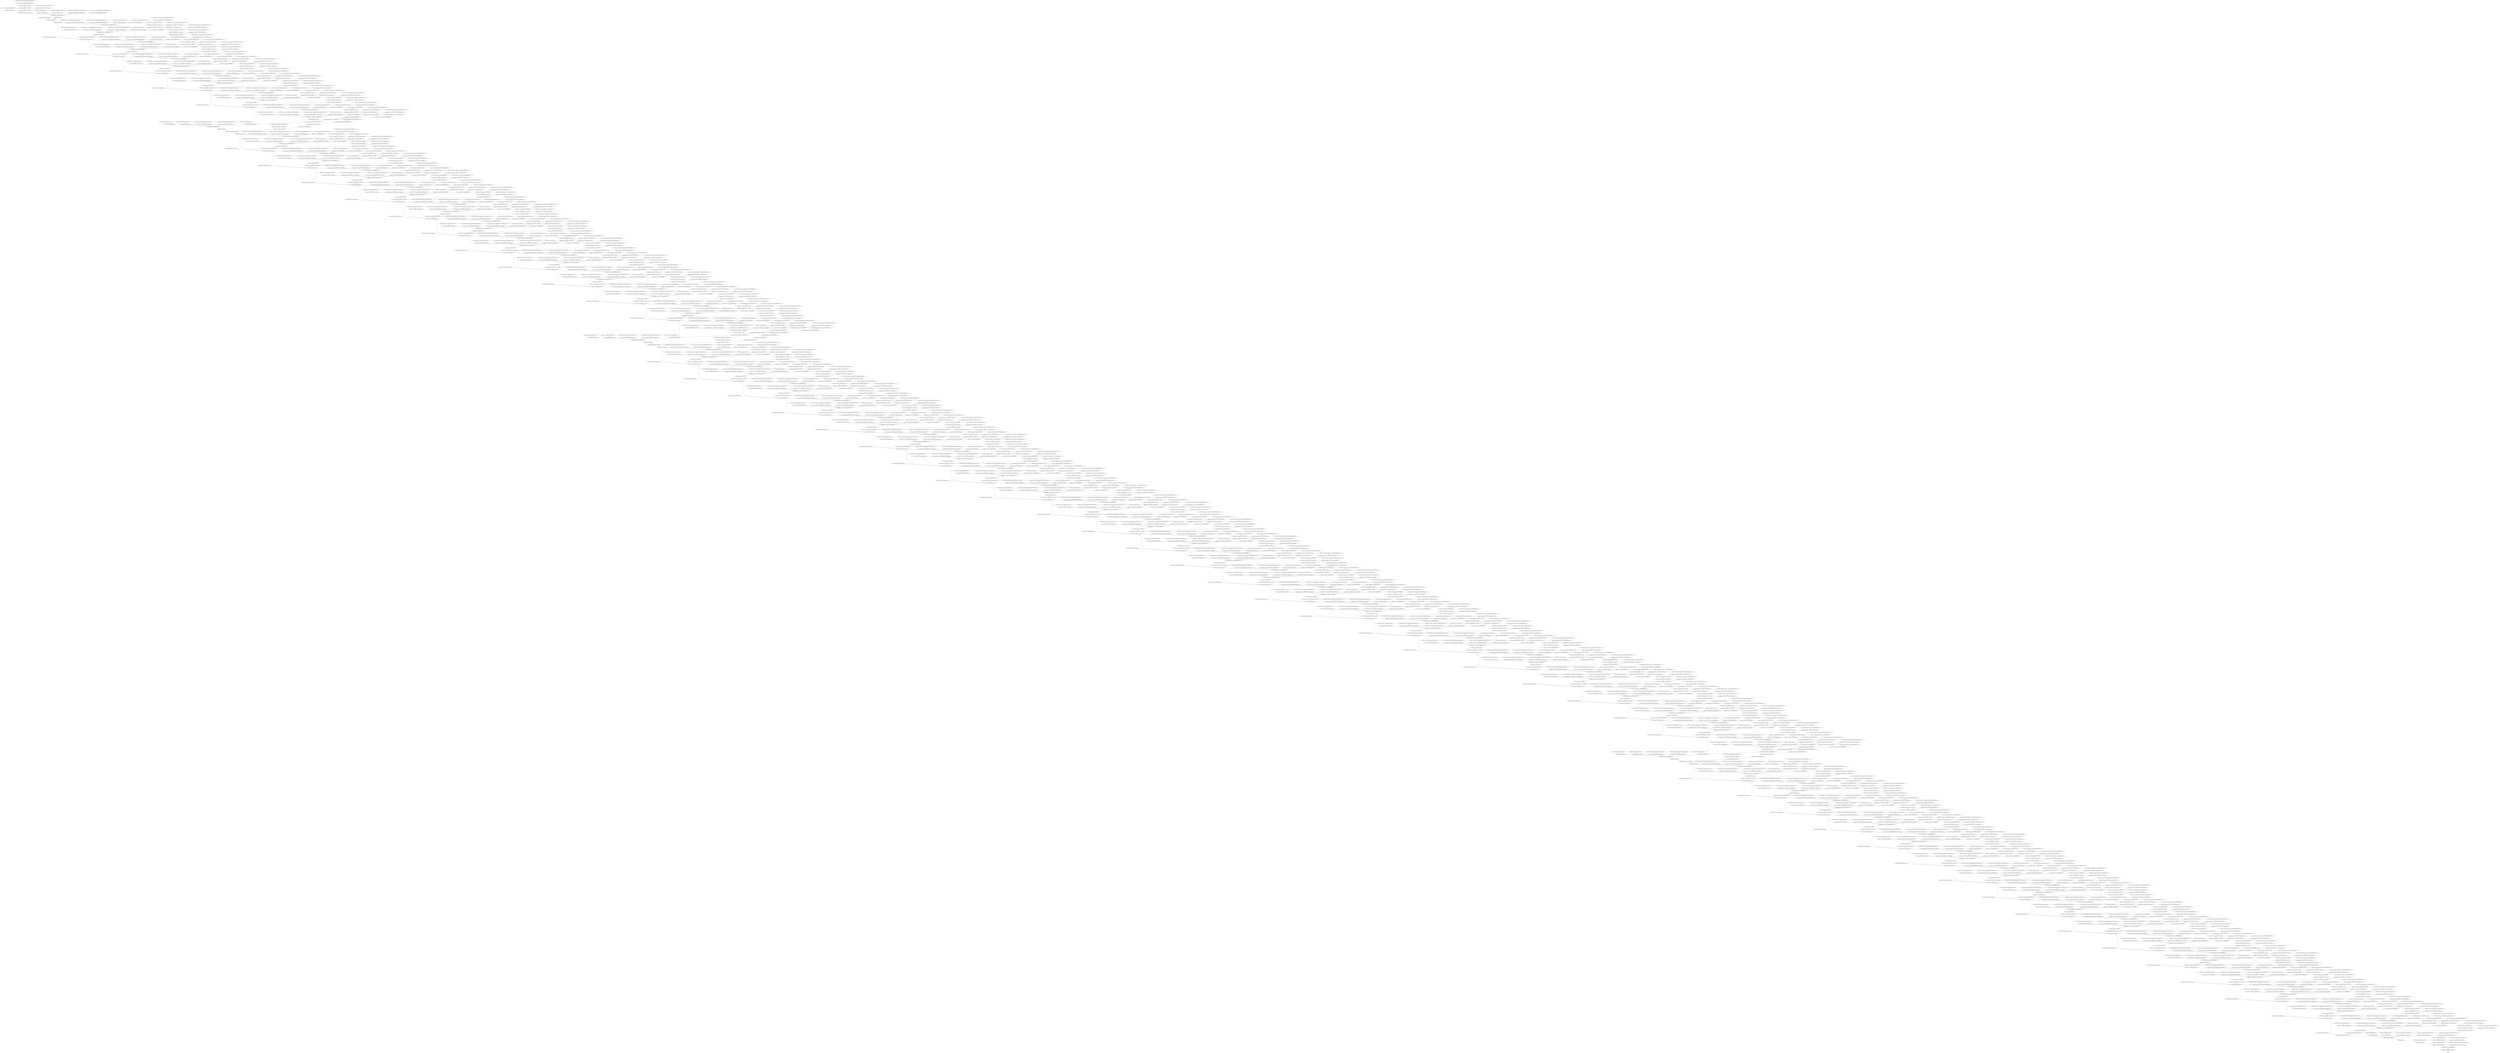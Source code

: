 strict digraph  {
self [op=Placeholder];
"densenet121/zero_padding2d/Pad/paddings" [op=Const];
"densenet121/zero_padding2d/Pad" [op=Pad];
"densenet121/nncf_wrapper_conv1/conv/Sigmoid/ReadVariableOp/resource" [op=Placeholder];
"densenet121/nncf_wrapper_conv1/conv/Sigmoid/ReadVariableOp" [op=ReadVariableOp];
"densenet121/nncf_wrapper_conv1/conv/Sigmoid" [op=Sigmoid];
"densenet121/nncf_wrapper_conv1/conv/Round" [op=Round];
"densenet121/nncf_wrapper_conv1/conv/ReadVariableOp/resource" [op=Placeholder];
"densenet121/nncf_wrapper_conv1/conv/ReadVariableOp" [op=ReadVariableOp];
"densenet121/nncf_wrapper_conv1/conv/mul" [op=Mul];
"densenet121/nncf_wrapper_conv1/conv/Conv2D" [op=Conv2D];
"densenet121/conv1/bn/ReadVariableOp/resource" [op=Placeholder];
"densenet121/conv1/bn/ReadVariableOp" [op=ReadVariableOp];
"densenet121/conv1/bn/ReadVariableOp_1/resource" [op=Placeholder];
"densenet121/conv1/bn/ReadVariableOp_1" [op=ReadVariableOp];
"densenet121/conv1/bn/FusedBatchNormV3/ReadVariableOp/resource" [op=Placeholder];
"densenet121/conv1/bn/FusedBatchNormV3/ReadVariableOp" [op=ReadVariableOp];
"densenet121/conv1/bn/FusedBatchNormV3/ReadVariableOp_1/resource" [op=Placeholder];
"densenet121/conv1/bn/FusedBatchNormV3/ReadVariableOp_1" [op=ReadVariableOp];
"densenet121/conv1/bn/FusedBatchNormV3" [op=FusedBatchNormV3];
"densenet121/conv1/relu/Relu" [op=Relu];
"densenet121/zero_padding2d_1/Pad/paddings" [op=Const];
"densenet121/zero_padding2d_1/Pad" [op=Pad];
"densenet121/pool1/MaxPool" [op=MaxPool];
"densenet121/conv2_block1_0_bn/ReadVariableOp/resource" [op=Placeholder];
"densenet121/conv2_block1_0_bn/ReadVariableOp" [op=ReadVariableOp];
"densenet121/conv2_block1_0_bn/ReadVariableOp_1/resource" [op=Placeholder];
"densenet121/conv2_block1_0_bn/ReadVariableOp_1" [op=ReadVariableOp];
"densenet121/conv2_block1_0_bn/FusedBatchNormV3/ReadVariableOp/resource" [op=Placeholder];
"densenet121/conv2_block1_0_bn/FusedBatchNormV3/ReadVariableOp" [op=ReadVariableOp];
"densenet121/conv2_block1_0_bn/FusedBatchNormV3/ReadVariableOp_1/resource" [op=Placeholder];
"densenet121/conv2_block1_0_bn/FusedBatchNormV3/ReadVariableOp_1" [op=ReadVariableOp];
"densenet121/conv2_block1_0_bn/FusedBatchNormV3" [op=FusedBatchNormV3];
"densenet121/conv2_block1_0_relu/Relu" [op=Relu];
"densenet121/nncf_wrapper_conv2_block1_1_conv/Sigmoid/ReadVariableOp/resource" [op=Placeholder];
"densenet121/nncf_wrapper_conv2_block1_1_conv/Sigmoid/ReadVariableOp" [op=ReadVariableOp];
"densenet121/nncf_wrapper_conv2_block1_1_conv/Sigmoid" [op=Sigmoid];
"densenet121/nncf_wrapper_conv2_block1_1_conv/Round" [op=Round];
"densenet121/nncf_wrapper_conv2_block1_1_conv/ReadVariableOp/resource" [op=Placeholder];
"densenet121/nncf_wrapper_conv2_block1_1_conv/ReadVariableOp" [op=ReadVariableOp];
"densenet121/nncf_wrapper_conv2_block1_1_conv/mul" [op=Mul];
"densenet121/nncf_wrapper_conv2_block1_1_conv/Conv2D" [op=Conv2D];
"densenet121/conv2_block1_1_bn/ReadVariableOp/resource" [op=Placeholder];
"densenet121/conv2_block1_1_bn/ReadVariableOp" [op=ReadVariableOp];
"densenet121/conv2_block1_1_bn/ReadVariableOp_1/resource" [op=Placeholder];
"densenet121/conv2_block1_1_bn/ReadVariableOp_1" [op=ReadVariableOp];
"densenet121/conv2_block1_1_bn/FusedBatchNormV3/ReadVariableOp/resource" [op=Placeholder];
"densenet121/conv2_block1_1_bn/FusedBatchNormV3/ReadVariableOp" [op=ReadVariableOp];
"densenet121/conv2_block1_1_bn/FusedBatchNormV3/ReadVariableOp_1/resource" [op=Placeholder];
"densenet121/conv2_block1_1_bn/FusedBatchNormV3/ReadVariableOp_1" [op=ReadVariableOp];
"densenet121/conv2_block1_1_bn/FusedBatchNormV3" [op=FusedBatchNormV3];
"densenet121/conv2_block1_1_relu/Relu" [op=Relu];
"densenet121/nncf_wrapper_conv2_block1_2_conv/Sigmoid/ReadVariableOp/resource" [op=Placeholder];
"densenet121/nncf_wrapper_conv2_block1_2_conv/Sigmoid/ReadVariableOp" [op=ReadVariableOp];
"densenet121/nncf_wrapper_conv2_block1_2_conv/Sigmoid" [op=Sigmoid];
"densenet121/nncf_wrapper_conv2_block1_2_conv/Round" [op=Round];
"densenet121/nncf_wrapper_conv2_block1_2_conv/ReadVariableOp/resource" [op=Placeholder];
"densenet121/nncf_wrapper_conv2_block1_2_conv/ReadVariableOp" [op=ReadVariableOp];
"densenet121/nncf_wrapper_conv2_block1_2_conv/mul" [op=Mul];
"densenet121/nncf_wrapper_conv2_block1_2_conv/Conv2D" [op=Conv2D];
"densenet121/conv2_block1_concat/concat/axis" [op=Const];
"densenet121/conv2_block1_concat/concat" [op=ConcatV2];
"densenet121/conv2_block2_0_bn/ReadVariableOp/resource" [op=Placeholder];
"densenet121/conv2_block2_0_bn/ReadVariableOp" [op=ReadVariableOp];
"densenet121/conv2_block2_0_bn/ReadVariableOp_1/resource" [op=Placeholder];
"densenet121/conv2_block2_0_bn/ReadVariableOp_1" [op=ReadVariableOp];
"densenet121/conv2_block2_0_bn/FusedBatchNormV3/ReadVariableOp/resource" [op=Placeholder];
"densenet121/conv2_block2_0_bn/FusedBatchNormV3/ReadVariableOp" [op=ReadVariableOp];
"densenet121/conv2_block2_0_bn/FusedBatchNormV3/ReadVariableOp_1/resource" [op=Placeholder];
"densenet121/conv2_block2_0_bn/FusedBatchNormV3/ReadVariableOp_1" [op=ReadVariableOp];
"densenet121/conv2_block2_0_bn/FusedBatchNormV3" [op=FusedBatchNormV3];
"densenet121/conv2_block2_0_relu/Relu" [op=Relu];
"densenet121/nncf_wrapper_conv2_block2_1_conv/Sigmoid/ReadVariableOp/resource" [op=Placeholder];
"densenet121/nncf_wrapper_conv2_block2_1_conv/Sigmoid/ReadVariableOp" [op=ReadVariableOp];
"densenet121/nncf_wrapper_conv2_block2_1_conv/Sigmoid" [op=Sigmoid];
"densenet121/nncf_wrapper_conv2_block2_1_conv/Round" [op=Round];
"densenet121/nncf_wrapper_conv2_block2_1_conv/ReadVariableOp/resource" [op=Placeholder];
"densenet121/nncf_wrapper_conv2_block2_1_conv/ReadVariableOp" [op=ReadVariableOp];
"densenet121/nncf_wrapper_conv2_block2_1_conv/mul" [op=Mul];
"densenet121/nncf_wrapper_conv2_block2_1_conv/Conv2D" [op=Conv2D];
"densenet121/conv2_block2_1_bn/ReadVariableOp/resource" [op=Placeholder];
"densenet121/conv2_block2_1_bn/ReadVariableOp" [op=ReadVariableOp];
"densenet121/conv2_block2_1_bn/ReadVariableOp_1/resource" [op=Placeholder];
"densenet121/conv2_block2_1_bn/ReadVariableOp_1" [op=ReadVariableOp];
"densenet121/conv2_block2_1_bn/FusedBatchNormV3/ReadVariableOp/resource" [op=Placeholder];
"densenet121/conv2_block2_1_bn/FusedBatchNormV3/ReadVariableOp" [op=ReadVariableOp];
"densenet121/conv2_block2_1_bn/FusedBatchNormV3/ReadVariableOp_1/resource" [op=Placeholder];
"densenet121/conv2_block2_1_bn/FusedBatchNormV3/ReadVariableOp_1" [op=ReadVariableOp];
"densenet121/conv2_block2_1_bn/FusedBatchNormV3" [op=FusedBatchNormV3];
"densenet121/conv2_block2_1_relu/Relu" [op=Relu];
"densenet121/nncf_wrapper_conv2_block2_2_conv/Sigmoid/ReadVariableOp/resource" [op=Placeholder];
"densenet121/nncf_wrapper_conv2_block2_2_conv/Sigmoid/ReadVariableOp" [op=ReadVariableOp];
"densenet121/nncf_wrapper_conv2_block2_2_conv/Sigmoid" [op=Sigmoid];
"densenet121/nncf_wrapper_conv2_block2_2_conv/Round" [op=Round];
"densenet121/nncf_wrapper_conv2_block2_2_conv/ReadVariableOp/resource" [op=Placeholder];
"densenet121/nncf_wrapper_conv2_block2_2_conv/ReadVariableOp" [op=ReadVariableOp];
"densenet121/nncf_wrapper_conv2_block2_2_conv/mul" [op=Mul];
"densenet121/nncf_wrapper_conv2_block2_2_conv/Conv2D" [op=Conv2D];
"densenet121/conv2_block2_concat/concat/axis" [op=Const];
"densenet121/conv2_block2_concat/concat" [op=ConcatV2];
"densenet121/conv2_block3_0_bn/ReadVariableOp/resource" [op=Placeholder];
"densenet121/conv2_block3_0_bn/ReadVariableOp" [op=ReadVariableOp];
"densenet121/conv2_block3_0_bn/ReadVariableOp_1/resource" [op=Placeholder];
"densenet121/conv2_block3_0_bn/ReadVariableOp_1" [op=ReadVariableOp];
"densenet121/conv2_block3_0_bn/FusedBatchNormV3/ReadVariableOp/resource" [op=Placeholder];
"densenet121/conv2_block3_0_bn/FusedBatchNormV3/ReadVariableOp" [op=ReadVariableOp];
"densenet121/conv2_block3_0_bn/FusedBatchNormV3/ReadVariableOp_1/resource" [op=Placeholder];
"densenet121/conv2_block3_0_bn/FusedBatchNormV3/ReadVariableOp_1" [op=ReadVariableOp];
"densenet121/conv2_block3_0_bn/FusedBatchNormV3" [op=FusedBatchNormV3];
"densenet121/conv2_block3_0_relu/Relu" [op=Relu];
"densenet121/nncf_wrapper_conv2_block3_1_conv/Sigmoid/ReadVariableOp/resource" [op=Placeholder];
"densenet121/nncf_wrapper_conv2_block3_1_conv/Sigmoid/ReadVariableOp" [op=ReadVariableOp];
"densenet121/nncf_wrapper_conv2_block3_1_conv/Sigmoid" [op=Sigmoid];
"densenet121/nncf_wrapper_conv2_block3_1_conv/Round" [op=Round];
"densenet121/nncf_wrapper_conv2_block3_1_conv/ReadVariableOp/resource" [op=Placeholder];
"densenet121/nncf_wrapper_conv2_block3_1_conv/ReadVariableOp" [op=ReadVariableOp];
"densenet121/nncf_wrapper_conv2_block3_1_conv/mul" [op=Mul];
"densenet121/nncf_wrapper_conv2_block3_1_conv/Conv2D" [op=Conv2D];
"densenet121/conv2_block3_1_bn/ReadVariableOp/resource" [op=Placeholder];
"densenet121/conv2_block3_1_bn/ReadVariableOp" [op=ReadVariableOp];
"densenet121/conv2_block3_1_bn/ReadVariableOp_1/resource" [op=Placeholder];
"densenet121/conv2_block3_1_bn/ReadVariableOp_1" [op=ReadVariableOp];
"densenet121/conv2_block3_1_bn/FusedBatchNormV3/ReadVariableOp/resource" [op=Placeholder];
"densenet121/conv2_block3_1_bn/FusedBatchNormV3/ReadVariableOp" [op=ReadVariableOp];
"densenet121/conv2_block3_1_bn/FusedBatchNormV3/ReadVariableOp_1/resource" [op=Placeholder];
"densenet121/conv2_block3_1_bn/FusedBatchNormV3/ReadVariableOp_1" [op=ReadVariableOp];
"densenet121/conv2_block3_1_bn/FusedBatchNormV3" [op=FusedBatchNormV3];
"densenet121/conv2_block3_1_relu/Relu" [op=Relu];
"densenet121/nncf_wrapper_conv2_block3_2_conv/Sigmoid/ReadVariableOp/resource" [op=Placeholder];
"densenet121/nncf_wrapper_conv2_block3_2_conv/Sigmoid/ReadVariableOp" [op=ReadVariableOp];
"densenet121/nncf_wrapper_conv2_block3_2_conv/Sigmoid" [op=Sigmoid];
"densenet121/nncf_wrapper_conv2_block3_2_conv/Round" [op=Round];
"densenet121/nncf_wrapper_conv2_block3_2_conv/ReadVariableOp/resource" [op=Placeholder];
"densenet121/nncf_wrapper_conv2_block3_2_conv/ReadVariableOp" [op=ReadVariableOp];
"densenet121/nncf_wrapper_conv2_block3_2_conv/mul" [op=Mul];
"densenet121/nncf_wrapper_conv2_block3_2_conv/Conv2D" [op=Conv2D];
"densenet121/conv2_block3_concat/concat/axis" [op=Const];
"densenet121/conv2_block3_concat/concat" [op=ConcatV2];
"densenet121/conv2_block4_0_bn/ReadVariableOp/resource" [op=Placeholder];
"densenet121/conv2_block4_0_bn/ReadVariableOp" [op=ReadVariableOp];
"densenet121/conv2_block4_0_bn/ReadVariableOp_1/resource" [op=Placeholder];
"densenet121/conv2_block4_0_bn/ReadVariableOp_1" [op=ReadVariableOp];
"densenet121/conv2_block4_0_bn/FusedBatchNormV3/ReadVariableOp/resource" [op=Placeholder];
"densenet121/conv2_block4_0_bn/FusedBatchNormV3/ReadVariableOp" [op=ReadVariableOp];
"densenet121/conv2_block4_0_bn/FusedBatchNormV3/ReadVariableOp_1/resource" [op=Placeholder];
"densenet121/conv2_block4_0_bn/FusedBatchNormV3/ReadVariableOp_1" [op=ReadVariableOp];
"densenet121/conv2_block4_0_bn/FusedBatchNormV3" [op=FusedBatchNormV3];
"densenet121/conv2_block4_0_relu/Relu" [op=Relu];
"densenet121/nncf_wrapper_conv2_block4_1_conv/Sigmoid/ReadVariableOp/resource" [op=Placeholder];
"densenet121/nncf_wrapper_conv2_block4_1_conv/Sigmoid/ReadVariableOp" [op=ReadVariableOp];
"densenet121/nncf_wrapper_conv2_block4_1_conv/Sigmoid" [op=Sigmoid];
"densenet121/nncf_wrapper_conv2_block4_1_conv/Round" [op=Round];
"densenet121/nncf_wrapper_conv2_block4_1_conv/ReadVariableOp/resource" [op=Placeholder];
"densenet121/nncf_wrapper_conv2_block4_1_conv/ReadVariableOp" [op=ReadVariableOp];
"densenet121/nncf_wrapper_conv2_block4_1_conv/mul" [op=Mul];
"densenet121/nncf_wrapper_conv2_block4_1_conv/Conv2D" [op=Conv2D];
"densenet121/conv2_block4_1_bn/ReadVariableOp/resource" [op=Placeholder];
"densenet121/conv2_block4_1_bn/ReadVariableOp" [op=ReadVariableOp];
"densenet121/conv2_block4_1_bn/ReadVariableOp_1/resource" [op=Placeholder];
"densenet121/conv2_block4_1_bn/ReadVariableOp_1" [op=ReadVariableOp];
"densenet121/conv2_block4_1_bn/FusedBatchNormV3/ReadVariableOp/resource" [op=Placeholder];
"densenet121/conv2_block4_1_bn/FusedBatchNormV3/ReadVariableOp" [op=ReadVariableOp];
"densenet121/conv2_block4_1_bn/FusedBatchNormV3/ReadVariableOp_1/resource" [op=Placeholder];
"densenet121/conv2_block4_1_bn/FusedBatchNormV3/ReadVariableOp_1" [op=ReadVariableOp];
"densenet121/conv2_block4_1_bn/FusedBatchNormV3" [op=FusedBatchNormV3];
"densenet121/conv2_block4_1_relu/Relu" [op=Relu];
"densenet121/nncf_wrapper_conv2_block4_2_conv/Sigmoid/ReadVariableOp/resource" [op=Placeholder];
"densenet121/nncf_wrapper_conv2_block4_2_conv/Sigmoid/ReadVariableOp" [op=ReadVariableOp];
"densenet121/nncf_wrapper_conv2_block4_2_conv/Sigmoid" [op=Sigmoid];
"densenet121/nncf_wrapper_conv2_block4_2_conv/Round" [op=Round];
"densenet121/nncf_wrapper_conv2_block4_2_conv/ReadVariableOp/resource" [op=Placeholder];
"densenet121/nncf_wrapper_conv2_block4_2_conv/ReadVariableOp" [op=ReadVariableOp];
"densenet121/nncf_wrapper_conv2_block4_2_conv/mul" [op=Mul];
"densenet121/nncf_wrapper_conv2_block4_2_conv/Conv2D" [op=Conv2D];
"densenet121/conv2_block4_concat/concat/axis" [op=Const];
"densenet121/conv2_block4_concat/concat" [op=ConcatV2];
"densenet121/conv2_block5_0_bn/ReadVariableOp/resource" [op=Placeholder];
"densenet121/conv2_block5_0_bn/ReadVariableOp" [op=ReadVariableOp];
"densenet121/conv2_block5_0_bn/ReadVariableOp_1/resource" [op=Placeholder];
"densenet121/conv2_block5_0_bn/ReadVariableOp_1" [op=ReadVariableOp];
"densenet121/conv2_block5_0_bn/FusedBatchNormV3/ReadVariableOp/resource" [op=Placeholder];
"densenet121/conv2_block5_0_bn/FusedBatchNormV3/ReadVariableOp" [op=ReadVariableOp];
"densenet121/conv2_block5_0_bn/FusedBatchNormV3/ReadVariableOp_1/resource" [op=Placeholder];
"densenet121/conv2_block5_0_bn/FusedBatchNormV3/ReadVariableOp_1" [op=ReadVariableOp];
"densenet121/conv2_block5_0_bn/FusedBatchNormV3" [op=FusedBatchNormV3];
"densenet121/conv2_block5_0_relu/Relu" [op=Relu];
"densenet121/nncf_wrapper_conv2_block5_1_conv/Sigmoid/ReadVariableOp/resource" [op=Placeholder];
"densenet121/nncf_wrapper_conv2_block5_1_conv/Sigmoid/ReadVariableOp" [op=ReadVariableOp];
"densenet121/nncf_wrapper_conv2_block5_1_conv/Sigmoid" [op=Sigmoid];
"densenet121/nncf_wrapper_conv2_block5_1_conv/Round" [op=Round];
"densenet121/nncf_wrapper_conv2_block5_1_conv/ReadVariableOp/resource" [op=Placeholder];
"densenet121/nncf_wrapper_conv2_block5_1_conv/ReadVariableOp" [op=ReadVariableOp];
"densenet121/nncf_wrapper_conv2_block5_1_conv/mul" [op=Mul];
"densenet121/nncf_wrapper_conv2_block5_1_conv/Conv2D" [op=Conv2D];
"densenet121/conv2_block5_1_bn/ReadVariableOp/resource" [op=Placeholder];
"densenet121/conv2_block5_1_bn/ReadVariableOp" [op=ReadVariableOp];
"densenet121/conv2_block5_1_bn/ReadVariableOp_1/resource" [op=Placeholder];
"densenet121/conv2_block5_1_bn/ReadVariableOp_1" [op=ReadVariableOp];
"densenet121/conv2_block5_1_bn/FusedBatchNormV3/ReadVariableOp/resource" [op=Placeholder];
"densenet121/conv2_block5_1_bn/FusedBatchNormV3/ReadVariableOp" [op=ReadVariableOp];
"densenet121/conv2_block5_1_bn/FusedBatchNormV3/ReadVariableOp_1/resource" [op=Placeholder];
"densenet121/conv2_block5_1_bn/FusedBatchNormV3/ReadVariableOp_1" [op=ReadVariableOp];
"densenet121/conv2_block5_1_bn/FusedBatchNormV3" [op=FusedBatchNormV3];
"densenet121/conv2_block5_1_relu/Relu" [op=Relu];
"densenet121/nncf_wrapper_conv2_block5_2_conv/Sigmoid/ReadVariableOp/resource" [op=Placeholder];
"densenet121/nncf_wrapper_conv2_block5_2_conv/Sigmoid/ReadVariableOp" [op=ReadVariableOp];
"densenet121/nncf_wrapper_conv2_block5_2_conv/Sigmoid" [op=Sigmoid];
"densenet121/nncf_wrapper_conv2_block5_2_conv/Round" [op=Round];
"densenet121/nncf_wrapper_conv2_block5_2_conv/ReadVariableOp/resource" [op=Placeholder];
"densenet121/nncf_wrapper_conv2_block5_2_conv/ReadVariableOp" [op=ReadVariableOp];
"densenet121/nncf_wrapper_conv2_block5_2_conv/mul" [op=Mul];
"densenet121/nncf_wrapper_conv2_block5_2_conv/Conv2D" [op=Conv2D];
"densenet121/conv2_block5_concat/concat/axis" [op=Const];
"densenet121/conv2_block5_concat/concat" [op=ConcatV2];
"densenet121/conv2_block6_0_bn/ReadVariableOp/resource" [op=Placeholder];
"densenet121/conv2_block6_0_bn/ReadVariableOp" [op=ReadVariableOp];
"densenet121/conv2_block6_0_bn/ReadVariableOp_1/resource" [op=Placeholder];
"densenet121/conv2_block6_0_bn/ReadVariableOp_1" [op=ReadVariableOp];
"densenet121/conv2_block6_0_bn/FusedBatchNormV3/ReadVariableOp/resource" [op=Placeholder];
"densenet121/conv2_block6_0_bn/FusedBatchNormV3/ReadVariableOp" [op=ReadVariableOp];
"densenet121/conv2_block6_0_bn/FusedBatchNormV3/ReadVariableOp_1/resource" [op=Placeholder];
"densenet121/conv2_block6_0_bn/FusedBatchNormV3/ReadVariableOp_1" [op=ReadVariableOp];
"densenet121/conv2_block6_0_bn/FusedBatchNormV3" [op=FusedBatchNormV3];
"densenet121/conv2_block6_0_relu/Relu" [op=Relu];
"densenet121/nncf_wrapper_conv2_block6_1_conv/Sigmoid/ReadVariableOp/resource" [op=Placeholder];
"densenet121/nncf_wrapper_conv2_block6_1_conv/Sigmoid/ReadVariableOp" [op=ReadVariableOp];
"densenet121/nncf_wrapper_conv2_block6_1_conv/Sigmoid" [op=Sigmoid];
"densenet121/nncf_wrapper_conv2_block6_1_conv/Round" [op=Round];
"densenet121/nncf_wrapper_conv2_block6_1_conv/ReadVariableOp/resource" [op=Placeholder];
"densenet121/nncf_wrapper_conv2_block6_1_conv/ReadVariableOp" [op=ReadVariableOp];
"densenet121/nncf_wrapper_conv2_block6_1_conv/mul" [op=Mul];
"densenet121/nncf_wrapper_conv2_block6_1_conv/Conv2D" [op=Conv2D];
"densenet121/conv2_block6_1_bn/ReadVariableOp/resource" [op=Placeholder];
"densenet121/conv2_block6_1_bn/ReadVariableOp" [op=ReadVariableOp];
"densenet121/conv2_block6_1_bn/ReadVariableOp_1/resource" [op=Placeholder];
"densenet121/conv2_block6_1_bn/ReadVariableOp_1" [op=ReadVariableOp];
"densenet121/conv2_block6_1_bn/FusedBatchNormV3/ReadVariableOp/resource" [op=Placeholder];
"densenet121/conv2_block6_1_bn/FusedBatchNormV3/ReadVariableOp" [op=ReadVariableOp];
"densenet121/conv2_block6_1_bn/FusedBatchNormV3/ReadVariableOp_1/resource" [op=Placeholder];
"densenet121/conv2_block6_1_bn/FusedBatchNormV3/ReadVariableOp_1" [op=ReadVariableOp];
"densenet121/conv2_block6_1_bn/FusedBatchNormV3" [op=FusedBatchNormV3];
"densenet121/conv2_block6_1_relu/Relu" [op=Relu];
"densenet121/nncf_wrapper_conv2_block6_2_conv/Sigmoid/ReadVariableOp/resource" [op=Placeholder];
"densenet121/nncf_wrapper_conv2_block6_2_conv/Sigmoid/ReadVariableOp" [op=ReadVariableOp];
"densenet121/nncf_wrapper_conv2_block6_2_conv/Sigmoid" [op=Sigmoid];
"densenet121/nncf_wrapper_conv2_block6_2_conv/Round" [op=Round];
"densenet121/nncf_wrapper_conv2_block6_2_conv/ReadVariableOp/resource" [op=Placeholder];
"densenet121/nncf_wrapper_conv2_block6_2_conv/ReadVariableOp" [op=ReadVariableOp];
"densenet121/nncf_wrapper_conv2_block6_2_conv/mul" [op=Mul];
"densenet121/nncf_wrapper_conv2_block6_2_conv/Conv2D" [op=Conv2D];
"densenet121/conv2_block6_concat/concat/axis" [op=Const];
"densenet121/conv2_block6_concat/concat" [op=ConcatV2];
"densenet121/pool2_bn/ReadVariableOp/resource" [op=Placeholder];
"densenet121/pool2_bn/ReadVariableOp" [op=ReadVariableOp];
"densenet121/pool2_bn/ReadVariableOp_1/resource" [op=Placeholder];
"densenet121/pool2_bn/ReadVariableOp_1" [op=ReadVariableOp];
"densenet121/pool2_bn/FusedBatchNormV3/ReadVariableOp/resource" [op=Placeholder];
"densenet121/pool2_bn/FusedBatchNormV3/ReadVariableOp" [op=ReadVariableOp];
"densenet121/pool2_bn/FusedBatchNormV3/ReadVariableOp_1/resource" [op=Placeholder];
"densenet121/pool2_bn/FusedBatchNormV3/ReadVariableOp_1" [op=ReadVariableOp];
"densenet121/pool2_bn/FusedBatchNormV3" [op=FusedBatchNormV3];
"densenet121/pool2_relu/Relu" [op=Relu];
"densenet121/nncf_wrapper_pool2_conv/Sigmoid/ReadVariableOp/resource" [op=Placeholder];
"densenet121/nncf_wrapper_pool2_conv/Sigmoid/ReadVariableOp" [op=ReadVariableOp];
"densenet121/nncf_wrapper_pool2_conv/Sigmoid" [op=Sigmoid];
"densenet121/nncf_wrapper_pool2_conv/Round" [op=Round];
"densenet121/nncf_wrapper_pool2_conv/ReadVariableOp/resource" [op=Placeholder];
"densenet121/nncf_wrapper_pool2_conv/ReadVariableOp" [op=ReadVariableOp];
"densenet121/nncf_wrapper_pool2_conv/mul" [op=Mul];
"densenet121/nncf_wrapper_pool2_conv/Conv2D" [op=Conv2D];
"densenet121/pool2_pool/AvgPool" [op=AvgPool];
"densenet121/conv3_block1_0_bn/ReadVariableOp/resource" [op=Placeholder];
"densenet121/conv3_block1_0_bn/ReadVariableOp" [op=ReadVariableOp];
"densenet121/conv3_block1_0_bn/ReadVariableOp_1/resource" [op=Placeholder];
"densenet121/conv3_block1_0_bn/ReadVariableOp_1" [op=ReadVariableOp];
"densenet121/conv3_block1_0_bn/FusedBatchNormV3/ReadVariableOp/resource" [op=Placeholder];
"densenet121/conv3_block1_0_bn/FusedBatchNormV3/ReadVariableOp" [op=ReadVariableOp];
"densenet121/conv3_block1_0_bn/FusedBatchNormV3/ReadVariableOp_1/resource" [op=Placeholder];
"densenet121/conv3_block1_0_bn/FusedBatchNormV3/ReadVariableOp_1" [op=ReadVariableOp];
"densenet121/conv3_block1_0_bn/FusedBatchNormV3" [op=FusedBatchNormV3];
"densenet121/conv3_block1_0_relu/Relu" [op=Relu];
"densenet121/nncf_wrapper_conv3_block1_1_conv/Sigmoid/ReadVariableOp/resource" [op=Placeholder];
"densenet121/nncf_wrapper_conv3_block1_1_conv/Sigmoid/ReadVariableOp" [op=ReadVariableOp];
"densenet121/nncf_wrapper_conv3_block1_1_conv/Sigmoid" [op=Sigmoid];
"densenet121/nncf_wrapper_conv3_block1_1_conv/Round" [op=Round];
"densenet121/nncf_wrapper_conv3_block1_1_conv/ReadVariableOp/resource" [op=Placeholder];
"densenet121/nncf_wrapper_conv3_block1_1_conv/ReadVariableOp" [op=ReadVariableOp];
"densenet121/nncf_wrapper_conv3_block1_1_conv/mul" [op=Mul];
"densenet121/nncf_wrapper_conv3_block1_1_conv/Conv2D" [op=Conv2D];
"densenet121/conv3_block1_1_bn/ReadVariableOp/resource" [op=Placeholder];
"densenet121/conv3_block1_1_bn/ReadVariableOp" [op=ReadVariableOp];
"densenet121/conv3_block1_1_bn/ReadVariableOp_1/resource" [op=Placeholder];
"densenet121/conv3_block1_1_bn/ReadVariableOp_1" [op=ReadVariableOp];
"densenet121/conv3_block1_1_bn/FusedBatchNormV3/ReadVariableOp/resource" [op=Placeholder];
"densenet121/conv3_block1_1_bn/FusedBatchNormV3/ReadVariableOp" [op=ReadVariableOp];
"densenet121/conv3_block1_1_bn/FusedBatchNormV3/ReadVariableOp_1/resource" [op=Placeholder];
"densenet121/conv3_block1_1_bn/FusedBatchNormV3/ReadVariableOp_1" [op=ReadVariableOp];
"densenet121/conv3_block1_1_bn/FusedBatchNormV3" [op=FusedBatchNormV3];
"densenet121/conv3_block1_1_relu/Relu" [op=Relu];
"densenet121/nncf_wrapper_conv3_block1_2_conv/Sigmoid/ReadVariableOp/resource" [op=Placeholder];
"densenet121/nncf_wrapper_conv3_block1_2_conv/Sigmoid/ReadVariableOp" [op=ReadVariableOp];
"densenet121/nncf_wrapper_conv3_block1_2_conv/Sigmoid" [op=Sigmoid];
"densenet121/nncf_wrapper_conv3_block1_2_conv/Round" [op=Round];
"densenet121/nncf_wrapper_conv3_block1_2_conv/ReadVariableOp/resource" [op=Placeholder];
"densenet121/nncf_wrapper_conv3_block1_2_conv/ReadVariableOp" [op=ReadVariableOp];
"densenet121/nncf_wrapper_conv3_block1_2_conv/mul" [op=Mul];
"densenet121/nncf_wrapper_conv3_block1_2_conv/Conv2D" [op=Conv2D];
"densenet121/conv3_block1_concat/concat/axis" [op=Const];
"densenet121/conv3_block1_concat/concat" [op=ConcatV2];
"densenet121/conv3_block2_0_bn/ReadVariableOp/resource" [op=Placeholder];
"densenet121/conv3_block2_0_bn/ReadVariableOp" [op=ReadVariableOp];
"densenet121/conv3_block2_0_bn/ReadVariableOp_1/resource" [op=Placeholder];
"densenet121/conv3_block2_0_bn/ReadVariableOp_1" [op=ReadVariableOp];
"densenet121/conv3_block2_0_bn/FusedBatchNormV3/ReadVariableOp/resource" [op=Placeholder];
"densenet121/conv3_block2_0_bn/FusedBatchNormV3/ReadVariableOp" [op=ReadVariableOp];
"densenet121/conv3_block2_0_bn/FusedBatchNormV3/ReadVariableOp_1/resource" [op=Placeholder];
"densenet121/conv3_block2_0_bn/FusedBatchNormV3/ReadVariableOp_1" [op=ReadVariableOp];
"densenet121/conv3_block2_0_bn/FusedBatchNormV3" [op=FusedBatchNormV3];
"densenet121/conv3_block2_0_relu/Relu" [op=Relu];
"densenet121/nncf_wrapper_conv3_block2_1_conv/Sigmoid/ReadVariableOp/resource" [op=Placeholder];
"densenet121/nncf_wrapper_conv3_block2_1_conv/Sigmoid/ReadVariableOp" [op=ReadVariableOp];
"densenet121/nncf_wrapper_conv3_block2_1_conv/Sigmoid" [op=Sigmoid];
"densenet121/nncf_wrapper_conv3_block2_1_conv/Round" [op=Round];
"densenet121/nncf_wrapper_conv3_block2_1_conv/ReadVariableOp/resource" [op=Placeholder];
"densenet121/nncf_wrapper_conv3_block2_1_conv/ReadVariableOp" [op=ReadVariableOp];
"densenet121/nncf_wrapper_conv3_block2_1_conv/mul" [op=Mul];
"densenet121/nncf_wrapper_conv3_block2_1_conv/Conv2D" [op=Conv2D];
"densenet121/conv3_block2_1_bn/ReadVariableOp/resource" [op=Placeholder];
"densenet121/conv3_block2_1_bn/ReadVariableOp" [op=ReadVariableOp];
"densenet121/conv3_block2_1_bn/ReadVariableOp_1/resource" [op=Placeholder];
"densenet121/conv3_block2_1_bn/ReadVariableOp_1" [op=ReadVariableOp];
"densenet121/conv3_block2_1_bn/FusedBatchNormV3/ReadVariableOp/resource" [op=Placeholder];
"densenet121/conv3_block2_1_bn/FusedBatchNormV3/ReadVariableOp" [op=ReadVariableOp];
"densenet121/conv3_block2_1_bn/FusedBatchNormV3/ReadVariableOp_1/resource" [op=Placeholder];
"densenet121/conv3_block2_1_bn/FusedBatchNormV3/ReadVariableOp_1" [op=ReadVariableOp];
"densenet121/conv3_block2_1_bn/FusedBatchNormV3" [op=FusedBatchNormV3];
"densenet121/conv3_block2_1_relu/Relu" [op=Relu];
"densenet121/nncf_wrapper_conv3_block2_2_conv/Sigmoid/ReadVariableOp/resource" [op=Placeholder];
"densenet121/nncf_wrapper_conv3_block2_2_conv/Sigmoid/ReadVariableOp" [op=ReadVariableOp];
"densenet121/nncf_wrapper_conv3_block2_2_conv/Sigmoid" [op=Sigmoid];
"densenet121/nncf_wrapper_conv3_block2_2_conv/Round" [op=Round];
"densenet121/nncf_wrapper_conv3_block2_2_conv/ReadVariableOp/resource" [op=Placeholder];
"densenet121/nncf_wrapper_conv3_block2_2_conv/ReadVariableOp" [op=ReadVariableOp];
"densenet121/nncf_wrapper_conv3_block2_2_conv/mul" [op=Mul];
"densenet121/nncf_wrapper_conv3_block2_2_conv/Conv2D" [op=Conv2D];
"densenet121/conv3_block2_concat/concat/axis" [op=Const];
"densenet121/conv3_block2_concat/concat" [op=ConcatV2];
"densenet121/conv3_block3_0_bn/ReadVariableOp/resource" [op=Placeholder];
"densenet121/conv3_block3_0_bn/ReadVariableOp" [op=ReadVariableOp];
"densenet121/conv3_block3_0_bn/ReadVariableOp_1/resource" [op=Placeholder];
"densenet121/conv3_block3_0_bn/ReadVariableOp_1" [op=ReadVariableOp];
"densenet121/conv3_block3_0_bn/FusedBatchNormV3/ReadVariableOp/resource" [op=Placeholder];
"densenet121/conv3_block3_0_bn/FusedBatchNormV3/ReadVariableOp" [op=ReadVariableOp];
"densenet121/conv3_block3_0_bn/FusedBatchNormV3/ReadVariableOp_1/resource" [op=Placeholder];
"densenet121/conv3_block3_0_bn/FusedBatchNormV3/ReadVariableOp_1" [op=ReadVariableOp];
"densenet121/conv3_block3_0_bn/FusedBatchNormV3" [op=FusedBatchNormV3];
"densenet121/conv3_block3_0_relu/Relu" [op=Relu];
"densenet121/nncf_wrapper_conv3_block3_1_conv/Sigmoid/ReadVariableOp/resource" [op=Placeholder];
"densenet121/nncf_wrapper_conv3_block3_1_conv/Sigmoid/ReadVariableOp" [op=ReadVariableOp];
"densenet121/nncf_wrapper_conv3_block3_1_conv/Sigmoid" [op=Sigmoid];
"densenet121/nncf_wrapper_conv3_block3_1_conv/Round" [op=Round];
"densenet121/nncf_wrapper_conv3_block3_1_conv/ReadVariableOp/resource" [op=Placeholder];
"densenet121/nncf_wrapper_conv3_block3_1_conv/ReadVariableOp" [op=ReadVariableOp];
"densenet121/nncf_wrapper_conv3_block3_1_conv/mul" [op=Mul];
"densenet121/nncf_wrapper_conv3_block3_1_conv/Conv2D" [op=Conv2D];
"densenet121/conv3_block3_1_bn/ReadVariableOp/resource" [op=Placeholder];
"densenet121/conv3_block3_1_bn/ReadVariableOp" [op=ReadVariableOp];
"densenet121/conv3_block3_1_bn/ReadVariableOp_1/resource" [op=Placeholder];
"densenet121/conv3_block3_1_bn/ReadVariableOp_1" [op=ReadVariableOp];
"densenet121/conv3_block3_1_bn/FusedBatchNormV3/ReadVariableOp/resource" [op=Placeholder];
"densenet121/conv3_block3_1_bn/FusedBatchNormV3/ReadVariableOp" [op=ReadVariableOp];
"densenet121/conv3_block3_1_bn/FusedBatchNormV3/ReadVariableOp_1/resource" [op=Placeholder];
"densenet121/conv3_block3_1_bn/FusedBatchNormV3/ReadVariableOp_1" [op=ReadVariableOp];
"densenet121/conv3_block3_1_bn/FusedBatchNormV3" [op=FusedBatchNormV3];
"densenet121/conv3_block3_1_relu/Relu" [op=Relu];
"densenet121/nncf_wrapper_conv3_block3_2_conv/Sigmoid/ReadVariableOp/resource" [op=Placeholder];
"densenet121/nncf_wrapper_conv3_block3_2_conv/Sigmoid/ReadVariableOp" [op=ReadVariableOp];
"densenet121/nncf_wrapper_conv3_block3_2_conv/Sigmoid" [op=Sigmoid];
"densenet121/nncf_wrapper_conv3_block3_2_conv/Round" [op=Round];
"densenet121/nncf_wrapper_conv3_block3_2_conv/ReadVariableOp/resource" [op=Placeholder];
"densenet121/nncf_wrapper_conv3_block3_2_conv/ReadVariableOp" [op=ReadVariableOp];
"densenet121/nncf_wrapper_conv3_block3_2_conv/mul" [op=Mul];
"densenet121/nncf_wrapper_conv3_block3_2_conv/Conv2D" [op=Conv2D];
"densenet121/conv3_block3_concat/concat/axis" [op=Const];
"densenet121/conv3_block3_concat/concat" [op=ConcatV2];
"densenet121/conv3_block4_0_bn/ReadVariableOp/resource" [op=Placeholder];
"densenet121/conv3_block4_0_bn/ReadVariableOp" [op=ReadVariableOp];
"densenet121/conv3_block4_0_bn/ReadVariableOp_1/resource" [op=Placeholder];
"densenet121/conv3_block4_0_bn/ReadVariableOp_1" [op=ReadVariableOp];
"densenet121/conv3_block4_0_bn/FusedBatchNormV3/ReadVariableOp/resource" [op=Placeholder];
"densenet121/conv3_block4_0_bn/FusedBatchNormV3/ReadVariableOp" [op=ReadVariableOp];
"densenet121/conv3_block4_0_bn/FusedBatchNormV3/ReadVariableOp_1/resource" [op=Placeholder];
"densenet121/conv3_block4_0_bn/FusedBatchNormV3/ReadVariableOp_1" [op=ReadVariableOp];
"densenet121/conv3_block4_0_bn/FusedBatchNormV3" [op=FusedBatchNormV3];
"densenet121/conv3_block4_0_relu/Relu" [op=Relu];
"densenet121/nncf_wrapper_conv3_block4_1_conv/Sigmoid/ReadVariableOp/resource" [op=Placeholder];
"densenet121/nncf_wrapper_conv3_block4_1_conv/Sigmoid/ReadVariableOp" [op=ReadVariableOp];
"densenet121/nncf_wrapper_conv3_block4_1_conv/Sigmoid" [op=Sigmoid];
"densenet121/nncf_wrapper_conv3_block4_1_conv/Round" [op=Round];
"densenet121/nncf_wrapper_conv3_block4_1_conv/ReadVariableOp/resource" [op=Placeholder];
"densenet121/nncf_wrapper_conv3_block4_1_conv/ReadVariableOp" [op=ReadVariableOp];
"densenet121/nncf_wrapper_conv3_block4_1_conv/mul" [op=Mul];
"densenet121/nncf_wrapper_conv3_block4_1_conv/Conv2D" [op=Conv2D];
"densenet121/conv3_block4_1_bn/ReadVariableOp/resource" [op=Placeholder];
"densenet121/conv3_block4_1_bn/ReadVariableOp" [op=ReadVariableOp];
"densenet121/conv3_block4_1_bn/ReadVariableOp_1/resource" [op=Placeholder];
"densenet121/conv3_block4_1_bn/ReadVariableOp_1" [op=ReadVariableOp];
"densenet121/conv3_block4_1_bn/FusedBatchNormV3/ReadVariableOp/resource" [op=Placeholder];
"densenet121/conv3_block4_1_bn/FusedBatchNormV3/ReadVariableOp" [op=ReadVariableOp];
"densenet121/conv3_block4_1_bn/FusedBatchNormV3/ReadVariableOp_1/resource" [op=Placeholder];
"densenet121/conv3_block4_1_bn/FusedBatchNormV3/ReadVariableOp_1" [op=ReadVariableOp];
"densenet121/conv3_block4_1_bn/FusedBatchNormV3" [op=FusedBatchNormV3];
"densenet121/conv3_block4_1_relu/Relu" [op=Relu];
"densenet121/nncf_wrapper_conv3_block4_2_conv/Sigmoid/ReadVariableOp/resource" [op=Placeholder];
"densenet121/nncf_wrapper_conv3_block4_2_conv/Sigmoid/ReadVariableOp" [op=ReadVariableOp];
"densenet121/nncf_wrapper_conv3_block4_2_conv/Sigmoid" [op=Sigmoid];
"densenet121/nncf_wrapper_conv3_block4_2_conv/Round" [op=Round];
"densenet121/nncf_wrapper_conv3_block4_2_conv/ReadVariableOp/resource" [op=Placeholder];
"densenet121/nncf_wrapper_conv3_block4_2_conv/ReadVariableOp" [op=ReadVariableOp];
"densenet121/nncf_wrapper_conv3_block4_2_conv/mul" [op=Mul];
"densenet121/nncf_wrapper_conv3_block4_2_conv/Conv2D" [op=Conv2D];
"densenet121/conv3_block4_concat/concat/axis" [op=Const];
"densenet121/conv3_block4_concat/concat" [op=ConcatV2];
"densenet121/conv3_block5_0_bn/ReadVariableOp/resource" [op=Placeholder];
"densenet121/conv3_block5_0_bn/ReadVariableOp" [op=ReadVariableOp];
"densenet121/conv3_block5_0_bn/ReadVariableOp_1/resource" [op=Placeholder];
"densenet121/conv3_block5_0_bn/ReadVariableOp_1" [op=ReadVariableOp];
"densenet121/conv3_block5_0_bn/FusedBatchNormV3/ReadVariableOp/resource" [op=Placeholder];
"densenet121/conv3_block5_0_bn/FusedBatchNormV3/ReadVariableOp" [op=ReadVariableOp];
"densenet121/conv3_block5_0_bn/FusedBatchNormV3/ReadVariableOp_1/resource" [op=Placeholder];
"densenet121/conv3_block5_0_bn/FusedBatchNormV3/ReadVariableOp_1" [op=ReadVariableOp];
"densenet121/conv3_block5_0_bn/FusedBatchNormV3" [op=FusedBatchNormV3];
"densenet121/conv3_block5_0_relu/Relu" [op=Relu];
"densenet121/nncf_wrapper_conv3_block5_1_conv/Sigmoid/ReadVariableOp/resource" [op=Placeholder];
"densenet121/nncf_wrapper_conv3_block5_1_conv/Sigmoid/ReadVariableOp" [op=ReadVariableOp];
"densenet121/nncf_wrapper_conv3_block5_1_conv/Sigmoid" [op=Sigmoid];
"densenet121/nncf_wrapper_conv3_block5_1_conv/Round" [op=Round];
"densenet121/nncf_wrapper_conv3_block5_1_conv/ReadVariableOp/resource" [op=Placeholder];
"densenet121/nncf_wrapper_conv3_block5_1_conv/ReadVariableOp" [op=ReadVariableOp];
"densenet121/nncf_wrapper_conv3_block5_1_conv/mul" [op=Mul];
"densenet121/nncf_wrapper_conv3_block5_1_conv/Conv2D" [op=Conv2D];
"densenet121/conv3_block5_1_bn/ReadVariableOp/resource" [op=Placeholder];
"densenet121/conv3_block5_1_bn/ReadVariableOp" [op=ReadVariableOp];
"densenet121/conv3_block5_1_bn/ReadVariableOp_1/resource" [op=Placeholder];
"densenet121/conv3_block5_1_bn/ReadVariableOp_1" [op=ReadVariableOp];
"densenet121/conv3_block5_1_bn/FusedBatchNormV3/ReadVariableOp/resource" [op=Placeholder];
"densenet121/conv3_block5_1_bn/FusedBatchNormV3/ReadVariableOp" [op=ReadVariableOp];
"densenet121/conv3_block5_1_bn/FusedBatchNormV3/ReadVariableOp_1/resource" [op=Placeholder];
"densenet121/conv3_block5_1_bn/FusedBatchNormV3/ReadVariableOp_1" [op=ReadVariableOp];
"densenet121/conv3_block5_1_bn/FusedBatchNormV3" [op=FusedBatchNormV3];
"densenet121/conv3_block5_1_relu/Relu" [op=Relu];
"densenet121/nncf_wrapper_conv3_block5_2_conv/Sigmoid/ReadVariableOp/resource" [op=Placeholder];
"densenet121/nncf_wrapper_conv3_block5_2_conv/Sigmoid/ReadVariableOp" [op=ReadVariableOp];
"densenet121/nncf_wrapper_conv3_block5_2_conv/Sigmoid" [op=Sigmoid];
"densenet121/nncf_wrapper_conv3_block5_2_conv/Round" [op=Round];
"densenet121/nncf_wrapper_conv3_block5_2_conv/ReadVariableOp/resource" [op=Placeholder];
"densenet121/nncf_wrapper_conv3_block5_2_conv/ReadVariableOp" [op=ReadVariableOp];
"densenet121/nncf_wrapper_conv3_block5_2_conv/mul" [op=Mul];
"densenet121/nncf_wrapper_conv3_block5_2_conv/Conv2D" [op=Conv2D];
"densenet121/conv3_block5_concat/concat/axis" [op=Const];
"densenet121/conv3_block5_concat/concat" [op=ConcatV2];
"densenet121/conv3_block6_0_bn/ReadVariableOp/resource" [op=Placeholder];
"densenet121/conv3_block6_0_bn/ReadVariableOp" [op=ReadVariableOp];
"densenet121/conv3_block6_0_bn/ReadVariableOp_1/resource" [op=Placeholder];
"densenet121/conv3_block6_0_bn/ReadVariableOp_1" [op=ReadVariableOp];
"densenet121/conv3_block6_0_bn/FusedBatchNormV3/ReadVariableOp/resource" [op=Placeholder];
"densenet121/conv3_block6_0_bn/FusedBatchNormV3/ReadVariableOp" [op=ReadVariableOp];
"densenet121/conv3_block6_0_bn/FusedBatchNormV3/ReadVariableOp_1/resource" [op=Placeholder];
"densenet121/conv3_block6_0_bn/FusedBatchNormV3/ReadVariableOp_1" [op=ReadVariableOp];
"densenet121/conv3_block6_0_bn/FusedBatchNormV3" [op=FusedBatchNormV3];
"densenet121/conv3_block6_0_relu/Relu" [op=Relu];
"densenet121/nncf_wrapper_conv3_block6_1_conv/Sigmoid/ReadVariableOp/resource" [op=Placeholder];
"densenet121/nncf_wrapper_conv3_block6_1_conv/Sigmoid/ReadVariableOp" [op=ReadVariableOp];
"densenet121/nncf_wrapper_conv3_block6_1_conv/Sigmoid" [op=Sigmoid];
"densenet121/nncf_wrapper_conv3_block6_1_conv/Round" [op=Round];
"densenet121/nncf_wrapper_conv3_block6_1_conv/ReadVariableOp/resource" [op=Placeholder];
"densenet121/nncf_wrapper_conv3_block6_1_conv/ReadVariableOp" [op=ReadVariableOp];
"densenet121/nncf_wrapper_conv3_block6_1_conv/mul" [op=Mul];
"densenet121/nncf_wrapper_conv3_block6_1_conv/Conv2D" [op=Conv2D];
"densenet121/conv3_block6_1_bn/ReadVariableOp/resource" [op=Placeholder];
"densenet121/conv3_block6_1_bn/ReadVariableOp" [op=ReadVariableOp];
"densenet121/conv3_block6_1_bn/ReadVariableOp_1/resource" [op=Placeholder];
"densenet121/conv3_block6_1_bn/ReadVariableOp_1" [op=ReadVariableOp];
"densenet121/conv3_block6_1_bn/FusedBatchNormV3/ReadVariableOp/resource" [op=Placeholder];
"densenet121/conv3_block6_1_bn/FusedBatchNormV3/ReadVariableOp" [op=ReadVariableOp];
"densenet121/conv3_block6_1_bn/FusedBatchNormV3/ReadVariableOp_1/resource" [op=Placeholder];
"densenet121/conv3_block6_1_bn/FusedBatchNormV3/ReadVariableOp_1" [op=ReadVariableOp];
"densenet121/conv3_block6_1_bn/FusedBatchNormV3" [op=FusedBatchNormV3];
"densenet121/conv3_block6_1_relu/Relu" [op=Relu];
"densenet121/nncf_wrapper_conv3_block6_2_conv/Sigmoid/ReadVariableOp/resource" [op=Placeholder];
"densenet121/nncf_wrapper_conv3_block6_2_conv/Sigmoid/ReadVariableOp" [op=ReadVariableOp];
"densenet121/nncf_wrapper_conv3_block6_2_conv/Sigmoid" [op=Sigmoid];
"densenet121/nncf_wrapper_conv3_block6_2_conv/Round" [op=Round];
"densenet121/nncf_wrapper_conv3_block6_2_conv/ReadVariableOp/resource" [op=Placeholder];
"densenet121/nncf_wrapper_conv3_block6_2_conv/ReadVariableOp" [op=ReadVariableOp];
"densenet121/nncf_wrapper_conv3_block6_2_conv/mul" [op=Mul];
"densenet121/nncf_wrapper_conv3_block6_2_conv/Conv2D" [op=Conv2D];
"densenet121/conv3_block6_concat/concat/axis" [op=Const];
"densenet121/conv3_block6_concat/concat" [op=ConcatV2];
"densenet121/conv3_block7_0_bn/ReadVariableOp/resource" [op=Placeholder];
"densenet121/conv3_block7_0_bn/ReadVariableOp" [op=ReadVariableOp];
"densenet121/conv3_block7_0_bn/ReadVariableOp_1/resource" [op=Placeholder];
"densenet121/conv3_block7_0_bn/ReadVariableOp_1" [op=ReadVariableOp];
"densenet121/conv3_block7_0_bn/FusedBatchNormV3/ReadVariableOp/resource" [op=Placeholder];
"densenet121/conv3_block7_0_bn/FusedBatchNormV3/ReadVariableOp" [op=ReadVariableOp];
"densenet121/conv3_block7_0_bn/FusedBatchNormV3/ReadVariableOp_1/resource" [op=Placeholder];
"densenet121/conv3_block7_0_bn/FusedBatchNormV3/ReadVariableOp_1" [op=ReadVariableOp];
"densenet121/conv3_block7_0_bn/FusedBatchNormV3" [op=FusedBatchNormV3];
"densenet121/conv3_block7_0_relu/Relu" [op=Relu];
"densenet121/nncf_wrapper_conv3_block7_1_conv/Sigmoid/ReadVariableOp/resource" [op=Placeholder];
"densenet121/nncf_wrapper_conv3_block7_1_conv/Sigmoid/ReadVariableOp" [op=ReadVariableOp];
"densenet121/nncf_wrapper_conv3_block7_1_conv/Sigmoid" [op=Sigmoid];
"densenet121/nncf_wrapper_conv3_block7_1_conv/Round" [op=Round];
"densenet121/nncf_wrapper_conv3_block7_1_conv/ReadVariableOp/resource" [op=Placeholder];
"densenet121/nncf_wrapper_conv3_block7_1_conv/ReadVariableOp" [op=ReadVariableOp];
"densenet121/nncf_wrapper_conv3_block7_1_conv/mul" [op=Mul];
"densenet121/nncf_wrapper_conv3_block7_1_conv/Conv2D" [op=Conv2D];
"densenet121/conv3_block7_1_bn/ReadVariableOp/resource" [op=Placeholder];
"densenet121/conv3_block7_1_bn/ReadVariableOp" [op=ReadVariableOp];
"densenet121/conv3_block7_1_bn/ReadVariableOp_1/resource" [op=Placeholder];
"densenet121/conv3_block7_1_bn/ReadVariableOp_1" [op=ReadVariableOp];
"densenet121/conv3_block7_1_bn/FusedBatchNormV3/ReadVariableOp/resource" [op=Placeholder];
"densenet121/conv3_block7_1_bn/FusedBatchNormV3/ReadVariableOp" [op=ReadVariableOp];
"densenet121/conv3_block7_1_bn/FusedBatchNormV3/ReadVariableOp_1/resource" [op=Placeholder];
"densenet121/conv3_block7_1_bn/FusedBatchNormV3/ReadVariableOp_1" [op=ReadVariableOp];
"densenet121/conv3_block7_1_bn/FusedBatchNormV3" [op=FusedBatchNormV3];
"densenet121/conv3_block7_1_relu/Relu" [op=Relu];
"densenet121/nncf_wrapper_conv3_block7_2_conv/Sigmoid/ReadVariableOp/resource" [op=Placeholder];
"densenet121/nncf_wrapper_conv3_block7_2_conv/Sigmoid/ReadVariableOp" [op=ReadVariableOp];
"densenet121/nncf_wrapper_conv3_block7_2_conv/Sigmoid" [op=Sigmoid];
"densenet121/nncf_wrapper_conv3_block7_2_conv/Round" [op=Round];
"densenet121/nncf_wrapper_conv3_block7_2_conv/ReadVariableOp/resource" [op=Placeholder];
"densenet121/nncf_wrapper_conv3_block7_2_conv/ReadVariableOp" [op=ReadVariableOp];
"densenet121/nncf_wrapper_conv3_block7_2_conv/mul" [op=Mul];
"densenet121/nncf_wrapper_conv3_block7_2_conv/Conv2D" [op=Conv2D];
"densenet121/conv3_block7_concat/concat/axis" [op=Const];
"densenet121/conv3_block7_concat/concat" [op=ConcatV2];
"densenet121/conv3_block8_0_bn/ReadVariableOp/resource" [op=Placeholder];
"densenet121/conv3_block8_0_bn/ReadVariableOp" [op=ReadVariableOp];
"densenet121/conv3_block8_0_bn/ReadVariableOp_1/resource" [op=Placeholder];
"densenet121/conv3_block8_0_bn/ReadVariableOp_1" [op=ReadVariableOp];
"densenet121/conv3_block8_0_bn/FusedBatchNormV3/ReadVariableOp/resource" [op=Placeholder];
"densenet121/conv3_block8_0_bn/FusedBatchNormV3/ReadVariableOp" [op=ReadVariableOp];
"densenet121/conv3_block8_0_bn/FusedBatchNormV3/ReadVariableOp_1/resource" [op=Placeholder];
"densenet121/conv3_block8_0_bn/FusedBatchNormV3/ReadVariableOp_1" [op=ReadVariableOp];
"densenet121/conv3_block8_0_bn/FusedBatchNormV3" [op=FusedBatchNormV3];
"densenet121/conv3_block8_0_relu/Relu" [op=Relu];
"densenet121/nncf_wrapper_conv3_block8_1_conv/Sigmoid/ReadVariableOp/resource" [op=Placeholder];
"densenet121/nncf_wrapper_conv3_block8_1_conv/Sigmoid/ReadVariableOp" [op=ReadVariableOp];
"densenet121/nncf_wrapper_conv3_block8_1_conv/Sigmoid" [op=Sigmoid];
"densenet121/nncf_wrapper_conv3_block8_1_conv/Round" [op=Round];
"densenet121/nncf_wrapper_conv3_block8_1_conv/ReadVariableOp/resource" [op=Placeholder];
"densenet121/nncf_wrapper_conv3_block8_1_conv/ReadVariableOp" [op=ReadVariableOp];
"densenet121/nncf_wrapper_conv3_block8_1_conv/mul" [op=Mul];
"densenet121/nncf_wrapper_conv3_block8_1_conv/Conv2D" [op=Conv2D];
"densenet121/conv3_block8_1_bn/ReadVariableOp/resource" [op=Placeholder];
"densenet121/conv3_block8_1_bn/ReadVariableOp" [op=ReadVariableOp];
"densenet121/conv3_block8_1_bn/ReadVariableOp_1/resource" [op=Placeholder];
"densenet121/conv3_block8_1_bn/ReadVariableOp_1" [op=ReadVariableOp];
"densenet121/conv3_block8_1_bn/FusedBatchNormV3/ReadVariableOp/resource" [op=Placeholder];
"densenet121/conv3_block8_1_bn/FusedBatchNormV3/ReadVariableOp" [op=ReadVariableOp];
"densenet121/conv3_block8_1_bn/FusedBatchNormV3/ReadVariableOp_1/resource" [op=Placeholder];
"densenet121/conv3_block8_1_bn/FusedBatchNormV3/ReadVariableOp_1" [op=ReadVariableOp];
"densenet121/conv3_block8_1_bn/FusedBatchNormV3" [op=FusedBatchNormV3];
"densenet121/conv3_block8_1_relu/Relu" [op=Relu];
"densenet121/nncf_wrapper_conv3_block8_2_conv/Sigmoid/ReadVariableOp/resource" [op=Placeholder];
"densenet121/nncf_wrapper_conv3_block8_2_conv/Sigmoid/ReadVariableOp" [op=ReadVariableOp];
"densenet121/nncf_wrapper_conv3_block8_2_conv/Sigmoid" [op=Sigmoid];
"densenet121/nncf_wrapper_conv3_block8_2_conv/Round" [op=Round];
"densenet121/nncf_wrapper_conv3_block8_2_conv/ReadVariableOp/resource" [op=Placeholder];
"densenet121/nncf_wrapper_conv3_block8_2_conv/ReadVariableOp" [op=ReadVariableOp];
"densenet121/nncf_wrapper_conv3_block8_2_conv/mul" [op=Mul];
"densenet121/nncf_wrapper_conv3_block8_2_conv/Conv2D" [op=Conv2D];
"densenet121/conv3_block8_concat/concat/axis" [op=Const];
"densenet121/conv3_block8_concat/concat" [op=ConcatV2];
"densenet121/conv3_block9_0_bn/ReadVariableOp/resource" [op=Placeholder];
"densenet121/conv3_block9_0_bn/ReadVariableOp" [op=ReadVariableOp];
"densenet121/conv3_block9_0_bn/ReadVariableOp_1/resource" [op=Placeholder];
"densenet121/conv3_block9_0_bn/ReadVariableOp_1" [op=ReadVariableOp];
"densenet121/conv3_block9_0_bn/FusedBatchNormV3/ReadVariableOp/resource" [op=Placeholder];
"densenet121/conv3_block9_0_bn/FusedBatchNormV3/ReadVariableOp" [op=ReadVariableOp];
"densenet121/conv3_block9_0_bn/FusedBatchNormV3/ReadVariableOp_1/resource" [op=Placeholder];
"densenet121/conv3_block9_0_bn/FusedBatchNormV3/ReadVariableOp_1" [op=ReadVariableOp];
"densenet121/conv3_block9_0_bn/FusedBatchNormV3" [op=FusedBatchNormV3];
"densenet121/conv3_block9_0_relu/Relu" [op=Relu];
"densenet121/nncf_wrapper_conv3_block9_1_conv/Sigmoid/ReadVariableOp/resource" [op=Placeholder];
"densenet121/nncf_wrapper_conv3_block9_1_conv/Sigmoid/ReadVariableOp" [op=ReadVariableOp];
"densenet121/nncf_wrapper_conv3_block9_1_conv/Sigmoid" [op=Sigmoid];
"densenet121/nncf_wrapper_conv3_block9_1_conv/Round" [op=Round];
"densenet121/nncf_wrapper_conv3_block9_1_conv/ReadVariableOp/resource" [op=Placeholder];
"densenet121/nncf_wrapper_conv3_block9_1_conv/ReadVariableOp" [op=ReadVariableOp];
"densenet121/nncf_wrapper_conv3_block9_1_conv/mul" [op=Mul];
"densenet121/nncf_wrapper_conv3_block9_1_conv/Conv2D" [op=Conv2D];
"densenet121/conv3_block9_1_bn/ReadVariableOp/resource" [op=Placeholder];
"densenet121/conv3_block9_1_bn/ReadVariableOp" [op=ReadVariableOp];
"densenet121/conv3_block9_1_bn/ReadVariableOp_1/resource" [op=Placeholder];
"densenet121/conv3_block9_1_bn/ReadVariableOp_1" [op=ReadVariableOp];
"densenet121/conv3_block9_1_bn/FusedBatchNormV3/ReadVariableOp/resource" [op=Placeholder];
"densenet121/conv3_block9_1_bn/FusedBatchNormV3/ReadVariableOp" [op=ReadVariableOp];
"densenet121/conv3_block9_1_bn/FusedBatchNormV3/ReadVariableOp_1/resource" [op=Placeholder];
"densenet121/conv3_block9_1_bn/FusedBatchNormV3/ReadVariableOp_1" [op=ReadVariableOp];
"densenet121/conv3_block9_1_bn/FusedBatchNormV3" [op=FusedBatchNormV3];
"densenet121/conv3_block9_1_relu/Relu" [op=Relu];
"densenet121/nncf_wrapper_conv3_block9_2_conv/Sigmoid/ReadVariableOp/resource" [op=Placeholder];
"densenet121/nncf_wrapper_conv3_block9_2_conv/Sigmoid/ReadVariableOp" [op=ReadVariableOp];
"densenet121/nncf_wrapper_conv3_block9_2_conv/Sigmoid" [op=Sigmoid];
"densenet121/nncf_wrapper_conv3_block9_2_conv/Round" [op=Round];
"densenet121/nncf_wrapper_conv3_block9_2_conv/ReadVariableOp/resource" [op=Placeholder];
"densenet121/nncf_wrapper_conv3_block9_2_conv/ReadVariableOp" [op=ReadVariableOp];
"densenet121/nncf_wrapper_conv3_block9_2_conv/mul" [op=Mul];
"densenet121/nncf_wrapper_conv3_block9_2_conv/Conv2D" [op=Conv2D];
"densenet121/conv3_block9_concat/concat/axis" [op=Const];
"densenet121/conv3_block9_concat/concat" [op=ConcatV2];
"densenet121/conv3_block10_0_bn/ReadVariableOp/resource" [op=Placeholder];
"densenet121/conv3_block10_0_bn/ReadVariableOp" [op=ReadVariableOp];
"densenet121/conv3_block10_0_bn/ReadVariableOp_1/resource" [op=Placeholder];
"densenet121/conv3_block10_0_bn/ReadVariableOp_1" [op=ReadVariableOp];
"densenet121/conv3_block10_0_bn/FusedBatchNormV3/ReadVariableOp/resource" [op=Placeholder];
"densenet121/conv3_block10_0_bn/FusedBatchNormV3/ReadVariableOp" [op=ReadVariableOp];
"densenet121/conv3_block10_0_bn/FusedBatchNormV3/ReadVariableOp_1/resource" [op=Placeholder];
"densenet121/conv3_block10_0_bn/FusedBatchNormV3/ReadVariableOp_1" [op=ReadVariableOp];
"densenet121/conv3_block10_0_bn/FusedBatchNormV3" [op=FusedBatchNormV3];
"densenet121/conv3_block10_0_relu/Relu" [op=Relu];
"densenet121/nncf_wrapper_conv3_block10_1_conv/Sigmoid/ReadVariableOp/resource" [op=Placeholder];
"densenet121/nncf_wrapper_conv3_block10_1_conv/Sigmoid/ReadVariableOp" [op=ReadVariableOp];
"densenet121/nncf_wrapper_conv3_block10_1_conv/Sigmoid" [op=Sigmoid];
"densenet121/nncf_wrapper_conv3_block10_1_conv/Round" [op=Round];
"densenet121/nncf_wrapper_conv3_block10_1_conv/ReadVariableOp/resource" [op=Placeholder];
"densenet121/nncf_wrapper_conv3_block10_1_conv/ReadVariableOp" [op=ReadVariableOp];
"densenet121/nncf_wrapper_conv3_block10_1_conv/mul" [op=Mul];
"densenet121/nncf_wrapper_conv3_block10_1_conv/Conv2D" [op=Conv2D];
"densenet121/conv3_block10_1_bn/ReadVariableOp/resource" [op=Placeholder];
"densenet121/conv3_block10_1_bn/ReadVariableOp" [op=ReadVariableOp];
"densenet121/conv3_block10_1_bn/ReadVariableOp_1/resource" [op=Placeholder];
"densenet121/conv3_block10_1_bn/ReadVariableOp_1" [op=ReadVariableOp];
"densenet121/conv3_block10_1_bn/FusedBatchNormV3/ReadVariableOp/resource" [op=Placeholder];
"densenet121/conv3_block10_1_bn/FusedBatchNormV3/ReadVariableOp" [op=ReadVariableOp];
"densenet121/conv3_block10_1_bn/FusedBatchNormV3/ReadVariableOp_1/resource" [op=Placeholder];
"densenet121/conv3_block10_1_bn/FusedBatchNormV3/ReadVariableOp_1" [op=ReadVariableOp];
"densenet121/conv3_block10_1_bn/FusedBatchNormV3" [op=FusedBatchNormV3];
"densenet121/conv3_block10_1_relu/Relu" [op=Relu];
"densenet121/nncf_wrapper_conv3_block10_2_conv/Sigmoid/ReadVariableOp/resource" [op=Placeholder];
"densenet121/nncf_wrapper_conv3_block10_2_conv/Sigmoid/ReadVariableOp" [op=ReadVariableOp];
"densenet121/nncf_wrapper_conv3_block10_2_conv/Sigmoid" [op=Sigmoid];
"densenet121/nncf_wrapper_conv3_block10_2_conv/Round" [op=Round];
"densenet121/nncf_wrapper_conv3_block10_2_conv/ReadVariableOp/resource" [op=Placeholder];
"densenet121/nncf_wrapper_conv3_block10_2_conv/ReadVariableOp" [op=ReadVariableOp];
"densenet121/nncf_wrapper_conv3_block10_2_conv/mul" [op=Mul];
"densenet121/nncf_wrapper_conv3_block10_2_conv/Conv2D" [op=Conv2D];
"densenet121/conv3_block10_concat/concat/axis" [op=Const];
"densenet121/conv3_block10_concat/concat" [op=ConcatV2];
"densenet121/conv3_block11_0_bn/ReadVariableOp/resource" [op=Placeholder];
"densenet121/conv3_block11_0_bn/ReadVariableOp" [op=ReadVariableOp];
"densenet121/conv3_block11_0_bn/ReadVariableOp_1/resource" [op=Placeholder];
"densenet121/conv3_block11_0_bn/ReadVariableOp_1" [op=ReadVariableOp];
"densenet121/conv3_block11_0_bn/FusedBatchNormV3/ReadVariableOp/resource" [op=Placeholder];
"densenet121/conv3_block11_0_bn/FusedBatchNormV3/ReadVariableOp" [op=ReadVariableOp];
"densenet121/conv3_block11_0_bn/FusedBatchNormV3/ReadVariableOp_1/resource" [op=Placeholder];
"densenet121/conv3_block11_0_bn/FusedBatchNormV3/ReadVariableOp_1" [op=ReadVariableOp];
"densenet121/conv3_block11_0_bn/FusedBatchNormV3" [op=FusedBatchNormV3];
"densenet121/conv3_block11_0_relu/Relu" [op=Relu];
"densenet121/nncf_wrapper_conv3_block11_1_conv/Sigmoid/ReadVariableOp/resource" [op=Placeholder];
"densenet121/nncf_wrapper_conv3_block11_1_conv/Sigmoid/ReadVariableOp" [op=ReadVariableOp];
"densenet121/nncf_wrapper_conv3_block11_1_conv/Sigmoid" [op=Sigmoid];
"densenet121/nncf_wrapper_conv3_block11_1_conv/Round" [op=Round];
"densenet121/nncf_wrapper_conv3_block11_1_conv/ReadVariableOp/resource" [op=Placeholder];
"densenet121/nncf_wrapper_conv3_block11_1_conv/ReadVariableOp" [op=ReadVariableOp];
"densenet121/nncf_wrapper_conv3_block11_1_conv/mul" [op=Mul];
"densenet121/nncf_wrapper_conv3_block11_1_conv/Conv2D" [op=Conv2D];
"densenet121/conv3_block11_1_bn/ReadVariableOp/resource" [op=Placeholder];
"densenet121/conv3_block11_1_bn/ReadVariableOp" [op=ReadVariableOp];
"densenet121/conv3_block11_1_bn/ReadVariableOp_1/resource" [op=Placeholder];
"densenet121/conv3_block11_1_bn/ReadVariableOp_1" [op=ReadVariableOp];
"densenet121/conv3_block11_1_bn/FusedBatchNormV3/ReadVariableOp/resource" [op=Placeholder];
"densenet121/conv3_block11_1_bn/FusedBatchNormV3/ReadVariableOp" [op=ReadVariableOp];
"densenet121/conv3_block11_1_bn/FusedBatchNormV3/ReadVariableOp_1/resource" [op=Placeholder];
"densenet121/conv3_block11_1_bn/FusedBatchNormV3/ReadVariableOp_1" [op=ReadVariableOp];
"densenet121/conv3_block11_1_bn/FusedBatchNormV3" [op=FusedBatchNormV3];
"densenet121/conv3_block11_1_relu/Relu" [op=Relu];
"densenet121/nncf_wrapper_conv3_block11_2_conv/Sigmoid/ReadVariableOp/resource" [op=Placeholder];
"densenet121/nncf_wrapper_conv3_block11_2_conv/Sigmoid/ReadVariableOp" [op=ReadVariableOp];
"densenet121/nncf_wrapper_conv3_block11_2_conv/Sigmoid" [op=Sigmoid];
"densenet121/nncf_wrapper_conv3_block11_2_conv/Round" [op=Round];
"densenet121/nncf_wrapper_conv3_block11_2_conv/ReadVariableOp/resource" [op=Placeholder];
"densenet121/nncf_wrapper_conv3_block11_2_conv/ReadVariableOp" [op=ReadVariableOp];
"densenet121/nncf_wrapper_conv3_block11_2_conv/mul" [op=Mul];
"densenet121/nncf_wrapper_conv3_block11_2_conv/Conv2D" [op=Conv2D];
"densenet121/conv3_block11_concat/concat/axis" [op=Const];
"densenet121/conv3_block11_concat/concat" [op=ConcatV2];
"densenet121/conv3_block12_0_bn/ReadVariableOp/resource" [op=Placeholder];
"densenet121/conv3_block12_0_bn/ReadVariableOp" [op=ReadVariableOp];
"densenet121/conv3_block12_0_bn/ReadVariableOp_1/resource" [op=Placeholder];
"densenet121/conv3_block12_0_bn/ReadVariableOp_1" [op=ReadVariableOp];
"densenet121/conv3_block12_0_bn/FusedBatchNormV3/ReadVariableOp/resource" [op=Placeholder];
"densenet121/conv3_block12_0_bn/FusedBatchNormV3/ReadVariableOp" [op=ReadVariableOp];
"densenet121/conv3_block12_0_bn/FusedBatchNormV3/ReadVariableOp_1/resource" [op=Placeholder];
"densenet121/conv3_block12_0_bn/FusedBatchNormV3/ReadVariableOp_1" [op=ReadVariableOp];
"densenet121/conv3_block12_0_bn/FusedBatchNormV3" [op=FusedBatchNormV3];
"densenet121/conv3_block12_0_relu/Relu" [op=Relu];
"densenet121/nncf_wrapper_conv3_block12_1_conv/Sigmoid/ReadVariableOp/resource" [op=Placeholder];
"densenet121/nncf_wrapper_conv3_block12_1_conv/Sigmoid/ReadVariableOp" [op=ReadVariableOp];
"densenet121/nncf_wrapper_conv3_block12_1_conv/Sigmoid" [op=Sigmoid];
"densenet121/nncf_wrapper_conv3_block12_1_conv/Round" [op=Round];
"densenet121/nncf_wrapper_conv3_block12_1_conv/ReadVariableOp/resource" [op=Placeholder];
"densenet121/nncf_wrapper_conv3_block12_1_conv/ReadVariableOp" [op=ReadVariableOp];
"densenet121/nncf_wrapper_conv3_block12_1_conv/mul" [op=Mul];
"densenet121/nncf_wrapper_conv3_block12_1_conv/Conv2D" [op=Conv2D];
"densenet121/conv3_block12_1_bn/ReadVariableOp/resource" [op=Placeholder];
"densenet121/conv3_block12_1_bn/ReadVariableOp" [op=ReadVariableOp];
"densenet121/conv3_block12_1_bn/ReadVariableOp_1/resource" [op=Placeholder];
"densenet121/conv3_block12_1_bn/ReadVariableOp_1" [op=ReadVariableOp];
"densenet121/conv3_block12_1_bn/FusedBatchNormV3/ReadVariableOp/resource" [op=Placeholder];
"densenet121/conv3_block12_1_bn/FusedBatchNormV3/ReadVariableOp" [op=ReadVariableOp];
"densenet121/conv3_block12_1_bn/FusedBatchNormV3/ReadVariableOp_1/resource" [op=Placeholder];
"densenet121/conv3_block12_1_bn/FusedBatchNormV3/ReadVariableOp_1" [op=ReadVariableOp];
"densenet121/conv3_block12_1_bn/FusedBatchNormV3" [op=FusedBatchNormV3];
"densenet121/conv3_block12_1_relu/Relu" [op=Relu];
"densenet121/nncf_wrapper_conv3_block12_2_conv/Sigmoid/ReadVariableOp/resource" [op=Placeholder];
"densenet121/nncf_wrapper_conv3_block12_2_conv/Sigmoid/ReadVariableOp" [op=ReadVariableOp];
"densenet121/nncf_wrapper_conv3_block12_2_conv/Sigmoid" [op=Sigmoid];
"densenet121/nncf_wrapper_conv3_block12_2_conv/Round" [op=Round];
"densenet121/nncf_wrapper_conv3_block12_2_conv/ReadVariableOp/resource" [op=Placeholder];
"densenet121/nncf_wrapper_conv3_block12_2_conv/ReadVariableOp" [op=ReadVariableOp];
"densenet121/nncf_wrapper_conv3_block12_2_conv/mul" [op=Mul];
"densenet121/nncf_wrapper_conv3_block12_2_conv/Conv2D" [op=Conv2D];
"densenet121/conv3_block12_concat/concat/axis" [op=Const];
"densenet121/conv3_block12_concat/concat" [op=ConcatV2];
"densenet121/pool3_bn/ReadVariableOp/resource" [op=Placeholder];
"densenet121/pool3_bn/ReadVariableOp" [op=ReadVariableOp];
"densenet121/pool3_bn/ReadVariableOp_1/resource" [op=Placeholder];
"densenet121/pool3_bn/ReadVariableOp_1" [op=ReadVariableOp];
"densenet121/pool3_bn/FusedBatchNormV3/ReadVariableOp/resource" [op=Placeholder];
"densenet121/pool3_bn/FusedBatchNormV3/ReadVariableOp" [op=ReadVariableOp];
"densenet121/pool3_bn/FusedBatchNormV3/ReadVariableOp_1/resource" [op=Placeholder];
"densenet121/pool3_bn/FusedBatchNormV3/ReadVariableOp_1" [op=ReadVariableOp];
"densenet121/pool3_bn/FusedBatchNormV3" [op=FusedBatchNormV3];
"densenet121/pool3_relu/Relu" [op=Relu];
"densenet121/nncf_wrapper_pool3_conv/Sigmoid/ReadVariableOp/resource" [op=Placeholder];
"densenet121/nncf_wrapper_pool3_conv/Sigmoid/ReadVariableOp" [op=ReadVariableOp];
"densenet121/nncf_wrapper_pool3_conv/Sigmoid" [op=Sigmoid];
"densenet121/nncf_wrapper_pool3_conv/Round" [op=Round];
"densenet121/nncf_wrapper_pool3_conv/ReadVariableOp/resource" [op=Placeholder];
"densenet121/nncf_wrapper_pool3_conv/ReadVariableOp" [op=ReadVariableOp];
"densenet121/nncf_wrapper_pool3_conv/mul" [op=Mul];
"densenet121/nncf_wrapper_pool3_conv/Conv2D" [op=Conv2D];
"densenet121/pool3_pool/AvgPool" [op=AvgPool];
"densenet121/conv4_block1_0_bn/ReadVariableOp/resource" [op=Placeholder];
"densenet121/conv4_block1_0_bn/ReadVariableOp" [op=ReadVariableOp];
"densenet121/conv4_block1_0_bn/ReadVariableOp_1/resource" [op=Placeholder];
"densenet121/conv4_block1_0_bn/ReadVariableOp_1" [op=ReadVariableOp];
"densenet121/conv4_block1_0_bn/FusedBatchNormV3/ReadVariableOp/resource" [op=Placeholder];
"densenet121/conv4_block1_0_bn/FusedBatchNormV3/ReadVariableOp" [op=ReadVariableOp];
"densenet121/conv4_block1_0_bn/FusedBatchNormV3/ReadVariableOp_1/resource" [op=Placeholder];
"densenet121/conv4_block1_0_bn/FusedBatchNormV3/ReadVariableOp_1" [op=ReadVariableOp];
"densenet121/conv4_block1_0_bn/FusedBatchNormV3" [op=FusedBatchNormV3];
"densenet121/conv4_block1_0_relu/Relu" [op=Relu];
"densenet121/nncf_wrapper_conv4_block1_1_conv/Sigmoid/ReadVariableOp/resource" [op=Placeholder];
"densenet121/nncf_wrapper_conv4_block1_1_conv/Sigmoid/ReadVariableOp" [op=ReadVariableOp];
"densenet121/nncf_wrapper_conv4_block1_1_conv/Sigmoid" [op=Sigmoid];
"densenet121/nncf_wrapper_conv4_block1_1_conv/Round" [op=Round];
"densenet121/nncf_wrapper_conv4_block1_1_conv/ReadVariableOp/resource" [op=Placeholder];
"densenet121/nncf_wrapper_conv4_block1_1_conv/ReadVariableOp" [op=ReadVariableOp];
"densenet121/nncf_wrapper_conv4_block1_1_conv/mul" [op=Mul];
"densenet121/nncf_wrapper_conv4_block1_1_conv/Conv2D" [op=Conv2D];
"densenet121/conv4_block1_1_bn/ReadVariableOp/resource" [op=Placeholder];
"densenet121/conv4_block1_1_bn/ReadVariableOp" [op=ReadVariableOp];
"densenet121/conv4_block1_1_bn/ReadVariableOp_1/resource" [op=Placeholder];
"densenet121/conv4_block1_1_bn/ReadVariableOp_1" [op=ReadVariableOp];
"densenet121/conv4_block1_1_bn/FusedBatchNormV3/ReadVariableOp/resource" [op=Placeholder];
"densenet121/conv4_block1_1_bn/FusedBatchNormV3/ReadVariableOp" [op=ReadVariableOp];
"densenet121/conv4_block1_1_bn/FusedBatchNormV3/ReadVariableOp_1/resource" [op=Placeholder];
"densenet121/conv4_block1_1_bn/FusedBatchNormV3/ReadVariableOp_1" [op=ReadVariableOp];
"densenet121/conv4_block1_1_bn/FusedBatchNormV3" [op=FusedBatchNormV3];
"densenet121/conv4_block1_1_relu/Relu" [op=Relu];
"densenet121/nncf_wrapper_conv4_block1_2_conv/Sigmoid/ReadVariableOp/resource" [op=Placeholder];
"densenet121/nncf_wrapper_conv4_block1_2_conv/Sigmoid/ReadVariableOp" [op=ReadVariableOp];
"densenet121/nncf_wrapper_conv4_block1_2_conv/Sigmoid" [op=Sigmoid];
"densenet121/nncf_wrapper_conv4_block1_2_conv/Round" [op=Round];
"densenet121/nncf_wrapper_conv4_block1_2_conv/ReadVariableOp/resource" [op=Placeholder];
"densenet121/nncf_wrapper_conv4_block1_2_conv/ReadVariableOp" [op=ReadVariableOp];
"densenet121/nncf_wrapper_conv4_block1_2_conv/mul" [op=Mul];
"densenet121/nncf_wrapper_conv4_block1_2_conv/Conv2D" [op=Conv2D];
"densenet121/conv4_block1_concat/concat/axis" [op=Const];
"densenet121/conv4_block1_concat/concat" [op=ConcatV2];
"densenet121/conv4_block2_0_bn/ReadVariableOp/resource" [op=Placeholder];
"densenet121/conv4_block2_0_bn/ReadVariableOp" [op=ReadVariableOp];
"densenet121/conv4_block2_0_bn/ReadVariableOp_1/resource" [op=Placeholder];
"densenet121/conv4_block2_0_bn/ReadVariableOp_1" [op=ReadVariableOp];
"densenet121/conv4_block2_0_bn/FusedBatchNormV3/ReadVariableOp/resource" [op=Placeholder];
"densenet121/conv4_block2_0_bn/FusedBatchNormV3/ReadVariableOp" [op=ReadVariableOp];
"densenet121/conv4_block2_0_bn/FusedBatchNormV3/ReadVariableOp_1/resource" [op=Placeholder];
"densenet121/conv4_block2_0_bn/FusedBatchNormV3/ReadVariableOp_1" [op=ReadVariableOp];
"densenet121/conv4_block2_0_bn/FusedBatchNormV3" [op=FusedBatchNormV3];
"densenet121/conv4_block2_0_relu/Relu" [op=Relu];
"densenet121/nncf_wrapper_conv4_block2_1_conv/Sigmoid/ReadVariableOp/resource" [op=Placeholder];
"densenet121/nncf_wrapper_conv4_block2_1_conv/Sigmoid/ReadVariableOp" [op=ReadVariableOp];
"densenet121/nncf_wrapper_conv4_block2_1_conv/Sigmoid" [op=Sigmoid];
"densenet121/nncf_wrapper_conv4_block2_1_conv/Round" [op=Round];
"densenet121/nncf_wrapper_conv4_block2_1_conv/ReadVariableOp/resource" [op=Placeholder];
"densenet121/nncf_wrapper_conv4_block2_1_conv/ReadVariableOp" [op=ReadVariableOp];
"densenet121/nncf_wrapper_conv4_block2_1_conv/mul" [op=Mul];
"densenet121/nncf_wrapper_conv4_block2_1_conv/Conv2D" [op=Conv2D];
"densenet121/conv4_block2_1_bn/ReadVariableOp/resource" [op=Placeholder];
"densenet121/conv4_block2_1_bn/ReadVariableOp" [op=ReadVariableOp];
"densenet121/conv4_block2_1_bn/ReadVariableOp_1/resource" [op=Placeholder];
"densenet121/conv4_block2_1_bn/ReadVariableOp_1" [op=ReadVariableOp];
"densenet121/conv4_block2_1_bn/FusedBatchNormV3/ReadVariableOp/resource" [op=Placeholder];
"densenet121/conv4_block2_1_bn/FusedBatchNormV3/ReadVariableOp" [op=ReadVariableOp];
"densenet121/conv4_block2_1_bn/FusedBatchNormV3/ReadVariableOp_1/resource" [op=Placeholder];
"densenet121/conv4_block2_1_bn/FusedBatchNormV3/ReadVariableOp_1" [op=ReadVariableOp];
"densenet121/conv4_block2_1_bn/FusedBatchNormV3" [op=FusedBatchNormV3];
"densenet121/conv4_block2_1_relu/Relu" [op=Relu];
"densenet121/nncf_wrapper_conv4_block2_2_conv/Sigmoid/ReadVariableOp/resource" [op=Placeholder];
"densenet121/nncf_wrapper_conv4_block2_2_conv/Sigmoid/ReadVariableOp" [op=ReadVariableOp];
"densenet121/nncf_wrapper_conv4_block2_2_conv/Sigmoid" [op=Sigmoid];
"densenet121/nncf_wrapper_conv4_block2_2_conv/Round" [op=Round];
"densenet121/nncf_wrapper_conv4_block2_2_conv/ReadVariableOp/resource" [op=Placeholder];
"densenet121/nncf_wrapper_conv4_block2_2_conv/ReadVariableOp" [op=ReadVariableOp];
"densenet121/nncf_wrapper_conv4_block2_2_conv/mul" [op=Mul];
"densenet121/nncf_wrapper_conv4_block2_2_conv/Conv2D" [op=Conv2D];
"densenet121/conv4_block2_concat/concat/axis" [op=Const];
"densenet121/conv4_block2_concat/concat" [op=ConcatV2];
"densenet121/conv4_block3_0_bn/ReadVariableOp/resource" [op=Placeholder];
"densenet121/conv4_block3_0_bn/ReadVariableOp" [op=ReadVariableOp];
"densenet121/conv4_block3_0_bn/ReadVariableOp_1/resource" [op=Placeholder];
"densenet121/conv4_block3_0_bn/ReadVariableOp_1" [op=ReadVariableOp];
"densenet121/conv4_block3_0_bn/FusedBatchNormV3/ReadVariableOp/resource" [op=Placeholder];
"densenet121/conv4_block3_0_bn/FusedBatchNormV3/ReadVariableOp" [op=ReadVariableOp];
"densenet121/conv4_block3_0_bn/FusedBatchNormV3/ReadVariableOp_1/resource" [op=Placeholder];
"densenet121/conv4_block3_0_bn/FusedBatchNormV3/ReadVariableOp_1" [op=ReadVariableOp];
"densenet121/conv4_block3_0_bn/FusedBatchNormV3" [op=FusedBatchNormV3];
"densenet121/conv4_block3_0_relu/Relu" [op=Relu];
"densenet121/nncf_wrapper_conv4_block3_1_conv/Sigmoid/ReadVariableOp/resource" [op=Placeholder];
"densenet121/nncf_wrapper_conv4_block3_1_conv/Sigmoid/ReadVariableOp" [op=ReadVariableOp];
"densenet121/nncf_wrapper_conv4_block3_1_conv/Sigmoid" [op=Sigmoid];
"densenet121/nncf_wrapper_conv4_block3_1_conv/Round" [op=Round];
"densenet121/nncf_wrapper_conv4_block3_1_conv/ReadVariableOp/resource" [op=Placeholder];
"densenet121/nncf_wrapper_conv4_block3_1_conv/ReadVariableOp" [op=ReadVariableOp];
"densenet121/nncf_wrapper_conv4_block3_1_conv/mul" [op=Mul];
"densenet121/nncf_wrapper_conv4_block3_1_conv/Conv2D" [op=Conv2D];
"densenet121/conv4_block3_1_bn/ReadVariableOp/resource" [op=Placeholder];
"densenet121/conv4_block3_1_bn/ReadVariableOp" [op=ReadVariableOp];
"densenet121/conv4_block3_1_bn/ReadVariableOp_1/resource" [op=Placeholder];
"densenet121/conv4_block3_1_bn/ReadVariableOp_1" [op=ReadVariableOp];
"densenet121/conv4_block3_1_bn/FusedBatchNormV3/ReadVariableOp/resource" [op=Placeholder];
"densenet121/conv4_block3_1_bn/FusedBatchNormV3/ReadVariableOp" [op=ReadVariableOp];
"densenet121/conv4_block3_1_bn/FusedBatchNormV3/ReadVariableOp_1/resource" [op=Placeholder];
"densenet121/conv4_block3_1_bn/FusedBatchNormV3/ReadVariableOp_1" [op=ReadVariableOp];
"densenet121/conv4_block3_1_bn/FusedBatchNormV3" [op=FusedBatchNormV3];
"densenet121/conv4_block3_1_relu/Relu" [op=Relu];
"densenet121/nncf_wrapper_conv4_block3_2_conv/Sigmoid/ReadVariableOp/resource" [op=Placeholder];
"densenet121/nncf_wrapper_conv4_block3_2_conv/Sigmoid/ReadVariableOp" [op=ReadVariableOp];
"densenet121/nncf_wrapper_conv4_block3_2_conv/Sigmoid" [op=Sigmoid];
"densenet121/nncf_wrapper_conv4_block3_2_conv/Round" [op=Round];
"densenet121/nncf_wrapper_conv4_block3_2_conv/ReadVariableOp/resource" [op=Placeholder];
"densenet121/nncf_wrapper_conv4_block3_2_conv/ReadVariableOp" [op=ReadVariableOp];
"densenet121/nncf_wrapper_conv4_block3_2_conv/mul" [op=Mul];
"densenet121/nncf_wrapper_conv4_block3_2_conv/Conv2D" [op=Conv2D];
"densenet121/conv4_block3_concat/concat/axis" [op=Const];
"densenet121/conv4_block3_concat/concat" [op=ConcatV2];
"densenet121/conv4_block4_0_bn/ReadVariableOp/resource" [op=Placeholder];
"densenet121/conv4_block4_0_bn/ReadVariableOp" [op=ReadVariableOp];
"densenet121/conv4_block4_0_bn/ReadVariableOp_1/resource" [op=Placeholder];
"densenet121/conv4_block4_0_bn/ReadVariableOp_1" [op=ReadVariableOp];
"densenet121/conv4_block4_0_bn/FusedBatchNormV3/ReadVariableOp/resource" [op=Placeholder];
"densenet121/conv4_block4_0_bn/FusedBatchNormV3/ReadVariableOp" [op=ReadVariableOp];
"densenet121/conv4_block4_0_bn/FusedBatchNormV3/ReadVariableOp_1/resource" [op=Placeholder];
"densenet121/conv4_block4_0_bn/FusedBatchNormV3/ReadVariableOp_1" [op=ReadVariableOp];
"densenet121/conv4_block4_0_bn/FusedBatchNormV3" [op=FusedBatchNormV3];
"densenet121/conv4_block4_0_relu/Relu" [op=Relu];
"densenet121/nncf_wrapper_conv4_block4_1_conv/Sigmoid/ReadVariableOp/resource" [op=Placeholder];
"densenet121/nncf_wrapper_conv4_block4_1_conv/Sigmoid/ReadVariableOp" [op=ReadVariableOp];
"densenet121/nncf_wrapper_conv4_block4_1_conv/Sigmoid" [op=Sigmoid];
"densenet121/nncf_wrapper_conv4_block4_1_conv/Round" [op=Round];
"densenet121/nncf_wrapper_conv4_block4_1_conv/ReadVariableOp/resource" [op=Placeholder];
"densenet121/nncf_wrapper_conv4_block4_1_conv/ReadVariableOp" [op=ReadVariableOp];
"densenet121/nncf_wrapper_conv4_block4_1_conv/mul" [op=Mul];
"densenet121/nncf_wrapper_conv4_block4_1_conv/Conv2D" [op=Conv2D];
"densenet121/conv4_block4_1_bn/ReadVariableOp/resource" [op=Placeholder];
"densenet121/conv4_block4_1_bn/ReadVariableOp" [op=ReadVariableOp];
"densenet121/conv4_block4_1_bn/ReadVariableOp_1/resource" [op=Placeholder];
"densenet121/conv4_block4_1_bn/ReadVariableOp_1" [op=ReadVariableOp];
"densenet121/conv4_block4_1_bn/FusedBatchNormV3/ReadVariableOp/resource" [op=Placeholder];
"densenet121/conv4_block4_1_bn/FusedBatchNormV3/ReadVariableOp" [op=ReadVariableOp];
"densenet121/conv4_block4_1_bn/FusedBatchNormV3/ReadVariableOp_1/resource" [op=Placeholder];
"densenet121/conv4_block4_1_bn/FusedBatchNormV3/ReadVariableOp_1" [op=ReadVariableOp];
"densenet121/conv4_block4_1_bn/FusedBatchNormV3" [op=FusedBatchNormV3];
"densenet121/conv4_block4_1_relu/Relu" [op=Relu];
"densenet121/nncf_wrapper_conv4_block4_2_conv/Sigmoid/ReadVariableOp/resource" [op=Placeholder];
"densenet121/nncf_wrapper_conv4_block4_2_conv/Sigmoid/ReadVariableOp" [op=ReadVariableOp];
"densenet121/nncf_wrapper_conv4_block4_2_conv/Sigmoid" [op=Sigmoid];
"densenet121/nncf_wrapper_conv4_block4_2_conv/Round" [op=Round];
"densenet121/nncf_wrapper_conv4_block4_2_conv/ReadVariableOp/resource" [op=Placeholder];
"densenet121/nncf_wrapper_conv4_block4_2_conv/ReadVariableOp" [op=ReadVariableOp];
"densenet121/nncf_wrapper_conv4_block4_2_conv/mul" [op=Mul];
"densenet121/nncf_wrapper_conv4_block4_2_conv/Conv2D" [op=Conv2D];
"densenet121/conv4_block4_concat/concat/axis" [op=Const];
"densenet121/conv4_block4_concat/concat" [op=ConcatV2];
"densenet121/conv4_block5_0_bn/ReadVariableOp/resource" [op=Placeholder];
"densenet121/conv4_block5_0_bn/ReadVariableOp" [op=ReadVariableOp];
"densenet121/conv4_block5_0_bn/ReadVariableOp_1/resource" [op=Placeholder];
"densenet121/conv4_block5_0_bn/ReadVariableOp_1" [op=ReadVariableOp];
"densenet121/conv4_block5_0_bn/FusedBatchNormV3/ReadVariableOp/resource" [op=Placeholder];
"densenet121/conv4_block5_0_bn/FusedBatchNormV3/ReadVariableOp" [op=ReadVariableOp];
"densenet121/conv4_block5_0_bn/FusedBatchNormV3/ReadVariableOp_1/resource" [op=Placeholder];
"densenet121/conv4_block5_0_bn/FusedBatchNormV3/ReadVariableOp_1" [op=ReadVariableOp];
"densenet121/conv4_block5_0_bn/FusedBatchNormV3" [op=FusedBatchNormV3];
"densenet121/conv4_block5_0_relu/Relu" [op=Relu];
"densenet121/nncf_wrapper_conv4_block5_1_conv/Sigmoid/ReadVariableOp/resource" [op=Placeholder];
"densenet121/nncf_wrapper_conv4_block5_1_conv/Sigmoid/ReadVariableOp" [op=ReadVariableOp];
"densenet121/nncf_wrapper_conv4_block5_1_conv/Sigmoid" [op=Sigmoid];
"densenet121/nncf_wrapper_conv4_block5_1_conv/Round" [op=Round];
"densenet121/nncf_wrapper_conv4_block5_1_conv/ReadVariableOp/resource" [op=Placeholder];
"densenet121/nncf_wrapper_conv4_block5_1_conv/ReadVariableOp" [op=ReadVariableOp];
"densenet121/nncf_wrapper_conv4_block5_1_conv/mul" [op=Mul];
"densenet121/nncf_wrapper_conv4_block5_1_conv/Conv2D" [op=Conv2D];
"densenet121/conv4_block5_1_bn/ReadVariableOp/resource" [op=Placeholder];
"densenet121/conv4_block5_1_bn/ReadVariableOp" [op=ReadVariableOp];
"densenet121/conv4_block5_1_bn/ReadVariableOp_1/resource" [op=Placeholder];
"densenet121/conv4_block5_1_bn/ReadVariableOp_1" [op=ReadVariableOp];
"densenet121/conv4_block5_1_bn/FusedBatchNormV3/ReadVariableOp/resource" [op=Placeholder];
"densenet121/conv4_block5_1_bn/FusedBatchNormV3/ReadVariableOp" [op=ReadVariableOp];
"densenet121/conv4_block5_1_bn/FusedBatchNormV3/ReadVariableOp_1/resource" [op=Placeholder];
"densenet121/conv4_block5_1_bn/FusedBatchNormV3/ReadVariableOp_1" [op=ReadVariableOp];
"densenet121/conv4_block5_1_bn/FusedBatchNormV3" [op=FusedBatchNormV3];
"densenet121/conv4_block5_1_relu/Relu" [op=Relu];
"densenet121/nncf_wrapper_conv4_block5_2_conv/Sigmoid/ReadVariableOp/resource" [op=Placeholder];
"densenet121/nncf_wrapper_conv4_block5_2_conv/Sigmoid/ReadVariableOp" [op=ReadVariableOp];
"densenet121/nncf_wrapper_conv4_block5_2_conv/Sigmoid" [op=Sigmoid];
"densenet121/nncf_wrapper_conv4_block5_2_conv/Round" [op=Round];
"densenet121/nncf_wrapper_conv4_block5_2_conv/ReadVariableOp/resource" [op=Placeholder];
"densenet121/nncf_wrapper_conv4_block5_2_conv/ReadVariableOp" [op=ReadVariableOp];
"densenet121/nncf_wrapper_conv4_block5_2_conv/mul" [op=Mul];
"densenet121/nncf_wrapper_conv4_block5_2_conv/Conv2D" [op=Conv2D];
"densenet121/conv4_block5_concat/concat/axis" [op=Const];
"densenet121/conv4_block5_concat/concat" [op=ConcatV2];
"densenet121/conv4_block6_0_bn/ReadVariableOp/resource" [op=Placeholder];
"densenet121/conv4_block6_0_bn/ReadVariableOp" [op=ReadVariableOp];
"densenet121/conv4_block6_0_bn/ReadVariableOp_1/resource" [op=Placeholder];
"densenet121/conv4_block6_0_bn/ReadVariableOp_1" [op=ReadVariableOp];
"densenet121/conv4_block6_0_bn/FusedBatchNormV3/ReadVariableOp/resource" [op=Placeholder];
"densenet121/conv4_block6_0_bn/FusedBatchNormV3/ReadVariableOp" [op=ReadVariableOp];
"densenet121/conv4_block6_0_bn/FusedBatchNormV3/ReadVariableOp_1/resource" [op=Placeholder];
"densenet121/conv4_block6_0_bn/FusedBatchNormV3/ReadVariableOp_1" [op=ReadVariableOp];
"densenet121/conv4_block6_0_bn/FusedBatchNormV3" [op=FusedBatchNormV3];
"densenet121/conv4_block6_0_relu/Relu" [op=Relu];
"densenet121/nncf_wrapper_conv4_block6_1_conv/Sigmoid/ReadVariableOp/resource" [op=Placeholder];
"densenet121/nncf_wrapper_conv4_block6_1_conv/Sigmoid/ReadVariableOp" [op=ReadVariableOp];
"densenet121/nncf_wrapper_conv4_block6_1_conv/Sigmoid" [op=Sigmoid];
"densenet121/nncf_wrapper_conv4_block6_1_conv/Round" [op=Round];
"densenet121/nncf_wrapper_conv4_block6_1_conv/ReadVariableOp/resource" [op=Placeholder];
"densenet121/nncf_wrapper_conv4_block6_1_conv/ReadVariableOp" [op=ReadVariableOp];
"densenet121/nncf_wrapper_conv4_block6_1_conv/mul" [op=Mul];
"densenet121/nncf_wrapper_conv4_block6_1_conv/Conv2D" [op=Conv2D];
"densenet121/conv4_block6_1_bn/ReadVariableOp/resource" [op=Placeholder];
"densenet121/conv4_block6_1_bn/ReadVariableOp" [op=ReadVariableOp];
"densenet121/conv4_block6_1_bn/ReadVariableOp_1/resource" [op=Placeholder];
"densenet121/conv4_block6_1_bn/ReadVariableOp_1" [op=ReadVariableOp];
"densenet121/conv4_block6_1_bn/FusedBatchNormV3/ReadVariableOp/resource" [op=Placeholder];
"densenet121/conv4_block6_1_bn/FusedBatchNormV3/ReadVariableOp" [op=ReadVariableOp];
"densenet121/conv4_block6_1_bn/FusedBatchNormV3/ReadVariableOp_1/resource" [op=Placeholder];
"densenet121/conv4_block6_1_bn/FusedBatchNormV3/ReadVariableOp_1" [op=ReadVariableOp];
"densenet121/conv4_block6_1_bn/FusedBatchNormV3" [op=FusedBatchNormV3];
"densenet121/conv4_block6_1_relu/Relu" [op=Relu];
"densenet121/nncf_wrapper_conv4_block6_2_conv/Sigmoid/ReadVariableOp/resource" [op=Placeholder];
"densenet121/nncf_wrapper_conv4_block6_2_conv/Sigmoid/ReadVariableOp" [op=ReadVariableOp];
"densenet121/nncf_wrapper_conv4_block6_2_conv/Sigmoid" [op=Sigmoid];
"densenet121/nncf_wrapper_conv4_block6_2_conv/Round" [op=Round];
"densenet121/nncf_wrapper_conv4_block6_2_conv/ReadVariableOp/resource" [op=Placeholder];
"densenet121/nncf_wrapper_conv4_block6_2_conv/ReadVariableOp" [op=ReadVariableOp];
"densenet121/nncf_wrapper_conv4_block6_2_conv/mul" [op=Mul];
"densenet121/nncf_wrapper_conv4_block6_2_conv/Conv2D" [op=Conv2D];
"densenet121/conv4_block6_concat/concat/axis" [op=Const];
"densenet121/conv4_block6_concat/concat" [op=ConcatV2];
"densenet121/conv4_block7_0_bn/ReadVariableOp/resource" [op=Placeholder];
"densenet121/conv4_block7_0_bn/ReadVariableOp" [op=ReadVariableOp];
"densenet121/conv4_block7_0_bn/ReadVariableOp_1/resource" [op=Placeholder];
"densenet121/conv4_block7_0_bn/ReadVariableOp_1" [op=ReadVariableOp];
"densenet121/conv4_block7_0_bn/FusedBatchNormV3/ReadVariableOp/resource" [op=Placeholder];
"densenet121/conv4_block7_0_bn/FusedBatchNormV3/ReadVariableOp" [op=ReadVariableOp];
"densenet121/conv4_block7_0_bn/FusedBatchNormV3/ReadVariableOp_1/resource" [op=Placeholder];
"densenet121/conv4_block7_0_bn/FusedBatchNormV3/ReadVariableOp_1" [op=ReadVariableOp];
"densenet121/conv4_block7_0_bn/FusedBatchNormV3" [op=FusedBatchNormV3];
"densenet121/conv4_block7_0_relu/Relu" [op=Relu];
"densenet121/nncf_wrapper_conv4_block7_1_conv/Sigmoid/ReadVariableOp/resource" [op=Placeholder];
"densenet121/nncf_wrapper_conv4_block7_1_conv/Sigmoid/ReadVariableOp" [op=ReadVariableOp];
"densenet121/nncf_wrapper_conv4_block7_1_conv/Sigmoid" [op=Sigmoid];
"densenet121/nncf_wrapper_conv4_block7_1_conv/Round" [op=Round];
"densenet121/nncf_wrapper_conv4_block7_1_conv/ReadVariableOp/resource" [op=Placeholder];
"densenet121/nncf_wrapper_conv4_block7_1_conv/ReadVariableOp" [op=ReadVariableOp];
"densenet121/nncf_wrapper_conv4_block7_1_conv/mul" [op=Mul];
"densenet121/nncf_wrapper_conv4_block7_1_conv/Conv2D" [op=Conv2D];
"densenet121/conv4_block7_1_bn/ReadVariableOp/resource" [op=Placeholder];
"densenet121/conv4_block7_1_bn/ReadVariableOp" [op=ReadVariableOp];
"densenet121/conv4_block7_1_bn/ReadVariableOp_1/resource" [op=Placeholder];
"densenet121/conv4_block7_1_bn/ReadVariableOp_1" [op=ReadVariableOp];
"densenet121/conv4_block7_1_bn/FusedBatchNormV3/ReadVariableOp/resource" [op=Placeholder];
"densenet121/conv4_block7_1_bn/FusedBatchNormV3/ReadVariableOp" [op=ReadVariableOp];
"densenet121/conv4_block7_1_bn/FusedBatchNormV3/ReadVariableOp_1/resource" [op=Placeholder];
"densenet121/conv4_block7_1_bn/FusedBatchNormV3/ReadVariableOp_1" [op=ReadVariableOp];
"densenet121/conv4_block7_1_bn/FusedBatchNormV3" [op=FusedBatchNormV3];
"densenet121/conv4_block7_1_relu/Relu" [op=Relu];
"densenet121/nncf_wrapper_conv4_block7_2_conv/Sigmoid/ReadVariableOp/resource" [op=Placeholder];
"densenet121/nncf_wrapper_conv4_block7_2_conv/Sigmoid/ReadVariableOp" [op=ReadVariableOp];
"densenet121/nncf_wrapper_conv4_block7_2_conv/Sigmoid" [op=Sigmoid];
"densenet121/nncf_wrapper_conv4_block7_2_conv/Round" [op=Round];
"densenet121/nncf_wrapper_conv4_block7_2_conv/ReadVariableOp/resource" [op=Placeholder];
"densenet121/nncf_wrapper_conv4_block7_2_conv/ReadVariableOp" [op=ReadVariableOp];
"densenet121/nncf_wrapper_conv4_block7_2_conv/mul" [op=Mul];
"densenet121/nncf_wrapper_conv4_block7_2_conv/Conv2D" [op=Conv2D];
"densenet121/conv4_block7_concat/concat/axis" [op=Const];
"densenet121/conv4_block7_concat/concat" [op=ConcatV2];
"densenet121/conv4_block8_0_bn/ReadVariableOp/resource" [op=Placeholder];
"densenet121/conv4_block8_0_bn/ReadVariableOp" [op=ReadVariableOp];
"densenet121/conv4_block8_0_bn/ReadVariableOp_1/resource" [op=Placeholder];
"densenet121/conv4_block8_0_bn/ReadVariableOp_1" [op=ReadVariableOp];
"densenet121/conv4_block8_0_bn/FusedBatchNormV3/ReadVariableOp/resource" [op=Placeholder];
"densenet121/conv4_block8_0_bn/FusedBatchNormV3/ReadVariableOp" [op=ReadVariableOp];
"densenet121/conv4_block8_0_bn/FusedBatchNormV3/ReadVariableOp_1/resource" [op=Placeholder];
"densenet121/conv4_block8_0_bn/FusedBatchNormV3/ReadVariableOp_1" [op=ReadVariableOp];
"densenet121/conv4_block8_0_bn/FusedBatchNormV3" [op=FusedBatchNormV3];
"densenet121/conv4_block8_0_relu/Relu" [op=Relu];
"densenet121/nncf_wrapper_conv4_block8_1_conv/Sigmoid/ReadVariableOp/resource" [op=Placeholder];
"densenet121/nncf_wrapper_conv4_block8_1_conv/Sigmoid/ReadVariableOp" [op=ReadVariableOp];
"densenet121/nncf_wrapper_conv4_block8_1_conv/Sigmoid" [op=Sigmoid];
"densenet121/nncf_wrapper_conv4_block8_1_conv/Round" [op=Round];
"densenet121/nncf_wrapper_conv4_block8_1_conv/ReadVariableOp/resource" [op=Placeholder];
"densenet121/nncf_wrapper_conv4_block8_1_conv/ReadVariableOp" [op=ReadVariableOp];
"densenet121/nncf_wrapper_conv4_block8_1_conv/mul" [op=Mul];
"densenet121/nncf_wrapper_conv4_block8_1_conv/Conv2D" [op=Conv2D];
"densenet121/conv4_block8_1_bn/ReadVariableOp/resource" [op=Placeholder];
"densenet121/conv4_block8_1_bn/ReadVariableOp" [op=ReadVariableOp];
"densenet121/conv4_block8_1_bn/ReadVariableOp_1/resource" [op=Placeholder];
"densenet121/conv4_block8_1_bn/ReadVariableOp_1" [op=ReadVariableOp];
"densenet121/conv4_block8_1_bn/FusedBatchNormV3/ReadVariableOp/resource" [op=Placeholder];
"densenet121/conv4_block8_1_bn/FusedBatchNormV3/ReadVariableOp" [op=ReadVariableOp];
"densenet121/conv4_block8_1_bn/FusedBatchNormV3/ReadVariableOp_1/resource" [op=Placeholder];
"densenet121/conv4_block8_1_bn/FusedBatchNormV3/ReadVariableOp_1" [op=ReadVariableOp];
"densenet121/conv4_block8_1_bn/FusedBatchNormV3" [op=FusedBatchNormV3];
"densenet121/conv4_block8_1_relu/Relu" [op=Relu];
"densenet121/nncf_wrapper_conv4_block8_2_conv/Sigmoid/ReadVariableOp/resource" [op=Placeholder];
"densenet121/nncf_wrapper_conv4_block8_2_conv/Sigmoid/ReadVariableOp" [op=ReadVariableOp];
"densenet121/nncf_wrapper_conv4_block8_2_conv/Sigmoid" [op=Sigmoid];
"densenet121/nncf_wrapper_conv4_block8_2_conv/Round" [op=Round];
"densenet121/nncf_wrapper_conv4_block8_2_conv/ReadVariableOp/resource" [op=Placeholder];
"densenet121/nncf_wrapper_conv4_block8_2_conv/ReadVariableOp" [op=ReadVariableOp];
"densenet121/nncf_wrapper_conv4_block8_2_conv/mul" [op=Mul];
"densenet121/nncf_wrapper_conv4_block8_2_conv/Conv2D" [op=Conv2D];
"densenet121/conv4_block8_concat/concat/axis" [op=Const];
"densenet121/conv4_block8_concat/concat" [op=ConcatV2];
"densenet121/conv4_block9_0_bn/ReadVariableOp/resource" [op=Placeholder];
"densenet121/conv4_block9_0_bn/ReadVariableOp" [op=ReadVariableOp];
"densenet121/conv4_block9_0_bn/ReadVariableOp_1/resource" [op=Placeholder];
"densenet121/conv4_block9_0_bn/ReadVariableOp_1" [op=ReadVariableOp];
"densenet121/conv4_block9_0_bn/FusedBatchNormV3/ReadVariableOp/resource" [op=Placeholder];
"densenet121/conv4_block9_0_bn/FusedBatchNormV3/ReadVariableOp" [op=ReadVariableOp];
"densenet121/conv4_block9_0_bn/FusedBatchNormV3/ReadVariableOp_1/resource" [op=Placeholder];
"densenet121/conv4_block9_0_bn/FusedBatchNormV3/ReadVariableOp_1" [op=ReadVariableOp];
"densenet121/conv4_block9_0_bn/FusedBatchNormV3" [op=FusedBatchNormV3];
"densenet121/conv4_block9_0_relu/Relu" [op=Relu];
"densenet121/nncf_wrapper_conv4_block9_1_conv/Sigmoid/ReadVariableOp/resource" [op=Placeholder];
"densenet121/nncf_wrapper_conv4_block9_1_conv/Sigmoid/ReadVariableOp" [op=ReadVariableOp];
"densenet121/nncf_wrapper_conv4_block9_1_conv/Sigmoid" [op=Sigmoid];
"densenet121/nncf_wrapper_conv4_block9_1_conv/Round" [op=Round];
"densenet121/nncf_wrapper_conv4_block9_1_conv/ReadVariableOp/resource" [op=Placeholder];
"densenet121/nncf_wrapper_conv4_block9_1_conv/ReadVariableOp" [op=ReadVariableOp];
"densenet121/nncf_wrapper_conv4_block9_1_conv/mul" [op=Mul];
"densenet121/nncf_wrapper_conv4_block9_1_conv/Conv2D" [op=Conv2D];
"densenet121/conv4_block9_1_bn/ReadVariableOp/resource" [op=Placeholder];
"densenet121/conv4_block9_1_bn/ReadVariableOp" [op=ReadVariableOp];
"densenet121/conv4_block9_1_bn/ReadVariableOp_1/resource" [op=Placeholder];
"densenet121/conv4_block9_1_bn/ReadVariableOp_1" [op=ReadVariableOp];
"densenet121/conv4_block9_1_bn/FusedBatchNormV3/ReadVariableOp/resource" [op=Placeholder];
"densenet121/conv4_block9_1_bn/FusedBatchNormV3/ReadVariableOp" [op=ReadVariableOp];
"densenet121/conv4_block9_1_bn/FusedBatchNormV3/ReadVariableOp_1/resource" [op=Placeholder];
"densenet121/conv4_block9_1_bn/FusedBatchNormV3/ReadVariableOp_1" [op=ReadVariableOp];
"densenet121/conv4_block9_1_bn/FusedBatchNormV3" [op=FusedBatchNormV3];
"densenet121/conv4_block9_1_relu/Relu" [op=Relu];
"densenet121/nncf_wrapper_conv4_block9_2_conv/Sigmoid/ReadVariableOp/resource" [op=Placeholder];
"densenet121/nncf_wrapper_conv4_block9_2_conv/Sigmoid/ReadVariableOp" [op=ReadVariableOp];
"densenet121/nncf_wrapper_conv4_block9_2_conv/Sigmoid" [op=Sigmoid];
"densenet121/nncf_wrapper_conv4_block9_2_conv/Round" [op=Round];
"densenet121/nncf_wrapper_conv4_block9_2_conv/ReadVariableOp/resource" [op=Placeholder];
"densenet121/nncf_wrapper_conv4_block9_2_conv/ReadVariableOp" [op=ReadVariableOp];
"densenet121/nncf_wrapper_conv4_block9_2_conv/mul" [op=Mul];
"densenet121/nncf_wrapper_conv4_block9_2_conv/Conv2D" [op=Conv2D];
"densenet121/conv4_block9_concat/concat/axis" [op=Const];
"densenet121/conv4_block9_concat/concat" [op=ConcatV2];
"densenet121/conv4_block10_0_bn/ReadVariableOp/resource" [op=Placeholder];
"densenet121/conv4_block10_0_bn/ReadVariableOp" [op=ReadVariableOp];
"densenet121/conv4_block10_0_bn/ReadVariableOp_1/resource" [op=Placeholder];
"densenet121/conv4_block10_0_bn/ReadVariableOp_1" [op=ReadVariableOp];
"densenet121/conv4_block10_0_bn/FusedBatchNormV3/ReadVariableOp/resource" [op=Placeholder];
"densenet121/conv4_block10_0_bn/FusedBatchNormV3/ReadVariableOp" [op=ReadVariableOp];
"densenet121/conv4_block10_0_bn/FusedBatchNormV3/ReadVariableOp_1/resource" [op=Placeholder];
"densenet121/conv4_block10_0_bn/FusedBatchNormV3/ReadVariableOp_1" [op=ReadVariableOp];
"densenet121/conv4_block10_0_bn/FusedBatchNormV3" [op=FusedBatchNormV3];
"densenet121/conv4_block10_0_relu/Relu" [op=Relu];
"densenet121/nncf_wrapper_conv4_block10_1_conv/Sigmoid/ReadVariableOp/resource" [op=Placeholder];
"densenet121/nncf_wrapper_conv4_block10_1_conv/Sigmoid/ReadVariableOp" [op=ReadVariableOp];
"densenet121/nncf_wrapper_conv4_block10_1_conv/Sigmoid" [op=Sigmoid];
"densenet121/nncf_wrapper_conv4_block10_1_conv/Round" [op=Round];
"densenet121/nncf_wrapper_conv4_block10_1_conv/ReadVariableOp/resource" [op=Placeholder];
"densenet121/nncf_wrapper_conv4_block10_1_conv/ReadVariableOp" [op=ReadVariableOp];
"densenet121/nncf_wrapper_conv4_block10_1_conv/mul" [op=Mul];
"densenet121/nncf_wrapper_conv4_block10_1_conv/Conv2D" [op=Conv2D];
"densenet121/conv4_block10_1_bn/ReadVariableOp/resource" [op=Placeholder];
"densenet121/conv4_block10_1_bn/ReadVariableOp" [op=ReadVariableOp];
"densenet121/conv4_block10_1_bn/ReadVariableOp_1/resource" [op=Placeholder];
"densenet121/conv4_block10_1_bn/ReadVariableOp_1" [op=ReadVariableOp];
"densenet121/conv4_block10_1_bn/FusedBatchNormV3/ReadVariableOp/resource" [op=Placeholder];
"densenet121/conv4_block10_1_bn/FusedBatchNormV3/ReadVariableOp" [op=ReadVariableOp];
"densenet121/conv4_block10_1_bn/FusedBatchNormV3/ReadVariableOp_1/resource" [op=Placeholder];
"densenet121/conv4_block10_1_bn/FusedBatchNormV3/ReadVariableOp_1" [op=ReadVariableOp];
"densenet121/conv4_block10_1_bn/FusedBatchNormV3" [op=FusedBatchNormV3];
"densenet121/conv4_block10_1_relu/Relu" [op=Relu];
"densenet121/nncf_wrapper_conv4_block10_2_conv/Sigmoid/ReadVariableOp/resource" [op=Placeholder];
"densenet121/nncf_wrapper_conv4_block10_2_conv/Sigmoid/ReadVariableOp" [op=ReadVariableOp];
"densenet121/nncf_wrapper_conv4_block10_2_conv/Sigmoid" [op=Sigmoid];
"densenet121/nncf_wrapper_conv4_block10_2_conv/Round" [op=Round];
"densenet121/nncf_wrapper_conv4_block10_2_conv/ReadVariableOp/resource" [op=Placeholder];
"densenet121/nncf_wrapper_conv4_block10_2_conv/ReadVariableOp" [op=ReadVariableOp];
"densenet121/nncf_wrapper_conv4_block10_2_conv/mul" [op=Mul];
"densenet121/nncf_wrapper_conv4_block10_2_conv/Conv2D" [op=Conv2D];
"densenet121/conv4_block10_concat/concat/axis" [op=Const];
"densenet121/conv4_block10_concat/concat" [op=ConcatV2];
"densenet121/conv4_block11_0_bn/ReadVariableOp/resource" [op=Placeholder];
"densenet121/conv4_block11_0_bn/ReadVariableOp" [op=ReadVariableOp];
"densenet121/conv4_block11_0_bn/ReadVariableOp_1/resource" [op=Placeholder];
"densenet121/conv4_block11_0_bn/ReadVariableOp_1" [op=ReadVariableOp];
"densenet121/conv4_block11_0_bn/FusedBatchNormV3/ReadVariableOp/resource" [op=Placeholder];
"densenet121/conv4_block11_0_bn/FusedBatchNormV3/ReadVariableOp" [op=ReadVariableOp];
"densenet121/conv4_block11_0_bn/FusedBatchNormV3/ReadVariableOp_1/resource" [op=Placeholder];
"densenet121/conv4_block11_0_bn/FusedBatchNormV3/ReadVariableOp_1" [op=ReadVariableOp];
"densenet121/conv4_block11_0_bn/FusedBatchNormV3" [op=FusedBatchNormV3];
"densenet121/conv4_block11_0_relu/Relu" [op=Relu];
"densenet121/nncf_wrapper_conv4_block11_1_conv/Sigmoid/ReadVariableOp/resource" [op=Placeholder];
"densenet121/nncf_wrapper_conv4_block11_1_conv/Sigmoid/ReadVariableOp" [op=ReadVariableOp];
"densenet121/nncf_wrapper_conv4_block11_1_conv/Sigmoid" [op=Sigmoid];
"densenet121/nncf_wrapper_conv4_block11_1_conv/Round" [op=Round];
"densenet121/nncf_wrapper_conv4_block11_1_conv/ReadVariableOp/resource" [op=Placeholder];
"densenet121/nncf_wrapper_conv4_block11_1_conv/ReadVariableOp" [op=ReadVariableOp];
"densenet121/nncf_wrapper_conv4_block11_1_conv/mul" [op=Mul];
"densenet121/nncf_wrapper_conv4_block11_1_conv/Conv2D" [op=Conv2D];
"densenet121/conv4_block11_1_bn/ReadVariableOp/resource" [op=Placeholder];
"densenet121/conv4_block11_1_bn/ReadVariableOp" [op=ReadVariableOp];
"densenet121/conv4_block11_1_bn/ReadVariableOp_1/resource" [op=Placeholder];
"densenet121/conv4_block11_1_bn/ReadVariableOp_1" [op=ReadVariableOp];
"densenet121/conv4_block11_1_bn/FusedBatchNormV3/ReadVariableOp/resource" [op=Placeholder];
"densenet121/conv4_block11_1_bn/FusedBatchNormV3/ReadVariableOp" [op=ReadVariableOp];
"densenet121/conv4_block11_1_bn/FusedBatchNormV3/ReadVariableOp_1/resource" [op=Placeholder];
"densenet121/conv4_block11_1_bn/FusedBatchNormV3/ReadVariableOp_1" [op=ReadVariableOp];
"densenet121/conv4_block11_1_bn/FusedBatchNormV3" [op=FusedBatchNormV3];
"densenet121/conv4_block11_1_relu/Relu" [op=Relu];
"densenet121/nncf_wrapper_conv4_block11_2_conv/Sigmoid/ReadVariableOp/resource" [op=Placeholder];
"densenet121/nncf_wrapper_conv4_block11_2_conv/Sigmoid/ReadVariableOp" [op=ReadVariableOp];
"densenet121/nncf_wrapper_conv4_block11_2_conv/Sigmoid" [op=Sigmoid];
"densenet121/nncf_wrapper_conv4_block11_2_conv/Round" [op=Round];
"densenet121/nncf_wrapper_conv4_block11_2_conv/ReadVariableOp/resource" [op=Placeholder];
"densenet121/nncf_wrapper_conv4_block11_2_conv/ReadVariableOp" [op=ReadVariableOp];
"densenet121/nncf_wrapper_conv4_block11_2_conv/mul" [op=Mul];
"densenet121/nncf_wrapper_conv4_block11_2_conv/Conv2D" [op=Conv2D];
"densenet121/conv4_block11_concat/concat/axis" [op=Const];
"densenet121/conv4_block11_concat/concat" [op=ConcatV2];
"densenet121/conv4_block12_0_bn/ReadVariableOp/resource" [op=Placeholder];
"densenet121/conv4_block12_0_bn/ReadVariableOp" [op=ReadVariableOp];
"densenet121/conv4_block12_0_bn/ReadVariableOp_1/resource" [op=Placeholder];
"densenet121/conv4_block12_0_bn/ReadVariableOp_1" [op=ReadVariableOp];
"densenet121/conv4_block12_0_bn/FusedBatchNormV3/ReadVariableOp/resource" [op=Placeholder];
"densenet121/conv4_block12_0_bn/FusedBatchNormV3/ReadVariableOp" [op=ReadVariableOp];
"densenet121/conv4_block12_0_bn/FusedBatchNormV3/ReadVariableOp_1/resource" [op=Placeholder];
"densenet121/conv4_block12_0_bn/FusedBatchNormV3/ReadVariableOp_1" [op=ReadVariableOp];
"densenet121/conv4_block12_0_bn/FusedBatchNormV3" [op=FusedBatchNormV3];
"densenet121/conv4_block12_0_relu/Relu" [op=Relu];
"densenet121/nncf_wrapper_conv4_block12_1_conv/Sigmoid/ReadVariableOp/resource" [op=Placeholder];
"densenet121/nncf_wrapper_conv4_block12_1_conv/Sigmoid/ReadVariableOp" [op=ReadVariableOp];
"densenet121/nncf_wrapper_conv4_block12_1_conv/Sigmoid" [op=Sigmoid];
"densenet121/nncf_wrapper_conv4_block12_1_conv/Round" [op=Round];
"densenet121/nncf_wrapper_conv4_block12_1_conv/ReadVariableOp/resource" [op=Placeholder];
"densenet121/nncf_wrapper_conv4_block12_1_conv/ReadVariableOp" [op=ReadVariableOp];
"densenet121/nncf_wrapper_conv4_block12_1_conv/mul" [op=Mul];
"densenet121/nncf_wrapper_conv4_block12_1_conv/Conv2D" [op=Conv2D];
"densenet121/conv4_block12_1_bn/ReadVariableOp/resource" [op=Placeholder];
"densenet121/conv4_block12_1_bn/ReadVariableOp" [op=ReadVariableOp];
"densenet121/conv4_block12_1_bn/ReadVariableOp_1/resource" [op=Placeholder];
"densenet121/conv4_block12_1_bn/ReadVariableOp_1" [op=ReadVariableOp];
"densenet121/conv4_block12_1_bn/FusedBatchNormV3/ReadVariableOp/resource" [op=Placeholder];
"densenet121/conv4_block12_1_bn/FusedBatchNormV3/ReadVariableOp" [op=ReadVariableOp];
"densenet121/conv4_block12_1_bn/FusedBatchNormV3/ReadVariableOp_1/resource" [op=Placeholder];
"densenet121/conv4_block12_1_bn/FusedBatchNormV3/ReadVariableOp_1" [op=ReadVariableOp];
"densenet121/conv4_block12_1_bn/FusedBatchNormV3" [op=FusedBatchNormV3];
"densenet121/conv4_block12_1_relu/Relu" [op=Relu];
"densenet121/nncf_wrapper_conv4_block12_2_conv/Sigmoid/ReadVariableOp/resource" [op=Placeholder];
"densenet121/nncf_wrapper_conv4_block12_2_conv/Sigmoid/ReadVariableOp" [op=ReadVariableOp];
"densenet121/nncf_wrapper_conv4_block12_2_conv/Sigmoid" [op=Sigmoid];
"densenet121/nncf_wrapper_conv4_block12_2_conv/Round" [op=Round];
"densenet121/nncf_wrapper_conv4_block12_2_conv/ReadVariableOp/resource" [op=Placeholder];
"densenet121/nncf_wrapper_conv4_block12_2_conv/ReadVariableOp" [op=ReadVariableOp];
"densenet121/nncf_wrapper_conv4_block12_2_conv/mul" [op=Mul];
"densenet121/nncf_wrapper_conv4_block12_2_conv/Conv2D" [op=Conv2D];
"densenet121/conv4_block12_concat/concat/axis" [op=Const];
"densenet121/conv4_block12_concat/concat" [op=ConcatV2];
"densenet121/conv4_block13_0_bn/ReadVariableOp/resource" [op=Placeholder];
"densenet121/conv4_block13_0_bn/ReadVariableOp" [op=ReadVariableOp];
"densenet121/conv4_block13_0_bn/ReadVariableOp_1/resource" [op=Placeholder];
"densenet121/conv4_block13_0_bn/ReadVariableOp_1" [op=ReadVariableOp];
"densenet121/conv4_block13_0_bn/FusedBatchNormV3/ReadVariableOp/resource" [op=Placeholder];
"densenet121/conv4_block13_0_bn/FusedBatchNormV3/ReadVariableOp" [op=ReadVariableOp];
"densenet121/conv4_block13_0_bn/FusedBatchNormV3/ReadVariableOp_1/resource" [op=Placeholder];
"densenet121/conv4_block13_0_bn/FusedBatchNormV3/ReadVariableOp_1" [op=ReadVariableOp];
"densenet121/conv4_block13_0_bn/FusedBatchNormV3" [op=FusedBatchNormV3];
"densenet121/conv4_block13_0_relu/Relu" [op=Relu];
"densenet121/nncf_wrapper_conv4_block13_1_conv/Sigmoid/ReadVariableOp/resource" [op=Placeholder];
"densenet121/nncf_wrapper_conv4_block13_1_conv/Sigmoid/ReadVariableOp" [op=ReadVariableOp];
"densenet121/nncf_wrapper_conv4_block13_1_conv/Sigmoid" [op=Sigmoid];
"densenet121/nncf_wrapper_conv4_block13_1_conv/Round" [op=Round];
"densenet121/nncf_wrapper_conv4_block13_1_conv/ReadVariableOp/resource" [op=Placeholder];
"densenet121/nncf_wrapper_conv4_block13_1_conv/ReadVariableOp" [op=ReadVariableOp];
"densenet121/nncf_wrapper_conv4_block13_1_conv/mul" [op=Mul];
"densenet121/nncf_wrapper_conv4_block13_1_conv/Conv2D" [op=Conv2D];
"densenet121/conv4_block13_1_bn/ReadVariableOp/resource" [op=Placeholder];
"densenet121/conv4_block13_1_bn/ReadVariableOp" [op=ReadVariableOp];
"densenet121/conv4_block13_1_bn/ReadVariableOp_1/resource" [op=Placeholder];
"densenet121/conv4_block13_1_bn/ReadVariableOp_1" [op=ReadVariableOp];
"densenet121/conv4_block13_1_bn/FusedBatchNormV3/ReadVariableOp/resource" [op=Placeholder];
"densenet121/conv4_block13_1_bn/FusedBatchNormV3/ReadVariableOp" [op=ReadVariableOp];
"densenet121/conv4_block13_1_bn/FusedBatchNormV3/ReadVariableOp_1/resource" [op=Placeholder];
"densenet121/conv4_block13_1_bn/FusedBatchNormV3/ReadVariableOp_1" [op=ReadVariableOp];
"densenet121/conv4_block13_1_bn/FusedBatchNormV3" [op=FusedBatchNormV3];
"densenet121/conv4_block13_1_relu/Relu" [op=Relu];
"densenet121/nncf_wrapper_conv4_block13_2_conv/Sigmoid/ReadVariableOp/resource" [op=Placeholder];
"densenet121/nncf_wrapper_conv4_block13_2_conv/Sigmoid/ReadVariableOp" [op=ReadVariableOp];
"densenet121/nncf_wrapper_conv4_block13_2_conv/Sigmoid" [op=Sigmoid];
"densenet121/nncf_wrapper_conv4_block13_2_conv/Round" [op=Round];
"densenet121/nncf_wrapper_conv4_block13_2_conv/ReadVariableOp/resource" [op=Placeholder];
"densenet121/nncf_wrapper_conv4_block13_2_conv/ReadVariableOp" [op=ReadVariableOp];
"densenet121/nncf_wrapper_conv4_block13_2_conv/mul" [op=Mul];
"densenet121/nncf_wrapper_conv4_block13_2_conv/Conv2D" [op=Conv2D];
"densenet121/conv4_block13_concat/concat/axis" [op=Const];
"densenet121/conv4_block13_concat/concat" [op=ConcatV2];
"densenet121/conv4_block14_0_bn/ReadVariableOp/resource" [op=Placeholder];
"densenet121/conv4_block14_0_bn/ReadVariableOp" [op=ReadVariableOp];
"densenet121/conv4_block14_0_bn/ReadVariableOp_1/resource" [op=Placeholder];
"densenet121/conv4_block14_0_bn/ReadVariableOp_1" [op=ReadVariableOp];
"densenet121/conv4_block14_0_bn/FusedBatchNormV3/ReadVariableOp/resource" [op=Placeholder];
"densenet121/conv4_block14_0_bn/FusedBatchNormV3/ReadVariableOp" [op=ReadVariableOp];
"densenet121/conv4_block14_0_bn/FusedBatchNormV3/ReadVariableOp_1/resource" [op=Placeholder];
"densenet121/conv4_block14_0_bn/FusedBatchNormV3/ReadVariableOp_1" [op=ReadVariableOp];
"densenet121/conv4_block14_0_bn/FusedBatchNormV3" [op=FusedBatchNormV3];
"densenet121/conv4_block14_0_relu/Relu" [op=Relu];
"densenet121/nncf_wrapper_conv4_block14_1_conv/Sigmoid/ReadVariableOp/resource" [op=Placeholder];
"densenet121/nncf_wrapper_conv4_block14_1_conv/Sigmoid/ReadVariableOp" [op=ReadVariableOp];
"densenet121/nncf_wrapper_conv4_block14_1_conv/Sigmoid" [op=Sigmoid];
"densenet121/nncf_wrapper_conv4_block14_1_conv/Round" [op=Round];
"densenet121/nncf_wrapper_conv4_block14_1_conv/ReadVariableOp/resource" [op=Placeholder];
"densenet121/nncf_wrapper_conv4_block14_1_conv/ReadVariableOp" [op=ReadVariableOp];
"densenet121/nncf_wrapper_conv4_block14_1_conv/mul" [op=Mul];
"densenet121/nncf_wrapper_conv4_block14_1_conv/Conv2D" [op=Conv2D];
"densenet121/conv4_block14_1_bn/ReadVariableOp/resource" [op=Placeholder];
"densenet121/conv4_block14_1_bn/ReadVariableOp" [op=ReadVariableOp];
"densenet121/conv4_block14_1_bn/ReadVariableOp_1/resource" [op=Placeholder];
"densenet121/conv4_block14_1_bn/ReadVariableOp_1" [op=ReadVariableOp];
"densenet121/conv4_block14_1_bn/FusedBatchNormV3/ReadVariableOp/resource" [op=Placeholder];
"densenet121/conv4_block14_1_bn/FusedBatchNormV3/ReadVariableOp" [op=ReadVariableOp];
"densenet121/conv4_block14_1_bn/FusedBatchNormV3/ReadVariableOp_1/resource" [op=Placeholder];
"densenet121/conv4_block14_1_bn/FusedBatchNormV3/ReadVariableOp_1" [op=ReadVariableOp];
"densenet121/conv4_block14_1_bn/FusedBatchNormV3" [op=FusedBatchNormV3];
"densenet121/conv4_block14_1_relu/Relu" [op=Relu];
"densenet121/nncf_wrapper_conv4_block14_2_conv/Sigmoid/ReadVariableOp/resource" [op=Placeholder];
"densenet121/nncf_wrapper_conv4_block14_2_conv/Sigmoid/ReadVariableOp" [op=ReadVariableOp];
"densenet121/nncf_wrapper_conv4_block14_2_conv/Sigmoid" [op=Sigmoid];
"densenet121/nncf_wrapper_conv4_block14_2_conv/Round" [op=Round];
"densenet121/nncf_wrapper_conv4_block14_2_conv/ReadVariableOp/resource" [op=Placeholder];
"densenet121/nncf_wrapper_conv4_block14_2_conv/ReadVariableOp" [op=ReadVariableOp];
"densenet121/nncf_wrapper_conv4_block14_2_conv/mul" [op=Mul];
"densenet121/nncf_wrapper_conv4_block14_2_conv/Conv2D" [op=Conv2D];
"densenet121/conv4_block14_concat/concat/axis" [op=Const];
"densenet121/conv4_block14_concat/concat" [op=ConcatV2];
"densenet121/conv4_block15_0_bn/ReadVariableOp/resource" [op=Placeholder];
"densenet121/conv4_block15_0_bn/ReadVariableOp" [op=ReadVariableOp];
"densenet121/conv4_block15_0_bn/ReadVariableOp_1/resource" [op=Placeholder];
"densenet121/conv4_block15_0_bn/ReadVariableOp_1" [op=ReadVariableOp];
"densenet121/conv4_block15_0_bn/FusedBatchNormV3/ReadVariableOp/resource" [op=Placeholder];
"densenet121/conv4_block15_0_bn/FusedBatchNormV3/ReadVariableOp" [op=ReadVariableOp];
"densenet121/conv4_block15_0_bn/FusedBatchNormV3/ReadVariableOp_1/resource" [op=Placeholder];
"densenet121/conv4_block15_0_bn/FusedBatchNormV3/ReadVariableOp_1" [op=ReadVariableOp];
"densenet121/conv4_block15_0_bn/FusedBatchNormV3" [op=FusedBatchNormV3];
"densenet121/conv4_block15_0_relu/Relu" [op=Relu];
"densenet121/nncf_wrapper_conv4_block15_1_conv/Sigmoid/ReadVariableOp/resource" [op=Placeholder];
"densenet121/nncf_wrapper_conv4_block15_1_conv/Sigmoid/ReadVariableOp" [op=ReadVariableOp];
"densenet121/nncf_wrapper_conv4_block15_1_conv/Sigmoid" [op=Sigmoid];
"densenet121/nncf_wrapper_conv4_block15_1_conv/Round" [op=Round];
"densenet121/nncf_wrapper_conv4_block15_1_conv/ReadVariableOp/resource" [op=Placeholder];
"densenet121/nncf_wrapper_conv4_block15_1_conv/ReadVariableOp" [op=ReadVariableOp];
"densenet121/nncf_wrapper_conv4_block15_1_conv/mul" [op=Mul];
"densenet121/nncf_wrapper_conv4_block15_1_conv/Conv2D" [op=Conv2D];
"densenet121/conv4_block15_1_bn/ReadVariableOp/resource" [op=Placeholder];
"densenet121/conv4_block15_1_bn/ReadVariableOp" [op=ReadVariableOp];
"densenet121/conv4_block15_1_bn/ReadVariableOp_1/resource" [op=Placeholder];
"densenet121/conv4_block15_1_bn/ReadVariableOp_1" [op=ReadVariableOp];
"densenet121/conv4_block15_1_bn/FusedBatchNormV3/ReadVariableOp/resource" [op=Placeholder];
"densenet121/conv4_block15_1_bn/FusedBatchNormV3/ReadVariableOp" [op=ReadVariableOp];
"densenet121/conv4_block15_1_bn/FusedBatchNormV3/ReadVariableOp_1/resource" [op=Placeholder];
"densenet121/conv4_block15_1_bn/FusedBatchNormV3/ReadVariableOp_1" [op=ReadVariableOp];
"densenet121/conv4_block15_1_bn/FusedBatchNormV3" [op=FusedBatchNormV3];
"densenet121/conv4_block15_1_relu/Relu" [op=Relu];
"densenet121/nncf_wrapper_conv4_block15_2_conv/Sigmoid/ReadVariableOp/resource" [op=Placeholder];
"densenet121/nncf_wrapper_conv4_block15_2_conv/Sigmoid/ReadVariableOp" [op=ReadVariableOp];
"densenet121/nncf_wrapper_conv4_block15_2_conv/Sigmoid" [op=Sigmoid];
"densenet121/nncf_wrapper_conv4_block15_2_conv/Round" [op=Round];
"densenet121/nncf_wrapper_conv4_block15_2_conv/ReadVariableOp/resource" [op=Placeholder];
"densenet121/nncf_wrapper_conv4_block15_2_conv/ReadVariableOp" [op=ReadVariableOp];
"densenet121/nncf_wrapper_conv4_block15_2_conv/mul" [op=Mul];
"densenet121/nncf_wrapper_conv4_block15_2_conv/Conv2D" [op=Conv2D];
"densenet121/conv4_block15_concat/concat/axis" [op=Const];
"densenet121/conv4_block15_concat/concat" [op=ConcatV2];
"densenet121/conv4_block16_0_bn/ReadVariableOp/resource" [op=Placeholder];
"densenet121/conv4_block16_0_bn/ReadVariableOp" [op=ReadVariableOp];
"densenet121/conv4_block16_0_bn/ReadVariableOp_1/resource" [op=Placeholder];
"densenet121/conv4_block16_0_bn/ReadVariableOp_1" [op=ReadVariableOp];
"densenet121/conv4_block16_0_bn/FusedBatchNormV3/ReadVariableOp/resource" [op=Placeholder];
"densenet121/conv4_block16_0_bn/FusedBatchNormV3/ReadVariableOp" [op=ReadVariableOp];
"densenet121/conv4_block16_0_bn/FusedBatchNormV3/ReadVariableOp_1/resource" [op=Placeholder];
"densenet121/conv4_block16_0_bn/FusedBatchNormV3/ReadVariableOp_1" [op=ReadVariableOp];
"densenet121/conv4_block16_0_bn/FusedBatchNormV3" [op=FusedBatchNormV3];
"densenet121/conv4_block16_0_relu/Relu" [op=Relu];
"densenet121/nncf_wrapper_conv4_block16_1_conv/Sigmoid/ReadVariableOp/resource" [op=Placeholder];
"densenet121/nncf_wrapper_conv4_block16_1_conv/Sigmoid/ReadVariableOp" [op=ReadVariableOp];
"densenet121/nncf_wrapper_conv4_block16_1_conv/Sigmoid" [op=Sigmoid];
"densenet121/nncf_wrapper_conv4_block16_1_conv/Round" [op=Round];
"densenet121/nncf_wrapper_conv4_block16_1_conv/ReadVariableOp/resource" [op=Placeholder];
"densenet121/nncf_wrapper_conv4_block16_1_conv/ReadVariableOp" [op=ReadVariableOp];
"densenet121/nncf_wrapper_conv4_block16_1_conv/mul" [op=Mul];
"densenet121/nncf_wrapper_conv4_block16_1_conv/Conv2D" [op=Conv2D];
"densenet121/conv4_block16_1_bn/ReadVariableOp/resource" [op=Placeholder];
"densenet121/conv4_block16_1_bn/ReadVariableOp" [op=ReadVariableOp];
"densenet121/conv4_block16_1_bn/ReadVariableOp_1/resource" [op=Placeholder];
"densenet121/conv4_block16_1_bn/ReadVariableOp_1" [op=ReadVariableOp];
"densenet121/conv4_block16_1_bn/FusedBatchNormV3/ReadVariableOp/resource" [op=Placeholder];
"densenet121/conv4_block16_1_bn/FusedBatchNormV3/ReadVariableOp" [op=ReadVariableOp];
"densenet121/conv4_block16_1_bn/FusedBatchNormV3/ReadVariableOp_1/resource" [op=Placeholder];
"densenet121/conv4_block16_1_bn/FusedBatchNormV3/ReadVariableOp_1" [op=ReadVariableOp];
"densenet121/conv4_block16_1_bn/FusedBatchNormV3" [op=FusedBatchNormV3];
"densenet121/conv4_block16_1_relu/Relu" [op=Relu];
"densenet121/nncf_wrapper_conv4_block16_2_conv/Sigmoid/ReadVariableOp/resource" [op=Placeholder];
"densenet121/nncf_wrapper_conv4_block16_2_conv/Sigmoid/ReadVariableOp" [op=ReadVariableOp];
"densenet121/nncf_wrapper_conv4_block16_2_conv/Sigmoid" [op=Sigmoid];
"densenet121/nncf_wrapper_conv4_block16_2_conv/Round" [op=Round];
"densenet121/nncf_wrapper_conv4_block16_2_conv/ReadVariableOp/resource" [op=Placeholder];
"densenet121/nncf_wrapper_conv4_block16_2_conv/ReadVariableOp" [op=ReadVariableOp];
"densenet121/nncf_wrapper_conv4_block16_2_conv/mul" [op=Mul];
"densenet121/nncf_wrapper_conv4_block16_2_conv/Conv2D" [op=Conv2D];
"densenet121/conv4_block16_concat/concat/axis" [op=Const];
"densenet121/conv4_block16_concat/concat" [op=ConcatV2];
"densenet121/conv4_block17_0_bn/ReadVariableOp/resource" [op=Placeholder];
"densenet121/conv4_block17_0_bn/ReadVariableOp" [op=ReadVariableOp];
"densenet121/conv4_block17_0_bn/ReadVariableOp_1/resource" [op=Placeholder];
"densenet121/conv4_block17_0_bn/ReadVariableOp_1" [op=ReadVariableOp];
"densenet121/conv4_block17_0_bn/FusedBatchNormV3/ReadVariableOp/resource" [op=Placeholder];
"densenet121/conv4_block17_0_bn/FusedBatchNormV3/ReadVariableOp" [op=ReadVariableOp];
"densenet121/conv4_block17_0_bn/FusedBatchNormV3/ReadVariableOp_1/resource" [op=Placeholder];
"densenet121/conv4_block17_0_bn/FusedBatchNormV3/ReadVariableOp_1" [op=ReadVariableOp];
"densenet121/conv4_block17_0_bn/FusedBatchNormV3" [op=FusedBatchNormV3];
"densenet121/conv4_block17_0_relu/Relu" [op=Relu];
"densenet121/nncf_wrapper_conv4_block17_1_conv/Sigmoid/ReadVariableOp/resource" [op=Placeholder];
"densenet121/nncf_wrapper_conv4_block17_1_conv/Sigmoid/ReadVariableOp" [op=ReadVariableOp];
"densenet121/nncf_wrapper_conv4_block17_1_conv/Sigmoid" [op=Sigmoid];
"densenet121/nncf_wrapper_conv4_block17_1_conv/Round" [op=Round];
"densenet121/nncf_wrapper_conv4_block17_1_conv/ReadVariableOp/resource" [op=Placeholder];
"densenet121/nncf_wrapper_conv4_block17_1_conv/ReadVariableOp" [op=ReadVariableOp];
"densenet121/nncf_wrapper_conv4_block17_1_conv/mul" [op=Mul];
"densenet121/nncf_wrapper_conv4_block17_1_conv/Conv2D" [op=Conv2D];
"densenet121/conv4_block17_1_bn/ReadVariableOp/resource" [op=Placeholder];
"densenet121/conv4_block17_1_bn/ReadVariableOp" [op=ReadVariableOp];
"densenet121/conv4_block17_1_bn/ReadVariableOp_1/resource" [op=Placeholder];
"densenet121/conv4_block17_1_bn/ReadVariableOp_1" [op=ReadVariableOp];
"densenet121/conv4_block17_1_bn/FusedBatchNormV3/ReadVariableOp/resource" [op=Placeholder];
"densenet121/conv4_block17_1_bn/FusedBatchNormV3/ReadVariableOp" [op=ReadVariableOp];
"densenet121/conv4_block17_1_bn/FusedBatchNormV3/ReadVariableOp_1/resource" [op=Placeholder];
"densenet121/conv4_block17_1_bn/FusedBatchNormV3/ReadVariableOp_1" [op=ReadVariableOp];
"densenet121/conv4_block17_1_bn/FusedBatchNormV3" [op=FusedBatchNormV3];
"densenet121/conv4_block17_1_relu/Relu" [op=Relu];
"densenet121/nncf_wrapper_conv4_block17_2_conv/Sigmoid/ReadVariableOp/resource" [op=Placeholder];
"densenet121/nncf_wrapper_conv4_block17_2_conv/Sigmoid/ReadVariableOp" [op=ReadVariableOp];
"densenet121/nncf_wrapper_conv4_block17_2_conv/Sigmoid" [op=Sigmoid];
"densenet121/nncf_wrapper_conv4_block17_2_conv/Round" [op=Round];
"densenet121/nncf_wrapper_conv4_block17_2_conv/ReadVariableOp/resource" [op=Placeholder];
"densenet121/nncf_wrapper_conv4_block17_2_conv/ReadVariableOp" [op=ReadVariableOp];
"densenet121/nncf_wrapper_conv4_block17_2_conv/mul" [op=Mul];
"densenet121/nncf_wrapper_conv4_block17_2_conv/Conv2D" [op=Conv2D];
"densenet121/conv4_block17_concat/concat/axis" [op=Const];
"densenet121/conv4_block17_concat/concat" [op=ConcatV2];
"densenet121/conv4_block18_0_bn/ReadVariableOp/resource" [op=Placeholder];
"densenet121/conv4_block18_0_bn/ReadVariableOp" [op=ReadVariableOp];
"densenet121/conv4_block18_0_bn/ReadVariableOp_1/resource" [op=Placeholder];
"densenet121/conv4_block18_0_bn/ReadVariableOp_1" [op=ReadVariableOp];
"densenet121/conv4_block18_0_bn/FusedBatchNormV3/ReadVariableOp/resource" [op=Placeholder];
"densenet121/conv4_block18_0_bn/FusedBatchNormV3/ReadVariableOp" [op=ReadVariableOp];
"densenet121/conv4_block18_0_bn/FusedBatchNormV3/ReadVariableOp_1/resource" [op=Placeholder];
"densenet121/conv4_block18_0_bn/FusedBatchNormV3/ReadVariableOp_1" [op=ReadVariableOp];
"densenet121/conv4_block18_0_bn/FusedBatchNormV3" [op=FusedBatchNormV3];
"densenet121/conv4_block18_0_relu/Relu" [op=Relu];
"densenet121/nncf_wrapper_conv4_block18_1_conv/Sigmoid/ReadVariableOp/resource" [op=Placeholder];
"densenet121/nncf_wrapper_conv4_block18_1_conv/Sigmoid/ReadVariableOp" [op=ReadVariableOp];
"densenet121/nncf_wrapper_conv4_block18_1_conv/Sigmoid" [op=Sigmoid];
"densenet121/nncf_wrapper_conv4_block18_1_conv/Round" [op=Round];
"densenet121/nncf_wrapper_conv4_block18_1_conv/ReadVariableOp/resource" [op=Placeholder];
"densenet121/nncf_wrapper_conv4_block18_1_conv/ReadVariableOp" [op=ReadVariableOp];
"densenet121/nncf_wrapper_conv4_block18_1_conv/mul" [op=Mul];
"densenet121/nncf_wrapper_conv4_block18_1_conv/Conv2D" [op=Conv2D];
"densenet121/conv4_block18_1_bn/ReadVariableOp/resource" [op=Placeholder];
"densenet121/conv4_block18_1_bn/ReadVariableOp" [op=ReadVariableOp];
"densenet121/conv4_block18_1_bn/ReadVariableOp_1/resource" [op=Placeholder];
"densenet121/conv4_block18_1_bn/ReadVariableOp_1" [op=ReadVariableOp];
"densenet121/conv4_block18_1_bn/FusedBatchNormV3/ReadVariableOp/resource" [op=Placeholder];
"densenet121/conv4_block18_1_bn/FusedBatchNormV3/ReadVariableOp" [op=ReadVariableOp];
"densenet121/conv4_block18_1_bn/FusedBatchNormV3/ReadVariableOp_1/resource" [op=Placeholder];
"densenet121/conv4_block18_1_bn/FusedBatchNormV3/ReadVariableOp_1" [op=ReadVariableOp];
"densenet121/conv4_block18_1_bn/FusedBatchNormV3" [op=FusedBatchNormV3];
"densenet121/conv4_block18_1_relu/Relu" [op=Relu];
"densenet121/nncf_wrapper_conv4_block18_2_conv/Sigmoid/ReadVariableOp/resource" [op=Placeholder];
"densenet121/nncf_wrapper_conv4_block18_2_conv/Sigmoid/ReadVariableOp" [op=ReadVariableOp];
"densenet121/nncf_wrapper_conv4_block18_2_conv/Sigmoid" [op=Sigmoid];
"densenet121/nncf_wrapper_conv4_block18_2_conv/Round" [op=Round];
"densenet121/nncf_wrapper_conv4_block18_2_conv/ReadVariableOp/resource" [op=Placeholder];
"densenet121/nncf_wrapper_conv4_block18_2_conv/ReadVariableOp" [op=ReadVariableOp];
"densenet121/nncf_wrapper_conv4_block18_2_conv/mul" [op=Mul];
"densenet121/nncf_wrapper_conv4_block18_2_conv/Conv2D" [op=Conv2D];
"densenet121/conv4_block18_concat/concat/axis" [op=Const];
"densenet121/conv4_block18_concat/concat" [op=ConcatV2];
"densenet121/conv4_block19_0_bn/ReadVariableOp/resource" [op=Placeholder];
"densenet121/conv4_block19_0_bn/ReadVariableOp" [op=ReadVariableOp];
"densenet121/conv4_block19_0_bn/ReadVariableOp_1/resource" [op=Placeholder];
"densenet121/conv4_block19_0_bn/ReadVariableOp_1" [op=ReadVariableOp];
"densenet121/conv4_block19_0_bn/FusedBatchNormV3/ReadVariableOp/resource" [op=Placeholder];
"densenet121/conv4_block19_0_bn/FusedBatchNormV3/ReadVariableOp" [op=ReadVariableOp];
"densenet121/conv4_block19_0_bn/FusedBatchNormV3/ReadVariableOp_1/resource" [op=Placeholder];
"densenet121/conv4_block19_0_bn/FusedBatchNormV3/ReadVariableOp_1" [op=ReadVariableOp];
"densenet121/conv4_block19_0_bn/FusedBatchNormV3" [op=FusedBatchNormV3];
"densenet121/conv4_block19_0_relu/Relu" [op=Relu];
"densenet121/nncf_wrapper_conv4_block19_1_conv/Sigmoid/ReadVariableOp/resource" [op=Placeholder];
"densenet121/nncf_wrapper_conv4_block19_1_conv/Sigmoid/ReadVariableOp" [op=ReadVariableOp];
"densenet121/nncf_wrapper_conv4_block19_1_conv/Sigmoid" [op=Sigmoid];
"densenet121/nncf_wrapper_conv4_block19_1_conv/Round" [op=Round];
"densenet121/nncf_wrapper_conv4_block19_1_conv/ReadVariableOp/resource" [op=Placeholder];
"densenet121/nncf_wrapper_conv4_block19_1_conv/ReadVariableOp" [op=ReadVariableOp];
"densenet121/nncf_wrapper_conv4_block19_1_conv/mul" [op=Mul];
"densenet121/nncf_wrapper_conv4_block19_1_conv/Conv2D" [op=Conv2D];
"densenet121/conv4_block19_1_bn/ReadVariableOp/resource" [op=Placeholder];
"densenet121/conv4_block19_1_bn/ReadVariableOp" [op=ReadVariableOp];
"densenet121/conv4_block19_1_bn/ReadVariableOp_1/resource" [op=Placeholder];
"densenet121/conv4_block19_1_bn/ReadVariableOp_1" [op=ReadVariableOp];
"densenet121/conv4_block19_1_bn/FusedBatchNormV3/ReadVariableOp/resource" [op=Placeholder];
"densenet121/conv4_block19_1_bn/FusedBatchNormV3/ReadVariableOp" [op=ReadVariableOp];
"densenet121/conv4_block19_1_bn/FusedBatchNormV3/ReadVariableOp_1/resource" [op=Placeholder];
"densenet121/conv4_block19_1_bn/FusedBatchNormV3/ReadVariableOp_1" [op=ReadVariableOp];
"densenet121/conv4_block19_1_bn/FusedBatchNormV3" [op=FusedBatchNormV3];
"densenet121/conv4_block19_1_relu/Relu" [op=Relu];
"densenet121/nncf_wrapper_conv4_block19_2_conv/Sigmoid/ReadVariableOp/resource" [op=Placeholder];
"densenet121/nncf_wrapper_conv4_block19_2_conv/Sigmoid/ReadVariableOp" [op=ReadVariableOp];
"densenet121/nncf_wrapper_conv4_block19_2_conv/Sigmoid" [op=Sigmoid];
"densenet121/nncf_wrapper_conv4_block19_2_conv/Round" [op=Round];
"densenet121/nncf_wrapper_conv4_block19_2_conv/ReadVariableOp/resource" [op=Placeholder];
"densenet121/nncf_wrapper_conv4_block19_2_conv/ReadVariableOp" [op=ReadVariableOp];
"densenet121/nncf_wrapper_conv4_block19_2_conv/mul" [op=Mul];
"densenet121/nncf_wrapper_conv4_block19_2_conv/Conv2D" [op=Conv2D];
"densenet121/conv4_block19_concat/concat/axis" [op=Const];
"densenet121/conv4_block19_concat/concat" [op=ConcatV2];
"densenet121/conv4_block20_0_bn/ReadVariableOp/resource" [op=Placeholder];
"densenet121/conv4_block20_0_bn/ReadVariableOp" [op=ReadVariableOp];
"densenet121/conv4_block20_0_bn/ReadVariableOp_1/resource" [op=Placeholder];
"densenet121/conv4_block20_0_bn/ReadVariableOp_1" [op=ReadVariableOp];
"densenet121/conv4_block20_0_bn/FusedBatchNormV3/ReadVariableOp/resource" [op=Placeholder];
"densenet121/conv4_block20_0_bn/FusedBatchNormV3/ReadVariableOp" [op=ReadVariableOp];
"densenet121/conv4_block20_0_bn/FusedBatchNormV3/ReadVariableOp_1/resource" [op=Placeholder];
"densenet121/conv4_block20_0_bn/FusedBatchNormV3/ReadVariableOp_1" [op=ReadVariableOp];
"densenet121/conv4_block20_0_bn/FusedBatchNormV3" [op=FusedBatchNormV3];
"densenet121/conv4_block20_0_relu/Relu" [op=Relu];
"densenet121/nncf_wrapper_conv4_block20_1_conv/Sigmoid/ReadVariableOp/resource" [op=Placeholder];
"densenet121/nncf_wrapper_conv4_block20_1_conv/Sigmoid/ReadVariableOp" [op=ReadVariableOp];
"densenet121/nncf_wrapper_conv4_block20_1_conv/Sigmoid" [op=Sigmoid];
"densenet121/nncf_wrapper_conv4_block20_1_conv/Round" [op=Round];
"densenet121/nncf_wrapper_conv4_block20_1_conv/ReadVariableOp/resource" [op=Placeholder];
"densenet121/nncf_wrapper_conv4_block20_1_conv/ReadVariableOp" [op=ReadVariableOp];
"densenet121/nncf_wrapper_conv4_block20_1_conv/mul" [op=Mul];
"densenet121/nncf_wrapper_conv4_block20_1_conv/Conv2D" [op=Conv2D];
"densenet121/conv4_block20_1_bn/ReadVariableOp/resource" [op=Placeholder];
"densenet121/conv4_block20_1_bn/ReadVariableOp" [op=ReadVariableOp];
"densenet121/conv4_block20_1_bn/ReadVariableOp_1/resource" [op=Placeholder];
"densenet121/conv4_block20_1_bn/ReadVariableOp_1" [op=ReadVariableOp];
"densenet121/conv4_block20_1_bn/FusedBatchNormV3/ReadVariableOp/resource" [op=Placeholder];
"densenet121/conv4_block20_1_bn/FusedBatchNormV3/ReadVariableOp" [op=ReadVariableOp];
"densenet121/conv4_block20_1_bn/FusedBatchNormV3/ReadVariableOp_1/resource" [op=Placeholder];
"densenet121/conv4_block20_1_bn/FusedBatchNormV3/ReadVariableOp_1" [op=ReadVariableOp];
"densenet121/conv4_block20_1_bn/FusedBatchNormV3" [op=FusedBatchNormV3];
"densenet121/conv4_block20_1_relu/Relu" [op=Relu];
"densenet121/nncf_wrapper_conv4_block20_2_conv/Sigmoid/ReadVariableOp/resource" [op=Placeholder];
"densenet121/nncf_wrapper_conv4_block20_2_conv/Sigmoid/ReadVariableOp" [op=ReadVariableOp];
"densenet121/nncf_wrapper_conv4_block20_2_conv/Sigmoid" [op=Sigmoid];
"densenet121/nncf_wrapper_conv4_block20_2_conv/Round" [op=Round];
"densenet121/nncf_wrapper_conv4_block20_2_conv/ReadVariableOp/resource" [op=Placeholder];
"densenet121/nncf_wrapper_conv4_block20_2_conv/ReadVariableOp" [op=ReadVariableOp];
"densenet121/nncf_wrapper_conv4_block20_2_conv/mul" [op=Mul];
"densenet121/nncf_wrapper_conv4_block20_2_conv/Conv2D" [op=Conv2D];
"densenet121/conv4_block20_concat/concat/axis" [op=Const];
"densenet121/conv4_block20_concat/concat" [op=ConcatV2];
"densenet121/conv4_block21_0_bn/ReadVariableOp/resource" [op=Placeholder];
"densenet121/conv4_block21_0_bn/ReadVariableOp" [op=ReadVariableOp];
"densenet121/conv4_block21_0_bn/ReadVariableOp_1/resource" [op=Placeholder];
"densenet121/conv4_block21_0_bn/ReadVariableOp_1" [op=ReadVariableOp];
"densenet121/conv4_block21_0_bn/FusedBatchNormV3/ReadVariableOp/resource" [op=Placeholder];
"densenet121/conv4_block21_0_bn/FusedBatchNormV3/ReadVariableOp" [op=ReadVariableOp];
"densenet121/conv4_block21_0_bn/FusedBatchNormV3/ReadVariableOp_1/resource" [op=Placeholder];
"densenet121/conv4_block21_0_bn/FusedBatchNormV3/ReadVariableOp_1" [op=ReadVariableOp];
"densenet121/conv4_block21_0_bn/FusedBatchNormV3" [op=FusedBatchNormV3];
"densenet121/conv4_block21_0_relu/Relu" [op=Relu];
"densenet121/nncf_wrapper_conv4_block21_1_conv/Sigmoid/ReadVariableOp/resource" [op=Placeholder];
"densenet121/nncf_wrapper_conv4_block21_1_conv/Sigmoid/ReadVariableOp" [op=ReadVariableOp];
"densenet121/nncf_wrapper_conv4_block21_1_conv/Sigmoid" [op=Sigmoid];
"densenet121/nncf_wrapper_conv4_block21_1_conv/Round" [op=Round];
"densenet121/nncf_wrapper_conv4_block21_1_conv/ReadVariableOp/resource" [op=Placeholder];
"densenet121/nncf_wrapper_conv4_block21_1_conv/ReadVariableOp" [op=ReadVariableOp];
"densenet121/nncf_wrapper_conv4_block21_1_conv/mul" [op=Mul];
"densenet121/nncf_wrapper_conv4_block21_1_conv/Conv2D" [op=Conv2D];
"densenet121/conv4_block21_1_bn/ReadVariableOp/resource" [op=Placeholder];
"densenet121/conv4_block21_1_bn/ReadVariableOp" [op=ReadVariableOp];
"densenet121/conv4_block21_1_bn/ReadVariableOp_1/resource" [op=Placeholder];
"densenet121/conv4_block21_1_bn/ReadVariableOp_1" [op=ReadVariableOp];
"densenet121/conv4_block21_1_bn/FusedBatchNormV3/ReadVariableOp/resource" [op=Placeholder];
"densenet121/conv4_block21_1_bn/FusedBatchNormV3/ReadVariableOp" [op=ReadVariableOp];
"densenet121/conv4_block21_1_bn/FusedBatchNormV3/ReadVariableOp_1/resource" [op=Placeholder];
"densenet121/conv4_block21_1_bn/FusedBatchNormV3/ReadVariableOp_1" [op=ReadVariableOp];
"densenet121/conv4_block21_1_bn/FusedBatchNormV3" [op=FusedBatchNormV3];
"densenet121/conv4_block21_1_relu/Relu" [op=Relu];
"densenet121/nncf_wrapper_conv4_block21_2_conv/Sigmoid/ReadVariableOp/resource" [op=Placeholder];
"densenet121/nncf_wrapper_conv4_block21_2_conv/Sigmoid/ReadVariableOp" [op=ReadVariableOp];
"densenet121/nncf_wrapper_conv4_block21_2_conv/Sigmoid" [op=Sigmoid];
"densenet121/nncf_wrapper_conv4_block21_2_conv/Round" [op=Round];
"densenet121/nncf_wrapper_conv4_block21_2_conv/ReadVariableOp/resource" [op=Placeholder];
"densenet121/nncf_wrapper_conv4_block21_2_conv/ReadVariableOp" [op=ReadVariableOp];
"densenet121/nncf_wrapper_conv4_block21_2_conv/mul" [op=Mul];
"densenet121/nncf_wrapper_conv4_block21_2_conv/Conv2D" [op=Conv2D];
"densenet121/conv4_block21_concat/concat/axis" [op=Const];
"densenet121/conv4_block21_concat/concat" [op=ConcatV2];
"densenet121/conv4_block22_0_bn/ReadVariableOp/resource" [op=Placeholder];
"densenet121/conv4_block22_0_bn/ReadVariableOp" [op=ReadVariableOp];
"densenet121/conv4_block22_0_bn/ReadVariableOp_1/resource" [op=Placeholder];
"densenet121/conv4_block22_0_bn/ReadVariableOp_1" [op=ReadVariableOp];
"densenet121/conv4_block22_0_bn/FusedBatchNormV3/ReadVariableOp/resource" [op=Placeholder];
"densenet121/conv4_block22_0_bn/FusedBatchNormV3/ReadVariableOp" [op=ReadVariableOp];
"densenet121/conv4_block22_0_bn/FusedBatchNormV3/ReadVariableOp_1/resource" [op=Placeholder];
"densenet121/conv4_block22_0_bn/FusedBatchNormV3/ReadVariableOp_1" [op=ReadVariableOp];
"densenet121/conv4_block22_0_bn/FusedBatchNormV3" [op=FusedBatchNormV3];
"densenet121/conv4_block22_0_relu/Relu" [op=Relu];
"densenet121/nncf_wrapper_conv4_block22_1_conv/Sigmoid/ReadVariableOp/resource" [op=Placeholder];
"densenet121/nncf_wrapper_conv4_block22_1_conv/Sigmoid/ReadVariableOp" [op=ReadVariableOp];
"densenet121/nncf_wrapper_conv4_block22_1_conv/Sigmoid" [op=Sigmoid];
"densenet121/nncf_wrapper_conv4_block22_1_conv/Round" [op=Round];
"densenet121/nncf_wrapper_conv4_block22_1_conv/ReadVariableOp/resource" [op=Placeholder];
"densenet121/nncf_wrapper_conv4_block22_1_conv/ReadVariableOp" [op=ReadVariableOp];
"densenet121/nncf_wrapper_conv4_block22_1_conv/mul" [op=Mul];
"densenet121/nncf_wrapper_conv4_block22_1_conv/Conv2D" [op=Conv2D];
"densenet121/conv4_block22_1_bn/ReadVariableOp/resource" [op=Placeholder];
"densenet121/conv4_block22_1_bn/ReadVariableOp" [op=ReadVariableOp];
"densenet121/conv4_block22_1_bn/ReadVariableOp_1/resource" [op=Placeholder];
"densenet121/conv4_block22_1_bn/ReadVariableOp_1" [op=ReadVariableOp];
"densenet121/conv4_block22_1_bn/FusedBatchNormV3/ReadVariableOp/resource" [op=Placeholder];
"densenet121/conv4_block22_1_bn/FusedBatchNormV3/ReadVariableOp" [op=ReadVariableOp];
"densenet121/conv4_block22_1_bn/FusedBatchNormV3/ReadVariableOp_1/resource" [op=Placeholder];
"densenet121/conv4_block22_1_bn/FusedBatchNormV3/ReadVariableOp_1" [op=ReadVariableOp];
"densenet121/conv4_block22_1_bn/FusedBatchNormV3" [op=FusedBatchNormV3];
"densenet121/conv4_block22_1_relu/Relu" [op=Relu];
"densenet121/nncf_wrapper_conv4_block22_2_conv/Sigmoid/ReadVariableOp/resource" [op=Placeholder];
"densenet121/nncf_wrapper_conv4_block22_2_conv/Sigmoid/ReadVariableOp" [op=ReadVariableOp];
"densenet121/nncf_wrapper_conv4_block22_2_conv/Sigmoid" [op=Sigmoid];
"densenet121/nncf_wrapper_conv4_block22_2_conv/Round" [op=Round];
"densenet121/nncf_wrapper_conv4_block22_2_conv/ReadVariableOp/resource" [op=Placeholder];
"densenet121/nncf_wrapper_conv4_block22_2_conv/ReadVariableOp" [op=ReadVariableOp];
"densenet121/nncf_wrapper_conv4_block22_2_conv/mul" [op=Mul];
"densenet121/nncf_wrapper_conv4_block22_2_conv/Conv2D" [op=Conv2D];
"densenet121/conv4_block22_concat/concat/axis" [op=Const];
"densenet121/conv4_block22_concat/concat" [op=ConcatV2];
"densenet121/conv4_block23_0_bn/ReadVariableOp/resource" [op=Placeholder];
"densenet121/conv4_block23_0_bn/ReadVariableOp" [op=ReadVariableOp];
"densenet121/conv4_block23_0_bn/ReadVariableOp_1/resource" [op=Placeholder];
"densenet121/conv4_block23_0_bn/ReadVariableOp_1" [op=ReadVariableOp];
"densenet121/conv4_block23_0_bn/FusedBatchNormV3/ReadVariableOp/resource" [op=Placeholder];
"densenet121/conv4_block23_0_bn/FusedBatchNormV3/ReadVariableOp" [op=ReadVariableOp];
"densenet121/conv4_block23_0_bn/FusedBatchNormV3/ReadVariableOp_1/resource" [op=Placeholder];
"densenet121/conv4_block23_0_bn/FusedBatchNormV3/ReadVariableOp_1" [op=ReadVariableOp];
"densenet121/conv4_block23_0_bn/FusedBatchNormV3" [op=FusedBatchNormV3];
"densenet121/conv4_block23_0_relu/Relu" [op=Relu];
"densenet121/nncf_wrapper_conv4_block23_1_conv/Sigmoid/ReadVariableOp/resource" [op=Placeholder];
"densenet121/nncf_wrapper_conv4_block23_1_conv/Sigmoid/ReadVariableOp" [op=ReadVariableOp];
"densenet121/nncf_wrapper_conv4_block23_1_conv/Sigmoid" [op=Sigmoid];
"densenet121/nncf_wrapper_conv4_block23_1_conv/Round" [op=Round];
"densenet121/nncf_wrapper_conv4_block23_1_conv/ReadVariableOp/resource" [op=Placeholder];
"densenet121/nncf_wrapper_conv4_block23_1_conv/ReadVariableOp" [op=ReadVariableOp];
"densenet121/nncf_wrapper_conv4_block23_1_conv/mul" [op=Mul];
"densenet121/nncf_wrapper_conv4_block23_1_conv/Conv2D" [op=Conv2D];
"densenet121/conv4_block23_1_bn/ReadVariableOp/resource" [op=Placeholder];
"densenet121/conv4_block23_1_bn/ReadVariableOp" [op=ReadVariableOp];
"densenet121/conv4_block23_1_bn/ReadVariableOp_1/resource" [op=Placeholder];
"densenet121/conv4_block23_1_bn/ReadVariableOp_1" [op=ReadVariableOp];
"densenet121/conv4_block23_1_bn/FusedBatchNormV3/ReadVariableOp/resource" [op=Placeholder];
"densenet121/conv4_block23_1_bn/FusedBatchNormV3/ReadVariableOp" [op=ReadVariableOp];
"densenet121/conv4_block23_1_bn/FusedBatchNormV3/ReadVariableOp_1/resource" [op=Placeholder];
"densenet121/conv4_block23_1_bn/FusedBatchNormV3/ReadVariableOp_1" [op=ReadVariableOp];
"densenet121/conv4_block23_1_bn/FusedBatchNormV3" [op=FusedBatchNormV3];
"densenet121/conv4_block23_1_relu/Relu" [op=Relu];
"densenet121/nncf_wrapper_conv4_block23_2_conv/Sigmoid/ReadVariableOp/resource" [op=Placeholder];
"densenet121/nncf_wrapper_conv4_block23_2_conv/Sigmoid/ReadVariableOp" [op=ReadVariableOp];
"densenet121/nncf_wrapper_conv4_block23_2_conv/Sigmoid" [op=Sigmoid];
"densenet121/nncf_wrapper_conv4_block23_2_conv/Round" [op=Round];
"densenet121/nncf_wrapper_conv4_block23_2_conv/ReadVariableOp/resource" [op=Placeholder];
"densenet121/nncf_wrapper_conv4_block23_2_conv/ReadVariableOp" [op=ReadVariableOp];
"densenet121/nncf_wrapper_conv4_block23_2_conv/mul" [op=Mul];
"densenet121/nncf_wrapper_conv4_block23_2_conv/Conv2D" [op=Conv2D];
"densenet121/conv4_block23_concat/concat/axis" [op=Const];
"densenet121/conv4_block23_concat/concat" [op=ConcatV2];
"densenet121/conv4_block24_0_bn/ReadVariableOp/resource" [op=Placeholder];
"densenet121/conv4_block24_0_bn/ReadVariableOp" [op=ReadVariableOp];
"densenet121/conv4_block24_0_bn/ReadVariableOp_1/resource" [op=Placeholder];
"densenet121/conv4_block24_0_bn/ReadVariableOp_1" [op=ReadVariableOp];
"densenet121/conv4_block24_0_bn/FusedBatchNormV3/ReadVariableOp/resource" [op=Placeholder];
"densenet121/conv4_block24_0_bn/FusedBatchNormV3/ReadVariableOp" [op=ReadVariableOp];
"densenet121/conv4_block24_0_bn/FusedBatchNormV3/ReadVariableOp_1/resource" [op=Placeholder];
"densenet121/conv4_block24_0_bn/FusedBatchNormV3/ReadVariableOp_1" [op=ReadVariableOp];
"densenet121/conv4_block24_0_bn/FusedBatchNormV3" [op=FusedBatchNormV3];
"densenet121/conv4_block24_0_relu/Relu" [op=Relu];
"densenet121/nncf_wrapper_conv4_block24_1_conv/Sigmoid/ReadVariableOp/resource" [op=Placeholder];
"densenet121/nncf_wrapper_conv4_block24_1_conv/Sigmoid/ReadVariableOp" [op=ReadVariableOp];
"densenet121/nncf_wrapper_conv4_block24_1_conv/Sigmoid" [op=Sigmoid];
"densenet121/nncf_wrapper_conv4_block24_1_conv/Round" [op=Round];
"densenet121/nncf_wrapper_conv4_block24_1_conv/ReadVariableOp/resource" [op=Placeholder];
"densenet121/nncf_wrapper_conv4_block24_1_conv/ReadVariableOp" [op=ReadVariableOp];
"densenet121/nncf_wrapper_conv4_block24_1_conv/mul" [op=Mul];
"densenet121/nncf_wrapper_conv4_block24_1_conv/Conv2D" [op=Conv2D];
"densenet121/conv4_block24_1_bn/ReadVariableOp/resource" [op=Placeholder];
"densenet121/conv4_block24_1_bn/ReadVariableOp" [op=ReadVariableOp];
"densenet121/conv4_block24_1_bn/ReadVariableOp_1/resource" [op=Placeholder];
"densenet121/conv4_block24_1_bn/ReadVariableOp_1" [op=ReadVariableOp];
"densenet121/conv4_block24_1_bn/FusedBatchNormV3/ReadVariableOp/resource" [op=Placeholder];
"densenet121/conv4_block24_1_bn/FusedBatchNormV3/ReadVariableOp" [op=ReadVariableOp];
"densenet121/conv4_block24_1_bn/FusedBatchNormV3/ReadVariableOp_1/resource" [op=Placeholder];
"densenet121/conv4_block24_1_bn/FusedBatchNormV3/ReadVariableOp_1" [op=ReadVariableOp];
"densenet121/conv4_block24_1_bn/FusedBatchNormV3" [op=FusedBatchNormV3];
"densenet121/conv4_block24_1_relu/Relu" [op=Relu];
"densenet121/nncf_wrapper_conv4_block24_2_conv/Sigmoid/ReadVariableOp/resource" [op=Placeholder];
"densenet121/nncf_wrapper_conv4_block24_2_conv/Sigmoid/ReadVariableOp" [op=ReadVariableOp];
"densenet121/nncf_wrapper_conv4_block24_2_conv/Sigmoid" [op=Sigmoid];
"densenet121/nncf_wrapper_conv4_block24_2_conv/Round" [op=Round];
"densenet121/nncf_wrapper_conv4_block24_2_conv/ReadVariableOp/resource" [op=Placeholder];
"densenet121/nncf_wrapper_conv4_block24_2_conv/ReadVariableOp" [op=ReadVariableOp];
"densenet121/nncf_wrapper_conv4_block24_2_conv/mul" [op=Mul];
"densenet121/nncf_wrapper_conv4_block24_2_conv/Conv2D" [op=Conv2D];
"densenet121/conv4_block24_concat/concat/axis" [op=Const];
"densenet121/conv4_block24_concat/concat" [op=ConcatV2];
"densenet121/pool4_bn/ReadVariableOp/resource" [op=Placeholder];
"densenet121/pool4_bn/ReadVariableOp" [op=ReadVariableOp];
"densenet121/pool4_bn/ReadVariableOp_1/resource" [op=Placeholder];
"densenet121/pool4_bn/ReadVariableOp_1" [op=ReadVariableOp];
"densenet121/pool4_bn/FusedBatchNormV3/ReadVariableOp/resource" [op=Placeholder];
"densenet121/pool4_bn/FusedBatchNormV3/ReadVariableOp" [op=ReadVariableOp];
"densenet121/pool4_bn/FusedBatchNormV3/ReadVariableOp_1/resource" [op=Placeholder];
"densenet121/pool4_bn/FusedBatchNormV3/ReadVariableOp_1" [op=ReadVariableOp];
"densenet121/pool4_bn/FusedBatchNormV3" [op=FusedBatchNormV3];
"densenet121/pool4_relu/Relu" [op=Relu];
"densenet121/nncf_wrapper_pool4_conv/Sigmoid/ReadVariableOp/resource" [op=Placeholder];
"densenet121/nncf_wrapper_pool4_conv/Sigmoid/ReadVariableOp" [op=ReadVariableOp];
"densenet121/nncf_wrapper_pool4_conv/Sigmoid" [op=Sigmoid];
"densenet121/nncf_wrapper_pool4_conv/Round" [op=Round];
"densenet121/nncf_wrapper_pool4_conv/ReadVariableOp/resource" [op=Placeholder];
"densenet121/nncf_wrapper_pool4_conv/ReadVariableOp" [op=ReadVariableOp];
"densenet121/nncf_wrapper_pool4_conv/mul" [op=Mul];
"densenet121/nncf_wrapper_pool4_conv/Conv2D" [op=Conv2D];
"densenet121/pool4_pool/AvgPool" [op=AvgPool];
"densenet121/conv5_block1_0_bn/ReadVariableOp/resource" [op=Placeholder];
"densenet121/conv5_block1_0_bn/ReadVariableOp" [op=ReadVariableOp];
"densenet121/conv5_block1_0_bn/ReadVariableOp_1/resource" [op=Placeholder];
"densenet121/conv5_block1_0_bn/ReadVariableOp_1" [op=ReadVariableOp];
"densenet121/conv5_block1_0_bn/FusedBatchNormV3/ReadVariableOp/resource" [op=Placeholder];
"densenet121/conv5_block1_0_bn/FusedBatchNormV3/ReadVariableOp" [op=ReadVariableOp];
"densenet121/conv5_block1_0_bn/FusedBatchNormV3/ReadVariableOp_1/resource" [op=Placeholder];
"densenet121/conv5_block1_0_bn/FusedBatchNormV3/ReadVariableOp_1" [op=ReadVariableOp];
"densenet121/conv5_block1_0_bn/FusedBatchNormV3" [op=FusedBatchNormV3];
"densenet121/conv5_block1_0_relu/Relu" [op=Relu];
"densenet121/nncf_wrapper_conv5_block1_1_conv/Sigmoid/ReadVariableOp/resource" [op=Placeholder];
"densenet121/nncf_wrapper_conv5_block1_1_conv/Sigmoid/ReadVariableOp" [op=ReadVariableOp];
"densenet121/nncf_wrapper_conv5_block1_1_conv/Sigmoid" [op=Sigmoid];
"densenet121/nncf_wrapper_conv5_block1_1_conv/Round" [op=Round];
"densenet121/nncf_wrapper_conv5_block1_1_conv/ReadVariableOp/resource" [op=Placeholder];
"densenet121/nncf_wrapper_conv5_block1_1_conv/ReadVariableOp" [op=ReadVariableOp];
"densenet121/nncf_wrapper_conv5_block1_1_conv/mul" [op=Mul];
"densenet121/nncf_wrapper_conv5_block1_1_conv/Conv2D" [op=Conv2D];
"densenet121/conv5_block1_1_bn/ReadVariableOp/resource" [op=Placeholder];
"densenet121/conv5_block1_1_bn/ReadVariableOp" [op=ReadVariableOp];
"densenet121/conv5_block1_1_bn/ReadVariableOp_1/resource" [op=Placeholder];
"densenet121/conv5_block1_1_bn/ReadVariableOp_1" [op=ReadVariableOp];
"densenet121/conv5_block1_1_bn/FusedBatchNormV3/ReadVariableOp/resource" [op=Placeholder];
"densenet121/conv5_block1_1_bn/FusedBatchNormV3/ReadVariableOp" [op=ReadVariableOp];
"densenet121/conv5_block1_1_bn/FusedBatchNormV3/ReadVariableOp_1/resource" [op=Placeholder];
"densenet121/conv5_block1_1_bn/FusedBatchNormV3/ReadVariableOp_1" [op=ReadVariableOp];
"densenet121/conv5_block1_1_bn/FusedBatchNormV3" [op=FusedBatchNormV3];
"densenet121/conv5_block1_1_relu/Relu" [op=Relu];
"densenet121/nncf_wrapper_conv5_block1_2_conv/Sigmoid/ReadVariableOp/resource" [op=Placeholder];
"densenet121/nncf_wrapper_conv5_block1_2_conv/Sigmoid/ReadVariableOp" [op=ReadVariableOp];
"densenet121/nncf_wrapper_conv5_block1_2_conv/Sigmoid" [op=Sigmoid];
"densenet121/nncf_wrapper_conv5_block1_2_conv/Round" [op=Round];
"densenet121/nncf_wrapper_conv5_block1_2_conv/ReadVariableOp/resource" [op=Placeholder];
"densenet121/nncf_wrapper_conv5_block1_2_conv/ReadVariableOp" [op=ReadVariableOp];
"densenet121/nncf_wrapper_conv5_block1_2_conv/mul" [op=Mul];
"densenet121/nncf_wrapper_conv5_block1_2_conv/Conv2D" [op=Conv2D];
"densenet121/conv5_block1_concat/concat/axis" [op=Const];
"densenet121/conv5_block1_concat/concat" [op=ConcatV2];
"densenet121/conv5_block2_0_bn/ReadVariableOp/resource" [op=Placeholder];
"densenet121/conv5_block2_0_bn/ReadVariableOp" [op=ReadVariableOp];
"densenet121/conv5_block2_0_bn/ReadVariableOp_1/resource" [op=Placeholder];
"densenet121/conv5_block2_0_bn/ReadVariableOp_1" [op=ReadVariableOp];
"densenet121/conv5_block2_0_bn/FusedBatchNormV3/ReadVariableOp/resource" [op=Placeholder];
"densenet121/conv5_block2_0_bn/FusedBatchNormV3/ReadVariableOp" [op=ReadVariableOp];
"densenet121/conv5_block2_0_bn/FusedBatchNormV3/ReadVariableOp_1/resource" [op=Placeholder];
"densenet121/conv5_block2_0_bn/FusedBatchNormV3/ReadVariableOp_1" [op=ReadVariableOp];
"densenet121/conv5_block2_0_bn/FusedBatchNormV3" [op=FusedBatchNormV3];
"densenet121/conv5_block2_0_relu/Relu" [op=Relu];
"densenet121/nncf_wrapper_conv5_block2_1_conv/Sigmoid/ReadVariableOp/resource" [op=Placeholder];
"densenet121/nncf_wrapper_conv5_block2_1_conv/Sigmoid/ReadVariableOp" [op=ReadVariableOp];
"densenet121/nncf_wrapper_conv5_block2_1_conv/Sigmoid" [op=Sigmoid];
"densenet121/nncf_wrapper_conv5_block2_1_conv/Round" [op=Round];
"densenet121/nncf_wrapper_conv5_block2_1_conv/ReadVariableOp/resource" [op=Placeholder];
"densenet121/nncf_wrapper_conv5_block2_1_conv/ReadVariableOp" [op=ReadVariableOp];
"densenet121/nncf_wrapper_conv5_block2_1_conv/mul" [op=Mul];
"densenet121/nncf_wrapper_conv5_block2_1_conv/Conv2D" [op=Conv2D];
"densenet121/conv5_block2_1_bn/ReadVariableOp/resource" [op=Placeholder];
"densenet121/conv5_block2_1_bn/ReadVariableOp" [op=ReadVariableOp];
"densenet121/conv5_block2_1_bn/ReadVariableOp_1/resource" [op=Placeholder];
"densenet121/conv5_block2_1_bn/ReadVariableOp_1" [op=ReadVariableOp];
"densenet121/conv5_block2_1_bn/FusedBatchNormV3/ReadVariableOp/resource" [op=Placeholder];
"densenet121/conv5_block2_1_bn/FusedBatchNormV3/ReadVariableOp" [op=ReadVariableOp];
"densenet121/conv5_block2_1_bn/FusedBatchNormV3/ReadVariableOp_1/resource" [op=Placeholder];
"densenet121/conv5_block2_1_bn/FusedBatchNormV3/ReadVariableOp_1" [op=ReadVariableOp];
"densenet121/conv5_block2_1_bn/FusedBatchNormV3" [op=FusedBatchNormV3];
"densenet121/conv5_block2_1_relu/Relu" [op=Relu];
"densenet121/nncf_wrapper_conv5_block2_2_conv/Sigmoid/ReadVariableOp/resource" [op=Placeholder];
"densenet121/nncf_wrapper_conv5_block2_2_conv/Sigmoid/ReadVariableOp" [op=ReadVariableOp];
"densenet121/nncf_wrapper_conv5_block2_2_conv/Sigmoid" [op=Sigmoid];
"densenet121/nncf_wrapper_conv5_block2_2_conv/Round" [op=Round];
"densenet121/nncf_wrapper_conv5_block2_2_conv/ReadVariableOp/resource" [op=Placeholder];
"densenet121/nncf_wrapper_conv5_block2_2_conv/ReadVariableOp" [op=ReadVariableOp];
"densenet121/nncf_wrapper_conv5_block2_2_conv/mul" [op=Mul];
"densenet121/nncf_wrapper_conv5_block2_2_conv/Conv2D" [op=Conv2D];
"densenet121/conv5_block2_concat/concat/axis" [op=Const];
"densenet121/conv5_block2_concat/concat" [op=ConcatV2];
"densenet121/conv5_block3_0_bn/ReadVariableOp/resource" [op=Placeholder];
"densenet121/conv5_block3_0_bn/ReadVariableOp" [op=ReadVariableOp];
"densenet121/conv5_block3_0_bn/ReadVariableOp_1/resource" [op=Placeholder];
"densenet121/conv5_block3_0_bn/ReadVariableOp_1" [op=ReadVariableOp];
"densenet121/conv5_block3_0_bn/FusedBatchNormV3/ReadVariableOp/resource" [op=Placeholder];
"densenet121/conv5_block3_0_bn/FusedBatchNormV3/ReadVariableOp" [op=ReadVariableOp];
"densenet121/conv5_block3_0_bn/FusedBatchNormV3/ReadVariableOp_1/resource" [op=Placeholder];
"densenet121/conv5_block3_0_bn/FusedBatchNormV3/ReadVariableOp_1" [op=ReadVariableOp];
"densenet121/conv5_block3_0_bn/FusedBatchNormV3" [op=FusedBatchNormV3];
"densenet121/conv5_block3_0_relu/Relu" [op=Relu];
"densenet121/nncf_wrapper_conv5_block3_1_conv/Sigmoid/ReadVariableOp/resource" [op=Placeholder];
"densenet121/nncf_wrapper_conv5_block3_1_conv/Sigmoid/ReadVariableOp" [op=ReadVariableOp];
"densenet121/nncf_wrapper_conv5_block3_1_conv/Sigmoid" [op=Sigmoid];
"densenet121/nncf_wrapper_conv5_block3_1_conv/Round" [op=Round];
"densenet121/nncf_wrapper_conv5_block3_1_conv/ReadVariableOp/resource" [op=Placeholder];
"densenet121/nncf_wrapper_conv5_block3_1_conv/ReadVariableOp" [op=ReadVariableOp];
"densenet121/nncf_wrapper_conv5_block3_1_conv/mul" [op=Mul];
"densenet121/nncf_wrapper_conv5_block3_1_conv/Conv2D" [op=Conv2D];
"densenet121/conv5_block3_1_bn/ReadVariableOp/resource" [op=Placeholder];
"densenet121/conv5_block3_1_bn/ReadVariableOp" [op=ReadVariableOp];
"densenet121/conv5_block3_1_bn/ReadVariableOp_1/resource" [op=Placeholder];
"densenet121/conv5_block3_1_bn/ReadVariableOp_1" [op=ReadVariableOp];
"densenet121/conv5_block3_1_bn/FusedBatchNormV3/ReadVariableOp/resource" [op=Placeholder];
"densenet121/conv5_block3_1_bn/FusedBatchNormV3/ReadVariableOp" [op=ReadVariableOp];
"densenet121/conv5_block3_1_bn/FusedBatchNormV3/ReadVariableOp_1/resource" [op=Placeholder];
"densenet121/conv5_block3_1_bn/FusedBatchNormV3/ReadVariableOp_1" [op=ReadVariableOp];
"densenet121/conv5_block3_1_bn/FusedBatchNormV3" [op=FusedBatchNormV3];
"densenet121/conv5_block3_1_relu/Relu" [op=Relu];
"densenet121/nncf_wrapper_conv5_block3_2_conv/Sigmoid/ReadVariableOp/resource" [op=Placeholder];
"densenet121/nncf_wrapper_conv5_block3_2_conv/Sigmoid/ReadVariableOp" [op=ReadVariableOp];
"densenet121/nncf_wrapper_conv5_block3_2_conv/Sigmoid" [op=Sigmoid];
"densenet121/nncf_wrapper_conv5_block3_2_conv/Round" [op=Round];
"densenet121/nncf_wrapper_conv5_block3_2_conv/ReadVariableOp/resource" [op=Placeholder];
"densenet121/nncf_wrapper_conv5_block3_2_conv/ReadVariableOp" [op=ReadVariableOp];
"densenet121/nncf_wrapper_conv5_block3_2_conv/mul" [op=Mul];
"densenet121/nncf_wrapper_conv5_block3_2_conv/Conv2D" [op=Conv2D];
"densenet121/conv5_block3_concat/concat/axis" [op=Const];
"densenet121/conv5_block3_concat/concat" [op=ConcatV2];
"densenet121/conv5_block4_0_bn/ReadVariableOp/resource" [op=Placeholder];
"densenet121/conv5_block4_0_bn/ReadVariableOp" [op=ReadVariableOp];
"densenet121/conv5_block4_0_bn/ReadVariableOp_1/resource" [op=Placeholder];
"densenet121/conv5_block4_0_bn/ReadVariableOp_1" [op=ReadVariableOp];
"densenet121/conv5_block4_0_bn/FusedBatchNormV3/ReadVariableOp/resource" [op=Placeholder];
"densenet121/conv5_block4_0_bn/FusedBatchNormV3/ReadVariableOp" [op=ReadVariableOp];
"densenet121/conv5_block4_0_bn/FusedBatchNormV3/ReadVariableOp_1/resource" [op=Placeholder];
"densenet121/conv5_block4_0_bn/FusedBatchNormV3/ReadVariableOp_1" [op=ReadVariableOp];
"densenet121/conv5_block4_0_bn/FusedBatchNormV3" [op=FusedBatchNormV3];
"densenet121/conv5_block4_0_relu/Relu" [op=Relu];
"densenet121/nncf_wrapper_conv5_block4_1_conv/Sigmoid/ReadVariableOp/resource" [op=Placeholder];
"densenet121/nncf_wrapper_conv5_block4_1_conv/Sigmoid/ReadVariableOp" [op=ReadVariableOp];
"densenet121/nncf_wrapper_conv5_block4_1_conv/Sigmoid" [op=Sigmoid];
"densenet121/nncf_wrapper_conv5_block4_1_conv/Round" [op=Round];
"densenet121/nncf_wrapper_conv5_block4_1_conv/ReadVariableOp/resource" [op=Placeholder];
"densenet121/nncf_wrapper_conv5_block4_1_conv/ReadVariableOp" [op=ReadVariableOp];
"densenet121/nncf_wrapper_conv5_block4_1_conv/mul" [op=Mul];
"densenet121/nncf_wrapper_conv5_block4_1_conv/Conv2D" [op=Conv2D];
"densenet121/conv5_block4_1_bn/ReadVariableOp/resource" [op=Placeholder];
"densenet121/conv5_block4_1_bn/ReadVariableOp" [op=ReadVariableOp];
"densenet121/conv5_block4_1_bn/ReadVariableOp_1/resource" [op=Placeholder];
"densenet121/conv5_block4_1_bn/ReadVariableOp_1" [op=ReadVariableOp];
"densenet121/conv5_block4_1_bn/FusedBatchNormV3/ReadVariableOp/resource" [op=Placeholder];
"densenet121/conv5_block4_1_bn/FusedBatchNormV3/ReadVariableOp" [op=ReadVariableOp];
"densenet121/conv5_block4_1_bn/FusedBatchNormV3/ReadVariableOp_1/resource" [op=Placeholder];
"densenet121/conv5_block4_1_bn/FusedBatchNormV3/ReadVariableOp_1" [op=ReadVariableOp];
"densenet121/conv5_block4_1_bn/FusedBatchNormV3" [op=FusedBatchNormV3];
"densenet121/conv5_block4_1_relu/Relu" [op=Relu];
"densenet121/nncf_wrapper_conv5_block4_2_conv/Sigmoid/ReadVariableOp/resource" [op=Placeholder];
"densenet121/nncf_wrapper_conv5_block4_2_conv/Sigmoid/ReadVariableOp" [op=ReadVariableOp];
"densenet121/nncf_wrapper_conv5_block4_2_conv/Sigmoid" [op=Sigmoid];
"densenet121/nncf_wrapper_conv5_block4_2_conv/Round" [op=Round];
"densenet121/nncf_wrapper_conv5_block4_2_conv/ReadVariableOp/resource" [op=Placeholder];
"densenet121/nncf_wrapper_conv5_block4_2_conv/ReadVariableOp" [op=ReadVariableOp];
"densenet121/nncf_wrapper_conv5_block4_2_conv/mul" [op=Mul];
"densenet121/nncf_wrapper_conv5_block4_2_conv/Conv2D" [op=Conv2D];
"densenet121/conv5_block4_concat/concat/axis" [op=Const];
"densenet121/conv5_block4_concat/concat" [op=ConcatV2];
"densenet121/conv5_block5_0_bn/ReadVariableOp/resource" [op=Placeholder];
"densenet121/conv5_block5_0_bn/ReadVariableOp" [op=ReadVariableOp];
"densenet121/conv5_block5_0_bn/ReadVariableOp_1/resource" [op=Placeholder];
"densenet121/conv5_block5_0_bn/ReadVariableOp_1" [op=ReadVariableOp];
"densenet121/conv5_block5_0_bn/FusedBatchNormV3/ReadVariableOp/resource" [op=Placeholder];
"densenet121/conv5_block5_0_bn/FusedBatchNormV3/ReadVariableOp" [op=ReadVariableOp];
"densenet121/conv5_block5_0_bn/FusedBatchNormV3/ReadVariableOp_1/resource" [op=Placeholder];
"densenet121/conv5_block5_0_bn/FusedBatchNormV3/ReadVariableOp_1" [op=ReadVariableOp];
"densenet121/conv5_block5_0_bn/FusedBatchNormV3" [op=FusedBatchNormV3];
"densenet121/conv5_block5_0_relu/Relu" [op=Relu];
"densenet121/nncf_wrapper_conv5_block5_1_conv/Sigmoid/ReadVariableOp/resource" [op=Placeholder];
"densenet121/nncf_wrapper_conv5_block5_1_conv/Sigmoid/ReadVariableOp" [op=ReadVariableOp];
"densenet121/nncf_wrapper_conv5_block5_1_conv/Sigmoid" [op=Sigmoid];
"densenet121/nncf_wrapper_conv5_block5_1_conv/Round" [op=Round];
"densenet121/nncf_wrapper_conv5_block5_1_conv/ReadVariableOp/resource" [op=Placeholder];
"densenet121/nncf_wrapper_conv5_block5_1_conv/ReadVariableOp" [op=ReadVariableOp];
"densenet121/nncf_wrapper_conv5_block5_1_conv/mul" [op=Mul];
"densenet121/nncf_wrapper_conv5_block5_1_conv/Conv2D" [op=Conv2D];
"densenet121/conv5_block5_1_bn/ReadVariableOp/resource" [op=Placeholder];
"densenet121/conv5_block5_1_bn/ReadVariableOp" [op=ReadVariableOp];
"densenet121/conv5_block5_1_bn/ReadVariableOp_1/resource" [op=Placeholder];
"densenet121/conv5_block5_1_bn/ReadVariableOp_1" [op=ReadVariableOp];
"densenet121/conv5_block5_1_bn/FusedBatchNormV3/ReadVariableOp/resource" [op=Placeholder];
"densenet121/conv5_block5_1_bn/FusedBatchNormV3/ReadVariableOp" [op=ReadVariableOp];
"densenet121/conv5_block5_1_bn/FusedBatchNormV3/ReadVariableOp_1/resource" [op=Placeholder];
"densenet121/conv5_block5_1_bn/FusedBatchNormV3/ReadVariableOp_1" [op=ReadVariableOp];
"densenet121/conv5_block5_1_bn/FusedBatchNormV3" [op=FusedBatchNormV3];
"densenet121/conv5_block5_1_relu/Relu" [op=Relu];
"densenet121/nncf_wrapper_conv5_block5_2_conv/Sigmoid/ReadVariableOp/resource" [op=Placeholder];
"densenet121/nncf_wrapper_conv5_block5_2_conv/Sigmoid/ReadVariableOp" [op=ReadVariableOp];
"densenet121/nncf_wrapper_conv5_block5_2_conv/Sigmoid" [op=Sigmoid];
"densenet121/nncf_wrapper_conv5_block5_2_conv/Round" [op=Round];
"densenet121/nncf_wrapper_conv5_block5_2_conv/ReadVariableOp/resource" [op=Placeholder];
"densenet121/nncf_wrapper_conv5_block5_2_conv/ReadVariableOp" [op=ReadVariableOp];
"densenet121/nncf_wrapper_conv5_block5_2_conv/mul" [op=Mul];
"densenet121/nncf_wrapper_conv5_block5_2_conv/Conv2D" [op=Conv2D];
"densenet121/conv5_block5_concat/concat/axis" [op=Const];
"densenet121/conv5_block5_concat/concat" [op=ConcatV2];
"densenet121/conv5_block6_0_bn/ReadVariableOp/resource" [op=Placeholder];
"densenet121/conv5_block6_0_bn/ReadVariableOp" [op=ReadVariableOp];
"densenet121/conv5_block6_0_bn/ReadVariableOp_1/resource" [op=Placeholder];
"densenet121/conv5_block6_0_bn/ReadVariableOp_1" [op=ReadVariableOp];
"densenet121/conv5_block6_0_bn/FusedBatchNormV3/ReadVariableOp/resource" [op=Placeholder];
"densenet121/conv5_block6_0_bn/FusedBatchNormV3/ReadVariableOp" [op=ReadVariableOp];
"densenet121/conv5_block6_0_bn/FusedBatchNormV3/ReadVariableOp_1/resource" [op=Placeholder];
"densenet121/conv5_block6_0_bn/FusedBatchNormV3/ReadVariableOp_1" [op=ReadVariableOp];
"densenet121/conv5_block6_0_bn/FusedBatchNormV3" [op=FusedBatchNormV3];
"densenet121/conv5_block6_0_relu/Relu" [op=Relu];
"densenet121/nncf_wrapper_conv5_block6_1_conv/Sigmoid/ReadVariableOp/resource" [op=Placeholder];
"densenet121/nncf_wrapper_conv5_block6_1_conv/Sigmoid/ReadVariableOp" [op=ReadVariableOp];
"densenet121/nncf_wrapper_conv5_block6_1_conv/Sigmoid" [op=Sigmoid];
"densenet121/nncf_wrapper_conv5_block6_1_conv/Round" [op=Round];
"densenet121/nncf_wrapper_conv5_block6_1_conv/ReadVariableOp/resource" [op=Placeholder];
"densenet121/nncf_wrapper_conv5_block6_1_conv/ReadVariableOp" [op=ReadVariableOp];
"densenet121/nncf_wrapper_conv5_block6_1_conv/mul" [op=Mul];
"densenet121/nncf_wrapper_conv5_block6_1_conv/Conv2D" [op=Conv2D];
"densenet121/conv5_block6_1_bn/ReadVariableOp/resource" [op=Placeholder];
"densenet121/conv5_block6_1_bn/ReadVariableOp" [op=ReadVariableOp];
"densenet121/conv5_block6_1_bn/ReadVariableOp_1/resource" [op=Placeholder];
"densenet121/conv5_block6_1_bn/ReadVariableOp_1" [op=ReadVariableOp];
"densenet121/conv5_block6_1_bn/FusedBatchNormV3/ReadVariableOp/resource" [op=Placeholder];
"densenet121/conv5_block6_1_bn/FusedBatchNormV3/ReadVariableOp" [op=ReadVariableOp];
"densenet121/conv5_block6_1_bn/FusedBatchNormV3/ReadVariableOp_1/resource" [op=Placeholder];
"densenet121/conv5_block6_1_bn/FusedBatchNormV3/ReadVariableOp_1" [op=ReadVariableOp];
"densenet121/conv5_block6_1_bn/FusedBatchNormV3" [op=FusedBatchNormV3];
"densenet121/conv5_block6_1_relu/Relu" [op=Relu];
"densenet121/nncf_wrapper_conv5_block6_2_conv/Sigmoid/ReadVariableOp/resource" [op=Placeholder];
"densenet121/nncf_wrapper_conv5_block6_2_conv/Sigmoid/ReadVariableOp" [op=ReadVariableOp];
"densenet121/nncf_wrapper_conv5_block6_2_conv/Sigmoid" [op=Sigmoid];
"densenet121/nncf_wrapper_conv5_block6_2_conv/Round" [op=Round];
"densenet121/nncf_wrapper_conv5_block6_2_conv/ReadVariableOp/resource" [op=Placeholder];
"densenet121/nncf_wrapper_conv5_block6_2_conv/ReadVariableOp" [op=ReadVariableOp];
"densenet121/nncf_wrapper_conv5_block6_2_conv/mul" [op=Mul];
"densenet121/nncf_wrapper_conv5_block6_2_conv/Conv2D" [op=Conv2D];
"densenet121/conv5_block6_concat/concat/axis" [op=Const];
"densenet121/conv5_block6_concat/concat" [op=ConcatV2];
"densenet121/conv5_block7_0_bn/ReadVariableOp/resource" [op=Placeholder];
"densenet121/conv5_block7_0_bn/ReadVariableOp" [op=ReadVariableOp];
"densenet121/conv5_block7_0_bn/ReadVariableOp_1/resource" [op=Placeholder];
"densenet121/conv5_block7_0_bn/ReadVariableOp_1" [op=ReadVariableOp];
"densenet121/conv5_block7_0_bn/FusedBatchNormV3/ReadVariableOp/resource" [op=Placeholder];
"densenet121/conv5_block7_0_bn/FusedBatchNormV3/ReadVariableOp" [op=ReadVariableOp];
"densenet121/conv5_block7_0_bn/FusedBatchNormV3/ReadVariableOp_1/resource" [op=Placeholder];
"densenet121/conv5_block7_0_bn/FusedBatchNormV3/ReadVariableOp_1" [op=ReadVariableOp];
"densenet121/conv5_block7_0_bn/FusedBatchNormV3" [op=FusedBatchNormV3];
"densenet121/conv5_block7_0_relu/Relu" [op=Relu];
"densenet121/nncf_wrapper_conv5_block7_1_conv/Sigmoid/ReadVariableOp/resource" [op=Placeholder];
"densenet121/nncf_wrapper_conv5_block7_1_conv/Sigmoid/ReadVariableOp" [op=ReadVariableOp];
"densenet121/nncf_wrapper_conv5_block7_1_conv/Sigmoid" [op=Sigmoid];
"densenet121/nncf_wrapper_conv5_block7_1_conv/Round" [op=Round];
"densenet121/nncf_wrapper_conv5_block7_1_conv/ReadVariableOp/resource" [op=Placeholder];
"densenet121/nncf_wrapper_conv5_block7_1_conv/ReadVariableOp" [op=ReadVariableOp];
"densenet121/nncf_wrapper_conv5_block7_1_conv/mul" [op=Mul];
"densenet121/nncf_wrapper_conv5_block7_1_conv/Conv2D" [op=Conv2D];
"densenet121/conv5_block7_1_bn/ReadVariableOp/resource" [op=Placeholder];
"densenet121/conv5_block7_1_bn/ReadVariableOp" [op=ReadVariableOp];
"densenet121/conv5_block7_1_bn/ReadVariableOp_1/resource" [op=Placeholder];
"densenet121/conv5_block7_1_bn/ReadVariableOp_1" [op=ReadVariableOp];
"densenet121/conv5_block7_1_bn/FusedBatchNormV3/ReadVariableOp/resource" [op=Placeholder];
"densenet121/conv5_block7_1_bn/FusedBatchNormV3/ReadVariableOp" [op=ReadVariableOp];
"densenet121/conv5_block7_1_bn/FusedBatchNormV3/ReadVariableOp_1/resource" [op=Placeholder];
"densenet121/conv5_block7_1_bn/FusedBatchNormV3/ReadVariableOp_1" [op=ReadVariableOp];
"densenet121/conv5_block7_1_bn/FusedBatchNormV3" [op=FusedBatchNormV3];
"densenet121/conv5_block7_1_relu/Relu" [op=Relu];
"densenet121/nncf_wrapper_conv5_block7_2_conv/Sigmoid/ReadVariableOp/resource" [op=Placeholder];
"densenet121/nncf_wrapper_conv5_block7_2_conv/Sigmoid/ReadVariableOp" [op=ReadVariableOp];
"densenet121/nncf_wrapper_conv5_block7_2_conv/Sigmoid" [op=Sigmoid];
"densenet121/nncf_wrapper_conv5_block7_2_conv/Round" [op=Round];
"densenet121/nncf_wrapper_conv5_block7_2_conv/ReadVariableOp/resource" [op=Placeholder];
"densenet121/nncf_wrapper_conv5_block7_2_conv/ReadVariableOp" [op=ReadVariableOp];
"densenet121/nncf_wrapper_conv5_block7_2_conv/mul" [op=Mul];
"densenet121/nncf_wrapper_conv5_block7_2_conv/Conv2D" [op=Conv2D];
"densenet121/conv5_block7_concat/concat/axis" [op=Const];
"densenet121/conv5_block7_concat/concat" [op=ConcatV2];
"densenet121/conv5_block8_0_bn/ReadVariableOp/resource" [op=Placeholder];
"densenet121/conv5_block8_0_bn/ReadVariableOp" [op=ReadVariableOp];
"densenet121/conv5_block8_0_bn/ReadVariableOp_1/resource" [op=Placeholder];
"densenet121/conv5_block8_0_bn/ReadVariableOp_1" [op=ReadVariableOp];
"densenet121/conv5_block8_0_bn/FusedBatchNormV3/ReadVariableOp/resource" [op=Placeholder];
"densenet121/conv5_block8_0_bn/FusedBatchNormV3/ReadVariableOp" [op=ReadVariableOp];
"densenet121/conv5_block8_0_bn/FusedBatchNormV3/ReadVariableOp_1/resource" [op=Placeholder];
"densenet121/conv5_block8_0_bn/FusedBatchNormV3/ReadVariableOp_1" [op=ReadVariableOp];
"densenet121/conv5_block8_0_bn/FusedBatchNormV3" [op=FusedBatchNormV3];
"densenet121/conv5_block8_0_relu/Relu" [op=Relu];
"densenet121/nncf_wrapper_conv5_block8_1_conv/Sigmoid/ReadVariableOp/resource" [op=Placeholder];
"densenet121/nncf_wrapper_conv5_block8_1_conv/Sigmoid/ReadVariableOp" [op=ReadVariableOp];
"densenet121/nncf_wrapper_conv5_block8_1_conv/Sigmoid" [op=Sigmoid];
"densenet121/nncf_wrapper_conv5_block8_1_conv/Round" [op=Round];
"densenet121/nncf_wrapper_conv5_block8_1_conv/ReadVariableOp/resource" [op=Placeholder];
"densenet121/nncf_wrapper_conv5_block8_1_conv/ReadVariableOp" [op=ReadVariableOp];
"densenet121/nncf_wrapper_conv5_block8_1_conv/mul" [op=Mul];
"densenet121/nncf_wrapper_conv5_block8_1_conv/Conv2D" [op=Conv2D];
"densenet121/conv5_block8_1_bn/ReadVariableOp/resource" [op=Placeholder];
"densenet121/conv5_block8_1_bn/ReadVariableOp" [op=ReadVariableOp];
"densenet121/conv5_block8_1_bn/ReadVariableOp_1/resource" [op=Placeholder];
"densenet121/conv5_block8_1_bn/ReadVariableOp_1" [op=ReadVariableOp];
"densenet121/conv5_block8_1_bn/FusedBatchNormV3/ReadVariableOp/resource" [op=Placeholder];
"densenet121/conv5_block8_1_bn/FusedBatchNormV3/ReadVariableOp" [op=ReadVariableOp];
"densenet121/conv5_block8_1_bn/FusedBatchNormV3/ReadVariableOp_1/resource" [op=Placeholder];
"densenet121/conv5_block8_1_bn/FusedBatchNormV3/ReadVariableOp_1" [op=ReadVariableOp];
"densenet121/conv5_block8_1_bn/FusedBatchNormV3" [op=FusedBatchNormV3];
"densenet121/conv5_block8_1_relu/Relu" [op=Relu];
"densenet121/nncf_wrapper_conv5_block8_2_conv/Sigmoid/ReadVariableOp/resource" [op=Placeholder];
"densenet121/nncf_wrapper_conv5_block8_2_conv/Sigmoid/ReadVariableOp" [op=ReadVariableOp];
"densenet121/nncf_wrapper_conv5_block8_2_conv/Sigmoid" [op=Sigmoid];
"densenet121/nncf_wrapper_conv5_block8_2_conv/Round" [op=Round];
"densenet121/nncf_wrapper_conv5_block8_2_conv/ReadVariableOp/resource" [op=Placeholder];
"densenet121/nncf_wrapper_conv5_block8_2_conv/ReadVariableOp" [op=ReadVariableOp];
"densenet121/nncf_wrapper_conv5_block8_2_conv/mul" [op=Mul];
"densenet121/nncf_wrapper_conv5_block8_2_conv/Conv2D" [op=Conv2D];
"densenet121/conv5_block8_concat/concat/axis" [op=Const];
"densenet121/conv5_block8_concat/concat" [op=ConcatV2];
"densenet121/conv5_block9_0_bn/ReadVariableOp/resource" [op=Placeholder];
"densenet121/conv5_block9_0_bn/ReadVariableOp" [op=ReadVariableOp];
"densenet121/conv5_block9_0_bn/ReadVariableOp_1/resource" [op=Placeholder];
"densenet121/conv5_block9_0_bn/ReadVariableOp_1" [op=ReadVariableOp];
"densenet121/conv5_block9_0_bn/FusedBatchNormV3/ReadVariableOp/resource" [op=Placeholder];
"densenet121/conv5_block9_0_bn/FusedBatchNormV3/ReadVariableOp" [op=ReadVariableOp];
"densenet121/conv5_block9_0_bn/FusedBatchNormV3/ReadVariableOp_1/resource" [op=Placeholder];
"densenet121/conv5_block9_0_bn/FusedBatchNormV3/ReadVariableOp_1" [op=ReadVariableOp];
"densenet121/conv5_block9_0_bn/FusedBatchNormV3" [op=FusedBatchNormV3];
"densenet121/conv5_block9_0_relu/Relu" [op=Relu];
"densenet121/nncf_wrapper_conv5_block9_1_conv/Sigmoid/ReadVariableOp/resource" [op=Placeholder];
"densenet121/nncf_wrapper_conv5_block9_1_conv/Sigmoid/ReadVariableOp" [op=ReadVariableOp];
"densenet121/nncf_wrapper_conv5_block9_1_conv/Sigmoid" [op=Sigmoid];
"densenet121/nncf_wrapper_conv5_block9_1_conv/Round" [op=Round];
"densenet121/nncf_wrapper_conv5_block9_1_conv/ReadVariableOp/resource" [op=Placeholder];
"densenet121/nncf_wrapper_conv5_block9_1_conv/ReadVariableOp" [op=ReadVariableOp];
"densenet121/nncf_wrapper_conv5_block9_1_conv/mul" [op=Mul];
"densenet121/nncf_wrapper_conv5_block9_1_conv/Conv2D" [op=Conv2D];
"densenet121/conv5_block9_1_bn/ReadVariableOp/resource" [op=Placeholder];
"densenet121/conv5_block9_1_bn/ReadVariableOp" [op=ReadVariableOp];
"densenet121/conv5_block9_1_bn/ReadVariableOp_1/resource" [op=Placeholder];
"densenet121/conv5_block9_1_bn/ReadVariableOp_1" [op=ReadVariableOp];
"densenet121/conv5_block9_1_bn/FusedBatchNormV3/ReadVariableOp/resource" [op=Placeholder];
"densenet121/conv5_block9_1_bn/FusedBatchNormV3/ReadVariableOp" [op=ReadVariableOp];
"densenet121/conv5_block9_1_bn/FusedBatchNormV3/ReadVariableOp_1/resource" [op=Placeholder];
"densenet121/conv5_block9_1_bn/FusedBatchNormV3/ReadVariableOp_1" [op=ReadVariableOp];
"densenet121/conv5_block9_1_bn/FusedBatchNormV3" [op=FusedBatchNormV3];
"densenet121/conv5_block9_1_relu/Relu" [op=Relu];
"densenet121/nncf_wrapper_conv5_block9_2_conv/Sigmoid/ReadVariableOp/resource" [op=Placeholder];
"densenet121/nncf_wrapper_conv5_block9_2_conv/Sigmoid/ReadVariableOp" [op=ReadVariableOp];
"densenet121/nncf_wrapper_conv5_block9_2_conv/Sigmoid" [op=Sigmoid];
"densenet121/nncf_wrapper_conv5_block9_2_conv/Round" [op=Round];
"densenet121/nncf_wrapper_conv5_block9_2_conv/ReadVariableOp/resource" [op=Placeholder];
"densenet121/nncf_wrapper_conv5_block9_2_conv/ReadVariableOp" [op=ReadVariableOp];
"densenet121/nncf_wrapper_conv5_block9_2_conv/mul" [op=Mul];
"densenet121/nncf_wrapper_conv5_block9_2_conv/Conv2D" [op=Conv2D];
"densenet121/conv5_block9_concat/concat/axis" [op=Const];
"densenet121/conv5_block9_concat/concat" [op=ConcatV2];
"densenet121/conv5_block10_0_bn/ReadVariableOp/resource" [op=Placeholder];
"densenet121/conv5_block10_0_bn/ReadVariableOp" [op=ReadVariableOp];
"densenet121/conv5_block10_0_bn/ReadVariableOp_1/resource" [op=Placeholder];
"densenet121/conv5_block10_0_bn/ReadVariableOp_1" [op=ReadVariableOp];
"densenet121/conv5_block10_0_bn/FusedBatchNormV3/ReadVariableOp/resource" [op=Placeholder];
"densenet121/conv5_block10_0_bn/FusedBatchNormV3/ReadVariableOp" [op=ReadVariableOp];
"densenet121/conv5_block10_0_bn/FusedBatchNormV3/ReadVariableOp_1/resource" [op=Placeholder];
"densenet121/conv5_block10_0_bn/FusedBatchNormV3/ReadVariableOp_1" [op=ReadVariableOp];
"densenet121/conv5_block10_0_bn/FusedBatchNormV3" [op=FusedBatchNormV3];
"densenet121/conv5_block10_0_relu/Relu" [op=Relu];
"densenet121/nncf_wrapper_conv5_block10_1_conv/Sigmoid/ReadVariableOp/resource" [op=Placeholder];
"densenet121/nncf_wrapper_conv5_block10_1_conv/Sigmoid/ReadVariableOp" [op=ReadVariableOp];
"densenet121/nncf_wrapper_conv5_block10_1_conv/Sigmoid" [op=Sigmoid];
"densenet121/nncf_wrapper_conv5_block10_1_conv/Round" [op=Round];
"densenet121/nncf_wrapper_conv5_block10_1_conv/ReadVariableOp/resource" [op=Placeholder];
"densenet121/nncf_wrapper_conv5_block10_1_conv/ReadVariableOp" [op=ReadVariableOp];
"densenet121/nncf_wrapper_conv5_block10_1_conv/mul" [op=Mul];
"densenet121/nncf_wrapper_conv5_block10_1_conv/Conv2D" [op=Conv2D];
"densenet121/conv5_block10_1_bn/ReadVariableOp/resource" [op=Placeholder];
"densenet121/conv5_block10_1_bn/ReadVariableOp" [op=ReadVariableOp];
"densenet121/conv5_block10_1_bn/ReadVariableOp_1/resource" [op=Placeholder];
"densenet121/conv5_block10_1_bn/ReadVariableOp_1" [op=ReadVariableOp];
"densenet121/conv5_block10_1_bn/FusedBatchNormV3/ReadVariableOp/resource" [op=Placeholder];
"densenet121/conv5_block10_1_bn/FusedBatchNormV3/ReadVariableOp" [op=ReadVariableOp];
"densenet121/conv5_block10_1_bn/FusedBatchNormV3/ReadVariableOp_1/resource" [op=Placeholder];
"densenet121/conv5_block10_1_bn/FusedBatchNormV3/ReadVariableOp_1" [op=ReadVariableOp];
"densenet121/conv5_block10_1_bn/FusedBatchNormV3" [op=FusedBatchNormV3];
"densenet121/conv5_block10_1_relu/Relu" [op=Relu];
"densenet121/nncf_wrapper_conv5_block10_2_conv/Sigmoid/ReadVariableOp/resource" [op=Placeholder];
"densenet121/nncf_wrapper_conv5_block10_2_conv/Sigmoid/ReadVariableOp" [op=ReadVariableOp];
"densenet121/nncf_wrapper_conv5_block10_2_conv/Sigmoid" [op=Sigmoid];
"densenet121/nncf_wrapper_conv5_block10_2_conv/Round" [op=Round];
"densenet121/nncf_wrapper_conv5_block10_2_conv/ReadVariableOp/resource" [op=Placeholder];
"densenet121/nncf_wrapper_conv5_block10_2_conv/ReadVariableOp" [op=ReadVariableOp];
"densenet121/nncf_wrapper_conv5_block10_2_conv/mul" [op=Mul];
"densenet121/nncf_wrapper_conv5_block10_2_conv/Conv2D" [op=Conv2D];
"densenet121/conv5_block10_concat/concat/axis" [op=Const];
"densenet121/conv5_block10_concat/concat" [op=ConcatV2];
"densenet121/conv5_block11_0_bn/ReadVariableOp/resource" [op=Placeholder];
"densenet121/conv5_block11_0_bn/ReadVariableOp" [op=ReadVariableOp];
"densenet121/conv5_block11_0_bn/ReadVariableOp_1/resource" [op=Placeholder];
"densenet121/conv5_block11_0_bn/ReadVariableOp_1" [op=ReadVariableOp];
"densenet121/conv5_block11_0_bn/FusedBatchNormV3/ReadVariableOp/resource" [op=Placeholder];
"densenet121/conv5_block11_0_bn/FusedBatchNormV3/ReadVariableOp" [op=ReadVariableOp];
"densenet121/conv5_block11_0_bn/FusedBatchNormV3/ReadVariableOp_1/resource" [op=Placeholder];
"densenet121/conv5_block11_0_bn/FusedBatchNormV3/ReadVariableOp_1" [op=ReadVariableOp];
"densenet121/conv5_block11_0_bn/FusedBatchNormV3" [op=FusedBatchNormV3];
"densenet121/conv5_block11_0_relu/Relu" [op=Relu];
"densenet121/nncf_wrapper_conv5_block11_1_conv/Sigmoid/ReadVariableOp/resource" [op=Placeholder];
"densenet121/nncf_wrapper_conv5_block11_1_conv/Sigmoid/ReadVariableOp" [op=ReadVariableOp];
"densenet121/nncf_wrapper_conv5_block11_1_conv/Sigmoid" [op=Sigmoid];
"densenet121/nncf_wrapper_conv5_block11_1_conv/Round" [op=Round];
"densenet121/nncf_wrapper_conv5_block11_1_conv/ReadVariableOp/resource" [op=Placeholder];
"densenet121/nncf_wrapper_conv5_block11_1_conv/ReadVariableOp" [op=ReadVariableOp];
"densenet121/nncf_wrapper_conv5_block11_1_conv/mul" [op=Mul];
"densenet121/nncf_wrapper_conv5_block11_1_conv/Conv2D" [op=Conv2D];
"densenet121/conv5_block11_1_bn/ReadVariableOp/resource" [op=Placeholder];
"densenet121/conv5_block11_1_bn/ReadVariableOp" [op=ReadVariableOp];
"densenet121/conv5_block11_1_bn/ReadVariableOp_1/resource" [op=Placeholder];
"densenet121/conv5_block11_1_bn/ReadVariableOp_1" [op=ReadVariableOp];
"densenet121/conv5_block11_1_bn/FusedBatchNormV3/ReadVariableOp/resource" [op=Placeholder];
"densenet121/conv5_block11_1_bn/FusedBatchNormV3/ReadVariableOp" [op=ReadVariableOp];
"densenet121/conv5_block11_1_bn/FusedBatchNormV3/ReadVariableOp_1/resource" [op=Placeholder];
"densenet121/conv5_block11_1_bn/FusedBatchNormV3/ReadVariableOp_1" [op=ReadVariableOp];
"densenet121/conv5_block11_1_bn/FusedBatchNormV3" [op=FusedBatchNormV3];
"densenet121/conv5_block11_1_relu/Relu" [op=Relu];
"densenet121/nncf_wrapper_conv5_block11_2_conv/Sigmoid/ReadVariableOp/resource" [op=Placeholder];
"densenet121/nncf_wrapper_conv5_block11_2_conv/Sigmoid/ReadVariableOp" [op=ReadVariableOp];
"densenet121/nncf_wrapper_conv5_block11_2_conv/Sigmoid" [op=Sigmoid];
"densenet121/nncf_wrapper_conv5_block11_2_conv/Round" [op=Round];
"densenet121/nncf_wrapper_conv5_block11_2_conv/ReadVariableOp/resource" [op=Placeholder];
"densenet121/nncf_wrapper_conv5_block11_2_conv/ReadVariableOp" [op=ReadVariableOp];
"densenet121/nncf_wrapper_conv5_block11_2_conv/mul" [op=Mul];
"densenet121/nncf_wrapper_conv5_block11_2_conv/Conv2D" [op=Conv2D];
"densenet121/conv5_block11_concat/concat/axis" [op=Const];
"densenet121/conv5_block11_concat/concat" [op=ConcatV2];
"densenet121/conv5_block12_0_bn/ReadVariableOp/resource" [op=Placeholder];
"densenet121/conv5_block12_0_bn/ReadVariableOp" [op=ReadVariableOp];
"densenet121/conv5_block12_0_bn/ReadVariableOp_1/resource" [op=Placeholder];
"densenet121/conv5_block12_0_bn/ReadVariableOp_1" [op=ReadVariableOp];
"densenet121/conv5_block12_0_bn/FusedBatchNormV3/ReadVariableOp/resource" [op=Placeholder];
"densenet121/conv5_block12_0_bn/FusedBatchNormV3/ReadVariableOp" [op=ReadVariableOp];
"densenet121/conv5_block12_0_bn/FusedBatchNormV3/ReadVariableOp_1/resource" [op=Placeholder];
"densenet121/conv5_block12_0_bn/FusedBatchNormV3/ReadVariableOp_1" [op=ReadVariableOp];
"densenet121/conv5_block12_0_bn/FusedBatchNormV3" [op=FusedBatchNormV3];
"densenet121/conv5_block12_0_relu/Relu" [op=Relu];
"densenet121/nncf_wrapper_conv5_block12_1_conv/Sigmoid/ReadVariableOp/resource" [op=Placeholder];
"densenet121/nncf_wrapper_conv5_block12_1_conv/Sigmoid/ReadVariableOp" [op=ReadVariableOp];
"densenet121/nncf_wrapper_conv5_block12_1_conv/Sigmoid" [op=Sigmoid];
"densenet121/nncf_wrapper_conv5_block12_1_conv/Round" [op=Round];
"densenet121/nncf_wrapper_conv5_block12_1_conv/ReadVariableOp/resource" [op=Placeholder];
"densenet121/nncf_wrapper_conv5_block12_1_conv/ReadVariableOp" [op=ReadVariableOp];
"densenet121/nncf_wrapper_conv5_block12_1_conv/mul" [op=Mul];
"densenet121/nncf_wrapper_conv5_block12_1_conv/Conv2D" [op=Conv2D];
"densenet121/conv5_block12_1_bn/ReadVariableOp/resource" [op=Placeholder];
"densenet121/conv5_block12_1_bn/ReadVariableOp" [op=ReadVariableOp];
"densenet121/conv5_block12_1_bn/ReadVariableOp_1/resource" [op=Placeholder];
"densenet121/conv5_block12_1_bn/ReadVariableOp_1" [op=ReadVariableOp];
"densenet121/conv5_block12_1_bn/FusedBatchNormV3/ReadVariableOp/resource" [op=Placeholder];
"densenet121/conv5_block12_1_bn/FusedBatchNormV3/ReadVariableOp" [op=ReadVariableOp];
"densenet121/conv5_block12_1_bn/FusedBatchNormV3/ReadVariableOp_1/resource" [op=Placeholder];
"densenet121/conv5_block12_1_bn/FusedBatchNormV3/ReadVariableOp_1" [op=ReadVariableOp];
"densenet121/conv5_block12_1_bn/FusedBatchNormV3" [op=FusedBatchNormV3];
"densenet121/conv5_block12_1_relu/Relu" [op=Relu];
"densenet121/nncf_wrapper_conv5_block12_2_conv/Sigmoid/ReadVariableOp/resource" [op=Placeholder];
"densenet121/nncf_wrapper_conv5_block12_2_conv/Sigmoid/ReadVariableOp" [op=ReadVariableOp];
"densenet121/nncf_wrapper_conv5_block12_2_conv/Sigmoid" [op=Sigmoid];
"densenet121/nncf_wrapper_conv5_block12_2_conv/Round" [op=Round];
"densenet121/nncf_wrapper_conv5_block12_2_conv/ReadVariableOp/resource" [op=Placeholder];
"densenet121/nncf_wrapper_conv5_block12_2_conv/ReadVariableOp" [op=ReadVariableOp];
"densenet121/nncf_wrapper_conv5_block12_2_conv/mul" [op=Mul];
"densenet121/nncf_wrapper_conv5_block12_2_conv/Conv2D" [op=Conv2D];
"densenet121/conv5_block12_concat/concat/axis" [op=Const];
"densenet121/conv5_block12_concat/concat" [op=ConcatV2];
"densenet121/conv5_block13_0_bn/ReadVariableOp/resource" [op=Placeholder];
"densenet121/conv5_block13_0_bn/ReadVariableOp" [op=ReadVariableOp];
"densenet121/conv5_block13_0_bn/ReadVariableOp_1/resource" [op=Placeholder];
"densenet121/conv5_block13_0_bn/ReadVariableOp_1" [op=ReadVariableOp];
"densenet121/conv5_block13_0_bn/FusedBatchNormV3/ReadVariableOp/resource" [op=Placeholder];
"densenet121/conv5_block13_0_bn/FusedBatchNormV3/ReadVariableOp" [op=ReadVariableOp];
"densenet121/conv5_block13_0_bn/FusedBatchNormV3/ReadVariableOp_1/resource" [op=Placeholder];
"densenet121/conv5_block13_0_bn/FusedBatchNormV3/ReadVariableOp_1" [op=ReadVariableOp];
"densenet121/conv5_block13_0_bn/FusedBatchNormV3" [op=FusedBatchNormV3];
"densenet121/conv5_block13_0_relu/Relu" [op=Relu];
"densenet121/nncf_wrapper_conv5_block13_1_conv/Sigmoid/ReadVariableOp/resource" [op=Placeholder];
"densenet121/nncf_wrapper_conv5_block13_1_conv/Sigmoid/ReadVariableOp" [op=ReadVariableOp];
"densenet121/nncf_wrapper_conv5_block13_1_conv/Sigmoid" [op=Sigmoid];
"densenet121/nncf_wrapper_conv5_block13_1_conv/Round" [op=Round];
"densenet121/nncf_wrapper_conv5_block13_1_conv/ReadVariableOp/resource" [op=Placeholder];
"densenet121/nncf_wrapper_conv5_block13_1_conv/ReadVariableOp" [op=ReadVariableOp];
"densenet121/nncf_wrapper_conv5_block13_1_conv/mul" [op=Mul];
"densenet121/nncf_wrapper_conv5_block13_1_conv/Conv2D" [op=Conv2D];
"densenet121/conv5_block13_1_bn/ReadVariableOp/resource" [op=Placeholder];
"densenet121/conv5_block13_1_bn/ReadVariableOp" [op=ReadVariableOp];
"densenet121/conv5_block13_1_bn/ReadVariableOp_1/resource" [op=Placeholder];
"densenet121/conv5_block13_1_bn/ReadVariableOp_1" [op=ReadVariableOp];
"densenet121/conv5_block13_1_bn/FusedBatchNormV3/ReadVariableOp/resource" [op=Placeholder];
"densenet121/conv5_block13_1_bn/FusedBatchNormV3/ReadVariableOp" [op=ReadVariableOp];
"densenet121/conv5_block13_1_bn/FusedBatchNormV3/ReadVariableOp_1/resource" [op=Placeholder];
"densenet121/conv5_block13_1_bn/FusedBatchNormV3/ReadVariableOp_1" [op=ReadVariableOp];
"densenet121/conv5_block13_1_bn/FusedBatchNormV3" [op=FusedBatchNormV3];
"densenet121/conv5_block13_1_relu/Relu" [op=Relu];
"densenet121/nncf_wrapper_conv5_block13_2_conv/Sigmoid/ReadVariableOp/resource" [op=Placeholder];
"densenet121/nncf_wrapper_conv5_block13_2_conv/Sigmoid/ReadVariableOp" [op=ReadVariableOp];
"densenet121/nncf_wrapper_conv5_block13_2_conv/Sigmoid" [op=Sigmoid];
"densenet121/nncf_wrapper_conv5_block13_2_conv/Round" [op=Round];
"densenet121/nncf_wrapper_conv5_block13_2_conv/ReadVariableOp/resource" [op=Placeholder];
"densenet121/nncf_wrapper_conv5_block13_2_conv/ReadVariableOp" [op=ReadVariableOp];
"densenet121/nncf_wrapper_conv5_block13_2_conv/mul" [op=Mul];
"densenet121/nncf_wrapper_conv5_block13_2_conv/Conv2D" [op=Conv2D];
"densenet121/conv5_block13_concat/concat/axis" [op=Const];
"densenet121/conv5_block13_concat/concat" [op=ConcatV2];
"densenet121/conv5_block14_0_bn/ReadVariableOp/resource" [op=Placeholder];
"densenet121/conv5_block14_0_bn/ReadVariableOp" [op=ReadVariableOp];
"densenet121/conv5_block14_0_bn/ReadVariableOp_1/resource" [op=Placeholder];
"densenet121/conv5_block14_0_bn/ReadVariableOp_1" [op=ReadVariableOp];
"densenet121/conv5_block14_0_bn/FusedBatchNormV3/ReadVariableOp/resource" [op=Placeholder];
"densenet121/conv5_block14_0_bn/FusedBatchNormV3/ReadVariableOp" [op=ReadVariableOp];
"densenet121/conv5_block14_0_bn/FusedBatchNormV3/ReadVariableOp_1/resource" [op=Placeholder];
"densenet121/conv5_block14_0_bn/FusedBatchNormV3/ReadVariableOp_1" [op=ReadVariableOp];
"densenet121/conv5_block14_0_bn/FusedBatchNormV3" [op=FusedBatchNormV3];
"densenet121/conv5_block14_0_relu/Relu" [op=Relu];
"densenet121/nncf_wrapper_conv5_block14_1_conv/Sigmoid/ReadVariableOp/resource" [op=Placeholder];
"densenet121/nncf_wrapper_conv5_block14_1_conv/Sigmoid/ReadVariableOp" [op=ReadVariableOp];
"densenet121/nncf_wrapper_conv5_block14_1_conv/Sigmoid" [op=Sigmoid];
"densenet121/nncf_wrapper_conv5_block14_1_conv/Round" [op=Round];
"densenet121/nncf_wrapper_conv5_block14_1_conv/ReadVariableOp/resource" [op=Placeholder];
"densenet121/nncf_wrapper_conv5_block14_1_conv/ReadVariableOp" [op=ReadVariableOp];
"densenet121/nncf_wrapper_conv5_block14_1_conv/mul" [op=Mul];
"densenet121/nncf_wrapper_conv5_block14_1_conv/Conv2D" [op=Conv2D];
"densenet121/conv5_block14_1_bn/ReadVariableOp/resource" [op=Placeholder];
"densenet121/conv5_block14_1_bn/ReadVariableOp" [op=ReadVariableOp];
"densenet121/conv5_block14_1_bn/ReadVariableOp_1/resource" [op=Placeholder];
"densenet121/conv5_block14_1_bn/ReadVariableOp_1" [op=ReadVariableOp];
"densenet121/conv5_block14_1_bn/FusedBatchNormV3/ReadVariableOp/resource" [op=Placeholder];
"densenet121/conv5_block14_1_bn/FusedBatchNormV3/ReadVariableOp" [op=ReadVariableOp];
"densenet121/conv5_block14_1_bn/FusedBatchNormV3/ReadVariableOp_1/resource" [op=Placeholder];
"densenet121/conv5_block14_1_bn/FusedBatchNormV3/ReadVariableOp_1" [op=ReadVariableOp];
"densenet121/conv5_block14_1_bn/FusedBatchNormV3" [op=FusedBatchNormV3];
"densenet121/conv5_block14_1_relu/Relu" [op=Relu];
"densenet121/nncf_wrapper_conv5_block14_2_conv/Sigmoid/ReadVariableOp/resource" [op=Placeholder];
"densenet121/nncf_wrapper_conv5_block14_2_conv/Sigmoid/ReadVariableOp" [op=ReadVariableOp];
"densenet121/nncf_wrapper_conv5_block14_2_conv/Sigmoid" [op=Sigmoid];
"densenet121/nncf_wrapper_conv5_block14_2_conv/Round" [op=Round];
"densenet121/nncf_wrapper_conv5_block14_2_conv/ReadVariableOp/resource" [op=Placeholder];
"densenet121/nncf_wrapper_conv5_block14_2_conv/ReadVariableOp" [op=ReadVariableOp];
"densenet121/nncf_wrapper_conv5_block14_2_conv/mul" [op=Mul];
"densenet121/nncf_wrapper_conv5_block14_2_conv/Conv2D" [op=Conv2D];
"densenet121/conv5_block14_concat/concat/axis" [op=Const];
"densenet121/conv5_block14_concat/concat" [op=ConcatV2];
"densenet121/conv5_block15_0_bn/ReadVariableOp/resource" [op=Placeholder];
"densenet121/conv5_block15_0_bn/ReadVariableOp" [op=ReadVariableOp];
"densenet121/conv5_block15_0_bn/ReadVariableOp_1/resource" [op=Placeholder];
"densenet121/conv5_block15_0_bn/ReadVariableOp_1" [op=ReadVariableOp];
"densenet121/conv5_block15_0_bn/FusedBatchNormV3/ReadVariableOp/resource" [op=Placeholder];
"densenet121/conv5_block15_0_bn/FusedBatchNormV3/ReadVariableOp" [op=ReadVariableOp];
"densenet121/conv5_block15_0_bn/FusedBatchNormV3/ReadVariableOp_1/resource" [op=Placeholder];
"densenet121/conv5_block15_0_bn/FusedBatchNormV3/ReadVariableOp_1" [op=ReadVariableOp];
"densenet121/conv5_block15_0_bn/FusedBatchNormV3" [op=FusedBatchNormV3];
"densenet121/conv5_block15_0_relu/Relu" [op=Relu];
"densenet121/nncf_wrapper_conv5_block15_1_conv/Sigmoid/ReadVariableOp/resource" [op=Placeholder];
"densenet121/nncf_wrapper_conv5_block15_1_conv/Sigmoid/ReadVariableOp" [op=ReadVariableOp];
"densenet121/nncf_wrapper_conv5_block15_1_conv/Sigmoid" [op=Sigmoid];
"densenet121/nncf_wrapper_conv5_block15_1_conv/Round" [op=Round];
"densenet121/nncf_wrapper_conv5_block15_1_conv/ReadVariableOp/resource" [op=Placeholder];
"densenet121/nncf_wrapper_conv5_block15_1_conv/ReadVariableOp" [op=ReadVariableOp];
"densenet121/nncf_wrapper_conv5_block15_1_conv/mul" [op=Mul];
"densenet121/nncf_wrapper_conv5_block15_1_conv/Conv2D" [op=Conv2D];
"densenet121/conv5_block15_1_bn/ReadVariableOp/resource" [op=Placeholder];
"densenet121/conv5_block15_1_bn/ReadVariableOp" [op=ReadVariableOp];
"densenet121/conv5_block15_1_bn/ReadVariableOp_1/resource" [op=Placeholder];
"densenet121/conv5_block15_1_bn/ReadVariableOp_1" [op=ReadVariableOp];
"densenet121/conv5_block15_1_bn/FusedBatchNormV3/ReadVariableOp/resource" [op=Placeholder];
"densenet121/conv5_block15_1_bn/FusedBatchNormV3/ReadVariableOp" [op=ReadVariableOp];
"densenet121/conv5_block15_1_bn/FusedBatchNormV3/ReadVariableOp_1/resource" [op=Placeholder];
"densenet121/conv5_block15_1_bn/FusedBatchNormV3/ReadVariableOp_1" [op=ReadVariableOp];
"densenet121/conv5_block15_1_bn/FusedBatchNormV3" [op=FusedBatchNormV3];
"densenet121/conv5_block15_1_relu/Relu" [op=Relu];
"densenet121/nncf_wrapper_conv5_block15_2_conv/Sigmoid/ReadVariableOp/resource" [op=Placeholder];
"densenet121/nncf_wrapper_conv5_block15_2_conv/Sigmoid/ReadVariableOp" [op=ReadVariableOp];
"densenet121/nncf_wrapper_conv5_block15_2_conv/Sigmoid" [op=Sigmoid];
"densenet121/nncf_wrapper_conv5_block15_2_conv/Round" [op=Round];
"densenet121/nncf_wrapper_conv5_block15_2_conv/ReadVariableOp/resource" [op=Placeholder];
"densenet121/nncf_wrapper_conv5_block15_2_conv/ReadVariableOp" [op=ReadVariableOp];
"densenet121/nncf_wrapper_conv5_block15_2_conv/mul" [op=Mul];
"densenet121/nncf_wrapper_conv5_block15_2_conv/Conv2D" [op=Conv2D];
"densenet121/conv5_block15_concat/concat/axis" [op=Const];
"densenet121/conv5_block15_concat/concat" [op=ConcatV2];
"densenet121/conv5_block16_0_bn/ReadVariableOp/resource" [op=Placeholder];
"densenet121/conv5_block16_0_bn/ReadVariableOp" [op=ReadVariableOp];
"densenet121/conv5_block16_0_bn/ReadVariableOp_1/resource" [op=Placeholder];
"densenet121/conv5_block16_0_bn/ReadVariableOp_1" [op=ReadVariableOp];
"densenet121/conv5_block16_0_bn/FusedBatchNormV3/ReadVariableOp/resource" [op=Placeholder];
"densenet121/conv5_block16_0_bn/FusedBatchNormV3/ReadVariableOp" [op=ReadVariableOp];
"densenet121/conv5_block16_0_bn/FusedBatchNormV3/ReadVariableOp_1/resource" [op=Placeholder];
"densenet121/conv5_block16_0_bn/FusedBatchNormV3/ReadVariableOp_1" [op=ReadVariableOp];
"densenet121/conv5_block16_0_bn/FusedBatchNormV3" [op=FusedBatchNormV3];
"densenet121/conv5_block16_0_relu/Relu" [op=Relu];
"densenet121/nncf_wrapper_conv5_block16_1_conv/Sigmoid/ReadVariableOp/resource" [op=Placeholder];
"densenet121/nncf_wrapper_conv5_block16_1_conv/Sigmoid/ReadVariableOp" [op=ReadVariableOp];
"densenet121/nncf_wrapper_conv5_block16_1_conv/Sigmoid" [op=Sigmoid];
"densenet121/nncf_wrapper_conv5_block16_1_conv/Round" [op=Round];
"densenet121/nncf_wrapper_conv5_block16_1_conv/ReadVariableOp/resource" [op=Placeholder];
"densenet121/nncf_wrapper_conv5_block16_1_conv/ReadVariableOp" [op=ReadVariableOp];
"densenet121/nncf_wrapper_conv5_block16_1_conv/mul" [op=Mul];
"densenet121/nncf_wrapper_conv5_block16_1_conv/Conv2D" [op=Conv2D];
"densenet121/conv5_block16_1_bn/ReadVariableOp/resource" [op=Placeholder];
"densenet121/conv5_block16_1_bn/ReadVariableOp" [op=ReadVariableOp];
"densenet121/conv5_block16_1_bn/ReadVariableOp_1/resource" [op=Placeholder];
"densenet121/conv5_block16_1_bn/ReadVariableOp_1" [op=ReadVariableOp];
"densenet121/conv5_block16_1_bn/FusedBatchNormV3/ReadVariableOp/resource" [op=Placeholder];
"densenet121/conv5_block16_1_bn/FusedBatchNormV3/ReadVariableOp" [op=ReadVariableOp];
"densenet121/conv5_block16_1_bn/FusedBatchNormV3/ReadVariableOp_1/resource" [op=Placeholder];
"densenet121/conv5_block16_1_bn/FusedBatchNormV3/ReadVariableOp_1" [op=ReadVariableOp];
"densenet121/conv5_block16_1_bn/FusedBatchNormV3" [op=FusedBatchNormV3];
"densenet121/conv5_block16_1_relu/Relu" [op=Relu];
"densenet121/nncf_wrapper_conv5_block16_2_conv/Sigmoid/ReadVariableOp/resource" [op=Placeholder];
"densenet121/nncf_wrapper_conv5_block16_2_conv/Sigmoid/ReadVariableOp" [op=ReadVariableOp];
"densenet121/nncf_wrapper_conv5_block16_2_conv/Sigmoid" [op=Sigmoid];
"densenet121/nncf_wrapper_conv5_block16_2_conv/Round" [op=Round];
"densenet121/nncf_wrapper_conv5_block16_2_conv/ReadVariableOp/resource" [op=Placeholder];
"densenet121/nncf_wrapper_conv5_block16_2_conv/ReadVariableOp" [op=ReadVariableOp];
"densenet121/nncf_wrapper_conv5_block16_2_conv/mul" [op=Mul];
"densenet121/nncf_wrapper_conv5_block16_2_conv/Conv2D" [op=Conv2D];
"densenet121/conv5_block16_concat/concat/axis" [op=Const];
"densenet121/conv5_block16_concat/concat" [op=ConcatV2];
"densenet121/bn/ReadVariableOp/resource" [op=Placeholder];
"densenet121/bn/ReadVariableOp" [op=ReadVariableOp];
"densenet121/bn/ReadVariableOp_1/resource" [op=Placeholder];
"densenet121/bn/ReadVariableOp_1" [op=ReadVariableOp];
"densenet121/bn/FusedBatchNormV3/ReadVariableOp/resource" [op=Placeholder];
"densenet121/bn/FusedBatchNormV3/ReadVariableOp" [op=ReadVariableOp];
"densenet121/bn/FusedBatchNormV3/ReadVariableOp_1/resource" [op=Placeholder];
"densenet121/bn/FusedBatchNormV3/ReadVariableOp_1" [op=ReadVariableOp];
"densenet121/bn/FusedBatchNormV3" [op=FusedBatchNormV3];
"densenet121/relu/Relu" [op=Relu];
"densenet121/avg_pool/Mean/reduction_indices" [op=Const];
"densenet121/avg_pool/Mean" [op=Mean];
"densenet121/nncf_wrapper_predictions/Sigmoid/ReadVariableOp/resource" [op=Placeholder];
"densenet121/nncf_wrapper_predictions/Sigmoid/ReadVariableOp" [op=ReadVariableOp];
"densenet121/nncf_wrapper_predictions/Sigmoid" [op=Sigmoid];
"densenet121/nncf_wrapper_predictions/Round" [op=Round];
"densenet121/nncf_wrapper_predictions/ReadVariableOp/resource" [op=Placeholder];
"densenet121/nncf_wrapper_predictions/ReadVariableOp" [op=ReadVariableOp];
"densenet121/nncf_wrapper_predictions/mul" [op=Mul];
"densenet121/nncf_wrapper_predictions/MatMul" [op=MatMul];
"densenet121/nncf_wrapper_predictions/BiasAdd/ReadVariableOp/resource" [op=Placeholder];
"densenet121/nncf_wrapper_predictions/BiasAdd/ReadVariableOp" [op=ReadVariableOp];
"densenet121/nncf_wrapper_predictions/BiasAdd" [op=BiasAdd];
"densenet121/nncf_wrapper_predictions/Softmax" [op=Softmax];
Identity [op=Identity];
self -> "densenet121/zero_padding2d/Pad";
"densenet121/zero_padding2d/Pad/paddings" -> "densenet121/zero_padding2d/Pad";
"densenet121/zero_padding2d/Pad" -> "densenet121/nncf_wrapper_conv1/conv/Conv2D";
"densenet121/nncf_wrapper_conv1/conv/Sigmoid/ReadVariableOp/resource" -> "densenet121/nncf_wrapper_conv1/conv/Sigmoid/ReadVariableOp";
"densenet121/nncf_wrapper_conv1/conv/Sigmoid/ReadVariableOp" -> "densenet121/nncf_wrapper_conv1/conv/Sigmoid";
"densenet121/nncf_wrapper_conv1/conv/Sigmoid" -> "densenet121/nncf_wrapper_conv1/conv/Round";
"densenet121/nncf_wrapper_conv1/conv/Round" -> "densenet121/nncf_wrapper_conv1/conv/mul";
"densenet121/nncf_wrapper_conv1/conv/ReadVariableOp/resource" -> "densenet121/nncf_wrapper_conv1/conv/ReadVariableOp";
"densenet121/nncf_wrapper_conv1/conv/ReadVariableOp" -> "densenet121/nncf_wrapper_conv1/conv/mul";
"densenet121/nncf_wrapper_conv1/conv/mul" -> "densenet121/nncf_wrapper_conv1/conv/Conv2D";
"densenet121/nncf_wrapper_conv1/conv/Conv2D" -> "densenet121/conv1/bn/FusedBatchNormV3";
"densenet121/conv1/bn/ReadVariableOp/resource" -> "densenet121/conv1/bn/ReadVariableOp";
"densenet121/conv1/bn/ReadVariableOp" -> "densenet121/conv1/bn/FusedBatchNormV3";
"densenet121/conv1/bn/ReadVariableOp_1/resource" -> "densenet121/conv1/bn/ReadVariableOp_1";
"densenet121/conv1/bn/ReadVariableOp_1" -> "densenet121/conv1/bn/FusedBatchNormV3";
"densenet121/conv1/bn/FusedBatchNormV3/ReadVariableOp/resource" -> "densenet121/conv1/bn/FusedBatchNormV3/ReadVariableOp";
"densenet121/conv1/bn/FusedBatchNormV3/ReadVariableOp" -> "densenet121/conv1/bn/FusedBatchNormV3";
"densenet121/conv1/bn/FusedBatchNormV3/ReadVariableOp_1/resource" -> "densenet121/conv1/bn/FusedBatchNormV3/ReadVariableOp_1";
"densenet121/conv1/bn/FusedBatchNormV3/ReadVariableOp_1" -> "densenet121/conv1/bn/FusedBatchNormV3";
"densenet121/conv1/bn/FusedBatchNormV3" -> "densenet121/conv1/relu/Relu";
"densenet121/conv1/relu/Relu" -> "densenet121/zero_padding2d_1/Pad";
"densenet121/zero_padding2d_1/Pad/paddings" -> "densenet121/zero_padding2d_1/Pad";
"densenet121/zero_padding2d_1/Pad" -> "densenet121/pool1/MaxPool";
"densenet121/pool1/MaxPool" -> "densenet121/conv2_block1_0_bn/FusedBatchNormV3";
"densenet121/pool1/MaxPool" -> "densenet121/conv2_block1_concat/concat";
"densenet121/conv2_block1_0_bn/ReadVariableOp/resource" -> "densenet121/conv2_block1_0_bn/ReadVariableOp";
"densenet121/conv2_block1_0_bn/ReadVariableOp" -> "densenet121/conv2_block1_0_bn/FusedBatchNormV3";
"densenet121/conv2_block1_0_bn/ReadVariableOp_1/resource" -> "densenet121/conv2_block1_0_bn/ReadVariableOp_1";
"densenet121/conv2_block1_0_bn/ReadVariableOp_1" -> "densenet121/conv2_block1_0_bn/FusedBatchNormV3";
"densenet121/conv2_block1_0_bn/FusedBatchNormV3/ReadVariableOp/resource" -> "densenet121/conv2_block1_0_bn/FusedBatchNormV3/ReadVariableOp";
"densenet121/conv2_block1_0_bn/FusedBatchNormV3/ReadVariableOp" -> "densenet121/conv2_block1_0_bn/FusedBatchNormV3";
"densenet121/conv2_block1_0_bn/FusedBatchNormV3/ReadVariableOp_1/resource" -> "densenet121/conv2_block1_0_bn/FusedBatchNormV3/ReadVariableOp_1";
"densenet121/conv2_block1_0_bn/FusedBatchNormV3/ReadVariableOp_1" -> "densenet121/conv2_block1_0_bn/FusedBatchNormV3";
"densenet121/conv2_block1_0_bn/FusedBatchNormV3" -> "densenet121/conv2_block1_0_relu/Relu";
"densenet121/conv2_block1_0_relu/Relu" -> "densenet121/nncf_wrapper_conv2_block1_1_conv/Conv2D";
"densenet121/nncf_wrapper_conv2_block1_1_conv/Sigmoid/ReadVariableOp/resource" -> "densenet121/nncf_wrapper_conv2_block1_1_conv/Sigmoid/ReadVariableOp";
"densenet121/nncf_wrapper_conv2_block1_1_conv/Sigmoid/ReadVariableOp" -> "densenet121/nncf_wrapper_conv2_block1_1_conv/Sigmoid";
"densenet121/nncf_wrapper_conv2_block1_1_conv/Sigmoid" -> "densenet121/nncf_wrapper_conv2_block1_1_conv/Round";
"densenet121/nncf_wrapper_conv2_block1_1_conv/Round" -> "densenet121/nncf_wrapper_conv2_block1_1_conv/mul";
"densenet121/nncf_wrapper_conv2_block1_1_conv/ReadVariableOp/resource" -> "densenet121/nncf_wrapper_conv2_block1_1_conv/ReadVariableOp";
"densenet121/nncf_wrapper_conv2_block1_1_conv/ReadVariableOp" -> "densenet121/nncf_wrapper_conv2_block1_1_conv/mul";
"densenet121/nncf_wrapper_conv2_block1_1_conv/mul" -> "densenet121/nncf_wrapper_conv2_block1_1_conv/Conv2D";
"densenet121/nncf_wrapper_conv2_block1_1_conv/Conv2D" -> "densenet121/conv2_block1_1_bn/FusedBatchNormV3";
"densenet121/conv2_block1_1_bn/ReadVariableOp/resource" -> "densenet121/conv2_block1_1_bn/ReadVariableOp";
"densenet121/conv2_block1_1_bn/ReadVariableOp" -> "densenet121/conv2_block1_1_bn/FusedBatchNormV3";
"densenet121/conv2_block1_1_bn/ReadVariableOp_1/resource" -> "densenet121/conv2_block1_1_bn/ReadVariableOp_1";
"densenet121/conv2_block1_1_bn/ReadVariableOp_1" -> "densenet121/conv2_block1_1_bn/FusedBatchNormV3";
"densenet121/conv2_block1_1_bn/FusedBatchNormV3/ReadVariableOp/resource" -> "densenet121/conv2_block1_1_bn/FusedBatchNormV3/ReadVariableOp";
"densenet121/conv2_block1_1_bn/FusedBatchNormV3/ReadVariableOp" -> "densenet121/conv2_block1_1_bn/FusedBatchNormV3";
"densenet121/conv2_block1_1_bn/FusedBatchNormV3/ReadVariableOp_1/resource" -> "densenet121/conv2_block1_1_bn/FusedBatchNormV3/ReadVariableOp_1";
"densenet121/conv2_block1_1_bn/FusedBatchNormV3/ReadVariableOp_1" -> "densenet121/conv2_block1_1_bn/FusedBatchNormV3";
"densenet121/conv2_block1_1_bn/FusedBatchNormV3" -> "densenet121/conv2_block1_1_relu/Relu";
"densenet121/conv2_block1_1_relu/Relu" -> "densenet121/nncf_wrapper_conv2_block1_2_conv/Conv2D";
"densenet121/nncf_wrapper_conv2_block1_2_conv/Sigmoid/ReadVariableOp/resource" -> "densenet121/nncf_wrapper_conv2_block1_2_conv/Sigmoid/ReadVariableOp";
"densenet121/nncf_wrapper_conv2_block1_2_conv/Sigmoid/ReadVariableOp" -> "densenet121/nncf_wrapper_conv2_block1_2_conv/Sigmoid";
"densenet121/nncf_wrapper_conv2_block1_2_conv/Sigmoid" -> "densenet121/nncf_wrapper_conv2_block1_2_conv/Round";
"densenet121/nncf_wrapper_conv2_block1_2_conv/Round" -> "densenet121/nncf_wrapper_conv2_block1_2_conv/mul";
"densenet121/nncf_wrapper_conv2_block1_2_conv/ReadVariableOp/resource" -> "densenet121/nncf_wrapper_conv2_block1_2_conv/ReadVariableOp";
"densenet121/nncf_wrapper_conv2_block1_2_conv/ReadVariableOp" -> "densenet121/nncf_wrapper_conv2_block1_2_conv/mul";
"densenet121/nncf_wrapper_conv2_block1_2_conv/mul" -> "densenet121/nncf_wrapper_conv2_block1_2_conv/Conv2D";
"densenet121/nncf_wrapper_conv2_block1_2_conv/Conv2D" -> "densenet121/conv2_block1_concat/concat";
"densenet121/conv2_block1_concat/concat/axis" -> "densenet121/conv2_block1_concat/concat";
"densenet121/conv2_block1_concat/concat" -> "densenet121/conv2_block2_0_bn/FusedBatchNormV3";
"densenet121/conv2_block1_concat/concat" -> "densenet121/conv2_block2_concat/concat";
"densenet121/conv2_block2_0_bn/ReadVariableOp/resource" -> "densenet121/conv2_block2_0_bn/ReadVariableOp";
"densenet121/conv2_block2_0_bn/ReadVariableOp" -> "densenet121/conv2_block2_0_bn/FusedBatchNormV3";
"densenet121/conv2_block2_0_bn/ReadVariableOp_1/resource" -> "densenet121/conv2_block2_0_bn/ReadVariableOp_1";
"densenet121/conv2_block2_0_bn/ReadVariableOp_1" -> "densenet121/conv2_block2_0_bn/FusedBatchNormV3";
"densenet121/conv2_block2_0_bn/FusedBatchNormV3/ReadVariableOp/resource" -> "densenet121/conv2_block2_0_bn/FusedBatchNormV3/ReadVariableOp";
"densenet121/conv2_block2_0_bn/FusedBatchNormV3/ReadVariableOp" -> "densenet121/conv2_block2_0_bn/FusedBatchNormV3";
"densenet121/conv2_block2_0_bn/FusedBatchNormV3/ReadVariableOp_1/resource" -> "densenet121/conv2_block2_0_bn/FusedBatchNormV3/ReadVariableOp_1";
"densenet121/conv2_block2_0_bn/FusedBatchNormV3/ReadVariableOp_1" -> "densenet121/conv2_block2_0_bn/FusedBatchNormV3";
"densenet121/conv2_block2_0_bn/FusedBatchNormV3" -> "densenet121/conv2_block2_0_relu/Relu";
"densenet121/conv2_block2_0_relu/Relu" -> "densenet121/nncf_wrapper_conv2_block2_1_conv/Conv2D";
"densenet121/nncf_wrapper_conv2_block2_1_conv/Sigmoid/ReadVariableOp/resource" -> "densenet121/nncf_wrapper_conv2_block2_1_conv/Sigmoid/ReadVariableOp";
"densenet121/nncf_wrapper_conv2_block2_1_conv/Sigmoid/ReadVariableOp" -> "densenet121/nncf_wrapper_conv2_block2_1_conv/Sigmoid";
"densenet121/nncf_wrapper_conv2_block2_1_conv/Sigmoid" -> "densenet121/nncf_wrapper_conv2_block2_1_conv/Round";
"densenet121/nncf_wrapper_conv2_block2_1_conv/Round" -> "densenet121/nncf_wrapper_conv2_block2_1_conv/mul";
"densenet121/nncf_wrapper_conv2_block2_1_conv/ReadVariableOp/resource" -> "densenet121/nncf_wrapper_conv2_block2_1_conv/ReadVariableOp";
"densenet121/nncf_wrapper_conv2_block2_1_conv/ReadVariableOp" -> "densenet121/nncf_wrapper_conv2_block2_1_conv/mul";
"densenet121/nncf_wrapper_conv2_block2_1_conv/mul" -> "densenet121/nncf_wrapper_conv2_block2_1_conv/Conv2D";
"densenet121/nncf_wrapper_conv2_block2_1_conv/Conv2D" -> "densenet121/conv2_block2_1_bn/FusedBatchNormV3";
"densenet121/conv2_block2_1_bn/ReadVariableOp/resource" -> "densenet121/conv2_block2_1_bn/ReadVariableOp";
"densenet121/conv2_block2_1_bn/ReadVariableOp" -> "densenet121/conv2_block2_1_bn/FusedBatchNormV3";
"densenet121/conv2_block2_1_bn/ReadVariableOp_1/resource" -> "densenet121/conv2_block2_1_bn/ReadVariableOp_1";
"densenet121/conv2_block2_1_bn/ReadVariableOp_1" -> "densenet121/conv2_block2_1_bn/FusedBatchNormV3";
"densenet121/conv2_block2_1_bn/FusedBatchNormV3/ReadVariableOp/resource" -> "densenet121/conv2_block2_1_bn/FusedBatchNormV3/ReadVariableOp";
"densenet121/conv2_block2_1_bn/FusedBatchNormV3/ReadVariableOp" -> "densenet121/conv2_block2_1_bn/FusedBatchNormV3";
"densenet121/conv2_block2_1_bn/FusedBatchNormV3/ReadVariableOp_1/resource" -> "densenet121/conv2_block2_1_bn/FusedBatchNormV3/ReadVariableOp_1";
"densenet121/conv2_block2_1_bn/FusedBatchNormV3/ReadVariableOp_1" -> "densenet121/conv2_block2_1_bn/FusedBatchNormV3";
"densenet121/conv2_block2_1_bn/FusedBatchNormV3" -> "densenet121/conv2_block2_1_relu/Relu";
"densenet121/conv2_block2_1_relu/Relu" -> "densenet121/nncf_wrapper_conv2_block2_2_conv/Conv2D";
"densenet121/nncf_wrapper_conv2_block2_2_conv/Sigmoid/ReadVariableOp/resource" -> "densenet121/nncf_wrapper_conv2_block2_2_conv/Sigmoid/ReadVariableOp";
"densenet121/nncf_wrapper_conv2_block2_2_conv/Sigmoid/ReadVariableOp" -> "densenet121/nncf_wrapper_conv2_block2_2_conv/Sigmoid";
"densenet121/nncf_wrapper_conv2_block2_2_conv/Sigmoid" -> "densenet121/nncf_wrapper_conv2_block2_2_conv/Round";
"densenet121/nncf_wrapper_conv2_block2_2_conv/Round" -> "densenet121/nncf_wrapper_conv2_block2_2_conv/mul";
"densenet121/nncf_wrapper_conv2_block2_2_conv/ReadVariableOp/resource" -> "densenet121/nncf_wrapper_conv2_block2_2_conv/ReadVariableOp";
"densenet121/nncf_wrapper_conv2_block2_2_conv/ReadVariableOp" -> "densenet121/nncf_wrapper_conv2_block2_2_conv/mul";
"densenet121/nncf_wrapper_conv2_block2_2_conv/mul" -> "densenet121/nncf_wrapper_conv2_block2_2_conv/Conv2D";
"densenet121/nncf_wrapper_conv2_block2_2_conv/Conv2D" -> "densenet121/conv2_block2_concat/concat";
"densenet121/conv2_block2_concat/concat/axis" -> "densenet121/conv2_block2_concat/concat";
"densenet121/conv2_block2_concat/concat" -> "densenet121/conv2_block3_0_bn/FusedBatchNormV3";
"densenet121/conv2_block2_concat/concat" -> "densenet121/conv2_block3_concat/concat";
"densenet121/conv2_block3_0_bn/ReadVariableOp/resource" -> "densenet121/conv2_block3_0_bn/ReadVariableOp";
"densenet121/conv2_block3_0_bn/ReadVariableOp" -> "densenet121/conv2_block3_0_bn/FusedBatchNormV3";
"densenet121/conv2_block3_0_bn/ReadVariableOp_1/resource" -> "densenet121/conv2_block3_0_bn/ReadVariableOp_1";
"densenet121/conv2_block3_0_bn/ReadVariableOp_1" -> "densenet121/conv2_block3_0_bn/FusedBatchNormV3";
"densenet121/conv2_block3_0_bn/FusedBatchNormV3/ReadVariableOp/resource" -> "densenet121/conv2_block3_0_bn/FusedBatchNormV3/ReadVariableOp";
"densenet121/conv2_block3_0_bn/FusedBatchNormV3/ReadVariableOp" -> "densenet121/conv2_block3_0_bn/FusedBatchNormV3";
"densenet121/conv2_block3_0_bn/FusedBatchNormV3/ReadVariableOp_1/resource" -> "densenet121/conv2_block3_0_bn/FusedBatchNormV3/ReadVariableOp_1";
"densenet121/conv2_block3_0_bn/FusedBatchNormV3/ReadVariableOp_1" -> "densenet121/conv2_block3_0_bn/FusedBatchNormV3";
"densenet121/conv2_block3_0_bn/FusedBatchNormV3" -> "densenet121/conv2_block3_0_relu/Relu";
"densenet121/conv2_block3_0_relu/Relu" -> "densenet121/nncf_wrapper_conv2_block3_1_conv/Conv2D";
"densenet121/nncf_wrapper_conv2_block3_1_conv/Sigmoid/ReadVariableOp/resource" -> "densenet121/nncf_wrapper_conv2_block3_1_conv/Sigmoid/ReadVariableOp";
"densenet121/nncf_wrapper_conv2_block3_1_conv/Sigmoid/ReadVariableOp" -> "densenet121/nncf_wrapper_conv2_block3_1_conv/Sigmoid";
"densenet121/nncf_wrapper_conv2_block3_1_conv/Sigmoid" -> "densenet121/nncf_wrapper_conv2_block3_1_conv/Round";
"densenet121/nncf_wrapper_conv2_block3_1_conv/Round" -> "densenet121/nncf_wrapper_conv2_block3_1_conv/mul";
"densenet121/nncf_wrapper_conv2_block3_1_conv/ReadVariableOp/resource" -> "densenet121/nncf_wrapper_conv2_block3_1_conv/ReadVariableOp";
"densenet121/nncf_wrapper_conv2_block3_1_conv/ReadVariableOp" -> "densenet121/nncf_wrapper_conv2_block3_1_conv/mul";
"densenet121/nncf_wrapper_conv2_block3_1_conv/mul" -> "densenet121/nncf_wrapper_conv2_block3_1_conv/Conv2D";
"densenet121/nncf_wrapper_conv2_block3_1_conv/Conv2D" -> "densenet121/conv2_block3_1_bn/FusedBatchNormV3";
"densenet121/conv2_block3_1_bn/ReadVariableOp/resource" -> "densenet121/conv2_block3_1_bn/ReadVariableOp";
"densenet121/conv2_block3_1_bn/ReadVariableOp" -> "densenet121/conv2_block3_1_bn/FusedBatchNormV3";
"densenet121/conv2_block3_1_bn/ReadVariableOp_1/resource" -> "densenet121/conv2_block3_1_bn/ReadVariableOp_1";
"densenet121/conv2_block3_1_bn/ReadVariableOp_1" -> "densenet121/conv2_block3_1_bn/FusedBatchNormV3";
"densenet121/conv2_block3_1_bn/FusedBatchNormV3/ReadVariableOp/resource" -> "densenet121/conv2_block3_1_bn/FusedBatchNormV3/ReadVariableOp";
"densenet121/conv2_block3_1_bn/FusedBatchNormV3/ReadVariableOp" -> "densenet121/conv2_block3_1_bn/FusedBatchNormV3";
"densenet121/conv2_block3_1_bn/FusedBatchNormV3/ReadVariableOp_1/resource" -> "densenet121/conv2_block3_1_bn/FusedBatchNormV3/ReadVariableOp_1";
"densenet121/conv2_block3_1_bn/FusedBatchNormV3/ReadVariableOp_1" -> "densenet121/conv2_block3_1_bn/FusedBatchNormV3";
"densenet121/conv2_block3_1_bn/FusedBatchNormV3" -> "densenet121/conv2_block3_1_relu/Relu";
"densenet121/conv2_block3_1_relu/Relu" -> "densenet121/nncf_wrapper_conv2_block3_2_conv/Conv2D";
"densenet121/nncf_wrapper_conv2_block3_2_conv/Sigmoid/ReadVariableOp/resource" -> "densenet121/nncf_wrapper_conv2_block3_2_conv/Sigmoid/ReadVariableOp";
"densenet121/nncf_wrapper_conv2_block3_2_conv/Sigmoid/ReadVariableOp" -> "densenet121/nncf_wrapper_conv2_block3_2_conv/Sigmoid";
"densenet121/nncf_wrapper_conv2_block3_2_conv/Sigmoid" -> "densenet121/nncf_wrapper_conv2_block3_2_conv/Round";
"densenet121/nncf_wrapper_conv2_block3_2_conv/Round" -> "densenet121/nncf_wrapper_conv2_block3_2_conv/mul";
"densenet121/nncf_wrapper_conv2_block3_2_conv/ReadVariableOp/resource" -> "densenet121/nncf_wrapper_conv2_block3_2_conv/ReadVariableOp";
"densenet121/nncf_wrapper_conv2_block3_2_conv/ReadVariableOp" -> "densenet121/nncf_wrapper_conv2_block3_2_conv/mul";
"densenet121/nncf_wrapper_conv2_block3_2_conv/mul" -> "densenet121/nncf_wrapper_conv2_block3_2_conv/Conv2D";
"densenet121/nncf_wrapper_conv2_block3_2_conv/Conv2D" -> "densenet121/conv2_block3_concat/concat";
"densenet121/conv2_block3_concat/concat/axis" -> "densenet121/conv2_block3_concat/concat";
"densenet121/conv2_block3_concat/concat" -> "densenet121/conv2_block4_0_bn/FusedBatchNormV3";
"densenet121/conv2_block3_concat/concat" -> "densenet121/conv2_block4_concat/concat";
"densenet121/conv2_block4_0_bn/ReadVariableOp/resource" -> "densenet121/conv2_block4_0_bn/ReadVariableOp";
"densenet121/conv2_block4_0_bn/ReadVariableOp" -> "densenet121/conv2_block4_0_bn/FusedBatchNormV3";
"densenet121/conv2_block4_0_bn/ReadVariableOp_1/resource" -> "densenet121/conv2_block4_0_bn/ReadVariableOp_1";
"densenet121/conv2_block4_0_bn/ReadVariableOp_1" -> "densenet121/conv2_block4_0_bn/FusedBatchNormV3";
"densenet121/conv2_block4_0_bn/FusedBatchNormV3/ReadVariableOp/resource" -> "densenet121/conv2_block4_0_bn/FusedBatchNormV3/ReadVariableOp";
"densenet121/conv2_block4_0_bn/FusedBatchNormV3/ReadVariableOp" -> "densenet121/conv2_block4_0_bn/FusedBatchNormV3";
"densenet121/conv2_block4_0_bn/FusedBatchNormV3/ReadVariableOp_1/resource" -> "densenet121/conv2_block4_0_bn/FusedBatchNormV3/ReadVariableOp_1";
"densenet121/conv2_block4_0_bn/FusedBatchNormV3/ReadVariableOp_1" -> "densenet121/conv2_block4_0_bn/FusedBatchNormV3";
"densenet121/conv2_block4_0_bn/FusedBatchNormV3" -> "densenet121/conv2_block4_0_relu/Relu";
"densenet121/conv2_block4_0_relu/Relu" -> "densenet121/nncf_wrapper_conv2_block4_1_conv/Conv2D";
"densenet121/nncf_wrapper_conv2_block4_1_conv/Sigmoid/ReadVariableOp/resource" -> "densenet121/nncf_wrapper_conv2_block4_1_conv/Sigmoid/ReadVariableOp";
"densenet121/nncf_wrapper_conv2_block4_1_conv/Sigmoid/ReadVariableOp" -> "densenet121/nncf_wrapper_conv2_block4_1_conv/Sigmoid";
"densenet121/nncf_wrapper_conv2_block4_1_conv/Sigmoid" -> "densenet121/nncf_wrapper_conv2_block4_1_conv/Round";
"densenet121/nncf_wrapper_conv2_block4_1_conv/Round" -> "densenet121/nncf_wrapper_conv2_block4_1_conv/mul";
"densenet121/nncf_wrapper_conv2_block4_1_conv/ReadVariableOp/resource" -> "densenet121/nncf_wrapper_conv2_block4_1_conv/ReadVariableOp";
"densenet121/nncf_wrapper_conv2_block4_1_conv/ReadVariableOp" -> "densenet121/nncf_wrapper_conv2_block4_1_conv/mul";
"densenet121/nncf_wrapper_conv2_block4_1_conv/mul" -> "densenet121/nncf_wrapper_conv2_block4_1_conv/Conv2D";
"densenet121/nncf_wrapper_conv2_block4_1_conv/Conv2D" -> "densenet121/conv2_block4_1_bn/FusedBatchNormV3";
"densenet121/conv2_block4_1_bn/ReadVariableOp/resource" -> "densenet121/conv2_block4_1_bn/ReadVariableOp";
"densenet121/conv2_block4_1_bn/ReadVariableOp" -> "densenet121/conv2_block4_1_bn/FusedBatchNormV3";
"densenet121/conv2_block4_1_bn/ReadVariableOp_1/resource" -> "densenet121/conv2_block4_1_bn/ReadVariableOp_1";
"densenet121/conv2_block4_1_bn/ReadVariableOp_1" -> "densenet121/conv2_block4_1_bn/FusedBatchNormV3";
"densenet121/conv2_block4_1_bn/FusedBatchNormV3/ReadVariableOp/resource" -> "densenet121/conv2_block4_1_bn/FusedBatchNormV3/ReadVariableOp";
"densenet121/conv2_block4_1_bn/FusedBatchNormV3/ReadVariableOp" -> "densenet121/conv2_block4_1_bn/FusedBatchNormV3";
"densenet121/conv2_block4_1_bn/FusedBatchNormV3/ReadVariableOp_1/resource" -> "densenet121/conv2_block4_1_bn/FusedBatchNormV3/ReadVariableOp_1";
"densenet121/conv2_block4_1_bn/FusedBatchNormV3/ReadVariableOp_1" -> "densenet121/conv2_block4_1_bn/FusedBatchNormV3";
"densenet121/conv2_block4_1_bn/FusedBatchNormV3" -> "densenet121/conv2_block4_1_relu/Relu";
"densenet121/conv2_block4_1_relu/Relu" -> "densenet121/nncf_wrapper_conv2_block4_2_conv/Conv2D";
"densenet121/nncf_wrapper_conv2_block4_2_conv/Sigmoid/ReadVariableOp/resource" -> "densenet121/nncf_wrapper_conv2_block4_2_conv/Sigmoid/ReadVariableOp";
"densenet121/nncf_wrapper_conv2_block4_2_conv/Sigmoid/ReadVariableOp" -> "densenet121/nncf_wrapper_conv2_block4_2_conv/Sigmoid";
"densenet121/nncf_wrapper_conv2_block4_2_conv/Sigmoid" -> "densenet121/nncf_wrapper_conv2_block4_2_conv/Round";
"densenet121/nncf_wrapper_conv2_block4_2_conv/Round" -> "densenet121/nncf_wrapper_conv2_block4_2_conv/mul";
"densenet121/nncf_wrapper_conv2_block4_2_conv/ReadVariableOp/resource" -> "densenet121/nncf_wrapper_conv2_block4_2_conv/ReadVariableOp";
"densenet121/nncf_wrapper_conv2_block4_2_conv/ReadVariableOp" -> "densenet121/nncf_wrapper_conv2_block4_2_conv/mul";
"densenet121/nncf_wrapper_conv2_block4_2_conv/mul" -> "densenet121/nncf_wrapper_conv2_block4_2_conv/Conv2D";
"densenet121/nncf_wrapper_conv2_block4_2_conv/Conv2D" -> "densenet121/conv2_block4_concat/concat";
"densenet121/conv2_block4_concat/concat/axis" -> "densenet121/conv2_block4_concat/concat";
"densenet121/conv2_block4_concat/concat" -> "densenet121/conv2_block5_0_bn/FusedBatchNormV3";
"densenet121/conv2_block4_concat/concat" -> "densenet121/conv2_block5_concat/concat";
"densenet121/conv2_block5_0_bn/ReadVariableOp/resource" -> "densenet121/conv2_block5_0_bn/ReadVariableOp";
"densenet121/conv2_block5_0_bn/ReadVariableOp" -> "densenet121/conv2_block5_0_bn/FusedBatchNormV3";
"densenet121/conv2_block5_0_bn/ReadVariableOp_1/resource" -> "densenet121/conv2_block5_0_bn/ReadVariableOp_1";
"densenet121/conv2_block5_0_bn/ReadVariableOp_1" -> "densenet121/conv2_block5_0_bn/FusedBatchNormV3";
"densenet121/conv2_block5_0_bn/FusedBatchNormV3/ReadVariableOp/resource" -> "densenet121/conv2_block5_0_bn/FusedBatchNormV3/ReadVariableOp";
"densenet121/conv2_block5_0_bn/FusedBatchNormV3/ReadVariableOp" -> "densenet121/conv2_block5_0_bn/FusedBatchNormV3";
"densenet121/conv2_block5_0_bn/FusedBatchNormV3/ReadVariableOp_1/resource" -> "densenet121/conv2_block5_0_bn/FusedBatchNormV3/ReadVariableOp_1";
"densenet121/conv2_block5_0_bn/FusedBatchNormV3/ReadVariableOp_1" -> "densenet121/conv2_block5_0_bn/FusedBatchNormV3";
"densenet121/conv2_block5_0_bn/FusedBatchNormV3" -> "densenet121/conv2_block5_0_relu/Relu";
"densenet121/conv2_block5_0_relu/Relu" -> "densenet121/nncf_wrapper_conv2_block5_1_conv/Conv2D";
"densenet121/nncf_wrapper_conv2_block5_1_conv/Sigmoid/ReadVariableOp/resource" -> "densenet121/nncf_wrapper_conv2_block5_1_conv/Sigmoid/ReadVariableOp";
"densenet121/nncf_wrapper_conv2_block5_1_conv/Sigmoid/ReadVariableOp" -> "densenet121/nncf_wrapper_conv2_block5_1_conv/Sigmoid";
"densenet121/nncf_wrapper_conv2_block5_1_conv/Sigmoid" -> "densenet121/nncf_wrapper_conv2_block5_1_conv/Round";
"densenet121/nncf_wrapper_conv2_block5_1_conv/Round" -> "densenet121/nncf_wrapper_conv2_block5_1_conv/mul";
"densenet121/nncf_wrapper_conv2_block5_1_conv/ReadVariableOp/resource" -> "densenet121/nncf_wrapper_conv2_block5_1_conv/ReadVariableOp";
"densenet121/nncf_wrapper_conv2_block5_1_conv/ReadVariableOp" -> "densenet121/nncf_wrapper_conv2_block5_1_conv/mul";
"densenet121/nncf_wrapper_conv2_block5_1_conv/mul" -> "densenet121/nncf_wrapper_conv2_block5_1_conv/Conv2D";
"densenet121/nncf_wrapper_conv2_block5_1_conv/Conv2D" -> "densenet121/conv2_block5_1_bn/FusedBatchNormV3";
"densenet121/conv2_block5_1_bn/ReadVariableOp/resource" -> "densenet121/conv2_block5_1_bn/ReadVariableOp";
"densenet121/conv2_block5_1_bn/ReadVariableOp" -> "densenet121/conv2_block5_1_bn/FusedBatchNormV3";
"densenet121/conv2_block5_1_bn/ReadVariableOp_1/resource" -> "densenet121/conv2_block5_1_bn/ReadVariableOp_1";
"densenet121/conv2_block5_1_bn/ReadVariableOp_1" -> "densenet121/conv2_block5_1_bn/FusedBatchNormV3";
"densenet121/conv2_block5_1_bn/FusedBatchNormV3/ReadVariableOp/resource" -> "densenet121/conv2_block5_1_bn/FusedBatchNormV3/ReadVariableOp";
"densenet121/conv2_block5_1_bn/FusedBatchNormV3/ReadVariableOp" -> "densenet121/conv2_block5_1_bn/FusedBatchNormV3";
"densenet121/conv2_block5_1_bn/FusedBatchNormV3/ReadVariableOp_1/resource" -> "densenet121/conv2_block5_1_bn/FusedBatchNormV3/ReadVariableOp_1";
"densenet121/conv2_block5_1_bn/FusedBatchNormV3/ReadVariableOp_1" -> "densenet121/conv2_block5_1_bn/FusedBatchNormV3";
"densenet121/conv2_block5_1_bn/FusedBatchNormV3" -> "densenet121/conv2_block5_1_relu/Relu";
"densenet121/conv2_block5_1_relu/Relu" -> "densenet121/nncf_wrapper_conv2_block5_2_conv/Conv2D";
"densenet121/nncf_wrapper_conv2_block5_2_conv/Sigmoid/ReadVariableOp/resource" -> "densenet121/nncf_wrapper_conv2_block5_2_conv/Sigmoid/ReadVariableOp";
"densenet121/nncf_wrapper_conv2_block5_2_conv/Sigmoid/ReadVariableOp" -> "densenet121/nncf_wrapper_conv2_block5_2_conv/Sigmoid";
"densenet121/nncf_wrapper_conv2_block5_2_conv/Sigmoid" -> "densenet121/nncf_wrapper_conv2_block5_2_conv/Round";
"densenet121/nncf_wrapper_conv2_block5_2_conv/Round" -> "densenet121/nncf_wrapper_conv2_block5_2_conv/mul";
"densenet121/nncf_wrapper_conv2_block5_2_conv/ReadVariableOp/resource" -> "densenet121/nncf_wrapper_conv2_block5_2_conv/ReadVariableOp";
"densenet121/nncf_wrapper_conv2_block5_2_conv/ReadVariableOp" -> "densenet121/nncf_wrapper_conv2_block5_2_conv/mul";
"densenet121/nncf_wrapper_conv2_block5_2_conv/mul" -> "densenet121/nncf_wrapper_conv2_block5_2_conv/Conv2D";
"densenet121/nncf_wrapper_conv2_block5_2_conv/Conv2D" -> "densenet121/conv2_block5_concat/concat";
"densenet121/conv2_block5_concat/concat/axis" -> "densenet121/conv2_block5_concat/concat";
"densenet121/conv2_block5_concat/concat" -> "densenet121/conv2_block6_0_bn/FusedBatchNormV3";
"densenet121/conv2_block5_concat/concat" -> "densenet121/conv2_block6_concat/concat";
"densenet121/conv2_block6_0_bn/ReadVariableOp/resource" -> "densenet121/conv2_block6_0_bn/ReadVariableOp";
"densenet121/conv2_block6_0_bn/ReadVariableOp" -> "densenet121/conv2_block6_0_bn/FusedBatchNormV3";
"densenet121/conv2_block6_0_bn/ReadVariableOp_1/resource" -> "densenet121/conv2_block6_0_bn/ReadVariableOp_1";
"densenet121/conv2_block6_0_bn/ReadVariableOp_1" -> "densenet121/conv2_block6_0_bn/FusedBatchNormV3";
"densenet121/conv2_block6_0_bn/FusedBatchNormV3/ReadVariableOp/resource" -> "densenet121/conv2_block6_0_bn/FusedBatchNormV3/ReadVariableOp";
"densenet121/conv2_block6_0_bn/FusedBatchNormV3/ReadVariableOp" -> "densenet121/conv2_block6_0_bn/FusedBatchNormV3";
"densenet121/conv2_block6_0_bn/FusedBatchNormV3/ReadVariableOp_1/resource" -> "densenet121/conv2_block6_0_bn/FusedBatchNormV3/ReadVariableOp_1";
"densenet121/conv2_block6_0_bn/FusedBatchNormV3/ReadVariableOp_1" -> "densenet121/conv2_block6_0_bn/FusedBatchNormV3";
"densenet121/conv2_block6_0_bn/FusedBatchNormV3" -> "densenet121/conv2_block6_0_relu/Relu";
"densenet121/conv2_block6_0_relu/Relu" -> "densenet121/nncf_wrapper_conv2_block6_1_conv/Conv2D";
"densenet121/nncf_wrapper_conv2_block6_1_conv/Sigmoid/ReadVariableOp/resource" -> "densenet121/nncf_wrapper_conv2_block6_1_conv/Sigmoid/ReadVariableOp";
"densenet121/nncf_wrapper_conv2_block6_1_conv/Sigmoid/ReadVariableOp" -> "densenet121/nncf_wrapper_conv2_block6_1_conv/Sigmoid";
"densenet121/nncf_wrapper_conv2_block6_1_conv/Sigmoid" -> "densenet121/nncf_wrapper_conv2_block6_1_conv/Round";
"densenet121/nncf_wrapper_conv2_block6_1_conv/Round" -> "densenet121/nncf_wrapper_conv2_block6_1_conv/mul";
"densenet121/nncf_wrapper_conv2_block6_1_conv/ReadVariableOp/resource" -> "densenet121/nncf_wrapper_conv2_block6_1_conv/ReadVariableOp";
"densenet121/nncf_wrapper_conv2_block6_1_conv/ReadVariableOp" -> "densenet121/nncf_wrapper_conv2_block6_1_conv/mul";
"densenet121/nncf_wrapper_conv2_block6_1_conv/mul" -> "densenet121/nncf_wrapper_conv2_block6_1_conv/Conv2D";
"densenet121/nncf_wrapper_conv2_block6_1_conv/Conv2D" -> "densenet121/conv2_block6_1_bn/FusedBatchNormV3";
"densenet121/conv2_block6_1_bn/ReadVariableOp/resource" -> "densenet121/conv2_block6_1_bn/ReadVariableOp";
"densenet121/conv2_block6_1_bn/ReadVariableOp" -> "densenet121/conv2_block6_1_bn/FusedBatchNormV3";
"densenet121/conv2_block6_1_bn/ReadVariableOp_1/resource" -> "densenet121/conv2_block6_1_bn/ReadVariableOp_1";
"densenet121/conv2_block6_1_bn/ReadVariableOp_1" -> "densenet121/conv2_block6_1_bn/FusedBatchNormV3";
"densenet121/conv2_block6_1_bn/FusedBatchNormV3/ReadVariableOp/resource" -> "densenet121/conv2_block6_1_bn/FusedBatchNormV3/ReadVariableOp";
"densenet121/conv2_block6_1_bn/FusedBatchNormV3/ReadVariableOp" -> "densenet121/conv2_block6_1_bn/FusedBatchNormV3";
"densenet121/conv2_block6_1_bn/FusedBatchNormV3/ReadVariableOp_1/resource" -> "densenet121/conv2_block6_1_bn/FusedBatchNormV3/ReadVariableOp_1";
"densenet121/conv2_block6_1_bn/FusedBatchNormV3/ReadVariableOp_1" -> "densenet121/conv2_block6_1_bn/FusedBatchNormV3";
"densenet121/conv2_block6_1_bn/FusedBatchNormV3" -> "densenet121/conv2_block6_1_relu/Relu";
"densenet121/conv2_block6_1_relu/Relu" -> "densenet121/nncf_wrapper_conv2_block6_2_conv/Conv2D";
"densenet121/nncf_wrapper_conv2_block6_2_conv/Sigmoid/ReadVariableOp/resource" -> "densenet121/nncf_wrapper_conv2_block6_2_conv/Sigmoid/ReadVariableOp";
"densenet121/nncf_wrapper_conv2_block6_2_conv/Sigmoid/ReadVariableOp" -> "densenet121/nncf_wrapper_conv2_block6_2_conv/Sigmoid";
"densenet121/nncf_wrapper_conv2_block6_2_conv/Sigmoid" -> "densenet121/nncf_wrapper_conv2_block6_2_conv/Round";
"densenet121/nncf_wrapper_conv2_block6_2_conv/Round" -> "densenet121/nncf_wrapper_conv2_block6_2_conv/mul";
"densenet121/nncf_wrapper_conv2_block6_2_conv/ReadVariableOp/resource" -> "densenet121/nncf_wrapper_conv2_block6_2_conv/ReadVariableOp";
"densenet121/nncf_wrapper_conv2_block6_2_conv/ReadVariableOp" -> "densenet121/nncf_wrapper_conv2_block6_2_conv/mul";
"densenet121/nncf_wrapper_conv2_block6_2_conv/mul" -> "densenet121/nncf_wrapper_conv2_block6_2_conv/Conv2D";
"densenet121/nncf_wrapper_conv2_block6_2_conv/Conv2D" -> "densenet121/conv2_block6_concat/concat";
"densenet121/conv2_block6_concat/concat/axis" -> "densenet121/conv2_block6_concat/concat";
"densenet121/conv2_block6_concat/concat" -> "densenet121/pool2_bn/FusedBatchNormV3";
"densenet121/pool2_bn/ReadVariableOp/resource" -> "densenet121/pool2_bn/ReadVariableOp";
"densenet121/pool2_bn/ReadVariableOp" -> "densenet121/pool2_bn/FusedBatchNormV3";
"densenet121/pool2_bn/ReadVariableOp_1/resource" -> "densenet121/pool2_bn/ReadVariableOp_1";
"densenet121/pool2_bn/ReadVariableOp_1" -> "densenet121/pool2_bn/FusedBatchNormV3";
"densenet121/pool2_bn/FusedBatchNormV3/ReadVariableOp/resource" -> "densenet121/pool2_bn/FusedBatchNormV3/ReadVariableOp";
"densenet121/pool2_bn/FusedBatchNormV3/ReadVariableOp" -> "densenet121/pool2_bn/FusedBatchNormV3";
"densenet121/pool2_bn/FusedBatchNormV3/ReadVariableOp_1/resource" -> "densenet121/pool2_bn/FusedBatchNormV3/ReadVariableOp_1";
"densenet121/pool2_bn/FusedBatchNormV3/ReadVariableOp_1" -> "densenet121/pool2_bn/FusedBatchNormV3";
"densenet121/pool2_bn/FusedBatchNormV3" -> "densenet121/pool2_relu/Relu";
"densenet121/pool2_relu/Relu" -> "densenet121/nncf_wrapper_pool2_conv/Conv2D";
"densenet121/nncf_wrapper_pool2_conv/Sigmoid/ReadVariableOp/resource" -> "densenet121/nncf_wrapper_pool2_conv/Sigmoid/ReadVariableOp";
"densenet121/nncf_wrapper_pool2_conv/Sigmoid/ReadVariableOp" -> "densenet121/nncf_wrapper_pool2_conv/Sigmoid";
"densenet121/nncf_wrapper_pool2_conv/Sigmoid" -> "densenet121/nncf_wrapper_pool2_conv/Round";
"densenet121/nncf_wrapper_pool2_conv/Round" -> "densenet121/nncf_wrapper_pool2_conv/mul";
"densenet121/nncf_wrapper_pool2_conv/ReadVariableOp/resource" -> "densenet121/nncf_wrapper_pool2_conv/ReadVariableOp";
"densenet121/nncf_wrapper_pool2_conv/ReadVariableOp" -> "densenet121/nncf_wrapper_pool2_conv/mul";
"densenet121/nncf_wrapper_pool2_conv/mul" -> "densenet121/nncf_wrapper_pool2_conv/Conv2D";
"densenet121/nncf_wrapper_pool2_conv/Conv2D" -> "densenet121/pool2_pool/AvgPool";
"densenet121/pool2_pool/AvgPool" -> "densenet121/conv3_block1_0_bn/FusedBatchNormV3";
"densenet121/pool2_pool/AvgPool" -> "densenet121/conv3_block1_concat/concat";
"densenet121/conv3_block1_0_bn/ReadVariableOp/resource" -> "densenet121/conv3_block1_0_bn/ReadVariableOp";
"densenet121/conv3_block1_0_bn/ReadVariableOp" -> "densenet121/conv3_block1_0_bn/FusedBatchNormV3";
"densenet121/conv3_block1_0_bn/ReadVariableOp_1/resource" -> "densenet121/conv3_block1_0_bn/ReadVariableOp_1";
"densenet121/conv3_block1_0_bn/ReadVariableOp_1" -> "densenet121/conv3_block1_0_bn/FusedBatchNormV3";
"densenet121/conv3_block1_0_bn/FusedBatchNormV3/ReadVariableOp/resource" -> "densenet121/conv3_block1_0_bn/FusedBatchNormV3/ReadVariableOp";
"densenet121/conv3_block1_0_bn/FusedBatchNormV3/ReadVariableOp" -> "densenet121/conv3_block1_0_bn/FusedBatchNormV3";
"densenet121/conv3_block1_0_bn/FusedBatchNormV3/ReadVariableOp_1/resource" -> "densenet121/conv3_block1_0_bn/FusedBatchNormV3/ReadVariableOp_1";
"densenet121/conv3_block1_0_bn/FusedBatchNormV3/ReadVariableOp_1" -> "densenet121/conv3_block1_0_bn/FusedBatchNormV3";
"densenet121/conv3_block1_0_bn/FusedBatchNormV3" -> "densenet121/conv3_block1_0_relu/Relu";
"densenet121/conv3_block1_0_relu/Relu" -> "densenet121/nncf_wrapper_conv3_block1_1_conv/Conv2D";
"densenet121/nncf_wrapper_conv3_block1_1_conv/Sigmoid/ReadVariableOp/resource" -> "densenet121/nncf_wrapper_conv3_block1_1_conv/Sigmoid/ReadVariableOp";
"densenet121/nncf_wrapper_conv3_block1_1_conv/Sigmoid/ReadVariableOp" -> "densenet121/nncf_wrapper_conv3_block1_1_conv/Sigmoid";
"densenet121/nncf_wrapper_conv3_block1_1_conv/Sigmoid" -> "densenet121/nncf_wrapper_conv3_block1_1_conv/Round";
"densenet121/nncf_wrapper_conv3_block1_1_conv/Round" -> "densenet121/nncf_wrapper_conv3_block1_1_conv/mul";
"densenet121/nncf_wrapper_conv3_block1_1_conv/ReadVariableOp/resource" -> "densenet121/nncf_wrapper_conv3_block1_1_conv/ReadVariableOp";
"densenet121/nncf_wrapper_conv3_block1_1_conv/ReadVariableOp" -> "densenet121/nncf_wrapper_conv3_block1_1_conv/mul";
"densenet121/nncf_wrapper_conv3_block1_1_conv/mul" -> "densenet121/nncf_wrapper_conv3_block1_1_conv/Conv2D";
"densenet121/nncf_wrapper_conv3_block1_1_conv/Conv2D" -> "densenet121/conv3_block1_1_bn/FusedBatchNormV3";
"densenet121/conv3_block1_1_bn/ReadVariableOp/resource" -> "densenet121/conv3_block1_1_bn/ReadVariableOp";
"densenet121/conv3_block1_1_bn/ReadVariableOp" -> "densenet121/conv3_block1_1_bn/FusedBatchNormV3";
"densenet121/conv3_block1_1_bn/ReadVariableOp_1/resource" -> "densenet121/conv3_block1_1_bn/ReadVariableOp_1";
"densenet121/conv3_block1_1_bn/ReadVariableOp_1" -> "densenet121/conv3_block1_1_bn/FusedBatchNormV3";
"densenet121/conv3_block1_1_bn/FusedBatchNormV3/ReadVariableOp/resource" -> "densenet121/conv3_block1_1_bn/FusedBatchNormV3/ReadVariableOp";
"densenet121/conv3_block1_1_bn/FusedBatchNormV3/ReadVariableOp" -> "densenet121/conv3_block1_1_bn/FusedBatchNormV3";
"densenet121/conv3_block1_1_bn/FusedBatchNormV3/ReadVariableOp_1/resource" -> "densenet121/conv3_block1_1_bn/FusedBatchNormV3/ReadVariableOp_1";
"densenet121/conv3_block1_1_bn/FusedBatchNormV3/ReadVariableOp_1" -> "densenet121/conv3_block1_1_bn/FusedBatchNormV3";
"densenet121/conv3_block1_1_bn/FusedBatchNormV3" -> "densenet121/conv3_block1_1_relu/Relu";
"densenet121/conv3_block1_1_relu/Relu" -> "densenet121/nncf_wrapper_conv3_block1_2_conv/Conv2D";
"densenet121/nncf_wrapper_conv3_block1_2_conv/Sigmoid/ReadVariableOp/resource" -> "densenet121/nncf_wrapper_conv3_block1_2_conv/Sigmoid/ReadVariableOp";
"densenet121/nncf_wrapper_conv3_block1_2_conv/Sigmoid/ReadVariableOp" -> "densenet121/nncf_wrapper_conv3_block1_2_conv/Sigmoid";
"densenet121/nncf_wrapper_conv3_block1_2_conv/Sigmoid" -> "densenet121/nncf_wrapper_conv3_block1_2_conv/Round";
"densenet121/nncf_wrapper_conv3_block1_2_conv/Round" -> "densenet121/nncf_wrapper_conv3_block1_2_conv/mul";
"densenet121/nncf_wrapper_conv3_block1_2_conv/ReadVariableOp/resource" -> "densenet121/nncf_wrapper_conv3_block1_2_conv/ReadVariableOp";
"densenet121/nncf_wrapper_conv3_block1_2_conv/ReadVariableOp" -> "densenet121/nncf_wrapper_conv3_block1_2_conv/mul";
"densenet121/nncf_wrapper_conv3_block1_2_conv/mul" -> "densenet121/nncf_wrapper_conv3_block1_2_conv/Conv2D";
"densenet121/nncf_wrapper_conv3_block1_2_conv/Conv2D" -> "densenet121/conv3_block1_concat/concat";
"densenet121/conv3_block1_concat/concat/axis" -> "densenet121/conv3_block1_concat/concat";
"densenet121/conv3_block1_concat/concat" -> "densenet121/conv3_block2_0_bn/FusedBatchNormV3";
"densenet121/conv3_block1_concat/concat" -> "densenet121/conv3_block2_concat/concat";
"densenet121/conv3_block2_0_bn/ReadVariableOp/resource" -> "densenet121/conv3_block2_0_bn/ReadVariableOp";
"densenet121/conv3_block2_0_bn/ReadVariableOp" -> "densenet121/conv3_block2_0_bn/FusedBatchNormV3";
"densenet121/conv3_block2_0_bn/ReadVariableOp_1/resource" -> "densenet121/conv3_block2_0_bn/ReadVariableOp_1";
"densenet121/conv3_block2_0_bn/ReadVariableOp_1" -> "densenet121/conv3_block2_0_bn/FusedBatchNormV3";
"densenet121/conv3_block2_0_bn/FusedBatchNormV3/ReadVariableOp/resource" -> "densenet121/conv3_block2_0_bn/FusedBatchNormV3/ReadVariableOp";
"densenet121/conv3_block2_0_bn/FusedBatchNormV3/ReadVariableOp" -> "densenet121/conv3_block2_0_bn/FusedBatchNormV3";
"densenet121/conv3_block2_0_bn/FusedBatchNormV3/ReadVariableOp_1/resource" -> "densenet121/conv3_block2_0_bn/FusedBatchNormV3/ReadVariableOp_1";
"densenet121/conv3_block2_0_bn/FusedBatchNormV3/ReadVariableOp_1" -> "densenet121/conv3_block2_0_bn/FusedBatchNormV3";
"densenet121/conv3_block2_0_bn/FusedBatchNormV3" -> "densenet121/conv3_block2_0_relu/Relu";
"densenet121/conv3_block2_0_relu/Relu" -> "densenet121/nncf_wrapper_conv3_block2_1_conv/Conv2D";
"densenet121/nncf_wrapper_conv3_block2_1_conv/Sigmoid/ReadVariableOp/resource" -> "densenet121/nncf_wrapper_conv3_block2_1_conv/Sigmoid/ReadVariableOp";
"densenet121/nncf_wrapper_conv3_block2_1_conv/Sigmoid/ReadVariableOp" -> "densenet121/nncf_wrapper_conv3_block2_1_conv/Sigmoid";
"densenet121/nncf_wrapper_conv3_block2_1_conv/Sigmoid" -> "densenet121/nncf_wrapper_conv3_block2_1_conv/Round";
"densenet121/nncf_wrapper_conv3_block2_1_conv/Round" -> "densenet121/nncf_wrapper_conv3_block2_1_conv/mul";
"densenet121/nncf_wrapper_conv3_block2_1_conv/ReadVariableOp/resource" -> "densenet121/nncf_wrapper_conv3_block2_1_conv/ReadVariableOp";
"densenet121/nncf_wrapper_conv3_block2_1_conv/ReadVariableOp" -> "densenet121/nncf_wrapper_conv3_block2_1_conv/mul";
"densenet121/nncf_wrapper_conv3_block2_1_conv/mul" -> "densenet121/nncf_wrapper_conv3_block2_1_conv/Conv2D";
"densenet121/nncf_wrapper_conv3_block2_1_conv/Conv2D" -> "densenet121/conv3_block2_1_bn/FusedBatchNormV3";
"densenet121/conv3_block2_1_bn/ReadVariableOp/resource" -> "densenet121/conv3_block2_1_bn/ReadVariableOp";
"densenet121/conv3_block2_1_bn/ReadVariableOp" -> "densenet121/conv3_block2_1_bn/FusedBatchNormV3";
"densenet121/conv3_block2_1_bn/ReadVariableOp_1/resource" -> "densenet121/conv3_block2_1_bn/ReadVariableOp_1";
"densenet121/conv3_block2_1_bn/ReadVariableOp_1" -> "densenet121/conv3_block2_1_bn/FusedBatchNormV3";
"densenet121/conv3_block2_1_bn/FusedBatchNormV3/ReadVariableOp/resource" -> "densenet121/conv3_block2_1_bn/FusedBatchNormV3/ReadVariableOp";
"densenet121/conv3_block2_1_bn/FusedBatchNormV3/ReadVariableOp" -> "densenet121/conv3_block2_1_bn/FusedBatchNormV3";
"densenet121/conv3_block2_1_bn/FusedBatchNormV3/ReadVariableOp_1/resource" -> "densenet121/conv3_block2_1_bn/FusedBatchNormV3/ReadVariableOp_1";
"densenet121/conv3_block2_1_bn/FusedBatchNormV3/ReadVariableOp_1" -> "densenet121/conv3_block2_1_bn/FusedBatchNormV3";
"densenet121/conv3_block2_1_bn/FusedBatchNormV3" -> "densenet121/conv3_block2_1_relu/Relu";
"densenet121/conv3_block2_1_relu/Relu" -> "densenet121/nncf_wrapper_conv3_block2_2_conv/Conv2D";
"densenet121/nncf_wrapper_conv3_block2_2_conv/Sigmoid/ReadVariableOp/resource" -> "densenet121/nncf_wrapper_conv3_block2_2_conv/Sigmoid/ReadVariableOp";
"densenet121/nncf_wrapper_conv3_block2_2_conv/Sigmoid/ReadVariableOp" -> "densenet121/nncf_wrapper_conv3_block2_2_conv/Sigmoid";
"densenet121/nncf_wrapper_conv3_block2_2_conv/Sigmoid" -> "densenet121/nncf_wrapper_conv3_block2_2_conv/Round";
"densenet121/nncf_wrapper_conv3_block2_2_conv/Round" -> "densenet121/nncf_wrapper_conv3_block2_2_conv/mul";
"densenet121/nncf_wrapper_conv3_block2_2_conv/ReadVariableOp/resource" -> "densenet121/nncf_wrapper_conv3_block2_2_conv/ReadVariableOp";
"densenet121/nncf_wrapper_conv3_block2_2_conv/ReadVariableOp" -> "densenet121/nncf_wrapper_conv3_block2_2_conv/mul";
"densenet121/nncf_wrapper_conv3_block2_2_conv/mul" -> "densenet121/nncf_wrapper_conv3_block2_2_conv/Conv2D";
"densenet121/nncf_wrapper_conv3_block2_2_conv/Conv2D" -> "densenet121/conv3_block2_concat/concat";
"densenet121/conv3_block2_concat/concat/axis" -> "densenet121/conv3_block2_concat/concat";
"densenet121/conv3_block2_concat/concat" -> "densenet121/conv3_block3_0_bn/FusedBatchNormV3";
"densenet121/conv3_block2_concat/concat" -> "densenet121/conv3_block3_concat/concat";
"densenet121/conv3_block3_0_bn/ReadVariableOp/resource" -> "densenet121/conv3_block3_0_bn/ReadVariableOp";
"densenet121/conv3_block3_0_bn/ReadVariableOp" -> "densenet121/conv3_block3_0_bn/FusedBatchNormV3";
"densenet121/conv3_block3_0_bn/ReadVariableOp_1/resource" -> "densenet121/conv3_block3_0_bn/ReadVariableOp_1";
"densenet121/conv3_block3_0_bn/ReadVariableOp_1" -> "densenet121/conv3_block3_0_bn/FusedBatchNormV3";
"densenet121/conv3_block3_0_bn/FusedBatchNormV3/ReadVariableOp/resource" -> "densenet121/conv3_block3_0_bn/FusedBatchNormV3/ReadVariableOp";
"densenet121/conv3_block3_0_bn/FusedBatchNormV3/ReadVariableOp" -> "densenet121/conv3_block3_0_bn/FusedBatchNormV3";
"densenet121/conv3_block3_0_bn/FusedBatchNormV3/ReadVariableOp_1/resource" -> "densenet121/conv3_block3_0_bn/FusedBatchNormV3/ReadVariableOp_1";
"densenet121/conv3_block3_0_bn/FusedBatchNormV3/ReadVariableOp_1" -> "densenet121/conv3_block3_0_bn/FusedBatchNormV3";
"densenet121/conv3_block3_0_bn/FusedBatchNormV3" -> "densenet121/conv3_block3_0_relu/Relu";
"densenet121/conv3_block3_0_relu/Relu" -> "densenet121/nncf_wrapper_conv3_block3_1_conv/Conv2D";
"densenet121/nncf_wrapper_conv3_block3_1_conv/Sigmoid/ReadVariableOp/resource" -> "densenet121/nncf_wrapper_conv3_block3_1_conv/Sigmoid/ReadVariableOp";
"densenet121/nncf_wrapper_conv3_block3_1_conv/Sigmoid/ReadVariableOp" -> "densenet121/nncf_wrapper_conv3_block3_1_conv/Sigmoid";
"densenet121/nncf_wrapper_conv3_block3_1_conv/Sigmoid" -> "densenet121/nncf_wrapper_conv3_block3_1_conv/Round";
"densenet121/nncf_wrapper_conv3_block3_1_conv/Round" -> "densenet121/nncf_wrapper_conv3_block3_1_conv/mul";
"densenet121/nncf_wrapper_conv3_block3_1_conv/ReadVariableOp/resource" -> "densenet121/nncf_wrapper_conv3_block3_1_conv/ReadVariableOp";
"densenet121/nncf_wrapper_conv3_block3_1_conv/ReadVariableOp" -> "densenet121/nncf_wrapper_conv3_block3_1_conv/mul";
"densenet121/nncf_wrapper_conv3_block3_1_conv/mul" -> "densenet121/nncf_wrapper_conv3_block3_1_conv/Conv2D";
"densenet121/nncf_wrapper_conv3_block3_1_conv/Conv2D" -> "densenet121/conv3_block3_1_bn/FusedBatchNormV3";
"densenet121/conv3_block3_1_bn/ReadVariableOp/resource" -> "densenet121/conv3_block3_1_bn/ReadVariableOp";
"densenet121/conv3_block3_1_bn/ReadVariableOp" -> "densenet121/conv3_block3_1_bn/FusedBatchNormV3";
"densenet121/conv3_block3_1_bn/ReadVariableOp_1/resource" -> "densenet121/conv3_block3_1_bn/ReadVariableOp_1";
"densenet121/conv3_block3_1_bn/ReadVariableOp_1" -> "densenet121/conv3_block3_1_bn/FusedBatchNormV3";
"densenet121/conv3_block3_1_bn/FusedBatchNormV3/ReadVariableOp/resource" -> "densenet121/conv3_block3_1_bn/FusedBatchNormV3/ReadVariableOp";
"densenet121/conv3_block3_1_bn/FusedBatchNormV3/ReadVariableOp" -> "densenet121/conv3_block3_1_bn/FusedBatchNormV3";
"densenet121/conv3_block3_1_bn/FusedBatchNormV3/ReadVariableOp_1/resource" -> "densenet121/conv3_block3_1_bn/FusedBatchNormV3/ReadVariableOp_1";
"densenet121/conv3_block3_1_bn/FusedBatchNormV3/ReadVariableOp_1" -> "densenet121/conv3_block3_1_bn/FusedBatchNormV3";
"densenet121/conv3_block3_1_bn/FusedBatchNormV3" -> "densenet121/conv3_block3_1_relu/Relu";
"densenet121/conv3_block3_1_relu/Relu" -> "densenet121/nncf_wrapper_conv3_block3_2_conv/Conv2D";
"densenet121/nncf_wrapper_conv3_block3_2_conv/Sigmoid/ReadVariableOp/resource" -> "densenet121/nncf_wrapper_conv3_block3_2_conv/Sigmoid/ReadVariableOp";
"densenet121/nncf_wrapper_conv3_block3_2_conv/Sigmoid/ReadVariableOp" -> "densenet121/nncf_wrapper_conv3_block3_2_conv/Sigmoid";
"densenet121/nncf_wrapper_conv3_block3_2_conv/Sigmoid" -> "densenet121/nncf_wrapper_conv3_block3_2_conv/Round";
"densenet121/nncf_wrapper_conv3_block3_2_conv/Round" -> "densenet121/nncf_wrapper_conv3_block3_2_conv/mul";
"densenet121/nncf_wrapper_conv3_block3_2_conv/ReadVariableOp/resource" -> "densenet121/nncf_wrapper_conv3_block3_2_conv/ReadVariableOp";
"densenet121/nncf_wrapper_conv3_block3_2_conv/ReadVariableOp" -> "densenet121/nncf_wrapper_conv3_block3_2_conv/mul";
"densenet121/nncf_wrapper_conv3_block3_2_conv/mul" -> "densenet121/nncf_wrapper_conv3_block3_2_conv/Conv2D";
"densenet121/nncf_wrapper_conv3_block3_2_conv/Conv2D" -> "densenet121/conv3_block3_concat/concat";
"densenet121/conv3_block3_concat/concat/axis" -> "densenet121/conv3_block3_concat/concat";
"densenet121/conv3_block3_concat/concat" -> "densenet121/conv3_block4_0_bn/FusedBatchNormV3";
"densenet121/conv3_block3_concat/concat" -> "densenet121/conv3_block4_concat/concat";
"densenet121/conv3_block4_0_bn/ReadVariableOp/resource" -> "densenet121/conv3_block4_0_bn/ReadVariableOp";
"densenet121/conv3_block4_0_bn/ReadVariableOp" -> "densenet121/conv3_block4_0_bn/FusedBatchNormV3";
"densenet121/conv3_block4_0_bn/ReadVariableOp_1/resource" -> "densenet121/conv3_block4_0_bn/ReadVariableOp_1";
"densenet121/conv3_block4_0_bn/ReadVariableOp_1" -> "densenet121/conv3_block4_0_bn/FusedBatchNormV3";
"densenet121/conv3_block4_0_bn/FusedBatchNormV3/ReadVariableOp/resource" -> "densenet121/conv3_block4_0_bn/FusedBatchNormV3/ReadVariableOp";
"densenet121/conv3_block4_0_bn/FusedBatchNormV3/ReadVariableOp" -> "densenet121/conv3_block4_0_bn/FusedBatchNormV3";
"densenet121/conv3_block4_0_bn/FusedBatchNormV3/ReadVariableOp_1/resource" -> "densenet121/conv3_block4_0_bn/FusedBatchNormV3/ReadVariableOp_1";
"densenet121/conv3_block4_0_bn/FusedBatchNormV3/ReadVariableOp_1" -> "densenet121/conv3_block4_0_bn/FusedBatchNormV3";
"densenet121/conv3_block4_0_bn/FusedBatchNormV3" -> "densenet121/conv3_block4_0_relu/Relu";
"densenet121/conv3_block4_0_relu/Relu" -> "densenet121/nncf_wrapper_conv3_block4_1_conv/Conv2D";
"densenet121/nncf_wrapper_conv3_block4_1_conv/Sigmoid/ReadVariableOp/resource" -> "densenet121/nncf_wrapper_conv3_block4_1_conv/Sigmoid/ReadVariableOp";
"densenet121/nncf_wrapper_conv3_block4_1_conv/Sigmoid/ReadVariableOp" -> "densenet121/nncf_wrapper_conv3_block4_1_conv/Sigmoid";
"densenet121/nncf_wrapper_conv3_block4_1_conv/Sigmoid" -> "densenet121/nncf_wrapper_conv3_block4_1_conv/Round";
"densenet121/nncf_wrapper_conv3_block4_1_conv/Round" -> "densenet121/nncf_wrapper_conv3_block4_1_conv/mul";
"densenet121/nncf_wrapper_conv3_block4_1_conv/ReadVariableOp/resource" -> "densenet121/nncf_wrapper_conv3_block4_1_conv/ReadVariableOp";
"densenet121/nncf_wrapper_conv3_block4_1_conv/ReadVariableOp" -> "densenet121/nncf_wrapper_conv3_block4_1_conv/mul";
"densenet121/nncf_wrapper_conv3_block4_1_conv/mul" -> "densenet121/nncf_wrapper_conv3_block4_1_conv/Conv2D";
"densenet121/nncf_wrapper_conv3_block4_1_conv/Conv2D" -> "densenet121/conv3_block4_1_bn/FusedBatchNormV3";
"densenet121/conv3_block4_1_bn/ReadVariableOp/resource" -> "densenet121/conv3_block4_1_bn/ReadVariableOp";
"densenet121/conv3_block4_1_bn/ReadVariableOp" -> "densenet121/conv3_block4_1_bn/FusedBatchNormV3";
"densenet121/conv3_block4_1_bn/ReadVariableOp_1/resource" -> "densenet121/conv3_block4_1_bn/ReadVariableOp_1";
"densenet121/conv3_block4_1_bn/ReadVariableOp_1" -> "densenet121/conv3_block4_1_bn/FusedBatchNormV3";
"densenet121/conv3_block4_1_bn/FusedBatchNormV3/ReadVariableOp/resource" -> "densenet121/conv3_block4_1_bn/FusedBatchNormV3/ReadVariableOp";
"densenet121/conv3_block4_1_bn/FusedBatchNormV3/ReadVariableOp" -> "densenet121/conv3_block4_1_bn/FusedBatchNormV3";
"densenet121/conv3_block4_1_bn/FusedBatchNormV3/ReadVariableOp_1/resource" -> "densenet121/conv3_block4_1_bn/FusedBatchNormV3/ReadVariableOp_1";
"densenet121/conv3_block4_1_bn/FusedBatchNormV3/ReadVariableOp_1" -> "densenet121/conv3_block4_1_bn/FusedBatchNormV3";
"densenet121/conv3_block4_1_bn/FusedBatchNormV3" -> "densenet121/conv3_block4_1_relu/Relu";
"densenet121/conv3_block4_1_relu/Relu" -> "densenet121/nncf_wrapper_conv3_block4_2_conv/Conv2D";
"densenet121/nncf_wrapper_conv3_block4_2_conv/Sigmoid/ReadVariableOp/resource" -> "densenet121/nncf_wrapper_conv3_block4_2_conv/Sigmoid/ReadVariableOp";
"densenet121/nncf_wrapper_conv3_block4_2_conv/Sigmoid/ReadVariableOp" -> "densenet121/nncf_wrapper_conv3_block4_2_conv/Sigmoid";
"densenet121/nncf_wrapper_conv3_block4_2_conv/Sigmoid" -> "densenet121/nncf_wrapper_conv3_block4_2_conv/Round";
"densenet121/nncf_wrapper_conv3_block4_2_conv/Round" -> "densenet121/nncf_wrapper_conv3_block4_2_conv/mul";
"densenet121/nncf_wrapper_conv3_block4_2_conv/ReadVariableOp/resource" -> "densenet121/nncf_wrapper_conv3_block4_2_conv/ReadVariableOp";
"densenet121/nncf_wrapper_conv3_block4_2_conv/ReadVariableOp" -> "densenet121/nncf_wrapper_conv3_block4_2_conv/mul";
"densenet121/nncf_wrapper_conv3_block4_2_conv/mul" -> "densenet121/nncf_wrapper_conv3_block4_2_conv/Conv2D";
"densenet121/nncf_wrapper_conv3_block4_2_conv/Conv2D" -> "densenet121/conv3_block4_concat/concat";
"densenet121/conv3_block4_concat/concat/axis" -> "densenet121/conv3_block4_concat/concat";
"densenet121/conv3_block4_concat/concat" -> "densenet121/conv3_block5_0_bn/FusedBatchNormV3";
"densenet121/conv3_block4_concat/concat" -> "densenet121/conv3_block5_concat/concat";
"densenet121/conv3_block5_0_bn/ReadVariableOp/resource" -> "densenet121/conv3_block5_0_bn/ReadVariableOp";
"densenet121/conv3_block5_0_bn/ReadVariableOp" -> "densenet121/conv3_block5_0_bn/FusedBatchNormV3";
"densenet121/conv3_block5_0_bn/ReadVariableOp_1/resource" -> "densenet121/conv3_block5_0_bn/ReadVariableOp_1";
"densenet121/conv3_block5_0_bn/ReadVariableOp_1" -> "densenet121/conv3_block5_0_bn/FusedBatchNormV3";
"densenet121/conv3_block5_0_bn/FusedBatchNormV3/ReadVariableOp/resource" -> "densenet121/conv3_block5_0_bn/FusedBatchNormV3/ReadVariableOp";
"densenet121/conv3_block5_0_bn/FusedBatchNormV3/ReadVariableOp" -> "densenet121/conv3_block5_0_bn/FusedBatchNormV3";
"densenet121/conv3_block5_0_bn/FusedBatchNormV3/ReadVariableOp_1/resource" -> "densenet121/conv3_block5_0_bn/FusedBatchNormV3/ReadVariableOp_1";
"densenet121/conv3_block5_0_bn/FusedBatchNormV3/ReadVariableOp_1" -> "densenet121/conv3_block5_0_bn/FusedBatchNormV3";
"densenet121/conv3_block5_0_bn/FusedBatchNormV3" -> "densenet121/conv3_block5_0_relu/Relu";
"densenet121/conv3_block5_0_relu/Relu" -> "densenet121/nncf_wrapper_conv3_block5_1_conv/Conv2D";
"densenet121/nncf_wrapper_conv3_block5_1_conv/Sigmoid/ReadVariableOp/resource" -> "densenet121/nncf_wrapper_conv3_block5_1_conv/Sigmoid/ReadVariableOp";
"densenet121/nncf_wrapper_conv3_block5_1_conv/Sigmoid/ReadVariableOp" -> "densenet121/nncf_wrapper_conv3_block5_1_conv/Sigmoid";
"densenet121/nncf_wrapper_conv3_block5_1_conv/Sigmoid" -> "densenet121/nncf_wrapper_conv3_block5_1_conv/Round";
"densenet121/nncf_wrapper_conv3_block5_1_conv/Round" -> "densenet121/nncf_wrapper_conv3_block5_1_conv/mul";
"densenet121/nncf_wrapper_conv3_block5_1_conv/ReadVariableOp/resource" -> "densenet121/nncf_wrapper_conv3_block5_1_conv/ReadVariableOp";
"densenet121/nncf_wrapper_conv3_block5_1_conv/ReadVariableOp" -> "densenet121/nncf_wrapper_conv3_block5_1_conv/mul";
"densenet121/nncf_wrapper_conv3_block5_1_conv/mul" -> "densenet121/nncf_wrapper_conv3_block5_1_conv/Conv2D";
"densenet121/nncf_wrapper_conv3_block5_1_conv/Conv2D" -> "densenet121/conv3_block5_1_bn/FusedBatchNormV3";
"densenet121/conv3_block5_1_bn/ReadVariableOp/resource" -> "densenet121/conv3_block5_1_bn/ReadVariableOp";
"densenet121/conv3_block5_1_bn/ReadVariableOp" -> "densenet121/conv3_block5_1_bn/FusedBatchNormV3";
"densenet121/conv3_block5_1_bn/ReadVariableOp_1/resource" -> "densenet121/conv3_block5_1_bn/ReadVariableOp_1";
"densenet121/conv3_block5_1_bn/ReadVariableOp_1" -> "densenet121/conv3_block5_1_bn/FusedBatchNormV3";
"densenet121/conv3_block5_1_bn/FusedBatchNormV3/ReadVariableOp/resource" -> "densenet121/conv3_block5_1_bn/FusedBatchNormV3/ReadVariableOp";
"densenet121/conv3_block5_1_bn/FusedBatchNormV3/ReadVariableOp" -> "densenet121/conv3_block5_1_bn/FusedBatchNormV3";
"densenet121/conv3_block5_1_bn/FusedBatchNormV3/ReadVariableOp_1/resource" -> "densenet121/conv3_block5_1_bn/FusedBatchNormV3/ReadVariableOp_1";
"densenet121/conv3_block5_1_bn/FusedBatchNormV3/ReadVariableOp_1" -> "densenet121/conv3_block5_1_bn/FusedBatchNormV3";
"densenet121/conv3_block5_1_bn/FusedBatchNormV3" -> "densenet121/conv3_block5_1_relu/Relu";
"densenet121/conv3_block5_1_relu/Relu" -> "densenet121/nncf_wrapper_conv3_block5_2_conv/Conv2D";
"densenet121/nncf_wrapper_conv3_block5_2_conv/Sigmoid/ReadVariableOp/resource" -> "densenet121/nncf_wrapper_conv3_block5_2_conv/Sigmoid/ReadVariableOp";
"densenet121/nncf_wrapper_conv3_block5_2_conv/Sigmoid/ReadVariableOp" -> "densenet121/nncf_wrapper_conv3_block5_2_conv/Sigmoid";
"densenet121/nncf_wrapper_conv3_block5_2_conv/Sigmoid" -> "densenet121/nncf_wrapper_conv3_block5_2_conv/Round";
"densenet121/nncf_wrapper_conv3_block5_2_conv/Round" -> "densenet121/nncf_wrapper_conv3_block5_2_conv/mul";
"densenet121/nncf_wrapper_conv3_block5_2_conv/ReadVariableOp/resource" -> "densenet121/nncf_wrapper_conv3_block5_2_conv/ReadVariableOp";
"densenet121/nncf_wrapper_conv3_block5_2_conv/ReadVariableOp" -> "densenet121/nncf_wrapper_conv3_block5_2_conv/mul";
"densenet121/nncf_wrapper_conv3_block5_2_conv/mul" -> "densenet121/nncf_wrapper_conv3_block5_2_conv/Conv2D";
"densenet121/nncf_wrapper_conv3_block5_2_conv/Conv2D" -> "densenet121/conv3_block5_concat/concat";
"densenet121/conv3_block5_concat/concat/axis" -> "densenet121/conv3_block5_concat/concat";
"densenet121/conv3_block5_concat/concat" -> "densenet121/conv3_block6_0_bn/FusedBatchNormV3";
"densenet121/conv3_block5_concat/concat" -> "densenet121/conv3_block6_concat/concat";
"densenet121/conv3_block6_0_bn/ReadVariableOp/resource" -> "densenet121/conv3_block6_0_bn/ReadVariableOp";
"densenet121/conv3_block6_0_bn/ReadVariableOp" -> "densenet121/conv3_block6_0_bn/FusedBatchNormV3";
"densenet121/conv3_block6_0_bn/ReadVariableOp_1/resource" -> "densenet121/conv3_block6_0_bn/ReadVariableOp_1";
"densenet121/conv3_block6_0_bn/ReadVariableOp_1" -> "densenet121/conv3_block6_0_bn/FusedBatchNormV3";
"densenet121/conv3_block6_0_bn/FusedBatchNormV3/ReadVariableOp/resource" -> "densenet121/conv3_block6_0_bn/FusedBatchNormV3/ReadVariableOp";
"densenet121/conv3_block6_0_bn/FusedBatchNormV3/ReadVariableOp" -> "densenet121/conv3_block6_0_bn/FusedBatchNormV3";
"densenet121/conv3_block6_0_bn/FusedBatchNormV3/ReadVariableOp_1/resource" -> "densenet121/conv3_block6_0_bn/FusedBatchNormV3/ReadVariableOp_1";
"densenet121/conv3_block6_0_bn/FusedBatchNormV3/ReadVariableOp_1" -> "densenet121/conv3_block6_0_bn/FusedBatchNormV3";
"densenet121/conv3_block6_0_bn/FusedBatchNormV3" -> "densenet121/conv3_block6_0_relu/Relu";
"densenet121/conv3_block6_0_relu/Relu" -> "densenet121/nncf_wrapper_conv3_block6_1_conv/Conv2D";
"densenet121/nncf_wrapper_conv3_block6_1_conv/Sigmoid/ReadVariableOp/resource" -> "densenet121/nncf_wrapper_conv3_block6_1_conv/Sigmoid/ReadVariableOp";
"densenet121/nncf_wrapper_conv3_block6_1_conv/Sigmoid/ReadVariableOp" -> "densenet121/nncf_wrapper_conv3_block6_1_conv/Sigmoid";
"densenet121/nncf_wrapper_conv3_block6_1_conv/Sigmoid" -> "densenet121/nncf_wrapper_conv3_block6_1_conv/Round";
"densenet121/nncf_wrapper_conv3_block6_1_conv/Round" -> "densenet121/nncf_wrapper_conv3_block6_1_conv/mul";
"densenet121/nncf_wrapper_conv3_block6_1_conv/ReadVariableOp/resource" -> "densenet121/nncf_wrapper_conv3_block6_1_conv/ReadVariableOp";
"densenet121/nncf_wrapper_conv3_block6_1_conv/ReadVariableOp" -> "densenet121/nncf_wrapper_conv3_block6_1_conv/mul";
"densenet121/nncf_wrapper_conv3_block6_1_conv/mul" -> "densenet121/nncf_wrapper_conv3_block6_1_conv/Conv2D";
"densenet121/nncf_wrapper_conv3_block6_1_conv/Conv2D" -> "densenet121/conv3_block6_1_bn/FusedBatchNormV3";
"densenet121/conv3_block6_1_bn/ReadVariableOp/resource" -> "densenet121/conv3_block6_1_bn/ReadVariableOp";
"densenet121/conv3_block6_1_bn/ReadVariableOp" -> "densenet121/conv3_block6_1_bn/FusedBatchNormV3";
"densenet121/conv3_block6_1_bn/ReadVariableOp_1/resource" -> "densenet121/conv3_block6_1_bn/ReadVariableOp_1";
"densenet121/conv3_block6_1_bn/ReadVariableOp_1" -> "densenet121/conv3_block6_1_bn/FusedBatchNormV3";
"densenet121/conv3_block6_1_bn/FusedBatchNormV3/ReadVariableOp/resource" -> "densenet121/conv3_block6_1_bn/FusedBatchNormV3/ReadVariableOp";
"densenet121/conv3_block6_1_bn/FusedBatchNormV3/ReadVariableOp" -> "densenet121/conv3_block6_1_bn/FusedBatchNormV3";
"densenet121/conv3_block6_1_bn/FusedBatchNormV3/ReadVariableOp_1/resource" -> "densenet121/conv3_block6_1_bn/FusedBatchNormV3/ReadVariableOp_1";
"densenet121/conv3_block6_1_bn/FusedBatchNormV3/ReadVariableOp_1" -> "densenet121/conv3_block6_1_bn/FusedBatchNormV3";
"densenet121/conv3_block6_1_bn/FusedBatchNormV3" -> "densenet121/conv3_block6_1_relu/Relu";
"densenet121/conv3_block6_1_relu/Relu" -> "densenet121/nncf_wrapper_conv3_block6_2_conv/Conv2D";
"densenet121/nncf_wrapper_conv3_block6_2_conv/Sigmoid/ReadVariableOp/resource" -> "densenet121/nncf_wrapper_conv3_block6_2_conv/Sigmoid/ReadVariableOp";
"densenet121/nncf_wrapper_conv3_block6_2_conv/Sigmoid/ReadVariableOp" -> "densenet121/nncf_wrapper_conv3_block6_2_conv/Sigmoid";
"densenet121/nncf_wrapper_conv3_block6_2_conv/Sigmoid" -> "densenet121/nncf_wrapper_conv3_block6_2_conv/Round";
"densenet121/nncf_wrapper_conv3_block6_2_conv/Round" -> "densenet121/nncf_wrapper_conv3_block6_2_conv/mul";
"densenet121/nncf_wrapper_conv3_block6_2_conv/ReadVariableOp/resource" -> "densenet121/nncf_wrapper_conv3_block6_2_conv/ReadVariableOp";
"densenet121/nncf_wrapper_conv3_block6_2_conv/ReadVariableOp" -> "densenet121/nncf_wrapper_conv3_block6_2_conv/mul";
"densenet121/nncf_wrapper_conv3_block6_2_conv/mul" -> "densenet121/nncf_wrapper_conv3_block6_2_conv/Conv2D";
"densenet121/nncf_wrapper_conv3_block6_2_conv/Conv2D" -> "densenet121/conv3_block6_concat/concat";
"densenet121/conv3_block6_concat/concat/axis" -> "densenet121/conv3_block6_concat/concat";
"densenet121/conv3_block6_concat/concat" -> "densenet121/conv3_block7_0_bn/FusedBatchNormV3";
"densenet121/conv3_block6_concat/concat" -> "densenet121/conv3_block7_concat/concat";
"densenet121/conv3_block7_0_bn/ReadVariableOp/resource" -> "densenet121/conv3_block7_0_bn/ReadVariableOp";
"densenet121/conv3_block7_0_bn/ReadVariableOp" -> "densenet121/conv3_block7_0_bn/FusedBatchNormV3";
"densenet121/conv3_block7_0_bn/ReadVariableOp_1/resource" -> "densenet121/conv3_block7_0_bn/ReadVariableOp_1";
"densenet121/conv3_block7_0_bn/ReadVariableOp_1" -> "densenet121/conv3_block7_0_bn/FusedBatchNormV3";
"densenet121/conv3_block7_0_bn/FusedBatchNormV3/ReadVariableOp/resource" -> "densenet121/conv3_block7_0_bn/FusedBatchNormV3/ReadVariableOp";
"densenet121/conv3_block7_0_bn/FusedBatchNormV3/ReadVariableOp" -> "densenet121/conv3_block7_0_bn/FusedBatchNormV3";
"densenet121/conv3_block7_0_bn/FusedBatchNormV3/ReadVariableOp_1/resource" -> "densenet121/conv3_block7_0_bn/FusedBatchNormV3/ReadVariableOp_1";
"densenet121/conv3_block7_0_bn/FusedBatchNormV3/ReadVariableOp_1" -> "densenet121/conv3_block7_0_bn/FusedBatchNormV3";
"densenet121/conv3_block7_0_bn/FusedBatchNormV3" -> "densenet121/conv3_block7_0_relu/Relu";
"densenet121/conv3_block7_0_relu/Relu" -> "densenet121/nncf_wrapper_conv3_block7_1_conv/Conv2D";
"densenet121/nncf_wrapper_conv3_block7_1_conv/Sigmoid/ReadVariableOp/resource" -> "densenet121/nncf_wrapper_conv3_block7_1_conv/Sigmoid/ReadVariableOp";
"densenet121/nncf_wrapper_conv3_block7_1_conv/Sigmoid/ReadVariableOp" -> "densenet121/nncf_wrapper_conv3_block7_1_conv/Sigmoid";
"densenet121/nncf_wrapper_conv3_block7_1_conv/Sigmoid" -> "densenet121/nncf_wrapper_conv3_block7_1_conv/Round";
"densenet121/nncf_wrapper_conv3_block7_1_conv/Round" -> "densenet121/nncf_wrapper_conv3_block7_1_conv/mul";
"densenet121/nncf_wrapper_conv3_block7_1_conv/ReadVariableOp/resource" -> "densenet121/nncf_wrapper_conv3_block7_1_conv/ReadVariableOp";
"densenet121/nncf_wrapper_conv3_block7_1_conv/ReadVariableOp" -> "densenet121/nncf_wrapper_conv3_block7_1_conv/mul";
"densenet121/nncf_wrapper_conv3_block7_1_conv/mul" -> "densenet121/nncf_wrapper_conv3_block7_1_conv/Conv2D";
"densenet121/nncf_wrapper_conv3_block7_1_conv/Conv2D" -> "densenet121/conv3_block7_1_bn/FusedBatchNormV3";
"densenet121/conv3_block7_1_bn/ReadVariableOp/resource" -> "densenet121/conv3_block7_1_bn/ReadVariableOp";
"densenet121/conv3_block7_1_bn/ReadVariableOp" -> "densenet121/conv3_block7_1_bn/FusedBatchNormV3";
"densenet121/conv3_block7_1_bn/ReadVariableOp_1/resource" -> "densenet121/conv3_block7_1_bn/ReadVariableOp_1";
"densenet121/conv3_block7_1_bn/ReadVariableOp_1" -> "densenet121/conv3_block7_1_bn/FusedBatchNormV3";
"densenet121/conv3_block7_1_bn/FusedBatchNormV3/ReadVariableOp/resource" -> "densenet121/conv3_block7_1_bn/FusedBatchNormV3/ReadVariableOp";
"densenet121/conv3_block7_1_bn/FusedBatchNormV3/ReadVariableOp" -> "densenet121/conv3_block7_1_bn/FusedBatchNormV3";
"densenet121/conv3_block7_1_bn/FusedBatchNormV3/ReadVariableOp_1/resource" -> "densenet121/conv3_block7_1_bn/FusedBatchNormV3/ReadVariableOp_1";
"densenet121/conv3_block7_1_bn/FusedBatchNormV3/ReadVariableOp_1" -> "densenet121/conv3_block7_1_bn/FusedBatchNormV3";
"densenet121/conv3_block7_1_bn/FusedBatchNormV3" -> "densenet121/conv3_block7_1_relu/Relu";
"densenet121/conv3_block7_1_relu/Relu" -> "densenet121/nncf_wrapper_conv3_block7_2_conv/Conv2D";
"densenet121/nncf_wrapper_conv3_block7_2_conv/Sigmoid/ReadVariableOp/resource" -> "densenet121/nncf_wrapper_conv3_block7_2_conv/Sigmoid/ReadVariableOp";
"densenet121/nncf_wrapper_conv3_block7_2_conv/Sigmoid/ReadVariableOp" -> "densenet121/nncf_wrapper_conv3_block7_2_conv/Sigmoid";
"densenet121/nncf_wrapper_conv3_block7_2_conv/Sigmoid" -> "densenet121/nncf_wrapper_conv3_block7_2_conv/Round";
"densenet121/nncf_wrapper_conv3_block7_2_conv/Round" -> "densenet121/nncf_wrapper_conv3_block7_2_conv/mul";
"densenet121/nncf_wrapper_conv3_block7_2_conv/ReadVariableOp/resource" -> "densenet121/nncf_wrapper_conv3_block7_2_conv/ReadVariableOp";
"densenet121/nncf_wrapper_conv3_block7_2_conv/ReadVariableOp" -> "densenet121/nncf_wrapper_conv3_block7_2_conv/mul";
"densenet121/nncf_wrapper_conv3_block7_2_conv/mul" -> "densenet121/nncf_wrapper_conv3_block7_2_conv/Conv2D";
"densenet121/nncf_wrapper_conv3_block7_2_conv/Conv2D" -> "densenet121/conv3_block7_concat/concat";
"densenet121/conv3_block7_concat/concat/axis" -> "densenet121/conv3_block7_concat/concat";
"densenet121/conv3_block7_concat/concat" -> "densenet121/conv3_block8_0_bn/FusedBatchNormV3";
"densenet121/conv3_block7_concat/concat" -> "densenet121/conv3_block8_concat/concat";
"densenet121/conv3_block8_0_bn/ReadVariableOp/resource" -> "densenet121/conv3_block8_0_bn/ReadVariableOp";
"densenet121/conv3_block8_0_bn/ReadVariableOp" -> "densenet121/conv3_block8_0_bn/FusedBatchNormV3";
"densenet121/conv3_block8_0_bn/ReadVariableOp_1/resource" -> "densenet121/conv3_block8_0_bn/ReadVariableOp_1";
"densenet121/conv3_block8_0_bn/ReadVariableOp_1" -> "densenet121/conv3_block8_0_bn/FusedBatchNormV3";
"densenet121/conv3_block8_0_bn/FusedBatchNormV3/ReadVariableOp/resource" -> "densenet121/conv3_block8_0_bn/FusedBatchNormV3/ReadVariableOp";
"densenet121/conv3_block8_0_bn/FusedBatchNormV3/ReadVariableOp" -> "densenet121/conv3_block8_0_bn/FusedBatchNormV3";
"densenet121/conv3_block8_0_bn/FusedBatchNormV3/ReadVariableOp_1/resource" -> "densenet121/conv3_block8_0_bn/FusedBatchNormV3/ReadVariableOp_1";
"densenet121/conv3_block8_0_bn/FusedBatchNormV3/ReadVariableOp_1" -> "densenet121/conv3_block8_0_bn/FusedBatchNormV3";
"densenet121/conv3_block8_0_bn/FusedBatchNormV3" -> "densenet121/conv3_block8_0_relu/Relu";
"densenet121/conv3_block8_0_relu/Relu" -> "densenet121/nncf_wrapper_conv3_block8_1_conv/Conv2D";
"densenet121/nncf_wrapper_conv3_block8_1_conv/Sigmoid/ReadVariableOp/resource" -> "densenet121/nncf_wrapper_conv3_block8_1_conv/Sigmoid/ReadVariableOp";
"densenet121/nncf_wrapper_conv3_block8_1_conv/Sigmoid/ReadVariableOp" -> "densenet121/nncf_wrapper_conv3_block8_1_conv/Sigmoid";
"densenet121/nncf_wrapper_conv3_block8_1_conv/Sigmoid" -> "densenet121/nncf_wrapper_conv3_block8_1_conv/Round";
"densenet121/nncf_wrapper_conv3_block8_1_conv/Round" -> "densenet121/nncf_wrapper_conv3_block8_1_conv/mul";
"densenet121/nncf_wrapper_conv3_block8_1_conv/ReadVariableOp/resource" -> "densenet121/nncf_wrapper_conv3_block8_1_conv/ReadVariableOp";
"densenet121/nncf_wrapper_conv3_block8_1_conv/ReadVariableOp" -> "densenet121/nncf_wrapper_conv3_block8_1_conv/mul";
"densenet121/nncf_wrapper_conv3_block8_1_conv/mul" -> "densenet121/nncf_wrapper_conv3_block8_1_conv/Conv2D";
"densenet121/nncf_wrapper_conv3_block8_1_conv/Conv2D" -> "densenet121/conv3_block8_1_bn/FusedBatchNormV3";
"densenet121/conv3_block8_1_bn/ReadVariableOp/resource" -> "densenet121/conv3_block8_1_bn/ReadVariableOp";
"densenet121/conv3_block8_1_bn/ReadVariableOp" -> "densenet121/conv3_block8_1_bn/FusedBatchNormV3";
"densenet121/conv3_block8_1_bn/ReadVariableOp_1/resource" -> "densenet121/conv3_block8_1_bn/ReadVariableOp_1";
"densenet121/conv3_block8_1_bn/ReadVariableOp_1" -> "densenet121/conv3_block8_1_bn/FusedBatchNormV3";
"densenet121/conv3_block8_1_bn/FusedBatchNormV3/ReadVariableOp/resource" -> "densenet121/conv3_block8_1_bn/FusedBatchNormV3/ReadVariableOp";
"densenet121/conv3_block8_1_bn/FusedBatchNormV3/ReadVariableOp" -> "densenet121/conv3_block8_1_bn/FusedBatchNormV3";
"densenet121/conv3_block8_1_bn/FusedBatchNormV3/ReadVariableOp_1/resource" -> "densenet121/conv3_block8_1_bn/FusedBatchNormV3/ReadVariableOp_1";
"densenet121/conv3_block8_1_bn/FusedBatchNormV3/ReadVariableOp_1" -> "densenet121/conv3_block8_1_bn/FusedBatchNormV3";
"densenet121/conv3_block8_1_bn/FusedBatchNormV3" -> "densenet121/conv3_block8_1_relu/Relu";
"densenet121/conv3_block8_1_relu/Relu" -> "densenet121/nncf_wrapper_conv3_block8_2_conv/Conv2D";
"densenet121/nncf_wrapper_conv3_block8_2_conv/Sigmoid/ReadVariableOp/resource" -> "densenet121/nncf_wrapper_conv3_block8_2_conv/Sigmoid/ReadVariableOp";
"densenet121/nncf_wrapper_conv3_block8_2_conv/Sigmoid/ReadVariableOp" -> "densenet121/nncf_wrapper_conv3_block8_2_conv/Sigmoid";
"densenet121/nncf_wrapper_conv3_block8_2_conv/Sigmoid" -> "densenet121/nncf_wrapper_conv3_block8_2_conv/Round";
"densenet121/nncf_wrapper_conv3_block8_2_conv/Round" -> "densenet121/nncf_wrapper_conv3_block8_2_conv/mul";
"densenet121/nncf_wrapper_conv3_block8_2_conv/ReadVariableOp/resource" -> "densenet121/nncf_wrapper_conv3_block8_2_conv/ReadVariableOp";
"densenet121/nncf_wrapper_conv3_block8_2_conv/ReadVariableOp" -> "densenet121/nncf_wrapper_conv3_block8_2_conv/mul";
"densenet121/nncf_wrapper_conv3_block8_2_conv/mul" -> "densenet121/nncf_wrapper_conv3_block8_2_conv/Conv2D";
"densenet121/nncf_wrapper_conv3_block8_2_conv/Conv2D" -> "densenet121/conv3_block8_concat/concat";
"densenet121/conv3_block8_concat/concat/axis" -> "densenet121/conv3_block8_concat/concat";
"densenet121/conv3_block8_concat/concat" -> "densenet121/conv3_block9_0_bn/FusedBatchNormV3";
"densenet121/conv3_block8_concat/concat" -> "densenet121/conv3_block9_concat/concat";
"densenet121/conv3_block9_0_bn/ReadVariableOp/resource" -> "densenet121/conv3_block9_0_bn/ReadVariableOp";
"densenet121/conv3_block9_0_bn/ReadVariableOp" -> "densenet121/conv3_block9_0_bn/FusedBatchNormV3";
"densenet121/conv3_block9_0_bn/ReadVariableOp_1/resource" -> "densenet121/conv3_block9_0_bn/ReadVariableOp_1";
"densenet121/conv3_block9_0_bn/ReadVariableOp_1" -> "densenet121/conv3_block9_0_bn/FusedBatchNormV3";
"densenet121/conv3_block9_0_bn/FusedBatchNormV3/ReadVariableOp/resource" -> "densenet121/conv3_block9_0_bn/FusedBatchNormV3/ReadVariableOp";
"densenet121/conv3_block9_0_bn/FusedBatchNormV3/ReadVariableOp" -> "densenet121/conv3_block9_0_bn/FusedBatchNormV3";
"densenet121/conv3_block9_0_bn/FusedBatchNormV3/ReadVariableOp_1/resource" -> "densenet121/conv3_block9_0_bn/FusedBatchNormV3/ReadVariableOp_1";
"densenet121/conv3_block9_0_bn/FusedBatchNormV3/ReadVariableOp_1" -> "densenet121/conv3_block9_0_bn/FusedBatchNormV3";
"densenet121/conv3_block9_0_bn/FusedBatchNormV3" -> "densenet121/conv3_block9_0_relu/Relu";
"densenet121/conv3_block9_0_relu/Relu" -> "densenet121/nncf_wrapper_conv3_block9_1_conv/Conv2D";
"densenet121/nncf_wrapper_conv3_block9_1_conv/Sigmoid/ReadVariableOp/resource" -> "densenet121/nncf_wrapper_conv3_block9_1_conv/Sigmoid/ReadVariableOp";
"densenet121/nncf_wrapper_conv3_block9_1_conv/Sigmoid/ReadVariableOp" -> "densenet121/nncf_wrapper_conv3_block9_1_conv/Sigmoid";
"densenet121/nncf_wrapper_conv3_block9_1_conv/Sigmoid" -> "densenet121/nncf_wrapper_conv3_block9_1_conv/Round";
"densenet121/nncf_wrapper_conv3_block9_1_conv/Round" -> "densenet121/nncf_wrapper_conv3_block9_1_conv/mul";
"densenet121/nncf_wrapper_conv3_block9_1_conv/ReadVariableOp/resource" -> "densenet121/nncf_wrapper_conv3_block9_1_conv/ReadVariableOp";
"densenet121/nncf_wrapper_conv3_block9_1_conv/ReadVariableOp" -> "densenet121/nncf_wrapper_conv3_block9_1_conv/mul";
"densenet121/nncf_wrapper_conv3_block9_1_conv/mul" -> "densenet121/nncf_wrapper_conv3_block9_1_conv/Conv2D";
"densenet121/nncf_wrapper_conv3_block9_1_conv/Conv2D" -> "densenet121/conv3_block9_1_bn/FusedBatchNormV3";
"densenet121/conv3_block9_1_bn/ReadVariableOp/resource" -> "densenet121/conv3_block9_1_bn/ReadVariableOp";
"densenet121/conv3_block9_1_bn/ReadVariableOp" -> "densenet121/conv3_block9_1_bn/FusedBatchNormV3";
"densenet121/conv3_block9_1_bn/ReadVariableOp_1/resource" -> "densenet121/conv3_block9_1_bn/ReadVariableOp_1";
"densenet121/conv3_block9_1_bn/ReadVariableOp_1" -> "densenet121/conv3_block9_1_bn/FusedBatchNormV3";
"densenet121/conv3_block9_1_bn/FusedBatchNormV3/ReadVariableOp/resource" -> "densenet121/conv3_block9_1_bn/FusedBatchNormV3/ReadVariableOp";
"densenet121/conv3_block9_1_bn/FusedBatchNormV3/ReadVariableOp" -> "densenet121/conv3_block9_1_bn/FusedBatchNormV3";
"densenet121/conv3_block9_1_bn/FusedBatchNormV3/ReadVariableOp_1/resource" -> "densenet121/conv3_block9_1_bn/FusedBatchNormV3/ReadVariableOp_1";
"densenet121/conv3_block9_1_bn/FusedBatchNormV3/ReadVariableOp_1" -> "densenet121/conv3_block9_1_bn/FusedBatchNormV3";
"densenet121/conv3_block9_1_bn/FusedBatchNormV3" -> "densenet121/conv3_block9_1_relu/Relu";
"densenet121/conv3_block9_1_relu/Relu" -> "densenet121/nncf_wrapper_conv3_block9_2_conv/Conv2D";
"densenet121/nncf_wrapper_conv3_block9_2_conv/Sigmoid/ReadVariableOp/resource" -> "densenet121/nncf_wrapper_conv3_block9_2_conv/Sigmoid/ReadVariableOp";
"densenet121/nncf_wrapper_conv3_block9_2_conv/Sigmoid/ReadVariableOp" -> "densenet121/nncf_wrapper_conv3_block9_2_conv/Sigmoid";
"densenet121/nncf_wrapper_conv3_block9_2_conv/Sigmoid" -> "densenet121/nncf_wrapper_conv3_block9_2_conv/Round";
"densenet121/nncf_wrapper_conv3_block9_2_conv/Round" -> "densenet121/nncf_wrapper_conv3_block9_2_conv/mul";
"densenet121/nncf_wrapper_conv3_block9_2_conv/ReadVariableOp/resource" -> "densenet121/nncf_wrapper_conv3_block9_2_conv/ReadVariableOp";
"densenet121/nncf_wrapper_conv3_block9_2_conv/ReadVariableOp" -> "densenet121/nncf_wrapper_conv3_block9_2_conv/mul";
"densenet121/nncf_wrapper_conv3_block9_2_conv/mul" -> "densenet121/nncf_wrapper_conv3_block9_2_conv/Conv2D";
"densenet121/nncf_wrapper_conv3_block9_2_conv/Conv2D" -> "densenet121/conv3_block9_concat/concat";
"densenet121/conv3_block9_concat/concat/axis" -> "densenet121/conv3_block9_concat/concat";
"densenet121/conv3_block9_concat/concat" -> "densenet121/conv3_block10_0_bn/FusedBatchNormV3";
"densenet121/conv3_block9_concat/concat" -> "densenet121/conv3_block10_concat/concat";
"densenet121/conv3_block10_0_bn/ReadVariableOp/resource" -> "densenet121/conv3_block10_0_bn/ReadVariableOp";
"densenet121/conv3_block10_0_bn/ReadVariableOp" -> "densenet121/conv3_block10_0_bn/FusedBatchNormV3";
"densenet121/conv3_block10_0_bn/ReadVariableOp_1/resource" -> "densenet121/conv3_block10_0_bn/ReadVariableOp_1";
"densenet121/conv3_block10_0_bn/ReadVariableOp_1" -> "densenet121/conv3_block10_0_bn/FusedBatchNormV3";
"densenet121/conv3_block10_0_bn/FusedBatchNormV3/ReadVariableOp/resource" -> "densenet121/conv3_block10_0_bn/FusedBatchNormV3/ReadVariableOp";
"densenet121/conv3_block10_0_bn/FusedBatchNormV3/ReadVariableOp" -> "densenet121/conv3_block10_0_bn/FusedBatchNormV3";
"densenet121/conv3_block10_0_bn/FusedBatchNormV3/ReadVariableOp_1/resource" -> "densenet121/conv3_block10_0_bn/FusedBatchNormV3/ReadVariableOp_1";
"densenet121/conv3_block10_0_bn/FusedBatchNormV3/ReadVariableOp_1" -> "densenet121/conv3_block10_0_bn/FusedBatchNormV3";
"densenet121/conv3_block10_0_bn/FusedBatchNormV3" -> "densenet121/conv3_block10_0_relu/Relu";
"densenet121/conv3_block10_0_relu/Relu" -> "densenet121/nncf_wrapper_conv3_block10_1_conv/Conv2D";
"densenet121/nncf_wrapper_conv3_block10_1_conv/Sigmoid/ReadVariableOp/resource" -> "densenet121/nncf_wrapper_conv3_block10_1_conv/Sigmoid/ReadVariableOp";
"densenet121/nncf_wrapper_conv3_block10_1_conv/Sigmoid/ReadVariableOp" -> "densenet121/nncf_wrapper_conv3_block10_1_conv/Sigmoid";
"densenet121/nncf_wrapper_conv3_block10_1_conv/Sigmoid" -> "densenet121/nncf_wrapper_conv3_block10_1_conv/Round";
"densenet121/nncf_wrapper_conv3_block10_1_conv/Round" -> "densenet121/nncf_wrapper_conv3_block10_1_conv/mul";
"densenet121/nncf_wrapper_conv3_block10_1_conv/ReadVariableOp/resource" -> "densenet121/nncf_wrapper_conv3_block10_1_conv/ReadVariableOp";
"densenet121/nncf_wrapper_conv3_block10_1_conv/ReadVariableOp" -> "densenet121/nncf_wrapper_conv3_block10_1_conv/mul";
"densenet121/nncf_wrapper_conv3_block10_1_conv/mul" -> "densenet121/nncf_wrapper_conv3_block10_1_conv/Conv2D";
"densenet121/nncf_wrapper_conv3_block10_1_conv/Conv2D" -> "densenet121/conv3_block10_1_bn/FusedBatchNormV3";
"densenet121/conv3_block10_1_bn/ReadVariableOp/resource" -> "densenet121/conv3_block10_1_bn/ReadVariableOp";
"densenet121/conv3_block10_1_bn/ReadVariableOp" -> "densenet121/conv3_block10_1_bn/FusedBatchNormV3";
"densenet121/conv3_block10_1_bn/ReadVariableOp_1/resource" -> "densenet121/conv3_block10_1_bn/ReadVariableOp_1";
"densenet121/conv3_block10_1_bn/ReadVariableOp_1" -> "densenet121/conv3_block10_1_bn/FusedBatchNormV3";
"densenet121/conv3_block10_1_bn/FusedBatchNormV3/ReadVariableOp/resource" -> "densenet121/conv3_block10_1_bn/FusedBatchNormV3/ReadVariableOp";
"densenet121/conv3_block10_1_bn/FusedBatchNormV3/ReadVariableOp" -> "densenet121/conv3_block10_1_bn/FusedBatchNormV3";
"densenet121/conv3_block10_1_bn/FusedBatchNormV3/ReadVariableOp_1/resource" -> "densenet121/conv3_block10_1_bn/FusedBatchNormV3/ReadVariableOp_1";
"densenet121/conv3_block10_1_bn/FusedBatchNormV3/ReadVariableOp_1" -> "densenet121/conv3_block10_1_bn/FusedBatchNormV3";
"densenet121/conv3_block10_1_bn/FusedBatchNormV3" -> "densenet121/conv3_block10_1_relu/Relu";
"densenet121/conv3_block10_1_relu/Relu" -> "densenet121/nncf_wrapper_conv3_block10_2_conv/Conv2D";
"densenet121/nncf_wrapper_conv3_block10_2_conv/Sigmoid/ReadVariableOp/resource" -> "densenet121/nncf_wrapper_conv3_block10_2_conv/Sigmoid/ReadVariableOp";
"densenet121/nncf_wrapper_conv3_block10_2_conv/Sigmoid/ReadVariableOp" -> "densenet121/nncf_wrapper_conv3_block10_2_conv/Sigmoid";
"densenet121/nncf_wrapper_conv3_block10_2_conv/Sigmoid" -> "densenet121/nncf_wrapper_conv3_block10_2_conv/Round";
"densenet121/nncf_wrapper_conv3_block10_2_conv/Round" -> "densenet121/nncf_wrapper_conv3_block10_2_conv/mul";
"densenet121/nncf_wrapper_conv3_block10_2_conv/ReadVariableOp/resource" -> "densenet121/nncf_wrapper_conv3_block10_2_conv/ReadVariableOp";
"densenet121/nncf_wrapper_conv3_block10_2_conv/ReadVariableOp" -> "densenet121/nncf_wrapper_conv3_block10_2_conv/mul";
"densenet121/nncf_wrapper_conv3_block10_2_conv/mul" -> "densenet121/nncf_wrapper_conv3_block10_2_conv/Conv2D";
"densenet121/nncf_wrapper_conv3_block10_2_conv/Conv2D" -> "densenet121/conv3_block10_concat/concat";
"densenet121/conv3_block10_concat/concat/axis" -> "densenet121/conv3_block10_concat/concat";
"densenet121/conv3_block10_concat/concat" -> "densenet121/conv3_block11_0_bn/FusedBatchNormV3";
"densenet121/conv3_block10_concat/concat" -> "densenet121/conv3_block11_concat/concat";
"densenet121/conv3_block11_0_bn/ReadVariableOp/resource" -> "densenet121/conv3_block11_0_bn/ReadVariableOp";
"densenet121/conv3_block11_0_bn/ReadVariableOp" -> "densenet121/conv3_block11_0_bn/FusedBatchNormV3";
"densenet121/conv3_block11_0_bn/ReadVariableOp_1/resource" -> "densenet121/conv3_block11_0_bn/ReadVariableOp_1";
"densenet121/conv3_block11_0_bn/ReadVariableOp_1" -> "densenet121/conv3_block11_0_bn/FusedBatchNormV3";
"densenet121/conv3_block11_0_bn/FusedBatchNormV3/ReadVariableOp/resource" -> "densenet121/conv3_block11_0_bn/FusedBatchNormV3/ReadVariableOp";
"densenet121/conv3_block11_0_bn/FusedBatchNormV3/ReadVariableOp" -> "densenet121/conv3_block11_0_bn/FusedBatchNormV3";
"densenet121/conv3_block11_0_bn/FusedBatchNormV3/ReadVariableOp_1/resource" -> "densenet121/conv3_block11_0_bn/FusedBatchNormV3/ReadVariableOp_1";
"densenet121/conv3_block11_0_bn/FusedBatchNormV3/ReadVariableOp_1" -> "densenet121/conv3_block11_0_bn/FusedBatchNormV3";
"densenet121/conv3_block11_0_bn/FusedBatchNormV3" -> "densenet121/conv3_block11_0_relu/Relu";
"densenet121/conv3_block11_0_relu/Relu" -> "densenet121/nncf_wrapper_conv3_block11_1_conv/Conv2D";
"densenet121/nncf_wrapper_conv3_block11_1_conv/Sigmoid/ReadVariableOp/resource" -> "densenet121/nncf_wrapper_conv3_block11_1_conv/Sigmoid/ReadVariableOp";
"densenet121/nncf_wrapper_conv3_block11_1_conv/Sigmoid/ReadVariableOp" -> "densenet121/nncf_wrapper_conv3_block11_1_conv/Sigmoid";
"densenet121/nncf_wrapper_conv3_block11_1_conv/Sigmoid" -> "densenet121/nncf_wrapper_conv3_block11_1_conv/Round";
"densenet121/nncf_wrapper_conv3_block11_1_conv/Round" -> "densenet121/nncf_wrapper_conv3_block11_1_conv/mul";
"densenet121/nncf_wrapper_conv3_block11_1_conv/ReadVariableOp/resource" -> "densenet121/nncf_wrapper_conv3_block11_1_conv/ReadVariableOp";
"densenet121/nncf_wrapper_conv3_block11_1_conv/ReadVariableOp" -> "densenet121/nncf_wrapper_conv3_block11_1_conv/mul";
"densenet121/nncf_wrapper_conv3_block11_1_conv/mul" -> "densenet121/nncf_wrapper_conv3_block11_1_conv/Conv2D";
"densenet121/nncf_wrapper_conv3_block11_1_conv/Conv2D" -> "densenet121/conv3_block11_1_bn/FusedBatchNormV3";
"densenet121/conv3_block11_1_bn/ReadVariableOp/resource" -> "densenet121/conv3_block11_1_bn/ReadVariableOp";
"densenet121/conv3_block11_1_bn/ReadVariableOp" -> "densenet121/conv3_block11_1_bn/FusedBatchNormV3";
"densenet121/conv3_block11_1_bn/ReadVariableOp_1/resource" -> "densenet121/conv3_block11_1_bn/ReadVariableOp_1";
"densenet121/conv3_block11_1_bn/ReadVariableOp_1" -> "densenet121/conv3_block11_1_bn/FusedBatchNormV3";
"densenet121/conv3_block11_1_bn/FusedBatchNormV3/ReadVariableOp/resource" -> "densenet121/conv3_block11_1_bn/FusedBatchNormV3/ReadVariableOp";
"densenet121/conv3_block11_1_bn/FusedBatchNormV3/ReadVariableOp" -> "densenet121/conv3_block11_1_bn/FusedBatchNormV3";
"densenet121/conv3_block11_1_bn/FusedBatchNormV3/ReadVariableOp_1/resource" -> "densenet121/conv3_block11_1_bn/FusedBatchNormV3/ReadVariableOp_1";
"densenet121/conv3_block11_1_bn/FusedBatchNormV3/ReadVariableOp_1" -> "densenet121/conv3_block11_1_bn/FusedBatchNormV3";
"densenet121/conv3_block11_1_bn/FusedBatchNormV3" -> "densenet121/conv3_block11_1_relu/Relu";
"densenet121/conv3_block11_1_relu/Relu" -> "densenet121/nncf_wrapper_conv3_block11_2_conv/Conv2D";
"densenet121/nncf_wrapper_conv3_block11_2_conv/Sigmoid/ReadVariableOp/resource" -> "densenet121/nncf_wrapper_conv3_block11_2_conv/Sigmoid/ReadVariableOp";
"densenet121/nncf_wrapper_conv3_block11_2_conv/Sigmoid/ReadVariableOp" -> "densenet121/nncf_wrapper_conv3_block11_2_conv/Sigmoid";
"densenet121/nncf_wrapper_conv3_block11_2_conv/Sigmoid" -> "densenet121/nncf_wrapper_conv3_block11_2_conv/Round";
"densenet121/nncf_wrapper_conv3_block11_2_conv/Round" -> "densenet121/nncf_wrapper_conv3_block11_2_conv/mul";
"densenet121/nncf_wrapper_conv3_block11_2_conv/ReadVariableOp/resource" -> "densenet121/nncf_wrapper_conv3_block11_2_conv/ReadVariableOp";
"densenet121/nncf_wrapper_conv3_block11_2_conv/ReadVariableOp" -> "densenet121/nncf_wrapper_conv3_block11_2_conv/mul";
"densenet121/nncf_wrapper_conv3_block11_2_conv/mul" -> "densenet121/nncf_wrapper_conv3_block11_2_conv/Conv2D";
"densenet121/nncf_wrapper_conv3_block11_2_conv/Conv2D" -> "densenet121/conv3_block11_concat/concat";
"densenet121/conv3_block11_concat/concat/axis" -> "densenet121/conv3_block11_concat/concat";
"densenet121/conv3_block11_concat/concat" -> "densenet121/conv3_block12_0_bn/FusedBatchNormV3";
"densenet121/conv3_block11_concat/concat" -> "densenet121/conv3_block12_concat/concat";
"densenet121/conv3_block12_0_bn/ReadVariableOp/resource" -> "densenet121/conv3_block12_0_bn/ReadVariableOp";
"densenet121/conv3_block12_0_bn/ReadVariableOp" -> "densenet121/conv3_block12_0_bn/FusedBatchNormV3";
"densenet121/conv3_block12_0_bn/ReadVariableOp_1/resource" -> "densenet121/conv3_block12_0_bn/ReadVariableOp_1";
"densenet121/conv3_block12_0_bn/ReadVariableOp_1" -> "densenet121/conv3_block12_0_bn/FusedBatchNormV3";
"densenet121/conv3_block12_0_bn/FusedBatchNormV3/ReadVariableOp/resource" -> "densenet121/conv3_block12_0_bn/FusedBatchNormV3/ReadVariableOp";
"densenet121/conv3_block12_0_bn/FusedBatchNormV3/ReadVariableOp" -> "densenet121/conv3_block12_0_bn/FusedBatchNormV3";
"densenet121/conv3_block12_0_bn/FusedBatchNormV3/ReadVariableOp_1/resource" -> "densenet121/conv3_block12_0_bn/FusedBatchNormV3/ReadVariableOp_1";
"densenet121/conv3_block12_0_bn/FusedBatchNormV3/ReadVariableOp_1" -> "densenet121/conv3_block12_0_bn/FusedBatchNormV3";
"densenet121/conv3_block12_0_bn/FusedBatchNormV3" -> "densenet121/conv3_block12_0_relu/Relu";
"densenet121/conv3_block12_0_relu/Relu" -> "densenet121/nncf_wrapper_conv3_block12_1_conv/Conv2D";
"densenet121/nncf_wrapper_conv3_block12_1_conv/Sigmoid/ReadVariableOp/resource" -> "densenet121/nncf_wrapper_conv3_block12_1_conv/Sigmoid/ReadVariableOp";
"densenet121/nncf_wrapper_conv3_block12_1_conv/Sigmoid/ReadVariableOp" -> "densenet121/nncf_wrapper_conv3_block12_1_conv/Sigmoid";
"densenet121/nncf_wrapper_conv3_block12_1_conv/Sigmoid" -> "densenet121/nncf_wrapper_conv3_block12_1_conv/Round";
"densenet121/nncf_wrapper_conv3_block12_1_conv/Round" -> "densenet121/nncf_wrapper_conv3_block12_1_conv/mul";
"densenet121/nncf_wrapper_conv3_block12_1_conv/ReadVariableOp/resource" -> "densenet121/nncf_wrapper_conv3_block12_1_conv/ReadVariableOp";
"densenet121/nncf_wrapper_conv3_block12_1_conv/ReadVariableOp" -> "densenet121/nncf_wrapper_conv3_block12_1_conv/mul";
"densenet121/nncf_wrapper_conv3_block12_1_conv/mul" -> "densenet121/nncf_wrapper_conv3_block12_1_conv/Conv2D";
"densenet121/nncf_wrapper_conv3_block12_1_conv/Conv2D" -> "densenet121/conv3_block12_1_bn/FusedBatchNormV3";
"densenet121/conv3_block12_1_bn/ReadVariableOp/resource" -> "densenet121/conv3_block12_1_bn/ReadVariableOp";
"densenet121/conv3_block12_1_bn/ReadVariableOp" -> "densenet121/conv3_block12_1_bn/FusedBatchNormV3";
"densenet121/conv3_block12_1_bn/ReadVariableOp_1/resource" -> "densenet121/conv3_block12_1_bn/ReadVariableOp_1";
"densenet121/conv3_block12_1_bn/ReadVariableOp_1" -> "densenet121/conv3_block12_1_bn/FusedBatchNormV3";
"densenet121/conv3_block12_1_bn/FusedBatchNormV3/ReadVariableOp/resource" -> "densenet121/conv3_block12_1_bn/FusedBatchNormV3/ReadVariableOp";
"densenet121/conv3_block12_1_bn/FusedBatchNormV3/ReadVariableOp" -> "densenet121/conv3_block12_1_bn/FusedBatchNormV3";
"densenet121/conv3_block12_1_bn/FusedBatchNormV3/ReadVariableOp_1/resource" -> "densenet121/conv3_block12_1_bn/FusedBatchNormV3/ReadVariableOp_1";
"densenet121/conv3_block12_1_bn/FusedBatchNormV3/ReadVariableOp_1" -> "densenet121/conv3_block12_1_bn/FusedBatchNormV3";
"densenet121/conv3_block12_1_bn/FusedBatchNormV3" -> "densenet121/conv3_block12_1_relu/Relu";
"densenet121/conv3_block12_1_relu/Relu" -> "densenet121/nncf_wrapper_conv3_block12_2_conv/Conv2D";
"densenet121/nncf_wrapper_conv3_block12_2_conv/Sigmoid/ReadVariableOp/resource" -> "densenet121/nncf_wrapper_conv3_block12_2_conv/Sigmoid/ReadVariableOp";
"densenet121/nncf_wrapper_conv3_block12_2_conv/Sigmoid/ReadVariableOp" -> "densenet121/nncf_wrapper_conv3_block12_2_conv/Sigmoid";
"densenet121/nncf_wrapper_conv3_block12_2_conv/Sigmoid" -> "densenet121/nncf_wrapper_conv3_block12_2_conv/Round";
"densenet121/nncf_wrapper_conv3_block12_2_conv/Round" -> "densenet121/nncf_wrapper_conv3_block12_2_conv/mul";
"densenet121/nncf_wrapper_conv3_block12_2_conv/ReadVariableOp/resource" -> "densenet121/nncf_wrapper_conv3_block12_2_conv/ReadVariableOp";
"densenet121/nncf_wrapper_conv3_block12_2_conv/ReadVariableOp" -> "densenet121/nncf_wrapper_conv3_block12_2_conv/mul";
"densenet121/nncf_wrapper_conv3_block12_2_conv/mul" -> "densenet121/nncf_wrapper_conv3_block12_2_conv/Conv2D";
"densenet121/nncf_wrapper_conv3_block12_2_conv/Conv2D" -> "densenet121/conv3_block12_concat/concat";
"densenet121/conv3_block12_concat/concat/axis" -> "densenet121/conv3_block12_concat/concat";
"densenet121/conv3_block12_concat/concat" -> "densenet121/pool3_bn/FusedBatchNormV3";
"densenet121/pool3_bn/ReadVariableOp/resource" -> "densenet121/pool3_bn/ReadVariableOp";
"densenet121/pool3_bn/ReadVariableOp" -> "densenet121/pool3_bn/FusedBatchNormV3";
"densenet121/pool3_bn/ReadVariableOp_1/resource" -> "densenet121/pool3_bn/ReadVariableOp_1";
"densenet121/pool3_bn/ReadVariableOp_1" -> "densenet121/pool3_bn/FusedBatchNormV3";
"densenet121/pool3_bn/FusedBatchNormV3/ReadVariableOp/resource" -> "densenet121/pool3_bn/FusedBatchNormV3/ReadVariableOp";
"densenet121/pool3_bn/FusedBatchNormV3/ReadVariableOp" -> "densenet121/pool3_bn/FusedBatchNormV3";
"densenet121/pool3_bn/FusedBatchNormV3/ReadVariableOp_1/resource" -> "densenet121/pool3_bn/FusedBatchNormV3/ReadVariableOp_1";
"densenet121/pool3_bn/FusedBatchNormV3/ReadVariableOp_1" -> "densenet121/pool3_bn/FusedBatchNormV3";
"densenet121/pool3_bn/FusedBatchNormV3" -> "densenet121/pool3_relu/Relu";
"densenet121/pool3_relu/Relu" -> "densenet121/nncf_wrapper_pool3_conv/Conv2D";
"densenet121/nncf_wrapper_pool3_conv/Sigmoid/ReadVariableOp/resource" -> "densenet121/nncf_wrapper_pool3_conv/Sigmoid/ReadVariableOp";
"densenet121/nncf_wrapper_pool3_conv/Sigmoid/ReadVariableOp" -> "densenet121/nncf_wrapper_pool3_conv/Sigmoid";
"densenet121/nncf_wrapper_pool3_conv/Sigmoid" -> "densenet121/nncf_wrapper_pool3_conv/Round";
"densenet121/nncf_wrapper_pool3_conv/Round" -> "densenet121/nncf_wrapper_pool3_conv/mul";
"densenet121/nncf_wrapper_pool3_conv/ReadVariableOp/resource" -> "densenet121/nncf_wrapper_pool3_conv/ReadVariableOp";
"densenet121/nncf_wrapper_pool3_conv/ReadVariableOp" -> "densenet121/nncf_wrapper_pool3_conv/mul";
"densenet121/nncf_wrapper_pool3_conv/mul" -> "densenet121/nncf_wrapper_pool3_conv/Conv2D";
"densenet121/nncf_wrapper_pool3_conv/Conv2D" -> "densenet121/pool3_pool/AvgPool";
"densenet121/pool3_pool/AvgPool" -> "densenet121/conv4_block1_0_bn/FusedBatchNormV3";
"densenet121/pool3_pool/AvgPool" -> "densenet121/conv4_block1_concat/concat";
"densenet121/conv4_block1_0_bn/ReadVariableOp/resource" -> "densenet121/conv4_block1_0_bn/ReadVariableOp";
"densenet121/conv4_block1_0_bn/ReadVariableOp" -> "densenet121/conv4_block1_0_bn/FusedBatchNormV3";
"densenet121/conv4_block1_0_bn/ReadVariableOp_1/resource" -> "densenet121/conv4_block1_0_bn/ReadVariableOp_1";
"densenet121/conv4_block1_0_bn/ReadVariableOp_1" -> "densenet121/conv4_block1_0_bn/FusedBatchNormV3";
"densenet121/conv4_block1_0_bn/FusedBatchNormV3/ReadVariableOp/resource" -> "densenet121/conv4_block1_0_bn/FusedBatchNormV3/ReadVariableOp";
"densenet121/conv4_block1_0_bn/FusedBatchNormV3/ReadVariableOp" -> "densenet121/conv4_block1_0_bn/FusedBatchNormV3";
"densenet121/conv4_block1_0_bn/FusedBatchNormV3/ReadVariableOp_1/resource" -> "densenet121/conv4_block1_0_bn/FusedBatchNormV3/ReadVariableOp_1";
"densenet121/conv4_block1_0_bn/FusedBatchNormV3/ReadVariableOp_1" -> "densenet121/conv4_block1_0_bn/FusedBatchNormV3";
"densenet121/conv4_block1_0_bn/FusedBatchNormV3" -> "densenet121/conv4_block1_0_relu/Relu";
"densenet121/conv4_block1_0_relu/Relu" -> "densenet121/nncf_wrapper_conv4_block1_1_conv/Conv2D";
"densenet121/nncf_wrapper_conv4_block1_1_conv/Sigmoid/ReadVariableOp/resource" -> "densenet121/nncf_wrapper_conv4_block1_1_conv/Sigmoid/ReadVariableOp";
"densenet121/nncf_wrapper_conv4_block1_1_conv/Sigmoid/ReadVariableOp" -> "densenet121/nncf_wrapper_conv4_block1_1_conv/Sigmoid";
"densenet121/nncf_wrapper_conv4_block1_1_conv/Sigmoid" -> "densenet121/nncf_wrapper_conv4_block1_1_conv/Round";
"densenet121/nncf_wrapper_conv4_block1_1_conv/Round" -> "densenet121/nncf_wrapper_conv4_block1_1_conv/mul";
"densenet121/nncf_wrapper_conv4_block1_1_conv/ReadVariableOp/resource" -> "densenet121/nncf_wrapper_conv4_block1_1_conv/ReadVariableOp";
"densenet121/nncf_wrapper_conv4_block1_1_conv/ReadVariableOp" -> "densenet121/nncf_wrapper_conv4_block1_1_conv/mul";
"densenet121/nncf_wrapper_conv4_block1_1_conv/mul" -> "densenet121/nncf_wrapper_conv4_block1_1_conv/Conv2D";
"densenet121/nncf_wrapper_conv4_block1_1_conv/Conv2D" -> "densenet121/conv4_block1_1_bn/FusedBatchNormV3";
"densenet121/conv4_block1_1_bn/ReadVariableOp/resource" -> "densenet121/conv4_block1_1_bn/ReadVariableOp";
"densenet121/conv4_block1_1_bn/ReadVariableOp" -> "densenet121/conv4_block1_1_bn/FusedBatchNormV3";
"densenet121/conv4_block1_1_bn/ReadVariableOp_1/resource" -> "densenet121/conv4_block1_1_bn/ReadVariableOp_1";
"densenet121/conv4_block1_1_bn/ReadVariableOp_1" -> "densenet121/conv4_block1_1_bn/FusedBatchNormV3";
"densenet121/conv4_block1_1_bn/FusedBatchNormV3/ReadVariableOp/resource" -> "densenet121/conv4_block1_1_bn/FusedBatchNormV3/ReadVariableOp";
"densenet121/conv4_block1_1_bn/FusedBatchNormV3/ReadVariableOp" -> "densenet121/conv4_block1_1_bn/FusedBatchNormV3";
"densenet121/conv4_block1_1_bn/FusedBatchNormV3/ReadVariableOp_1/resource" -> "densenet121/conv4_block1_1_bn/FusedBatchNormV3/ReadVariableOp_1";
"densenet121/conv4_block1_1_bn/FusedBatchNormV3/ReadVariableOp_1" -> "densenet121/conv4_block1_1_bn/FusedBatchNormV3";
"densenet121/conv4_block1_1_bn/FusedBatchNormV3" -> "densenet121/conv4_block1_1_relu/Relu";
"densenet121/conv4_block1_1_relu/Relu" -> "densenet121/nncf_wrapper_conv4_block1_2_conv/Conv2D";
"densenet121/nncf_wrapper_conv4_block1_2_conv/Sigmoid/ReadVariableOp/resource" -> "densenet121/nncf_wrapper_conv4_block1_2_conv/Sigmoid/ReadVariableOp";
"densenet121/nncf_wrapper_conv4_block1_2_conv/Sigmoid/ReadVariableOp" -> "densenet121/nncf_wrapper_conv4_block1_2_conv/Sigmoid";
"densenet121/nncf_wrapper_conv4_block1_2_conv/Sigmoid" -> "densenet121/nncf_wrapper_conv4_block1_2_conv/Round";
"densenet121/nncf_wrapper_conv4_block1_2_conv/Round" -> "densenet121/nncf_wrapper_conv4_block1_2_conv/mul";
"densenet121/nncf_wrapper_conv4_block1_2_conv/ReadVariableOp/resource" -> "densenet121/nncf_wrapper_conv4_block1_2_conv/ReadVariableOp";
"densenet121/nncf_wrapper_conv4_block1_2_conv/ReadVariableOp" -> "densenet121/nncf_wrapper_conv4_block1_2_conv/mul";
"densenet121/nncf_wrapper_conv4_block1_2_conv/mul" -> "densenet121/nncf_wrapper_conv4_block1_2_conv/Conv2D";
"densenet121/nncf_wrapper_conv4_block1_2_conv/Conv2D" -> "densenet121/conv4_block1_concat/concat";
"densenet121/conv4_block1_concat/concat/axis" -> "densenet121/conv4_block1_concat/concat";
"densenet121/conv4_block1_concat/concat" -> "densenet121/conv4_block2_0_bn/FusedBatchNormV3";
"densenet121/conv4_block1_concat/concat" -> "densenet121/conv4_block2_concat/concat";
"densenet121/conv4_block2_0_bn/ReadVariableOp/resource" -> "densenet121/conv4_block2_0_bn/ReadVariableOp";
"densenet121/conv4_block2_0_bn/ReadVariableOp" -> "densenet121/conv4_block2_0_bn/FusedBatchNormV3";
"densenet121/conv4_block2_0_bn/ReadVariableOp_1/resource" -> "densenet121/conv4_block2_0_bn/ReadVariableOp_1";
"densenet121/conv4_block2_0_bn/ReadVariableOp_1" -> "densenet121/conv4_block2_0_bn/FusedBatchNormV3";
"densenet121/conv4_block2_0_bn/FusedBatchNormV3/ReadVariableOp/resource" -> "densenet121/conv4_block2_0_bn/FusedBatchNormV3/ReadVariableOp";
"densenet121/conv4_block2_0_bn/FusedBatchNormV3/ReadVariableOp" -> "densenet121/conv4_block2_0_bn/FusedBatchNormV3";
"densenet121/conv4_block2_0_bn/FusedBatchNormV3/ReadVariableOp_1/resource" -> "densenet121/conv4_block2_0_bn/FusedBatchNormV3/ReadVariableOp_1";
"densenet121/conv4_block2_0_bn/FusedBatchNormV3/ReadVariableOp_1" -> "densenet121/conv4_block2_0_bn/FusedBatchNormV3";
"densenet121/conv4_block2_0_bn/FusedBatchNormV3" -> "densenet121/conv4_block2_0_relu/Relu";
"densenet121/conv4_block2_0_relu/Relu" -> "densenet121/nncf_wrapper_conv4_block2_1_conv/Conv2D";
"densenet121/nncf_wrapper_conv4_block2_1_conv/Sigmoid/ReadVariableOp/resource" -> "densenet121/nncf_wrapper_conv4_block2_1_conv/Sigmoid/ReadVariableOp";
"densenet121/nncf_wrapper_conv4_block2_1_conv/Sigmoid/ReadVariableOp" -> "densenet121/nncf_wrapper_conv4_block2_1_conv/Sigmoid";
"densenet121/nncf_wrapper_conv4_block2_1_conv/Sigmoid" -> "densenet121/nncf_wrapper_conv4_block2_1_conv/Round";
"densenet121/nncf_wrapper_conv4_block2_1_conv/Round" -> "densenet121/nncf_wrapper_conv4_block2_1_conv/mul";
"densenet121/nncf_wrapper_conv4_block2_1_conv/ReadVariableOp/resource" -> "densenet121/nncf_wrapper_conv4_block2_1_conv/ReadVariableOp";
"densenet121/nncf_wrapper_conv4_block2_1_conv/ReadVariableOp" -> "densenet121/nncf_wrapper_conv4_block2_1_conv/mul";
"densenet121/nncf_wrapper_conv4_block2_1_conv/mul" -> "densenet121/nncf_wrapper_conv4_block2_1_conv/Conv2D";
"densenet121/nncf_wrapper_conv4_block2_1_conv/Conv2D" -> "densenet121/conv4_block2_1_bn/FusedBatchNormV3";
"densenet121/conv4_block2_1_bn/ReadVariableOp/resource" -> "densenet121/conv4_block2_1_bn/ReadVariableOp";
"densenet121/conv4_block2_1_bn/ReadVariableOp" -> "densenet121/conv4_block2_1_bn/FusedBatchNormV3";
"densenet121/conv4_block2_1_bn/ReadVariableOp_1/resource" -> "densenet121/conv4_block2_1_bn/ReadVariableOp_1";
"densenet121/conv4_block2_1_bn/ReadVariableOp_1" -> "densenet121/conv4_block2_1_bn/FusedBatchNormV3";
"densenet121/conv4_block2_1_bn/FusedBatchNormV3/ReadVariableOp/resource" -> "densenet121/conv4_block2_1_bn/FusedBatchNormV3/ReadVariableOp";
"densenet121/conv4_block2_1_bn/FusedBatchNormV3/ReadVariableOp" -> "densenet121/conv4_block2_1_bn/FusedBatchNormV3";
"densenet121/conv4_block2_1_bn/FusedBatchNormV3/ReadVariableOp_1/resource" -> "densenet121/conv4_block2_1_bn/FusedBatchNormV3/ReadVariableOp_1";
"densenet121/conv4_block2_1_bn/FusedBatchNormV3/ReadVariableOp_1" -> "densenet121/conv4_block2_1_bn/FusedBatchNormV3";
"densenet121/conv4_block2_1_bn/FusedBatchNormV3" -> "densenet121/conv4_block2_1_relu/Relu";
"densenet121/conv4_block2_1_relu/Relu" -> "densenet121/nncf_wrapper_conv4_block2_2_conv/Conv2D";
"densenet121/nncf_wrapper_conv4_block2_2_conv/Sigmoid/ReadVariableOp/resource" -> "densenet121/nncf_wrapper_conv4_block2_2_conv/Sigmoid/ReadVariableOp";
"densenet121/nncf_wrapper_conv4_block2_2_conv/Sigmoid/ReadVariableOp" -> "densenet121/nncf_wrapper_conv4_block2_2_conv/Sigmoid";
"densenet121/nncf_wrapper_conv4_block2_2_conv/Sigmoid" -> "densenet121/nncf_wrapper_conv4_block2_2_conv/Round";
"densenet121/nncf_wrapper_conv4_block2_2_conv/Round" -> "densenet121/nncf_wrapper_conv4_block2_2_conv/mul";
"densenet121/nncf_wrapper_conv4_block2_2_conv/ReadVariableOp/resource" -> "densenet121/nncf_wrapper_conv4_block2_2_conv/ReadVariableOp";
"densenet121/nncf_wrapper_conv4_block2_2_conv/ReadVariableOp" -> "densenet121/nncf_wrapper_conv4_block2_2_conv/mul";
"densenet121/nncf_wrapper_conv4_block2_2_conv/mul" -> "densenet121/nncf_wrapper_conv4_block2_2_conv/Conv2D";
"densenet121/nncf_wrapper_conv4_block2_2_conv/Conv2D" -> "densenet121/conv4_block2_concat/concat";
"densenet121/conv4_block2_concat/concat/axis" -> "densenet121/conv4_block2_concat/concat";
"densenet121/conv4_block2_concat/concat" -> "densenet121/conv4_block3_0_bn/FusedBatchNormV3";
"densenet121/conv4_block2_concat/concat" -> "densenet121/conv4_block3_concat/concat";
"densenet121/conv4_block3_0_bn/ReadVariableOp/resource" -> "densenet121/conv4_block3_0_bn/ReadVariableOp";
"densenet121/conv4_block3_0_bn/ReadVariableOp" -> "densenet121/conv4_block3_0_bn/FusedBatchNormV3";
"densenet121/conv4_block3_0_bn/ReadVariableOp_1/resource" -> "densenet121/conv4_block3_0_bn/ReadVariableOp_1";
"densenet121/conv4_block3_0_bn/ReadVariableOp_1" -> "densenet121/conv4_block3_0_bn/FusedBatchNormV3";
"densenet121/conv4_block3_0_bn/FusedBatchNormV3/ReadVariableOp/resource" -> "densenet121/conv4_block3_0_bn/FusedBatchNormV3/ReadVariableOp";
"densenet121/conv4_block3_0_bn/FusedBatchNormV3/ReadVariableOp" -> "densenet121/conv4_block3_0_bn/FusedBatchNormV3";
"densenet121/conv4_block3_0_bn/FusedBatchNormV3/ReadVariableOp_1/resource" -> "densenet121/conv4_block3_0_bn/FusedBatchNormV3/ReadVariableOp_1";
"densenet121/conv4_block3_0_bn/FusedBatchNormV3/ReadVariableOp_1" -> "densenet121/conv4_block3_0_bn/FusedBatchNormV3";
"densenet121/conv4_block3_0_bn/FusedBatchNormV3" -> "densenet121/conv4_block3_0_relu/Relu";
"densenet121/conv4_block3_0_relu/Relu" -> "densenet121/nncf_wrapper_conv4_block3_1_conv/Conv2D";
"densenet121/nncf_wrapper_conv4_block3_1_conv/Sigmoid/ReadVariableOp/resource" -> "densenet121/nncf_wrapper_conv4_block3_1_conv/Sigmoid/ReadVariableOp";
"densenet121/nncf_wrapper_conv4_block3_1_conv/Sigmoid/ReadVariableOp" -> "densenet121/nncf_wrapper_conv4_block3_1_conv/Sigmoid";
"densenet121/nncf_wrapper_conv4_block3_1_conv/Sigmoid" -> "densenet121/nncf_wrapper_conv4_block3_1_conv/Round";
"densenet121/nncf_wrapper_conv4_block3_1_conv/Round" -> "densenet121/nncf_wrapper_conv4_block3_1_conv/mul";
"densenet121/nncf_wrapper_conv4_block3_1_conv/ReadVariableOp/resource" -> "densenet121/nncf_wrapper_conv4_block3_1_conv/ReadVariableOp";
"densenet121/nncf_wrapper_conv4_block3_1_conv/ReadVariableOp" -> "densenet121/nncf_wrapper_conv4_block3_1_conv/mul";
"densenet121/nncf_wrapper_conv4_block3_1_conv/mul" -> "densenet121/nncf_wrapper_conv4_block3_1_conv/Conv2D";
"densenet121/nncf_wrapper_conv4_block3_1_conv/Conv2D" -> "densenet121/conv4_block3_1_bn/FusedBatchNormV3";
"densenet121/conv4_block3_1_bn/ReadVariableOp/resource" -> "densenet121/conv4_block3_1_bn/ReadVariableOp";
"densenet121/conv4_block3_1_bn/ReadVariableOp" -> "densenet121/conv4_block3_1_bn/FusedBatchNormV3";
"densenet121/conv4_block3_1_bn/ReadVariableOp_1/resource" -> "densenet121/conv4_block3_1_bn/ReadVariableOp_1";
"densenet121/conv4_block3_1_bn/ReadVariableOp_1" -> "densenet121/conv4_block3_1_bn/FusedBatchNormV3";
"densenet121/conv4_block3_1_bn/FusedBatchNormV3/ReadVariableOp/resource" -> "densenet121/conv4_block3_1_bn/FusedBatchNormV3/ReadVariableOp";
"densenet121/conv4_block3_1_bn/FusedBatchNormV3/ReadVariableOp" -> "densenet121/conv4_block3_1_bn/FusedBatchNormV3";
"densenet121/conv4_block3_1_bn/FusedBatchNormV3/ReadVariableOp_1/resource" -> "densenet121/conv4_block3_1_bn/FusedBatchNormV3/ReadVariableOp_1";
"densenet121/conv4_block3_1_bn/FusedBatchNormV3/ReadVariableOp_1" -> "densenet121/conv4_block3_1_bn/FusedBatchNormV3";
"densenet121/conv4_block3_1_bn/FusedBatchNormV3" -> "densenet121/conv4_block3_1_relu/Relu";
"densenet121/conv4_block3_1_relu/Relu" -> "densenet121/nncf_wrapper_conv4_block3_2_conv/Conv2D";
"densenet121/nncf_wrapper_conv4_block3_2_conv/Sigmoid/ReadVariableOp/resource" -> "densenet121/nncf_wrapper_conv4_block3_2_conv/Sigmoid/ReadVariableOp";
"densenet121/nncf_wrapper_conv4_block3_2_conv/Sigmoid/ReadVariableOp" -> "densenet121/nncf_wrapper_conv4_block3_2_conv/Sigmoid";
"densenet121/nncf_wrapper_conv4_block3_2_conv/Sigmoid" -> "densenet121/nncf_wrapper_conv4_block3_2_conv/Round";
"densenet121/nncf_wrapper_conv4_block3_2_conv/Round" -> "densenet121/nncf_wrapper_conv4_block3_2_conv/mul";
"densenet121/nncf_wrapper_conv4_block3_2_conv/ReadVariableOp/resource" -> "densenet121/nncf_wrapper_conv4_block3_2_conv/ReadVariableOp";
"densenet121/nncf_wrapper_conv4_block3_2_conv/ReadVariableOp" -> "densenet121/nncf_wrapper_conv4_block3_2_conv/mul";
"densenet121/nncf_wrapper_conv4_block3_2_conv/mul" -> "densenet121/nncf_wrapper_conv4_block3_2_conv/Conv2D";
"densenet121/nncf_wrapper_conv4_block3_2_conv/Conv2D" -> "densenet121/conv4_block3_concat/concat";
"densenet121/conv4_block3_concat/concat/axis" -> "densenet121/conv4_block3_concat/concat";
"densenet121/conv4_block3_concat/concat" -> "densenet121/conv4_block4_0_bn/FusedBatchNormV3";
"densenet121/conv4_block3_concat/concat" -> "densenet121/conv4_block4_concat/concat";
"densenet121/conv4_block4_0_bn/ReadVariableOp/resource" -> "densenet121/conv4_block4_0_bn/ReadVariableOp";
"densenet121/conv4_block4_0_bn/ReadVariableOp" -> "densenet121/conv4_block4_0_bn/FusedBatchNormV3";
"densenet121/conv4_block4_0_bn/ReadVariableOp_1/resource" -> "densenet121/conv4_block4_0_bn/ReadVariableOp_1";
"densenet121/conv4_block4_0_bn/ReadVariableOp_1" -> "densenet121/conv4_block4_0_bn/FusedBatchNormV3";
"densenet121/conv4_block4_0_bn/FusedBatchNormV3/ReadVariableOp/resource" -> "densenet121/conv4_block4_0_bn/FusedBatchNormV3/ReadVariableOp";
"densenet121/conv4_block4_0_bn/FusedBatchNormV3/ReadVariableOp" -> "densenet121/conv4_block4_0_bn/FusedBatchNormV3";
"densenet121/conv4_block4_0_bn/FusedBatchNormV3/ReadVariableOp_1/resource" -> "densenet121/conv4_block4_0_bn/FusedBatchNormV3/ReadVariableOp_1";
"densenet121/conv4_block4_0_bn/FusedBatchNormV3/ReadVariableOp_1" -> "densenet121/conv4_block4_0_bn/FusedBatchNormV3";
"densenet121/conv4_block4_0_bn/FusedBatchNormV3" -> "densenet121/conv4_block4_0_relu/Relu";
"densenet121/conv4_block4_0_relu/Relu" -> "densenet121/nncf_wrapper_conv4_block4_1_conv/Conv2D";
"densenet121/nncf_wrapper_conv4_block4_1_conv/Sigmoid/ReadVariableOp/resource" -> "densenet121/nncf_wrapper_conv4_block4_1_conv/Sigmoid/ReadVariableOp";
"densenet121/nncf_wrapper_conv4_block4_1_conv/Sigmoid/ReadVariableOp" -> "densenet121/nncf_wrapper_conv4_block4_1_conv/Sigmoid";
"densenet121/nncf_wrapper_conv4_block4_1_conv/Sigmoid" -> "densenet121/nncf_wrapper_conv4_block4_1_conv/Round";
"densenet121/nncf_wrapper_conv4_block4_1_conv/Round" -> "densenet121/nncf_wrapper_conv4_block4_1_conv/mul";
"densenet121/nncf_wrapper_conv4_block4_1_conv/ReadVariableOp/resource" -> "densenet121/nncf_wrapper_conv4_block4_1_conv/ReadVariableOp";
"densenet121/nncf_wrapper_conv4_block4_1_conv/ReadVariableOp" -> "densenet121/nncf_wrapper_conv4_block4_1_conv/mul";
"densenet121/nncf_wrapper_conv4_block4_1_conv/mul" -> "densenet121/nncf_wrapper_conv4_block4_1_conv/Conv2D";
"densenet121/nncf_wrapper_conv4_block4_1_conv/Conv2D" -> "densenet121/conv4_block4_1_bn/FusedBatchNormV3";
"densenet121/conv4_block4_1_bn/ReadVariableOp/resource" -> "densenet121/conv4_block4_1_bn/ReadVariableOp";
"densenet121/conv4_block4_1_bn/ReadVariableOp" -> "densenet121/conv4_block4_1_bn/FusedBatchNormV3";
"densenet121/conv4_block4_1_bn/ReadVariableOp_1/resource" -> "densenet121/conv4_block4_1_bn/ReadVariableOp_1";
"densenet121/conv4_block4_1_bn/ReadVariableOp_1" -> "densenet121/conv4_block4_1_bn/FusedBatchNormV3";
"densenet121/conv4_block4_1_bn/FusedBatchNormV3/ReadVariableOp/resource" -> "densenet121/conv4_block4_1_bn/FusedBatchNormV3/ReadVariableOp";
"densenet121/conv4_block4_1_bn/FusedBatchNormV3/ReadVariableOp" -> "densenet121/conv4_block4_1_bn/FusedBatchNormV3";
"densenet121/conv4_block4_1_bn/FusedBatchNormV3/ReadVariableOp_1/resource" -> "densenet121/conv4_block4_1_bn/FusedBatchNormV3/ReadVariableOp_1";
"densenet121/conv4_block4_1_bn/FusedBatchNormV3/ReadVariableOp_1" -> "densenet121/conv4_block4_1_bn/FusedBatchNormV3";
"densenet121/conv4_block4_1_bn/FusedBatchNormV3" -> "densenet121/conv4_block4_1_relu/Relu";
"densenet121/conv4_block4_1_relu/Relu" -> "densenet121/nncf_wrapper_conv4_block4_2_conv/Conv2D";
"densenet121/nncf_wrapper_conv4_block4_2_conv/Sigmoid/ReadVariableOp/resource" -> "densenet121/nncf_wrapper_conv4_block4_2_conv/Sigmoid/ReadVariableOp";
"densenet121/nncf_wrapper_conv4_block4_2_conv/Sigmoid/ReadVariableOp" -> "densenet121/nncf_wrapper_conv4_block4_2_conv/Sigmoid";
"densenet121/nncf_wrapper_conv4_block4_2_conv/Sigmoid" -> "densenet121/nncf_wrapper_conv4_block4_2_conv/Round";
"densenet121/nncf_wrapper_conv4_block4_2_conv/Round" -> "densenet121/nncf_wrapper_conv4_block4_2_conv/mul";
"densenet121/nncf_wrapper_conv4_block4_2_conv/ReadVariableOp/resource" -> "densenet121/nncf_wrapper_conv4_block4_2_conv/ReadVariableOp";
"densenet121/nncf_wrapper_conv4_block4_2_conv/ReadVariableOp" -> "densenet121/nncf_wrapper_conv4_block4_2_conv/mul";
"densenet121/nncf_wrapper_conv4_block4_2_conv/mul" -> "densenet121/nncf_wrapper_conv4_block4_2_conv/Conv2D";
"densenet121/nncf_wrapper_conv4_block4_2_conv/Conv2D" -> "densenet121/conv4_block4_concat/concat";
"densenet121/conv4_block4_concat/concat/axis" -> "densenet121/conv4_block4_concat/concat";
"densenet121/conv4_block4_concat/concat" -> "densenet121/conv4_block5_0_bn/FusedBatchNormV3";
"densenet121/conv4_block4_concat/concat" -> "densenet121/conv4_block5_concat/concat";
"densenet121/conv4_block5_0_bn/ReadVariableOp/resource" -> "densenet121/conv4_block5_0_bn/ReadVariableOp";
"densenet121/conv4_block5_0_bn/ReadVariableOp" -> "densenet121/conv4_block5_0_bn/FusedBatchNormV3";
"densenet121/conv4_block5_0_bn/ReadVariableOp_1/resource" -> "densenet121/conv4_block5_0_bn/ReadVariableOp_1";
"densenet121/conv4_block5_0_bn/ReadVariableOp_1" -> "densenet121/conv4_block5_0_bn/FusedBatchNormV3";
"densenet121/conv4_block5_0_bn/FusedBatchNormV3/ReadVariableOp/resource" -> "densenet121/conv4_block5_0_bn/FusedBatchNormV3/ReadVariableOp";
"densenet121/conv4_block5_0_bn/FusedBatchNormV3/ReadVariableOp" -> "densenet121/conv4_block5_0_bn/FusedBatchNormV3";
"densenet121/conv4_block5_0_bn/FusedBatchNormV3/ReadVariableOp_1/resource" -> "densenet121/conv4_block5_0_bn/FusedBatchNormV3/ReadVariableOp_1";
"densenet121/conv4_block5_0_bn/FusedBatchNormV3/ReadVariableOp_1" -> "densenet121/conv4_block5_0_bn/FusedBatchNormV3";
"densenet121/conv4_block5_0_bn/FusedBatchNormV3" -> "densenet121/conv4_block5_0_relu/Relu";
"densenet121/conv4_block5_0_relu/Relu" -> "densenet121/nncf_wrapper_conv4_block5_1_conv/Conv2D";
"densenet121/nncf_wrapper_conv4_block5_1_conv/Sigmoid/ReadVariableOp/resource" -> "densenet121/nncf_wrapper_conv4_block5_1_conv/Sigmoid/ReadVariableOp";
"densenet121/nncf_wrapper_conv4_block5_1_conv/Sigmoid/ReadVariableOp" -> "densenet121/nncf_wrapper_conv4_block5_1_conv/Sigmoid";
"densenet121/nncf_wrapper_conv4_block5_1_conv/Sigmoid" -> "densenet121/nncf_wrapper_conv4_block5_1_conv/Round";
"densenet121/nncf_wrapper_conv4_block5_1_conv/Round" -> "densenet121/nncf_wrapper_conv4_block5_1_conv/mul";
"densenet121/nncf_wrapper_conv4_block5_1_conv/ReadVariableOp/resource" -> "densenet121/nncf_wrapper_conv4_block5_1_conv/ReadVariableOp";
"densenet121/nncf_wrapper_conv4_block5_1_conv/ReadVariableOp" -> "densenet121/nncf_wrapper_conv4_block5_1_conv/mul";
"densenet121/nncf_wrapper_conv4_block5_1_conv/mul" -> "densenet121/nncf_wrapper_conv4_block5_1_conv/Conv2D";
"densenet121/nncf_wrapper_conv4_block5_1_conv/Conv2D" -> "densenet121/conv4_block5_1_bn/FusedBatchNormV3";
"densenet121/conv4_block5_1_bn/ReadVariableOp/resource" -> "densenet121/conv4_block5_1_bn/ReadVariableOp";
"densenet121/conv4_block5_1_bn/ReadVariableOp" -> "densenet121/conv4_block5_1_bn/FusedBatchNormV3";
"densenet121/conv4_block5_1_bn/ReadVariableOp_1/resource" -> "densenet121/conv4_block5_1_bn/ReadVariableOp_1";
"densenet121/conv4_block5_1_bn/ReadVariableOp_1" -> "densenet121/conv4_block5_1_bn/FusedBatchNormV3";
"densenet121/conv4_block5_1_bn/FusedBatchNormV3/ReadVariableOp/resource" -> "densenet121/conv4_block5_1_bn/FusedBatchNormV3/ReadVariableOp";
"densenet121/conv4_block5_1_bn/FusedBatchNormV3/ReadVariableOp" -> "densenet121/conv4_block5_1_bn/FusedBatchNormV3";
"densenet121/conv4_block5_1_bn/FusedBatchNormV3/ReadVariableOp_1/resource" -> "densenet121/conv4_block5_1_bn/FusedBatchNormV3/ReadVariableOp_1";
"densenet121/conv4_block5_1_bn/FusedBatchNormV3/ReadVariableOp_1" -> "densenet121/conv4_block5_1_bn/FusedBatchNormV3";
"densenet121/conv4_block5_1_bn/FusedBatchNormV3" -> "densenet121/conv4_block5_1_relu/Relu";
"densenet121/conv4_block5_1_relu/Relu" -> "densenet121/nncf_wrapper_conv4_block5_2_conv/Conv2D";
"densenet121/nncf_wrapper_conv4_block5_2_conv/Sigmoid/ReadVariableOp/resource" -> "densenet121/nncf_wrapper_conv4_block5_2_conv/Sigmoid/ReadVariableOp";
"densenet121/nncf_wrapper_conv4_block5_2_conv/Sigmoid/ReadVariableOp" -> "densenet121/nncf_wrapper_conv4_block5_2_conv/Sigmoid";
"densenet121/nncf_wrapper_conv4_block5_2_conv/Sigmoid" -> "densenet121/nncf_wrapper_conv4_block5_2_conv/Round";
"densenet121/nncf_wrapper_conv4_block5_2_conv/Round" -> "densenet121/nncf_wrapper_conv4_block5_2_conv/mul";
"densenet121/nncf_wrapper_conv4_block5_2_conv/ReadVariableOp/resource" -> "densenet121/nncf_wrapper_conv4_block5_2_conv/ReadVariableOp";
"densenet121/nncf_wrapper_conv4_block5_2_conv/ReadVariableOp" -> "densenet121/nncf_wrapper_conv4_block5_2_conv/mul";
"densenet121/nncf_wrapper_conv4_block5_2_conv/mul" -> "densenet121/nncf_wrapper_conv4_block5_2_conv/Conv2D";
"densenet121/nncf_wrapper_conv4_block5_2_conv/Conv2D" -> "densenet121/conv4_block5_concat/concat";
"densenet121/conv4_block5_concat/concat/axis" -> "densenet121/conv4_block5_concat/concat";
"densenet121/conv4_block5_concat/concat" -> "densenet121/conv4_block6_0_bn/FusedBatchNormV3";
"densenet121/conv4_block5_concat/concat" -> "densenet121/conv4_block6_concat/concat";
"densenet121/conv4_block6_0_bn/ReadVariableOp/resource" -> "densenet121/conv4_block6_0_bn/ReadVariableOp";
"densenet121/conv4_block6_0_bn/ReadVariableOp" -> "densenet121/conv4_block6_0_bn/FusedBatchNormV3";
"densenet121/conv4_block6_0_bn/ReadVariableOp_1/resource" -> "densenet121/conv4_block6_0_bn/ReadVariableOp_1";
"densenet121/conv4_block6_0_bn/ReadVariableOp_1" -> "densenet121/conv4_block6_0_bn/FusedBatchNormV3";
"densenet121/conv4_block6_0_bn/FusedBatchNormV3/ReadVariableOp/resource" -> "densenet121/conv4_block6_0_bn/FusedBatchNormV3/ReadVariableOp";
"densenet121/conv4_block6_0_bn/FusedBatchNormV3/ReadVariableOp" -> "densenet121/conv4_block6_0_bn/FusedBatchNormV3";
"densenet121/conv4_block6_0_bn/FusedBatchNormV3/ReadVariableOp_1/resource" -> "densenet121/conv4_block6_0_bn/FusedBatchNormV3/ReadVariableOp_1";
"densenet121/conv4_block6_0_bn/FusedBatchNormV3/ReadVariableOp_1" -> "densenet121/conv4_block6_0_bn/FusedBatchNormV3";
"densenet121/conv4_block6_0_bn/FusedBatchNormV3" -> "densenet121/conv4_block6_0_relu/Relu";
"densenet121/conv4_block6_0_relu/Relu" -> "densenet121/nncf_wrapper_conv4_block6_1_conv/Conv2D";
"densenet121/nncf_wrapper_conv4_block6_1_conv/Sigmoid/ReadVariableOp/resource" -> "densenet121/nncf_wrapper_conv4_block6_1_conv/Sigmoid/ReadVariableOp";
"densenet121/nncf_wrapper_conv4_block6_1_conv/Sigmoid/ReadVariableOp" -> "densenet121/nncf_wrapper_conv4_block6_1_conv/Sigmoid";
"densenet121/nncf_wrapper_conv4_block6_1_conv/Sigmoid" -> "densenet121/nncf_wrapper_conv4_block6_1_conv/Round";
"densenet121/nncf_wrapper_conv4_block6_1_conv/Round" -> "densenet121/nncf_wrapper_conv4_block6_1_conv/mul";
"densenet121/nncf_wrapper_conv4_block6_1_conv/ReadVariableOp/resource" -> "densenet121/nncf_wrapper_conv4_block6_1_conv/ReadVariableOp";
"densenet121/nncf_wrapper_conv4_block6_1_conv/ReadVariableOp" -> "densenet121/nncf_wrapper_conv4_block6_1_conv/mul";
"densenet121/nncf_wrapper_conv4_block6_1_conv/mul" -> "densenet121/nncf_wrapper_conv4_block6_1_conv/Conv2D";
"densenet121/nncf_wrapper_conv4_block6_1_conv/Conv2D" -> "densenet121/conv4_block6_1_bn/FusedBatchNormV3";
"densenet121/conv4_block6_1_bn/ReadVariableOp/resource" -> "densenet121/conv4_block6_1_bn/ReadVariableOp";
"densenet121/conv4_block6_1_bn/ReadVariableOp" -> "densenet121/conv4_block6_1_bn/FusedBatchNormV3";
"densenet121/conv4_block6_1_bn/ReadVariableOp_1/resource" -> "densenet121/conv4_block6_1_bn/ReadVariableOp_1";
"densenet121/conv4_block6_1_bn/ReadVariableOp_1" -> "densenet121/conv4_block6_1_bn/FusedBatchNormV3";
"densenet121/conv4_block6_1_bn/FusedBatchNormV3/ReadVariableOp/resource" -> "densenet121/conv4_block6_1_bn/FusedBatchNormV3/ReadVariableOp";
"densenet121/conv4_block6_1_bn/FusedBatchNormV3/ReadVariableOp" -> "densenet121/conv4_block6_1_bn/FusedBatchNormV3";
"densenet121/conv4_block6_1_bn/FusedBatchNormV3/ReadVariableOp_1/resource" -> "densenet121/conv4_block6_1_bn/FusedBatchNormV3/ReadVariableOp_1";
"densenet121/conv4_block6_1_bn/FusedBatchNormV3/ReadVariableOp_1" -> "densenet121/conv4_block6_1_bn/FusedBatchNormV3";
"densenet121/conv4_block6_1_bn/FusedBatchNormV3" -> "densenet121/conv4_block6_1_relu/Relu";
"densenet121/conv4_block6_1_relu/Relu" -> "densenet121/nncf_wrapper_conv4_block6_2_conv/Conv2D";
"densenet121/nncf_wrapper_conv4_block6_2_conv/Sigmoid/ReadVariableOp/resource" -> "densenet121/nncf_wrapper_conv4_block6_2_conv/Sigmoid/ReadVariableOp";
"densenet121/nncf_wrapper_conv4_block6_2_conv/Sigmoid/ReadVariableOp" -> "densenet121/nncf_wrapper_conv4_block6_2_conv/Sigmoid";
"densenet121/nncf_wrapper_conv4_block6_2_conv/Sigmoid" -> "densenet121/nncf_wrapper_conv4_block6_2_conv/Round";
"densenet121/nncf_wrapper_conv4_block6_2_conv/Round" -> "densenet121/nncf_wrapper_conv4_block6_2_conv/mul";
"densenet121/nncf_wrapper_conv4_block6_2_conv/ReadVariableOp/resource" -> "densenet121/nncf_wrapper_conv4_block6_2_conv/ReadVariableOp";
"densenet121/nncf_wrapper_conv4_block6_2_conv/ReadVariableOp" -> "densenet121/nncf_wrapper_conv4_block6_2_conv/mul";
"densenet121/nncf_wrapper_conv4_block6_2_conv/mul" -> "densenet121/nncf_wrapper_conv4_block6_2_conv/Conv2D";
"densenet121/nncf_wrapper_conv4_block6_2_conv/Conv2D" -> "densenet121/conv4_block6_concat/concat";
"densenet121/conv4_block6_concat/concat/axis" -> "densenet121/conv4_block6_concat/concat";
"densenet121/conv4_block6_concat/concat" -> "densenet121/conv4_block7_0_bn/FusedBatchNormV3";
"densenet121/conv4_block6_concat/concat" -> "densenet121/conv4_block7_concat/concat";
"densenet121/conv4_block7_0_bn/ReadVariableOp/resource" -> "densenet121/conv4_block7_0_bn/ReadVariableOp";
"densenet121/conv4_block7_0_bn/ReadVariableOp" -> "densenet121/conv4_block7_0_bn/FusedBatchNormV3";
"densenet121/conv4_block7_0_bn/ReadVariableOp_1/resource" -> "densenet121/conv4_block7_0_bn/ReadVariableOp_1";
"densenet121/conv4_block7_0_bn/ReadVariableOp_1" -> "densenet121/conv4_block7_0_bn/FusedBatchNormV3";
"densenet121/conv4_block7_0_bn/FusedBatchNormV3/ReadVariableOp/resource" -> "densenet121/conv4_block7_0_bn/FusedBatchNormV3/ReadVariableOp";
"densenet121/conv4_block7_0_bn/FusedBatchNormV3/ReadVariableOp" -> "densenet121/conv4_block7_0_bn/FusedBatchNormV3";
"densenet121/conv4_block7_0_bn/FusedBatchNormV3/ReadVariableOp_1/resource" -> "densenet121/conv4_block7_0_bn/FusedBatchNormV3/ReadVariableOp_1";
"densenet121/conv4_block7_0_bn/FusedBatchNormV3/ReadVariableOp_1" -> "densenet121/conv4_block7_0_bn/FusedBatchNormV3";
"densenet121/conv4_block7_0_bn/FusedBatchNormV3" -> "densenet121/conv4_block7_0_relu/Relu";
"densenet121/conv4_block7_0_relu/Relu" -> "densenet121/nncf_wrapper_conv4_block7_1_conv/Conv2D";
"densenet121/nncf_wrapper_conv4_block7_1_conv/Sigmoid/ReadVariableOp/resource" -> "densenet121/nncf_wrapper_conv4_block7_1_conv/Sigmoid/ReadVariableOp";
"densenet121/nncf_wrapper_conv4_block7_1_conv/Sigmoid/ReadVariableOp" -> "densenet121/nncf_wrapper_conv4_block7_1_conv/Sigmoid";
"densenet121/nncf_wrapper_conv4_block7_1_conv/Sigmoid" -> "densenet121/nncf_wrapper_conv4_block7_1_conv/Round";
"densenet121/nncf_wrapper_conv4_block7_1_conv/Round" -> "densenet121/nncf_wrapper_conv4_block7_1_conv/mul";
"densenet121/nncf_wrapper_conv4_block7_1_conv/ReadVariableOp/resource" -> "densenet121/nncf_wrapper_conv4_block7_1_conv/ReadVariableOp";
"densenet121/nncf_wrapper_conv4_block7_1_conv/ReadVariableOp" -> "densenet121/nncf_wrapper_conv4_block7_1_conv/mul";
"densenet121/nncf_wrapper_conv4_block7_1_conv/mul" -> "densenet121/nncf_wrapper_conv4_block7_1_conv/Conv2D";
"densenet121/nncf_wrapper_conv4_block7_1_conv/Conv2D" -> "densenet121/conv4_block7_1_bn/FusedBatchNormV3";
"densenet121/conv4_block7_1_bn/ReadVariableOp/resource" -> "densenet121/conv4_block7_1_bn/ReadVariableOp";
"densenet121/conv4_block7_1_bn/ReadVariableOp" -> "densenet121/conv4_block7_1_bn/FusedBatchNormV3";
"densenet121/conv4_block7_1_bn/ReadVariableOp_1/resource" -> "densenet121/conv4_block7_1_bn/ReadVariableOp_1";
"densenet121/conv4_block7_1_bn/ReadVariableOp_1" -> "densenet121/conv4_block7_1_bn/FusedBatchNormV3";
"densenet121/conv4_block7_1_bn/FusedBatchNormV3/ReadVariableOp/resource" -> "densenet121/conv4_block7_1_bn/FusedBatchNormV3/ReadVariableOp";
"densenet121/conv4_block7_1_bn/FusedBatchNormV3/ReadVariableOp" -> "densenet121/conv4_block7_1_bn/FusedBatchNormV3";
"densenet121/conv4_block7_1_bn/FusedBatchNormV3/ReadVariableOp_1/resource" -> "densenet121/conv4_block7_1_bn/FusedBatchNormV3/ReadVariableOp_1";
"densenet121/conv4_block7_1_bn/FusedBatchNormV3/ReadVariableOp_1" -> "densenet121/conv4_block7_1_bn/FusedBatchNormV3";
"densenet121/conv4_block7_1_bn/FusedBatchNormV3" -> "densenet121/conv4_block7_1_relu/Relu";
"densenet121/conv4_block7_1_relu/Relu" -> "densenet121/nncf_wrapper_conv4_block7_2_conv/Conv2D";
"densenet121/nncf_wrapper_conv4_block7_2_conv/Sigmoid/ReadVariableOp/resource" -> "densenet121/nncf_wrapper_conv4_block7_2_conv/Sigmoid/ReadVariableOp";
"densenet121/nncf_wrapper_conv4_block7_2_conv/Sigmoid/ReadVariableOp" -> "densenet121/nncf_wrapper_conv4_block7_2_conv/Sigmoid";
"densenet121/nncf_wrapper_conv4_block7_2_conv/Sigmoid" -> "densenet121/nncf_wrapper_conv4_block7_2_conv/Round";
"densenet121/nncf_wrapper_conv4_block7_2_conv/Round" -> "densenet121/nncf_wrapper_conv4_block7_2_conv/mul";
"densenet121/nncf_wrapper_conv4_block7_2_conv/ReadVariableOp/resource" -> "densenet121/nncf_wrapper_conv4_block7_2_conv/ReadVariableOp";
"densenet121/nncf_wrapper_conv4_block7_2_conv/ReadVariableOp" -> "densenet121/nncf_wrapper_conv4_block7_2_conv/mul";
"densenet121/nncf_wrapper_conv4_block7_2_conv/mul" -> "densenet121/nncf_wrapper_conv4_block7_2_conv/Conv2D";
"densenet121/nncf_wrapper_conv4_block7_2_conv/Conv2D" -> "densenet121/conv4_block7_concat/concat";
"densenet121/conv4_block7_concat/concat/axis" -> "densenet121/conv4_block7_concat/concat";
"densenet121/conv4_block7_concat/concat" -> "densenet121/conv4_block8_0_bn/FusedBatchNormV3";
"densenet121/conv4_block7_concat/concat" -> "densenet121/conv4_block8_concat/concat";
"densenet121/conv4_block8_0_bn/ReadVariableOp/resource" -> "densenet121/conv4_block8_0_bn/ReadVariableOp";
"densenet121/conv4_block8_0_bn/ReadVariableOp" -> "densenet121/conv4_block8_0_bn/FusedBatchNormV3";
"densenet121/conv4_block8_0_bn/ReadVariableOp_1/resource" -> "densenet121/conv4_block8_0_bn/ReadVariableOp_1";
"densenet121/conv4_block8_0_bn/ReadVariableOp_1" -> "densenet121/conv4_block8_0_bn/FusedBatchNormV3";
"densenet121/conv4_block8_0_bn/FusedBatchNormV3/ReadVariableOp/resource" -> "densenet121/conv4_block8_0_bn/FusedBatchNormV3/ReadVariableOp";
"densenet121/conv4_block8_0_bn/FusedBatchNormV3/ReadVariableOp" -> "densenet121/conv4_block8_0_bn/FusedBatchNormV3";
"densenet121/conv4_block8_0_bn/FusedBatchNormV3/ReadVariableOp_1/resource" -> "densenet121/conv4_block8_0_bn/FusedBatchNormV3/ReadVariableOp_1";
"densenet121/conv4_block8_0_bn/FusedBatchNormV3/ReadVariableOp_1" -> "densenet121/conv4_block8_0_bn/FusedBatchNormV3";
"densenet121/conv4_block8_0_bn/FusedBatchNormV3" -> "densenet121/conv4_block8_0_relu/Relu";
"densenet121/conv4_block8_0_relu/Relu" -> "densenet121/nncf_wrapper_conv4_block8_1_conv/Conv2D";
"densenet121/nncf_wrapper_conv4_block8_1_conv/Sigmoid/ReadVariableOp/resource" -> "densenet121/nncf_wrapper_conv4_block8_1_conv/Sigmoid/ReadVariableOp";
"densenet121/nncf_wrapper_conv4_block8_1_conv/Sigmoid/ReadVariableOp" -> "densenet121/nncf_wrapper_conv4_block8_1_conv/Sigmoid";
"densenet121/nncf_wrapper_conv4_block8_1_conv/Sigmoid" -> "densenet121/nncf_wrapper_conv4_block8_1_conv/Round";
"densenet121/nncf_wrapper_conv4_block8_1_conv/Round" -> "densenet121/nncf_wrapper_conv4_block8_1_conv/mul";
"densenet121/nncf_wrapper_conv4_block8_1_conv/ReadVariableOp/resource" -> "densenet121/nncf_wrapper_conv4_block8_1_conv/ReadVariableOp";
"densenet121/nncf_wrapper_conv4_block8_1_conv/ReadVariableOp" -> "densenet121/nncf_wrapper_conv4_block8_1_conv/mul";
"densenet121/nncf_wrapper_conv4_block8_1_conv/mul" -> "densenet121/nncf_wrapper_conv4_block8_1_conv/Conv2D";
"densenet121/nncf_wrapper_conv4_block8_1_conv/Conv2D" -> "densenet121/conv4_block8_1_bn/FusedBatchNormV3";
"densenet121/conv4_block8_1_bn/ReadVariableOp/resource" -> "densenet121/conv4_block8_1_bn/ReadVariableOp";
"densenet121/conv4_block8_1_bn/ReadVariableOp" -> "densenet121/conv4_block8_1_bn/FusedBatchNormV3";
"densenet121/conv4_block8_1_bn/ReadVariableOp_1/resource" -> "densenet121/conv4_block8_1_bn/ReadVariableOp_1";
"densenet121/conv4_block8_1_bn/ReadVariableOp_1" -> "densenet121/conv4_block8_1_bn/FusedBatchNormV3";
"densenet121/conv4_block8_1_bn/FusedBatchNormV3/ReadVariableOp/resource" -> "densenet121/conv4_block8_1_bn/FusedBatchNormV3/ReadVariableOp";
"densenet121/conv4_block8_1_bn/FusedBatchNormV3/ReadVariableOp" -> "densenet121/conv4_block8_1_bn/FusedBatchNormV3";
"densenet121/conv4_block8_1_bn/FusedBatchNormV3/ReadVariableOp_1/resource" -> "densenet121/conv4_block8_1_bn/FusedBatchNormV3/ReadVariableOp_1";
"densenet121/conv4_block8_1_bn/FusedBatchNormV3/ReadVariableOp_1" -> "densenet121/conv4_block8_1_bn/FusedBatchNormV3";
"densenet121/conv4_block8_1_bn/FusedBatchNormV3" -> "densenet121/conv4_block8_1_relu/Relu";
"densenet121/conv4_block8_1_relu/Relu" -> "densenet121/nncf_wrapper_conv4_block8_2_conv/Conv2D";
"densenet121/nncf_wrapper_conv4_block8_2_conv/Sigmoid/ReadVariableOp/resource" -> "densenet121/nncf_wrapper_conv4_block8_2_conv/Sigmoid/ReadVariableOp";
"densenet121/nncf_wrapper_conv4_block8_2_conv/Sigmoid/ReadVariableOp" -> "densenet121/nncf_wrapper_conv4_block8_2_conv/Sigmoid";
"densenet121/nncf_wrapper_conv4_block8_2_conv/Sigmoid" -> "densenet121/nncf_wrapper_conv4_block8_2_conv/Round";
"densenet121/nncf_wrapper_conv4_block8_2_conv/Round" -> "densenet121/nncf_wrapper_conv4_block8_2_conv/mul";
"densenet121/nncf_wrapper_conv4_block8_2_conv/ReadVariableOp/resource" -> "densenet121/nncf_wrapper_conv4_block8_2_conv/ReadVariableOp";
"densenet121/nncf_wrapper_conv4_block8_2_conv/ReadVariableOp" -> "densenet121/nncf_wrapper_conv4_block8_2_conv/mul";
"densenet121/nncf_wrapper_conv4_block8_2_conv/mul" -> "densenet121/nncf_wrapper_conv4_block8_2_conv/Conv2D";
"densenet121/nncf_wrapper_conv4_block8_2_conv/Conv2D" -> "densenet121/conv4_block8_concat/concat";
"densenet121/conv4_block8_concat/concat/axis" -> "densenet121/conv4_block8_concat/concat";
"densenet121/conv4_block8_concat/concat" -> "densenet121/conv4_block9_0_bn/FusedBatchNormV3";
"densenet121/conv4_block8_concat/concat" -> "densenet121/conv4_block9_concat/concat";
"densenet121/conv4_block9_0_bn/ReadVariableOp/resource" -> "densenet121/conv4_block9_0_bn/ReadVariableOp";
"densenet121/conv4_block9_0_bn/ReadVariableOp" -> "densenet121/conv4_block9_0_bn/FusedBatchNormV3";
"densenet121/conv4_block9_0_bn/ReadVariableOp_1/resource" -> "densenet121/conv4_block9_0_bn/ReadVariableOp_1";
"densenet121/conv4_block9_0_bn/ReadVariableOp_1" -> "densenet121/conv4_block9_0_bn/FusedBatchNormV3";
"densenet121/conv4_block9_0_bn/FusedBatchNormV3/ReadVariableOp/resource" -> "densenet121/conv4_block9_0_bn/FusedBatchNormV3/ReadVariableOp";
"densenet121/conv4_block9_0_bn/FusedBatchNormV3/ReadVariableOp" -> "densenet121/conv4_block9_0_bn/FusedBatchNormV3";
"densenet121/conv4_block9_0_bn/FusedBatchNormV3/ReadVariableOp_1/resource" -> "densenet121/conv4_block9_0_bn/FusedBatchNormV3/ReadVariableOp_1";
"densenet121/conv4_block9_0_bn/FusedBatchNormV3/ReadVariableOp_1" -> "densenet121/conv4_block9_0_bn/FusedBatchNormV3";
"densenet121/conv4_block9_0_bn/FusedBatchNormV3" -> "densenet121/conv4_block9_0_relu/Relu";
"densenet121/conv4_block9_0_relu/Relu" -> "densenet121/nncf_wrapper_conv4_block9_1_conv/Conv2D";
"densenet121/nncf_wrapper_conv4_block9_1_conv/Sigmoid/ReadVariableOp/resource" -> "densenet121/nncf_wrapper_conv4_block9_1_conv/Sigmoid/ReadVariableOp";
"densenet121/nncf_wrapper_conv4_block9_1_conv/Sigmoid/ReadVariableOp" -> "densenet121/nncf_wrapper_conv4_block9_1_conv/Sigmoid";
"densenet121/nncf_wrapper_conv4_block9_1_conv/Sigmoid" -> "densenet121/nncf_wrapper_conv4_block9_1_conv/Round";
"densenet121/nncf_wrapper_conv4_block9_1_conv/Round" -> "densenet121/nncf_wrapper_conv4_block9_1_conv/mul";
"densenet121/nncf_wrapper_conv4_block9_1_conv/ReadVariableOp/resource" -> "densenet121/nncf_wrapper_conv4_block9_1_conv/ReadVariableOp";
"densenet121/nncf_wrapper_conv4_block9_1_conv/ReadVariableOp" -> "densenet121/nncf_wrapper_conv4_block9_1_conv/mul";
"densenet121/nncf_wrapper_conv4_block9_1_conv/mul" -> "densenet121/nncf_wrapper_conv4_block9_1_conv/Conv2D";
"densenet121/nncf_wrapper_conv4_block9_1_conv/Conv2D" -> "densenet121/conv4_block9_1_bn/FusedBatchNormV3";
"densenet121/conv4_block9_1_bn/ReadVariableOp/resource" -> "densenet121/conv4_block9_1_bn/ReadVariableOp";
"densenet121/conv4_block9_1_bn/ReadVariableOp" -> "densenet121/conv4_block9_1_bn/FusedBatchNormV3";
"densenet121/conv4_block9_1_bn/ReadVariableOp_1/resource" -> "densenet121/conv4_block9_1_bn/ReadVariableOp_1";
"densenet121/conv4_block9_1_bn/ReadVariableOp_1" -> "densenet121/conv4_block9_1_bn/FusedBatchNormV3";
"densenet121/conv4_block9_1_bn/FusedBatchNormV3/ReadVariableOp/resource" -> "densenet121/conv4_block9_1_bn/FusedBatchNormV3/ReadVariableOp";
"densenet121/conv4_block9_1_bn/FusedBatchNormV3/ReadVariableOp" -> "densenet121/conv4_block9_1_bn/FusedBatchNormV3";
"densenet121/conv4_block9_1_bn/FusedBatchNormV3/ReadVariableOp_1/resource" -> "densenet121/conv4_block9_1_bn/FusedBatchNormV3/ReadVariableOp_1";
"densenet121/conv4_block9_1_bn/FusedBatchNormV3/ReadVariableOp_1" -> "densenet121/conv4_block9_1_bn/FusedBatchNormV3";
"densenet121/conv4_block9_1_bn/FusedBatchNormV3" -> "densenet121/conv4_block9_1_relu/Relu";
"densenet121/conv4_block9_1_relu/Relu" -> "densenet121/nncf_wrapper_conv4_block9_2_conv/Conv2D";
"densenet121/nncf_wrapper_conv4_block9_2_conv/Sigmoid/ReadVariableOp/resource" -> "densenet121/nncf_wrapper_conv4_block9_2_conv/Sigmoid/ReadVariableOp";
"densenet121/nncf_wrapper_conv4_block9_2_conv/Sigmoid/ReadVariableOp" -> "densenet121/nncf_wrapper_conv4_block9_2_conv/Sigmoid";
"densenet121/nncf_wrapper_conv4_block9_2_conv/Sigmoid" -> "densenet121/nncf_wrapper_conv4_block9_2_conv/Round";
"densenet121/nncf_wrapper_conv4_block9_2_conv/Round" -> "densenet121/nncf_wrapper_conv4_block9_2_conv/mul";
"densenet121/nncf_wrapper_conv4_block9_2_conv/ReadVariableOp/resource" -> "densenet121/nncf_wrapper_conv4_block9_2_conv/ReadVariableOp";
"densenet121/nncf_wrapper_conv4_block9_2_conv/ReadVariableOp" -> "densenet121/nncf_wrapper_conv4_block9_2_conv/mul";
"densenet121/nncf_wrapper_conv4_block9_2_conv/mul" -> "densenet121/nncf_wrapper_conv4_block9_2_conv/Conv2D";
"densenet121/nncf_wrapper_conv4_block9_2_conv/Conv2D" -> "densenet121/conv4_block9_concat/concat";
"densenet121/conv4_block9_concat/concat/axis" -> "densenet121/conv4_block9_concat/concat";
"densenet121/conv4_block9_concat/concat" -> "densenet121/conv4_block10_0_bn/FusedBatchNormV3";
"densenet121/conv4_block9_concat/concat" -> "densenet121/conv4_block10_concat/concat";
"densenet121/conv4_block10_0_bn/ReadVariableOp/resource" -> "densenet121/conv4_block10_0_bn/ReadVariableOp";
"densenet121/conv4_block10_0_bn/ReadVariableOp" -> "densenet121/conv4_block10_0_bn/FusedBatchNormV3";
"densenet121/conv4_block10_0_bn/ReadVariableOp_1/resource" -> "densenet121/conv4_block10_0_bn/ReadVariableOp_1";
"densenet121/conv4_block10_0_bn/ReadVariableOp_1" -> "densenet121/conv4_block10_0_bn/FusedBatchNormV3";
"densenet121/conv4_block10_0_bn/FusedBatchNormV3/ReadVariableOp/resource" -> "densenet121/conv4_block10_0_bn/FusedBatchNormV3/ReadVariableOp";
"densenet121/conv4_block10_0_bn/FusedBatchNormV3/ReadVariableOp" -> "densenet121/conv4_block10_0_bn/FusedBatchNormV3";
"densenet121/conv4_block10_0_bn/FusedBatchNormV3/ReadVariableOp_1/resource" -> "densenet121/conv4_block10_0_bn/FusedBatchNormV3/ReadVariableOp_1";
"densenet121/conv4_block10_0_bn/FusedBatchNormV3/ReadVariableOp_1" -> "densenet121/conv4_block10_0_bn/FusedBatchNormV3";
"densenet121/conv4_block10_0_bn/FusedBatchNormV3" -> "densenet121/conv4_block10_0_relu/Relu";
"densenet121/conv4_block10_0_relu/Relu" -> "densenet121/nncf_wrapper_conv4_block10_1_conv/Conv2D";
"densenet121/nncf_wrapper_conv4_block10_1_conv/Sigmoid/ReadVariableOp/resource" -> "densenet121/nncf_wrapper_conv4_block10_1_conv/Sigmoid/ReadVariableOp";
"densenet121/nncf_wrapper_conv4_block10_1_conv/Sigmoid/ReadVariableOp" -> "densenet121/nncf_wrapper_conv4_block10_1_conv/Sigmoid";
"densenet121/nncf_wrapper_conv4_block10_1_conv/Sigmoid" -> "densenet121/nncf_wrapper_conv4_block10_1_conv/Round";
"densenet121/nncf_wrapper_conv4_block10_1_conv/Round" -> "densenet121/nncf_wrapper_conv4_block10_1_conv/mul";
"densenet121/nncf_wrapper_conv4_block10_1_conv/ReadVariableOp/resource" -> "densenet121/nncf_wrapper_conv4_block10_1_conv/ReadVariableOp";
"densenet121/nncf_wrapper_conv4_block10_1_conv/ReadVariableOp" -> "densenet121/nncf_wrapper_conv4_block10_1_conv/mul";
"densenet121/nncf_wrapper_conv4_block10_1_conv/mul" -> "densenet121/nncf_wrapper_conv4_block10_1_conv/Conv2D";
"densenet121/nncf_wrapper_conv4_block10_1_conv/Conv2D" -> "densenet121/conv4_block10_1_bn/FusedBatchNormV3";
"densenet121/conv4_block10_1_bn/ReadVariableOp/resource" -> "densenet121/conv4_block10_1_bn/ReadVariableOp";
"densenet121/conv4_block10_1_bn/ReadVariableOp" -> "densenet121/conv4_block10_1_bn/FusedBatchNormV3";
"densenet121/conv4_block10_1_bn/ReadVariableOp_1/resource" -> "densenet121/conv4_block10_1_bn/ReadVariableOp_1";
"densenet121/conv4_block10_1_bn/ReadVariableOp_1" -> "densenet121/conv4_block10_1_bn/FusedBatchNormV3";
"densenet121/conv4_block10_1_bn/FusedBatchNormV3/ReadVariableOp/resource" -> "densenet121/conv4_block10_1_bn/FusedBatchNormV3/ReadVariableOp";
"densenet121/conv4_block10_1_bn/FusedBatchNormV3/ReadVariableOp" -> "densenet121/conv4_block10_1_bn/FusedBatchNormV3";
"densenet121/conv4_block10_1_bn/FusedBatchNormV3/ReadVariableOp_1/resource" -> "densenet121/conv4_block10_1_bn/FusedBatchNormV3/ReadVariableOp_1";
"densenet121/conv4_block10_1_bn/FusedBatchNormV3/ReadVariableOp_1" -> "densenet121/conv4_block10_1_bn/FusedBatchNormV3";
"densenet121/conv4_block10_1_bn/FusedBatchNormV3" -> "densenet121/conv4_block10_1_relu/Relu";
"densenet121/conv4_block10_1_relu/Relu" -> "densenet121/nncf_wrapper_conv4_block10_2_conv/Conv2D";
"densenet121/nncf_wrapper_conv4_block10_2_conv/Sigmoid/ReadVariableOp/resource" -> "densenet121/nncf_wrapper_conv4_block10_2_conv/Sigmoid/ReadVariableOp";
"densenet121/nncf_wrapper_conv4_block10_2_conv/Sigmoid/ReadVariableOp" -> "densenet121/nncf_wrapper_conv4_block10_2_conv/Sigmoid";
"densenet121/nncf_wrapper_conv4_block10_2_conv/Sigmoid" -> "densenet121/nncf_wrapper_conv4_block10_2_conv/Round";
"densenet121/nncf_wrapper_conv4_block10_2_conv/Round" -> "densenet121/nncf_wrapper_conv4_block10_2_conv/mul";
"densenet121/nncf_wrapper_conv4_block10_2_conv/ReadVariableOp/resource" -> "densenet121/nncf_wrapper_conv4_block10_2_conv/ReadVariableOp";
"densenet121/nncf_wrapper_conv4_block10_2_conv/ReadVariableOp" -> "densenet121/nncf_wrapper_conv4_block10_2_conv/mul";
"densenet121/nncf_wrapper_conv4_block10_2_conv/mul" -> "densenet121/nncf_wrapper_conv4_block10_2_conv/Conv2D";
"densenet121/nncf_wrapper_conv4_block10_2_conv/Conv2D" -> "densenet121/conv4_block10_concat/concat";
"densenet121/conv4_block10_concat/concat/axis" -> "densenet121/conv4_block10_concat/concat";
"densenet121/conv4_block10_concat/concat" -> "densenet121/conv4_block11_0_bn/FusedBatchNormV3";
"densenet121/conv4_block10_concat/concat" -> "densenet121/conv4_block11_concat/concat";
"densenet121/conv4_block11_0_bn/ReadVariableOp/resource" -> "densenet121/conv4_block11_0_bn/ReadVariableOp";
"densenet121/conv4_block11_0_bn/ReadVariableOp" -> "densenet121/conv4_block11_0_bn/FusedBatchNormV3";
"densenet121/conv4_block11_0_bn/ReadVariableOp_1/resource" -> "densenet121/conv4_block11_0_bn/ReadVariableOp_1";
"densenet121/conv4_block11_0_bn/ReadVariableOp_1" -> "densenet121/conv4_block11_0_bn/FusedBatchNormV3";
"densenet121/conv4_block11_0_bn/FusedBatchNormV3/ReadVariableOp/resource" -> "densenet121/conv4_block11_0_bn/FusedBatchNormV3/ReadVariableOp";
"densenet121/conv4_block11_0_bn/FusedBatchNormV3/ReadVariableOp" -> "densenet121/conv4_block11_0_bn/FusedBatchNormV3";
"densenet121/conv4_block11_0_bn/FusedBatchNormV3/ReadVariableOp_1/resource" -> "densenet121/conv4_block11_0_bn/FusedBatchNormV3/ReadVariableOp_1";
"densenet121/conv4_block11_0_bn/FusedBatchNormV3/ReadVariableOp_1" -> "densenet121/conv4_block11_0_bn/FusedBatchNormV3";
"densenet121/conv4_block11_0_bn/FusedBatchNormV3" -> "densenet121/conv4_block11_0_relu/Relu";
"densenet121/conv4_block11_0_relu/Relu" -> "densenet121/nncf_wrapper_conv4_block11_1_conv/Conv2D";
"densenet121/nncf_wrapper_conv4_block11_1_conv/Sigmoid/ReadVariableOp/resource" -> "densenet121/nncf_wrapper_conv4_block11_1_conv/Sigmoid/ReadVariableOp";
"densenet121/nncf_wrapper_conv4_block11_1_conv/Sigmoid/ReadVariableOp" -> "densenet121/nncf_wrapper_conv4_block11_1_conv/Sigmoid";
"densenet121/nncf_wrapper_conv4_block11_1_conv/Sigmoid" -> "densenet121/nncf_wrapper_conv4_block11_1_conv/Round";
"densenet121/nncf_wrapper_conv4_block11_1_conv/Round" -> "densenet121/nncf_wrapper_conv4_block11_1_conv/mul";
"densenet121/nncf_wrapper_conv4_block11_1_conv/ReadVariableOp/resource" -> "densenet121/nncf_wrapper_conv4_block11_1_conv/ReadVariableOp";
"densenet121/nncf_wrapper_conv4_block11_1_conv/ReadVariableOp" -> "densenet121/nncf_wrapper_conv4_block11_1_conv/mul";
"densenet121/nncf_wrapper_conv4_block11_1_conv/mul" -> "densenet121/nncf_wrapper_conv4_block11_1_conv/Conv2D";
"densenet121/nncf_wrapper_conv4_block11_1_conv/Conv2D" -> "densenet121/conv4_block11_1_bn/FusedBatchNormV3";
"densenet121/conv4_block11_1_bn/ReadVariableOp/resource" -> "densenet121/conv4_block11_1_bn/ReadVariableOp";
"densenet121/conv4_block11_1_bn/ReadVariableOp" -> "densenet121/conv4_block11_1_bn/FusedBatchNormV3";
"densenet121/conv4_block11_1_bn/ReadVariableOp_1/resource" -> "densenet121/conv4_block11_1_bn/ReadVariableOp_1";
"densenet121/conv4_block11_1_bn/ReadVariableOp_1" -> "densenet121/conv4_block11_1_bn/FusedBatchNormV3";
"densenet121/conv4_block11_1_bn/FusedBatchNormV3/ReadVariableOp/resource" -> "densenet121/conv4_block11_1_bn/FusedBatchNormV3/ReadVariableOp";
"densenet121/conv4_block11_1_bn/FusedBatchNormV3/ReadVariableOp" -> "densenet121/conv4_block11_1_bn/FusedBatchNormV3";
"densenet121/conv4_block11_1_bn/FusedBatchNormV3/ReadVariableOp_1/resource" -> "densenet121/conv4_block11_1_bn/FusedBatchNormV3/ReadVariableOp_1";
"densenet121/conv4_block11_1_bn/FusedBatchNormV3/ReadVariableOp_1" -> "densenet121/conv4_block11_1_bn/FusedBatchNormV3";
"densenet121/conv4_block11_1_bn/FusedBatchNormV3" -> "densenet121/conv4_block11_1_relu/Relu";
"densenet121/conv4_block11_1_relu/Relu" -> "densenet121/nncf_wrapper_conv4_block11_2_conv/Conv2D";
"densenet121/nncf_wrapper_conv4_block11_2_conv/Sigmoid/ReadVariableOp/resource" -> "densenet121/nncf_wrapper_conv4_block11_2_conv/Sigmoid/ReadVariableOp";
"densenet121/nncf_wrapper_conv4_block11_2_conv/Sigmoid/ReadVariableOp" -> "densenet121/nncf_wrapper_conv4_block11_2_conv/Sigmoid";
"densenet121/nncf_wrapper_conv4_block11_2_conv/Sigmoid" -> "densenet121/nncf_wrapper_conv4_block11_2_conv/Round";
"densenet121/nncf_wrapper_conv4_block11_2_conv/Round" -> "densenet121/nncf_wrapper_conv4_block11_2_conv/mul";
"densenet121/nncf_wrapper_conv4_block11_2_conv/ReadVariableOp/resource" -> "densenet121/nncf_wrapper_conv4_block11_2_conv/ReadVariableOp";
"densenet121/nncf_wrapper_conv4_block11_2_conv/ReadVariableOp" -> "densenet121/nncf_wrapper_conv4_block11_2_conv/mul";
"densenet121/nncf_wrapper_conv4_block11_2_conv/mul" -> "densenet121/nncf_wrapper_conv4_block11_2_conv/Conv2D";
"densenet121/nncf_wrapper_conv4_block11_2_conv/Conv2D" -> "densenet121/conv4_block11_concat/concat";
"densenet121/conv4_block11_concat/concat/axis" -> "densenet121/conv4_block11_concat/concat";
"densenet121/conv4_block11_concat/concat" -> "densenet121/conv4_block12_0_bn/FusedBatchNormV3";
"densenet121/conv4_block11_concat/concat" -> "densenet121/conv4_block12_concat/concat";
"densenet121/conv4_block12_0_bn/ReadVariableOp/resource" -> "densenet121/conv4_block12_0_bn/ReadVariableOp";
"densenet121/conv4_block12_0_bn/ReadVariableOp" -> "densenet121/conv4_block12_0_bn/FusedBatchNormV3";
"densenet121/conv4_block12_0_bn/ReadVariableOp_1/resource" -> "densenet121/conv4_block12_0_bn/ReadVariableOp_1";
"densenet121/conv4_block12_0_bn/ReadVariableOp_1" -> "densenet121/conv4_block12_0_bn/FusedBatchNormV3";
"densenet121/conv4_block12_0_bn/FusedBatchNormV3/ReadVariableOp/resource" -> "densenet121/conv4_block12_0_bn/FusedBatchNormV3/ReadVariableOp";
"densenet121/conv4_block12_0_bn/FusedBatchNormV3/ReadVariableOp" -> "densenet121/conv4_block12_0_bn/FusedBatchNormV3";
"densenet121/conv4_block12_0_bn/FusedBatchNormV3/ReadVariableOp_1/resource" -> "densenet121/conv4_block12_0_bn/FusedBatchNormV3/ReadVariableOp_1";
"densenet121/conv4_block12_0_bn/FusedBatchNormV3/ReadVariableOp_1" -> "densenet121/conv4_block12_0_bn/FusedBatchNormV3";
"densenet121/conv4_block12_0_bn/FusedBatchNormV3" -> "densenet121/conv4_block12_0_relu/Relu";
"densenet121/conv4_block12_0_relu/Relu" -> "densenet121/nncf_wrapper_conv4_block12_1_conv/Conv2D";
"densenet121/nncf_wrapper_conv4_block12_1_conv/Sigmoid/ReadVariableOp/resource" -> "densenet121/nncf_wrapper_conv4_block12_1_conv/Sigmoid/ReadVariableOp";
"densenet121/nncf_wrapper_conv4_block12_1_conv/Sigmoid/ReadVariableOp" -> "densenet121/nncf_wrapper_conv4_block12_1_conv/Sigmoid";
"densenet121/nncf_wrapper_conv4_block12_1_conv/Sigmoid" -> "densenet121/nncf_wrapper_conv4_block12_1_conv/Round";
"densenet121/nncf_wrapper_conv4_block12_1_conv/Round" -> "densenet121/nncf_wrapper_conv4_block12_1_conv/mul";
"densenet121/nncf_wrapper_conv4_block12_1_conv/ReadVariableOp/resource" -> "densenet121/nncf_wrapper_conv4_block12_1_conv/ReadVariableOp";
"densenet121/nncf_wrapper_conv4_block12_1_conv/ReadVariableOp" -> "densenet121/nncf_wrapper_conv4_block12_1_conv/mul";
"densenet121/nncf_wrapper_conv4_block12_1_conv/mul" -> "densenet121/nncf_wrapper_conv4_block12_1_conv/Conv2D";
"densenet121/nncf_wrapper_conv4_block12_1_conv/Conv2D" -> "densenet121/conv4_block12_1_bn/FusedBatchNormV3";
"densenet121/conv4_block12_1_bn/ReadVariableOp/resource" -> "densenet121/conv4_block12_1_bn/ReadVariableOp";
"densenet121/conv4_block12_1_bn/ReadVariableOp" -> "densenet121/conv4_block12_1_bn/FusedBatchNormV3";
"densenet121/conv4_block12_1_bn/ReadVariableOp_1/resource" -> "densenet121/conv4_block12_1_bn/ReadVariableOp_1";
"densenet121/conv4_block12_1_bn/ReadVariableOp_1" -> "densenet121/conv4_block12_1_bn/FusedBatchNormV3";
"densenet121/conv4_block12_1_bn/FusedBatchNormV3/ReadVariableOp/resource" -> "densenet121/conv4_block12_1_bn/FusedBatchNormV3/ReadVariableOp";
"densenet121/conv4_block12_1_bn/FusedBatchNormV3/ReadVariableOp" -> "densenet121/conv4_block12_1_bn/FusedBatchNormV3";
"densenet121/conv4_block12_1_bn/FusedBatchNormV3/ReadVariableOp_1/resource" -> "densenet121/conv4_block12_1_bn/FusedBatchNormV3/ReadVariableOp_1";
"densenet121/conv4_block12_1_bn/FusedBatchNormV3/ReadVariableOp_1" -> "densenet121/conv4_block12_1_bn/FusedBatchNormV3";
"densenet121/conv4_block12_1_bn/FusedBatchNormV3" -> "densenet121/conv4_block12_1_relu/Relu";
"densenet121/conv4_block12_1_relu/Relu" -> "densenet121/nncf_wrapper_conv4_block12_2_conv/Conv2D";
"densenet121/nncf_wrapper_conv4_block12_2_conv/Sigmoid/ReadVariableOp/resource" -> "densenet121/nncf_wrapper_conv4_block12_2_conv/Sigmoid/ReadVariableOp";
"densenet121/nncf_wrapper_conv4_block12_2_conv/Sigmoid/ReadVariableOp" -> "densenet121/nncf_wrapper_conv4_block12_2_conv/Sigmoid";
"densenet121/nncf_wrapper_conv4_block12_2_conv/Sigmoid" -> "densenet121/nncf_wrapper_conv4_block12_2_conv/Round";
"densenet121/nncf_wrapper_conv4_block12_2_conv/Round" -> "densenet121/nncf_wrapper_conv4_block12_2_conv/mul";
"densenet121/nncf_wrapper_conv4_block12_2_conv/ReadVariableOp/resource" -> "densenet121/nncf_wrapper_conv4_block12_2_conv/ReadVariableOp";
"densenet121/nncf_wrapper_conv4_block12_2_conv/ReadVariableOp" -> "densenet121/nncf_wrapper_conv4_block12_2_conv/mul";
"densenet121/nncf_wrapper_conv4_block12_2_conv/mul" -> "densenet121/nncf_wrapper_conv4_block12_2_conv/Conv2D";
"densenet121/nncf_wrapper_conv4_block12_2_conv/Conv2D" -> "densenet121/conv4_block12_concat/concat";
"densenet121/conv4_block12_concat/concat/axis" -> "densenet121/conv4_block12_concat/concat";
"densenet121/conv4_block12_concat/concat" -> "densenet121/conv4_block13_0_bn/FusedBatchNormV3";
"densenet121/conv4_block12_concat/concat" -> "densenet121/conv4_block13_concat/concat";
"densenet121/conv4_block13_0_bn/ReadVariableOp/resource" -> "densenet121/conv4_block13_0_bn/ReadVariableOp";
"densenet121/conv4_block13_0_bn/ReadVariableOp" -> "densenet121/conv4_block13_0_bn/FusedBatchNormV3";
"densenet121/conv4_block13_0_bn/ReadVariableOp_1/resource" -> "densenet121/conv4_block13_0_bn/ReadVariableOp_1";
"densenet121/conv4_block13_0_bn/ReadVariableOp_1" -> "densenet121/conv4_block13_0_bn/FusedBatchNormV3";
"densenet121/conv4_block13_0_bn/FusedBatchNormV3/ReadVariableOp/resource" -> "densenet121/conv4_block13_0_bn/FusedBatchNormV3/ReadVariableOp";
"densenet121/conv4_block13_0_bn/FusedBatchNormV3/ReadVariableOp" -> "densenet121/conv4_block13_0_bn/FusedBatchNormV3";
"densenet121/conv4_block13_0_bn/FusedBatchNormV3/ReadVariableOp_1/resource" -> "densenet121/conv4_block13_0_bn/FusedBatchNormV3/ReadVariableOp_1";
"densenet121/conv4_block13_0_bn/FusedBatchNormV3/ReadVariableOp_1" -> "densenet121/conv4_block13_0_bn/FusedBatchNormV3";
"densenet121/conv4_block13_0_bn/FusedBatchNormV3" -> "densenet121/conv4_block13_0_relu/Relu";
"densenet121/conv4_block13_0_relu/Relu" -> "densenet121/nncf_wrapper_conv4_block13_1_conv/Conv2D";
"densenet121/nncf_wrapper_conv4_block13_1_conv/Sigmoid/ReadVariableOp/resource" -> "densenet121/nncf_wrapper_conv4_block13_1_conv/Sigmoid/ReadVariableOp";
"densenet121/nncf_wrapper_conv4_block13_1_conv/Sigmoid/ReadVariableOp" -> "densenet121/nncf_wrapper_conv4_block13_1_conv/Sigmoid";
"densenet121/nncf_wrapper_conv4_block13_1_conv/Sigmoid" -> "densenet121/nncf_wrapper_conv4_block13_1_conv/Round";
"densenet121/nncf_wrapper_conv4_block13_1_conv/Round" -> "densenet121/nncf_wrapper_conv4_block13_1_conv/mul";
"densenet121/nncf_wrapper_conv4_block13_1_conv/ReadVariableOp/resource" -> "densenet121/nncf_wrapper_conv4_block13_1_conv/ReadVariableOp";
"densenet121/nncf_wrapper_conv4_block13_1_conv/ReadVariableOp" -> "densenet121/nncf_wrapper_conv4_block13_1_conv/mul";
"densenet121/nncf_wrapper_conv4_block13_1_conv/mul" -> "densenet121/nncf_wrapper_conv4_block13_1_conv/Conv2D";
"densenet121/nncf_wrapper_conv4_block13_1_conv/Conv2D" -> "densenet121/conv4_block13_1_bn/FusedBatchNormV3";
"densenet121/conv4_block13_1_bn/ReadVariableOp/resource" -> "densenet121/conv4_block13_1_bn/ReadVariableOp";
"densenet121/conv4_block13_1_bn/ReadVariableOp" -> "densenet121/conv4_block13_1_bn/FusedBatchNormV3";
"densenet121/conv4_block13_1_bn/ReadVariableOp_1/resource" -> "densenet121/conv4_block13_1_bn/ReadVariableOp_1";
"densenet121/conv4_block13_1_bn/ReadVariableOp_1" -> "densenet121/conv4_block13_1_bn/FusedBatchNormV3";
"densenet121/conv4_block13_1_bn/FusedBatchNormV3/ReadVariableOp/resource" -> "densenet121/conv4_block13_1_bn/FusedBatchNormV3/ReadVariableOp";
"densenet121/conv4_block13_1_bn/FusedBatchNormV3/ReadVariableOp" -> "densenet121/conv4_block13_1_bn/FusedBatchNormV3";
"densenet121/conv4_block13_1_bn/FusedBatchNormV3/ReadVariableOp_1/resource" -> "densenet121/conv4_block13_1_bn/FusedBatchNormV3/ReadVariableOp_1";
"densenet121/conv4_block13_1_bn/FusedBatchNormV3/ReadVariableOp_1" -> "densenet121/conv4_block13_1_bn/FusedBatchNormV3";
"densenet121/conv4_block13_1_bn/FusedBatchNormV3" -> "densenet121/conv4_block13_1_relu/Relu";
"densenet121/conv4_block13_1_relu/Relu" -> "densenet121/nncf_wrapper_conv4_block13_2_conv/Conv2D";
"densenet121/nncf_wrapper_conv4_block13_2_conv/Sigmoid/ReadVariableOp/resource" -> "densenet121/nncf_wrapper_conv4_block13_2_conv/Sigmoid/ReadVariableOp";
"densenet121/nncf_wrapper_conv4_block13_2_conv/Sigmoid/ReadVariableOp" -> "densenet121/nncf_wrapper_conv4_block13_2_conv/Sigmoid";
"densenet121/nncf_wrapper_conv4_block13_2_conv/Sigmoid" -> "densenet121/nncf_wrapper_conv4_block13_2_conv/Round";
"densenet121/nncf_wrapper_conv4_block13_2_conv/Round" -> "densenet121/nncf_wrapper_conv4_block13_2_conv/mul";
"densenet121/nncf_wrapper_conv4_block13_2_conv/ReadVariableOp/resource" -> "densenet121/nncf_wrapper_conv4_block13_2_conv/ReadVariableOp";
"densenet121/nncf_wrapper_conv4_block13_2_conv/ReadVariableOp" -> "densenet121/nncf_wrapper_conv4_block13_2_conv/mul";
"densenet121/nncf_wrapper_conv4_block13_2_conv/mul" -> "densenet121/nncf_wrapper_conv4_block13_2_conv/Conv2D";
"densenet121/nncf_wrapper_conv4_block13_2_conv/Conv2D" -> "densenet121/conv4_block13_concat/concat";
"densenet121/conv4_block13_concat/concat/axis" -> "densenet121/conv4_block13_concat/concat";
"densenet121/conv4_block13_concat/concat" -> "densenet121/conv4_block14_0_bn/FusedBatchNormV3";
"densenet121/conv4_block13_concat/concat" -> "densenet121/conv4_block14_concat/concat";
"densenet121/conv4_block14_0_bn/ReadVariableOp/resource" -> "densenet121/conv4_block14_0_bn/ReadVariableOp";
"densenet121/conv4_block14_0_bn/ReadVariableOp" -> "densenet121/conv4_block14_0_bn/FusedBatchNormV3";
"densenet121/conv4_block14_0_bn/ReadVariableOp_1/resource" -> "densenet121/conv4_block14_0_bn/ReadVariableOp_1";
"densenet121/conv4_block14_0_bn/ReadVariableOp_1" -> "densenet121/conv4_block14_0_bn/FusedBatchNormV3";
"densenet121/conv4_block14_0_bn/FusedBatchNormV3/ReadVariableOp/resource" -> "densenet121/conv4_block14_0_bn/FusedBatchNormV3/ReadVariableOp";
"densenet121/conv4_block14_0_bn/FusedBatchNormV3/ReadVariableOp" -> "densenet121/conv4_block14_0_bn/FusedBatchNormV3";
"densenet121/conv4_block14_0_bn/FusedBatchNormV3/ReadVariableOp_1/resource" -> "densenet121/conv4_block14_0_bn/FusedBatchNormV3/ReadVariableOp_1";
"densenet121/conv4_block14_0_bn/FusedBatchNormV3/ReadVariableOp_1" -> "densenet121/conv4_block14_0_bn/FusedBatchNormV3";
"densenet121/conv4_block14_0_bn/FusedBatchNormV3" -> "densenet121/conv4_block14_0_relu/Relu";
"densenet121/conv4_block14_0_relu/Relu" -> "densenet121/nncf_wrapper_conv4_block14_1_conv/Conv2D";
"densenet121/nncf_wrapper_conv4_block14_1_conv/Sigmoid/ReadVariableOp/resource" -> "densenet121/nncf_wrapper_conv4_block14_1_conv/Sigmoid/ReadVariableOp";
"densenet121/nncf_wrapper_conv4_block14_1_conv/Sigmoid/ReadVariableOp" -> "densenet121/nncf_wrapper_conv4_block14_1_conv/Sigmoid";
"densenet121/nncf_wrapper_conv4_block14_1_conv/Sigmoid" -> "densenet121/nncf_wrapper_conv4_block14_1_conv/Round";
"densenet121/nncf_wrapper_conv4_block14_1_conv/Round" -> "densenet121/nncf_wrapper_conv4_block14_1_conv/mul";
"densenet121/nncf_wrapper_conv4_block14_1_conv/ReadVariableOp/resource" -> "densenet121/nncf_wrapper_conv4_block14_1_conv/ReadVariableOp";
"densenet121/nncf_wrapper_conv4_block14_1_conv/ReadVariableOp" -> "densenet121/nncf_wrapper_conv4_block14_1_conv/mul";
"densenet121/nncf_wrapper_conv4_block14_1_conv/mul" -> "densenet121/nncf_wrapper_conv4_block14_1_conv/Conv2D";
"densenet121/nncf_wrapper_conv4_block14_1_conv/Conv2D" -> "densenet121/conv4_block14_1_bn/FusedBatchNormV3";
"densenet121/conv4_block14_1_bn/ReadVariableOp/resource" -> "densenet121/conv4_block14_1_bn/ReadVariableOp";
"densenet121/conv4_block14_1_bn/ReadVariableOp" -> "densenet121/conv4_block14_1_bn/FusedBatchNormV3";
"densenet121/conv4_block14_1_bn/ReadVariableOp_1/resource" -> "densenet121/conv4_block14_1_bn/ReadVariableOp_1";
"densenet121/conv4_block14_1_bn/ReadVariableOp_1" -> "densenet121/conv4_block14_1_bn/FusedBatchNormV3";
"densenet121/conv4_block14_1_bn/FusedBatchNormV3/ReadVariableOp/resource" -> "densenet121/conv4_block14_1_bn/FusedBatchNormV3/ReadVariableOp";
"densenet121/conv4_block14_1_bn/FusedBatchNormV3/ReadVariableOp" -> "densenet121/conv4_block14_1_bn/FusedBatchNormV3";
"densenet121/conv4_block14_1_bn/FusedBatchNormV3/ReadVariableOp_1/resource" -> "densenet121/conv4_block14_1_bn/FusedBatchNormV3/ReadVariableOp_1";
"densenet121/conv4_block14_1_bn/FusedBatchNormV3/ReadVariableOp_1" -> "densenet121/conv4_block14_1_bn/FusedBatchNormV3";
"densenet121/conv4_block14_1_bn/FusedBatchNormV3" -> "densenet121/conv4_block14_1_relu/Relu";
"densenet121/conv4_block14_1_relu/Relu" -> "densenet121/nncf_wrapper_conv4_block14_2_conv/Conv2D";
"densenet121/nncf_wrapper_conv4_block14_2_conv/Sigmoid/ReadVariableOp/resource" -> "densenet121/nncf_wrapper_conv4_block14_2_conv/Sigmoid/ReadVariableOp";
"densenet121/nncf_wrapper_conv4_block14_2_conv/Sigmoid/ReadVariableOp" -> "densenet121/nncf_wrapper_conv4_block14_2_conv/Sigmoid";
"densenet121/nncf_wrapper_conv4_block14_2_conv/Sigmoid" -> "densenet121/nncf_wrapper_conv4_block14_2_conv/Round";
"densenet121/nncf_wrapper_conv4_block14_2_conv/Round" -> "densenet121/nncf_wrapper_conv4_block14_2_conv/mul";
"densenet121/nncf_wrapper_conv4_block14_2_conv/ReadVariableOp/resource" -> "densenet121/nncf_wrapper_conv4_block14_2_conv/ReadVariableOp";
"densenet121/nncf_wrapper_conv4_block14_2_conv/ReadVariableOp" -> "densenet121/nncf_wrapper_conv4_block14_2_conv/mul";
"densenet121/nncf_wrapper_conv4_block14_2_conv/mul" -> "densenet121/nncf_wrapper_conv4_block14_2_conv/Conv2D";
"densenet121/nncf_wrapper_conv4_block14_2_conv/Conv2D" -> "densenet121/conv4_block14_concat/concat";
"densenet121/conv4_block14_concat/concat/axis" -> "densenet121/conv4_block14_concat/concat";
"densenet121/conv4_block14_concat/concat" -> "densenet121/conv4_block15_0_bn/FusedBatchNormV3";
"densenet121/conv4_block14_concat/concat" -> "densenet121/conv4_block15_concat/concat";
"densenet121/conv4_block15_0_bn/ReadVariableOp/resource" -> "densenet121/conv4_block15_0_bn/ReadVariableOp";
"densenet121/conv4_block15_0_bn/ReadVariableOp" -> "densenet121/conv4_block15_0_bn/FusedBatchNormV3";
"densenet121/conv4_block15_0_bn/ReadVariableOp_1/resource" -> "densenet121/conv4_block15_0_bn/ReadVariableOp_1";
"densenet121/conv4_block15_0_bn/ReadVariableOp_1" -> "densenet121/conv4_block15_0_bn/FusedBatchNormV3";
"densenet121/conv4_block15_0_bn/FusedBatchNormV3/ReadVariableOp/resource" -> "densenet121/conv4_block15_0_bn/FusedBatchNormV3/ReadVariableOp";
"densenet121/conv4_block15_0_bn/FusedBatchNormV3/ReadVariableOp" -> "densenet121/conv4_block15_0_bn/FusedBatchNormV3";
"densenet121/conv4_block15_0_bn/FusedBatchNormV3/ReadVariableOp_1/resource" -> "densenet121/conv4_block15_0_bn/FusedBatchNormV3/ReadVariableOp_1";
"densenet121/conv4_block15_0_bn/FusedBatchNormV3/ReadVariableOp_1" -> "densenet121/conv4_block15_0_bn/FusedBatchNormV3";
"densenet121/conv4_block15_0_bn/FusedBatchNormV3" -> "densenet121/conv4_block15_0_relu/Relu";
"densenet121/conv4_block15_0_relu/Relu" -> "densenet121/nncf_wrapper_conv4_block15_1_conv/Conv2D";
"densenet121/nncf_wrapper_conv4_block15_1_conv/Sigmoid/ReadVariableOp/resource" -> "densenet121/nncf_wrapper_conv4_block15_1_conv/Sigmoid/ReadVariableOp";
"densenet121/nncf_wrapper_conv4_block15_1_conv/Sigmoid/ReadVariableOp" -> "densenet121/nncf_wrapper_conv4_block15_1_conv/Sigmoid";
"densenet121/nncf_wrapper_conv4_block15_1_conv/Sigmoid" -> "densenet121/nncf_wrapper_conv4_block15_1_conv/Round";
"densenet121/nncf_wrapper_conv4_block15_1_conv/Round" -> "densenet121/nncf_wrapper_conv4_block15_1_conv/mul";
"densenet121/nncf_wrapper_conv4_block15_1_conv/ReadVariableOp/resource" -> "densenet121/nncf_wrapper_conv4_block15_1_conv/ReadVariableOp";
"densenet121/nncf_wrapper_conv4_block15_1_conv/ReadVariableOp" -> "densenet121/nncf_wrapper_conv4_block15_1_conv/mul";
"densenet121/nncf_wrapper_conv4_block15_1_conv/mul" -> "densenet121/nncf_wrapper_conv4_block15_1_conv/Conv2D";
"densenet121/nncf_wrapper_conv4_block15_1_conv/Conv2D" -> "densenet121/conv4_block15_1_bn/FusedBatchNormV3";
"densenet121/conv4_block15_1_bn/ReadVariableOp/resource" -> "densenet121/conv4_block15_1_bn/ReadVariableOp";
"densenet121/conv4_block15_1_bn/ReadVariableOp" -> "densenet121/conv4_block15_1_bn/FusedBatchNormV3";
"densenet121/conv4_block15_1_bn/ReadVariableOp_1/resource" -> "densenet121/conv4_block15_1_bn/ReadVariableOp_1";
"densenet121/conv4_block15_1_bn/ReadVariableOp_1" -> "densenet121/conv4_block15_1_bn/FusedBatchNormV3";
"densenet121/conv4_block15_1_bn/FusedBatchNormV3/ReadVariableOp/resource" -> "densenet121/conv4_block15_1_bn/FusedBatchNormV3/ReadVariableOp";
"densenet121/conv4_block15_1_bn/FusedBatchNormV3/ReadVariableOp" -> "densenet121/conv4_block15_1_bn/FusedBatchNormV3";
"densenet121/conv4_block15_1_bn/FusedBatchNormV3/ReadVariableOp_1/resource" -> "densenet121/conv4_block15_1_bn/FusedBatchNormV3/ReadVariableOp_1";
"densenet121/conv4_block15_1_bn/FusedBatchNormV3/ReadVariableOp_1" -> "densenet121/conv4_block15_1_bn/FusedBatchNormV3";
"densenet121/conv4_block15_1_bn/FusedBatchNormV3" -> "densenet121/conv4_block15_1_relu/Relu";
"densenet121/conv4_block15_1_relu/Relu" -> "densenet121/nncf_wrapper_conv4_block15_2_conv/Conv2D";
"densenet121/nncf_wrapper_conv4_block15_2_conv/Sigmoid/ReadVariableOp/resource" -> "densenet121/nncf_wrapper_conv4_block15_2_conv/Sigmoid/ReadVariableOp";
"densenet121/nncf_wrapper_conv4_block15_2_conv/Sigmoid/ReadVariableOp" -> "densenet121/nncf_wrapper_conv4_block15_2_conv/Sigmoid";
"densenet121/nncf_wrapper_conv4_block15_2_conv/Sigmoid" -> "densenet121/nncf_wrapper_conv4_block15_2_conv/Round";
"densenet121/nncf_wrapper_conv4_block15_2_conv/Round" -> "densenet121/nncf_wrapper_conv4_block15_2_conv/mul";
"densenet121/nncf_wrapper_conv4_block15_2_conv/ReadVariableOp/resource" -> "densenet121/nncf_wrapper_conv4_block15_2_conv/ReadVariableOp";
"densenet121/nncf_wrapper_conv4_block15_2_conv/ReadVariableOp" -> "densenet121/nncf_wrapper_conv4_block15_2_conv/mul";
"densenet121/nncf_wrapper_conv4_block15_2_conv/mul" -> "densenet121/nncf_wrapper_conv4_block15_2_conv/Conv2D";
"densenet121/nncf_wrapper_conv4_block15_2_conv/Conv2D" -> "densenet121/conv4_block15_concat/concat";
"densenet121/conv4_block15_concat/concat/axis" -> "densenet121/conv4_block15_concat/concat";
"densenet121/conv4_block15_concat/concat" -> "densenet121/conv4_block16_0_bn/FusedBatchNormV3";
"densenet121/conv4_block15_concat/concat" -> "densenet121/conv4_block16_concat/concat";
"densenet121/conv4_block16_0_bn/ReadVariableOp/resource" -> "densenet121/conv4_block16_0_bn/ReadVariableOp";
"densenet121/conv4_block16_0_bn/ReadVariableOp" -> "densenet121/conv4_block16_0_bn/FusedBatchNormV3";
"densenet121/conv4_block16_0_bn/ReadVariableOp_1/resource" -> "densenet121/conv4_block16_0_bn/ReadVariableOp_1";
"densenet121/conv4_block16_0_bn/ReadVariableOp_1" -> "densenet121/conv4_block16_0_bn/FusedBatchNormV3";
"densenet121/conv4_block16_0_bn/FusedBatchNormV3/ReadVariableOp/resource" -> "densenet121/conv4_block16_0_bn/FusedBatchNormV3/ReadVariableOp";
"densenet121/conv4_block16_0_bn/FusedBatchNormV3/ReadVariableOp" -> "densenet121/conv4_block16_0_bn/FusedBatchNormV3";
"densenet121/conv4_block16_0_bn/FusedBatchNormV3/ReadVariableOp_1/resource" -> "densenet121/conv4_block16_0_bn/FusedBatchNormV3/ReadVariableOp_1";
"densenet121/conv4_block16_0_bn/FusedBatchNormV3/ReadVariableOp_1" -> "densenet121/conv4_block16_0_bn/FusedBatchNormV3";
"densenet121/conv4_block16_0_bn/FusedBatchNormV3" -> "densenet121/conv4_block16_0_relu/Relu";
"densenet121/conv4_block16_0_relu/Relu" -> "densenet121/nncf_wrapper_conv4_block16_1_conv/Conv2D";
"densenet121/nncf_wrapper_conv4_block16_1_conv/Sigmoid/ReadVariableOp/resource" -> "densenet121/nncf_wrapper_conv4_block16_1_conv/Sigmoid/ReadVariableOp";
"densenet121/nncf_wrapper_conv4_block16_1_conv/Sigmoid/ReadVariableOp" -> "densenet121/nncf_wrapper_conv4_block16_1_conv/Sigmoid";
"densenet121/nncf_wrapper_conv4_block16_1_conv/Sigmoid" -> "densenet121/nncf_wrapper_conv4_block16_1_conv/Round";
"densenet121/nncf_wrapper_conv4_block16_1_conv/Round" -> "densenet121/nncf_wrapper_conv4_block16_1_conv/mul";
"densenet121/nncf_wrapper_conv4_block16_1_conv/ReadVariableOp/resource" -> "densenet121/nncf_wrapper_conv4_block16_1_conv/ReadVariableOp";
"densenet121/nncf_wrapper_conv4_block16_1_conv/ReadVariableOp" -> "densenet121/nncf_wrapper_conv4_block16_1_conv/mul";
"densenet121/nncf_wrapper_conv4_block16_1_conv/mul" -> "densenet121/nncf_wrapper_conv4_block16_1_conv/Conv2D";
"densenet121/nncf_wrapper_conv4_block16_1_conv/Conv2D" -> "densenet121/conv4_block16_1_bn/FusedBatchNormV3";
"densenet121/conv4_block16_1_bn/ReadVariableOp/resource" -> "densenet121/conv4_block16_1_bn/ReadVariableOp";
"densenet121/conv4_block16_1_bn/ReadVariableOp" -> "densenet121/conv4_block16_1_bn/FusedBatchNormV3";
"densenet121/conv4_block16_1_bn/ReadVariableOp_1/resource" -> "densenet121/conv4_block16_1_bn/ReadVariableOp_1";
"densenet121/conv4_block16_1_bn/ReadVariableOp_1" -> "densenet121/conv4_block16_1_bn/FusedBatchNormV3";
"densenet121/conv4_block16_1_bn/FusedBatchNormV3/ReadVariableOp/resource" -> "densenet121/conv4_block16_1_bn/FusedBatchNormV3/ReadVariableOp";
"densenet121/conv4_block16_1_bn/FusedBatchNormV3/ReadVariableOp" -> "densenet121/conv4_block16_1_bn/FusedBatchNormV3";
"densenet121/conv4_block16_1_bn/FusedBatchNormV3/ReadVariableOp_1/resource" -> "densenet121/conv4_block16_1_bn/FusedBatchNormV3/ReadVariableOp_1";
"densenet121/conv4_block16_1_bn/FusedBatchNormV3/ReadVariableOp_1" -> "densenet121/conv4_block16_1_bn/FusedBatchNormV3";
"densenet121/conv4_block16_1_bn/FusedBatchNormV3" -> "densenet121/conv4_block16_1_relu/Relu";
"densenet121/conv4_block16_1_relu/Relu" -> "densenet121/nncf_wrapper_conv4_block16_2_conv/Conv2D";
"densenet121/nncf_wrapper_conv4_block16_2_conv/Sigmoid/ReadVariableOp/resource" -> "densenet121/nncf_wrapper_conv4_block16_2_conv/Sigmoid/ReadVariableOp";
"densenet121/nncf_wrapper_conv4_block16_2_conv/Sigmoid/ReadVariableOp" -> "densenet121/nncf_wrapper_conv4_block16_2_conv/Sigmoid";
"densenet121/nncf_wrapper_conv4_block16_2_conv/Sigmoid" -> "densenet121/nncf_wrapper_conv4_block16_2_conv/Round";
"densenet121/nncf_wrapper_conv4_block16_2_conv/Round" -> "densenet121/nncf_wrapper_conv4_block16_2_conv/mul";
"densenet121/nncf_wrapper_conv4_block16_2_conv/ReadVariableOp/resource" -> "densenet121/nncf_wrapper_conv4_block16_2_conv/ReadVariableOp";
"densenet121/nncf_wrapper_conv4_block16_2_conv/ReadVariableOp" -> "densenet121/nncf_wrapper_conv4_block16_2_conv/mul";
"densenet121/nncf_wrapper_conv4_block16_2_conv/mul" -> "densenet121/nncf_wrapper_conv4_block16_2_conv/Conv2D";
"densenet121/nncf_wrapper_conv4_block16_2_conv/Conv2D" -> "densenet121/conv4_block16_concat/concat";
"densenet121/conv4_block16_concat/concat/axis" -> "densenet121/conv4_block16_concat/concat";
"densenet121/conv4_block16_concat/concat" -> "densenet121/conv4_block17_0_bn/FusedBatchNormV3";
"densenet121/conv4_block16_concat/concat" -> "densenet121/conv4_block17_concat/concat";
"densenet121/conv4_block17_0_bn/ReadVariableOp/resource" -> "densenet121/conv4_block17_0_bn/ReadVariableOp";
"densenet121/conv4_block17_0_bn/ReadVariableOp" -> "densenet121/conv4_block17_0_bn/FusedBatchNormV3";
"densenet121/conv4_block17_0_bn/ReadVariableOp_1/resource" -> "densenet121/conv4_block17_0_bn/ReadVariableOp_1";
"densenet121/conv4_block17_0_bn/ReadVariableOp_1" -> "densenet121/conv4_block17_0_bn/FusedBatchNormV3";
"densenet121/conv4_block17_0_bn/FusedBatchNormV3/ReadVariableOp/resource" -> "densenet121/conv4_block17_0_bn/FusedBatchNormV3/ReadVariableOp";
"densenet121/conv4_block17_0_bn/FusedBatchNormV3/ReadVariableOp" -> "densenet121/conv4_block17_0_bn/FusedBatchNormV3";
"densenet121/conv4_block17_0_bn/FusedBatchNormV3/ReadVariableOp_1/resource" -> "densenet121/conv4_block17_0_bn/FusedBatchNormV3/ReadVariableOp_1";
"densenet121/conv4_block17_0_bn/FusedBatchNormV3/ReadVariableOp_1" -> "densenet121/conv4_block17_0_bn/FusedBatchNormV3";
"densenet121/conv4_block17_0_bn/FusedBatchNormV3" -> "densenet121/conv4_block17_0_relu/Relu";
"densenet121/conv4_block17_0_relu/Relu" -> "densenet121/nncf_wrapper_conv4_block17_1_conv/Conv2D";
"densenet121/nncf_wrapper_conv4_block17_1_conv/Sigmoid/ReadVariableOp/resource" -> "densenet121/nncf_wrapper_conv4_block17_1_conv/Sigmoid/ReadVariableOp";
"densenet121/nncf_wrapper_conv4_block17_1_conv/Sigmoid/ReadVariableOp" -> "densenet121/nncf_wrapper_conv4_block17_1_conv/Sigmoid";
"densenet121/nncf_wrapper_conv4_block17_1_conv/Sigmoid" -> "densenet121/nncf_wrapper_conv4_block17_1_conv/Round";
"densenet121/nncf_wrapper_conv4_block17_1_conv/Round" -> "densenet121/nncf_wrapper_conv4_block17_1_conv/mul";
"densenet121/nncf_wrapper_conv4_block17_1_conv/ReadVariableOp/resource" -> "densenet121/nncf_wrapper_conv4_block17_1_conv/ReadVariableOp";
"densenet121/nncf_wrapper_conv4_block17_1_conv/ReadVariableOp" -> "densenet121/nncf_wrapper_conv4_block17_1_conv/mul";
"densenet121/nncf_wrapper_conv4_block17_1_conv/mul" -> "densenet121/nncf_wrapper_conv4_block17_1_conv/Conv2D";
"densenet121/nncf_wrapper_conv4_block17_1_conv/Conv2D" -> "densenet121/conv4_block17_1_bn/FusedBatchNormV3";
"densenet121/conv4_block17_1_bn/ReadVariableOp/resource" -> "densenet121/conv4_block17_1_bn/ReadVariableOp";
"densenet121/conv4_block17_1_bn/ReadVariableOp" -> "densenet121/conv4_block17_1_bn/FusedBatchNormV3";
"densenet121/conv4_block17_1_bn/ReadVariableOp_1/resource" -> "densenet121/conv4_block17_1_bn/ReadVariableOp_1";
"densenet121/conv4_block17_1_bn/ReadVariableOp_1" -> "densenet121/conv4_block17_1_bn/FusedBatchNormV3";
"densenet121/conv4_block17_1_bn/FusedBatchNormV3/ReadVariableOp/resource" -> "densenet121/conv4_block17_1_bn/FusedBatchNormV3/ReadVariableOp";
"densenet121/conv4_block17_1_bn/FusedBatchNormV3/ReadVariableOp" -> "densenet121/conv4_block17_1_bn/FusedBatchNormV3";
"densenet121/conv4_block17_1_bn/FusedBatchNormV3/ReadVariableOp_1/resource" -> "densenet121/conv4_block17_1_bn/FusedBatchNormV3/ReadVariableOp_1";
"densenet121/conv4_block17_1_bn/FusedBatchNormV3/ReadVariableOp_1" -> "densenet121/conv4_block17_1_bn/FusedBatchNormV3";
"densenet121/conv4_block17_1_bn/FusedBatchNormV3" -> "densenet121/conv4_block17_1_relu/Relu";
"densenet121/conv4_block17_1_relu/Relu" -> "densenet121/nncf_wrapper_conv4_block17_2_conv/Conv2D";
"densenet121/nncf_wrapper_conv4_block17_2_conv/Sigmoid/ReadVariableOp/resource" -> "densenet121/nncf_wrapper_conv4_block17_2_conv/Sigmoid/ReadVariableOp";
"densenet121/nncf_wrapper_conv4_block17_2_conv/Sigmoid/ReadVariableOp" -> "densenet121/nncf_wrapper_conv4_block17_2_conv/Sigmoid";
"densenet121/nncf_wrapper_conv4_block17_2_conv/Sigmoid" -> "densenet121/nncf_wrapper_conv4_block17_2_conv/Round";
"densenet121/nncf_wrapper_conv4_block17_2_conv/Round" -> "densenet121/nncf_wrapper_conv4_block17_2_conv/mul";
"densenet121/nncf_wrapper_conv4_block17_2_conv/ReadVariableOp/resource" -> "densenet121/nncf_wrapper_conv4_block17_2_conv/ReadVariableOp";
"densenet121/nncf_wrapper_conv4_block17_2_conv/ReadVariableOp" -> "densenet121/nncf_wrapper_conv4_block17_2_conv/mul";
"densenet121/nncf_wrapper_conv4_block17_2_conv/mul" -> "densenet121/nncf_wrapper_conv4_block17_2_conv/Conv2D";
"densenet121/nncf_wrapper_conv4_block17_2_conv/Conv2D" -> "densenet121/conv4_block17_concat/concat";
"densenet121/conv4_block17_concat/concat/axis" -> "densenet121/conv4_block17_concat/concat";
"densenet121/conv4_block17_concat/concat" -> "densenet121/conv4_block18_0_bn/FusedBatchNormV3";
"densenet121/conv4_block17_concat/concat" -> "densenet121/conv4_block18_concat/concat";
"densenet121/conv4_block18_0_bn/ReadVariableOp/resource" -> "densenet121/conv4_block18_0_bn/ReadVariableOp";
"densenet121/conv4_block18_0_bn/ReadVariableOp" -> "densenet121/conv4_block18_0_bn/FusedBatchNormV3";
"densenet121/conv4_block18_0_bn/ReadVariableOp_1/resource" -> "densenet121/conv4_block18_0_bn/ReadVariableOp_1";
"densenet121/conv4_block18_0_bn/ReadVariableOp_1" -> "densenet121/conv4_block18_0_bn/FusedBatchNormV3";
"densenet121/conv4_block18_0_bn/FusedBatchNormV3/ReadVariableOp/resource" -> "densenet121/conv4_block18_0_bn/FusedBatchNormV3/ReadVariableOp";
"densenet121/conv4_block18_0_bn/FusedBatchNormV3/ReadVariableOp" -> "densenet121/conv4_block18_0_bn/FusedBatchNormV3";
"densenet121/conv4_block18_0_bn/FusedBatchNormV3/ReadVariableOp_1/resource" -> "densenet121/conv4_block18_0_bn/FusedBatchNormV3/ReadVariableOp_1";
"densenet121/conv4_block18_0_bn/FusedBatchNormV3/ReadVariableOp_1" -> "densenet121/conv4_block18_0_bn/FusedBatchNormV3";
"densenet121/conv4_block18_0_bn/FusedBatchNormV3" -> "densenet121/conv4_block18_0_relu/Relu";
"densenet121/conv4_block18_0_relu/Relu" -> "densenet121/nncf_wrapper_conv4_block18_1_conv/Conv2D";
"densenet121/nncf_wrapper_conv4_block18_1_conv/Sigmoid/ReadVariableOp/resource" -> "densenet121/nncf_wrapper_conv4_block18_1_conv/Sigmoid/ReadVariableOp";
"densenet121/nncf_wrapper_conv4_block18_1_conv/Sigmoid/ReadVariableOp" -> "densenet121/nncf_wrapper_conv4_block18_1_conv/Sigmoid";
"densenet121/nncf_wrapper_conv4_block18_1_conv/Sigmoid" -> "densenet121/nncf_wrapper_conv4_block18_1_conv/Round";
"densenet121/nncf_wrapper_conv4_block18_1_conv/Round" -> "densenet121/nncf_wrapper_conv4_block18_1_conv/mul";
"densenet121/nncf_wrapper_conv4_block18_1_conv/ReadVariableOp/resource" -> "densenet121/nncf_wrapper_conv4_block18_1_conv/ReadVariableOp";
"densenet121/nncf_wrapper_conv4_block18_1_conv/ReadVariableOp" -> "densenet121/nncf_wrapper_conv4_block18_1_conv/mul";
"densenet121/nncf_wrapper_conv4_block18_1_conv/mul" -> "densenet121/nncf_wrapper_conv4_block18_1_conv/Conv2D";
"densenet121/nncf_wrapper_conv4_block18_1_conv/Conv2D" -> "densenet121/conv4_block18_1_bn/FusedBatchNormV3";
"densenet121/conv4_block18_1_bn/ReadVariableOp/resource" -> "densenet121/conv4_block18_1_bn/ReadVariableOp";
"densenet121/conv4_block18_1_bn/ReadVariableOp" -> "densenet121/conv4_block18_1_bn/FusedBatchNormV3";
"densenet121/conv4_block18_1_bn/ReadVariableOp_1/resource" -> "densenet121/conv4_block18_1_bn/ReadVariableOp_1";
"densenet121/conv4_block18_1_bn/ReadVariableOp_1" -> "densenet121/conv4_block18_1_bn/FusedBatchNormV3";
"densenet121/conv4_block18_1_bn/FusedBatchNormV3/ReadVariableOp/resource" -> "densenet121/conv4_block18_1_bn/FusedBatchNormV3/ReadVariableOp";
"densenet121/conv4_block18_1_bn/FusedBatchNormV3/ReadVariableOp" -> "densenet121/conv4_block18_1_bn/FusedBatchNormV3";
"densenet121/conv4_block18_1_bn/FusedBatchNormV3/ReadVariableOp_1/resource" -> "densenet121/conv4_block18_1_bn/FusedBatchNormV3/ReadVariableOp_1";
"densenet121/conv4_block18_1_bn/FusedBatchNormV3/ReadVariableOp_1" -> "densenet121/conv4_block18_1_bn/FusedBatchNormV3";
"densenet121/conv4_block18_1_bn/FusedBatchNormV3" -> "densenet121/conv4_block18_1_relu/Relu";
"densenet121/conv4_block18_1_relu/Relu" -> "densenet121/nncf_wrapper_conv4_block18_2_conv/Conv2D";
"densenet121/nncf_wrapper_conv4_block18_2_conv/Sigmoid/ReadVariableOp/resource" -> "densenet121/nncf_wrapper_conv4_block18_2_conv/Sigmoid/ReadVariableOp";
"densenet121/nncf_wrapper_conv4_block18_2_conv/Sigmoid/ReadVariableOp" -> "densenet121/nncf_wrapper_conv4_block18_2_conv/Sigmoid";
"densenet121/nncf_wrapper_conv4_block18_2_conv/Sigmoid" -> "densenet121/nncf_wrapper_conv4_block18_2_conv/Round";
"densenet121/nncf_wrapper_conv4_block18_2_conv/Round" -> "densenet121/nncf_wrapper_conv4_block18_2_conv/mul";
"densenet121/nncf_wrapper_conv4_block18_2_conv/ReadVariableOp/resource" -> "densenet121/nncf_wrapper_conv4_block18_2_conv/ReadVariableOp";
"densenet121/nncf_wrapper_conv4_block18_2_conv/ReadVariableOp" -> "densenet121/nncf_wrapper_conv4_block18_2_conv/mul";
"densenet121/nncf_wrapper_conv4_block18_2_conv/mul" -> "densenet121/nncf_wrapper_conv4_block18_2_conv/Conv2D";
"densenet121/nncf_wrapper_conv4_block18_2_conv/Conv2D" -> "densenet121/conv4_block18_concat/concat";
"densenet121/conv4_block18_concat/concat/axis" -> "densenet121/conv4_block18_concat/concat";
"densenet121/conv4_block18_concat/concat" -> "densenet121/conv4_block19_0_bn/FusedBatchNormV3";
"densenet121/conv4_block18_concat/concat" -> "densenet121/conv4_block19_concat/concat";
"densenet121/conv4_block19_0_bn/ReadVariableOp/resource" -> "densenet121/conv4_block19_0_bn/ReadVariableOp";
"densenet121/conv4_block19_0_bn/ReadVariableOp" -> "densenet121/conv4_block19_0_bn/FusedBatchNormV3";
"densenet121/conv4_block19_0_bn/ReadVariableOp_1/resource" -> "densenet121/conv4_block19_0_bn/ReadVariableOp_1";
"densenet121/conv4_block19_0_bn/ReadVariableOp_1" -> "densenet121/conv4_block19_0_bn/FusedBatchNormV3";
"densenet121/conv4_block19_0_bn/FusedBatchNormV3/ReadVariableOp/resource" -> "densenet121/conv4_block19_0_bn/FusedBatchNormV3/ReadVariableOp";
"densenet121/conv4_block19_0_bn/FusedBatchNormV3/ReadVariableOp" -> "densenet121/conv4_block19_0_bn/FusedBatchNormV3";
"densenet121/conv4_block19_0_bn/FusedBatchNormV3/ReadVariableOp_1/resource" -> "densenet121/conv4_block19_0_bn/FusedBatchNormV3/ReadVariableOp_1";
"densenet121/conv4_block19_0_bn/FusedBatchNormV3/ReadVariableOp_1" -> "densenet121/conv4_block19_0_bn/FusedBatchNormV3";
"densenet121/conv4_block19_0_bn/FusedBatchNormV3" -> "densenet121/conv4_block19_0_relu/Relu";
"densenet121/conv4_block19_0_relu/Relu" -> "densenet121/nncf_wrapper_conv4_block19_1_conv/Conv2D";
"densenet121/nncf_wrapper_conv4_block19_1_conv/Sigmoid/ReadVariableOp/resource" -> "densenet121/nncf_wrapper_conv4_block19_1_conv/Sigmoid/ReadVariableOp";
"densenet121/nncf_wrapper_conv4_block19_1_conv/Sigmoid/ReadVariableOp" -> "densenet121/nncf_wrapper_conv4_block19_1_conv/Sigmoid";
"densenet121/nncf_wrapper_conv4_block19_1_conv/Sigmoid" -> "densenet121/nncf_wrapper_conv4_block19_1_conv/Round";
"densenet121/nncf_wrapper_conv4_block19_1_conv/Round" -> "densenet121/nncf_wrapper_conv4_block19_1_conv/mul";
"densenet121/nncf_wrapper_conv4_block19_1_conv/ReadVariableOp/resource" -> "densenet121/nncf_wrapper_conv4_block19_1_conv/ReadVariableOp";
"densenet121/nncf_wrapper_conv4_block19_1_conv/ReadVariableOp" -> "densenet121/nncf_wrapper_conv4_block19_1_conv/mul";
"densenet121/nncf_wrapper_conv4_block19_1_conv/mul" -> "densenet121/nncf_wrapper_conv4_block19_1_conv/Conv2D";
"densenet121/nncf_wrapper_conv4_block19_1_conv/Conv2D" -> "densenet121/conv4_block19_1_bn/FusedBatchNormV3";
"densenet121/conv4_block19_1_bn/ReadVariableOp/resource" -> "densenet121/conv4_block19_1_bn/ReadVariableOp";
"densenet121/conv4_block19_1_bn/ReadVariableOp" -> "densenet121/conv4_block19_1_bn/FusedBatchNormV3";
"densenet121/conv4_block19_1_bn/ReadVariableOp_1/resource" -> "densenet121/conv4_block19_1_bn/ReadVariableOp_1";
"densenet121/conv4_block19_1_bn/ReadVariableOp_1" -> "densenet121/conv4_block19_1_bn/FusedBatchNormV3";
"densenet121/conv4_block19_1_bn/FusedBatchNormV3/ReadVariableOp/resource" -> "densenet121/conv4_block19_1_bn/FusedBatchNormV3/ReadVariableOp";
"densenet121/conv4_block19_1_bn/FusedBatchNormV3/ReadVariableOp" -> "densenet121/conv4_block19_1_bn/FusedBatchNormV3";
"densenet121/conv4_block19_1_bn/FusedBatchNormV3/ReadVariableOp_1/resource" -> "densenet121/conv4_block19_1_bn/FusedBatchNormV3/ReadVariableOp_1";
"densenet121/conv4_block19_1_bn/FusedBatchNormV3/ReadVariableOp_1" -> "densenet121/conv4_block19_1_bn/FusedBatchNormV3";
"densenet121/conv4_block19_1_bn/FusedBatchNormV3" -> "densenet121/conv4_block19_1_relu/Relu";
"densenet121/conv4_block19_1_relu/Relu" -> "densenet121/nncf_wrapper_conv4_block19_2_conv/Conv2D";
"densenet121/nncf_wrapper_conv4_block19_2_conv/Sigmoid/ReadVariableOp/resource" -> "densenet121/nncf_wrapper_conv4_block19_2_conv/Sigmoid/ReadVariableOp";
"densenet121/nncf_wrapper_conv4_block19_2_conv/Sigmoid/ReadVariableOp" -> "densenet121/nncf_wrapper_conv4_block19_2_conv/Sigmoid";
"densenet121/nncf_wrapper_conv4_block19_2_conv/Sigmoid" -> "densenet121/nncf_wrapper_conv4_block19_2_conv/Round";
"densenet121/nncf_wrapper_conv4_block19_2_conv/Round" -> "densenet121/nncf_wrapper_conv4_block19_2_conv/mul";
"densenet121/nncf_wrapper_conv4_block19_2_conv/ReadVariableOp/resource" -> "densenet121/nncf_wrapper_conv4_block19_2_conv/ReadVariableOp";
"densenet121/nncf_wrapper_conv4_block19_2_conv/ReadVariableOp" -> "densenet121/nncf_wrapper_conv4_block19_2_conv/mul";
"densenet121/nncf_wrapper_conv4_block19_2_conv/mul" -> "densenet121/nncf_wrapper_conv4_block19_2_conv/Conv2D";
"densenet121/nncf_wrapper_conv4_block19_2_conv/Conv2D" -> "densenet121/conv4_block19_concat/concat";
"densenet121/conv4_block19_concat/concat/axis" -> "densenet121/conv4_block19_concat/concat";
"densenet121/conv4_block19_concat/concat" -> "densenet121/conv4_block20_0_bn/FusedBatchNormV3";
"densenet121/conv4_block19_concat/concat" -> "densenet121/conv4_block20_concat/concat";
"densenet121/conv4_block20_0_bn/ReadVariableOp/resource" -> "densenet121/conv4_block20_0_bn/ReadVariableOp";
"densenet121/conv4_block20_0_bn/ReadVariableOp" -> "densenet121/conv4_block20_0_bn/FusedBatchNormV3";
"densenet121/conv4_block20_0_bn/ReadVariableOp_1/resource" -> "densenet121/conv4_block20_0_bn/ReadVariableOp_1";
"densenet121/conv4_block20_0_bn/ReadVariableOp_1" -> "densenet121/conv4_block20_0_bn/FusedBatchNormV3";
"densenet121/conv4_block20_0_bn/FusedBatchNormV3/ReadVariableOp/resource" -> "densenet121/conv4_block20_0_bn/FusedBatchNormV3/ReadVariableOp";
"densenet121/conv4_block20_0_bn/FusedBatchNormV3/ReadVariableOp" -> "densenet121/conv4_block20_0_bn/FusedBatchNormV3";
"densenet121/conv4_block20_0_bn/FusedBatchNormV3/ReadVariableOp_1/resource" -> "densenet121/conv4_block20_0_bn/FusedBatchNormV3/ReadVariableOp_1";
"densenet121/conv4_block20_0_bn/FusedBatchNormV3/ReadVariableOp_1" -> "densenet121/conv4_block20_0_bn/FusedBatchNormV3";
"densenet121/conv4_block20_0_bn/FusedBatchNormV3" -> "densenet121/conv4_block20_0_relu/Relu";
"densenet121/conv4_block20_0_relu/Relu" -> "densenet121/nncf_wrapper_conv4_block20_1_conv/Conv2D";
"densenet121/nncf_wrapper_conv4_block20_1_conv/Sigmoid/ReadVariableOp/resource" -> "densenet121/nncf_wrapper_conv4_block20_1_conv/Sigmoid/ReadVariableOp";
"densenet121/nncf_wrapper_conv4_block20_1_conv/Sigmoid/ReadVariableOp" -> "densenet121/nncf_wrapper_conv4_block20_1_conv/Sigmoid";
"densenet121/nncf_wrapper_conv4_block20_1_conv/Sigmoid" -> "densenet121/nncf_wrapper_conv4_block20_1_conv/Round";
"densenet121/nncf_wrapper_conv4_block20_1_conv/Round" -> "densenet121/nncf_wrapper_conv4_block20_1_conv/mul";
"densenet121/nncf_wrapper_conv4_block20_1_conv/ReadVariableOp/resource" -> "densenet121/nncf_wrapper_conv4_block20_1_conv/ReadVariableOp";
"densenet121/nncf_wrapper_conv4_block20_1_conv/ReadVariableOp" -> "densenet121/nncf_wrapper_conv4_block20_1_conv/mul";
"densenet121/nncf_wrapper_conv4_block20_1_conv/mul" -> "densenet121/nncf_wrapper_conv4_block20_1_conv/Conv2D";
"densenet121/nncf_wrapper_conv4_block20_1_conv/Conv2D" -> "densenet121/conv4_block20_1_bn/FusedBatchNormV3";
"densenet121/conv4_block20_1_bn/ReadVariableOp/resource" -> "densenet121/conv4_block20_1_bn/ReadVariableOp";
"densenet121/conv4_block20_1_bn/ReadVariableOp" -> "densenet121/conv4_block20_1_bn/FusedBatchNormV3";
"densenet121/conv4_block20_1_bn/ReadVariableOp_1/resource" -> "densenet121/conv4_block20_1_bn/ReadVariableOp_1";
"densenet121/conv4_block20_1_bn/ReadVariableOp_1" -> "densenet121/conv4_block20_1_bn/FusedBatchNormV3";
"densenet121/conv4_block20_1_bn/FusedBatchNormV3/ReadVariableOp/resource" -> "densenet121/conv4_block20_1_bn/FusedBatchNormV3/ReadVariableOp";
"densenet121/conv4_block20_1_bn/FusedBatchNormV3/ReadVariableOp" -> "densenet121/conv4_block20_1_bn/FusedBatchNormV3";
"densenet121/conv4_block20_1_bn/FusedBatchNormV3/ReadVariableOp_1/resource" -> "densenet121/conv4_block20_1_bn/FusedBatchNormV3/ReadVariableOp_1";
"densenet121/conv4_block20_1_bn/FusedBatchNormV3/ReadVariableOp_1" -> "densenet121/conv4_block20_1_bn/FusedBatchNormV3";
"densenet121/conv4_block20_1_bn/FusedBatchNormV3" -> "densenet121/conv4_block20_1_relu/Relu";
"densenet121/conv4_block20_1_relu/Relu" -> "densenet121/nncf_wrapper_conv4_block20_2_conv/Conv2D";
"densenet121/nncf_wrapper_conv4_block20_2_conv/Sigmoid/ReadVariableOp/resource" -> "densenet121/nncf_wrapper_conv4_block20_2_conv/Sigmoid/ReadVariableOp";
"densenet121/nncf_wrapper_conv4_block20_2_conv/Sigmoid/ReadVariableOp" -> "densenet121/nncf_wrapper_conv4_block20_2_conv/Sigmoid";
"densenet121/nncf_wrapper_conv4_block20_2_conv/Sigmoid" -> "densenet121/nncf_wrapper_conv4_block20_2_conv/Round";
"densenet121/nncf_wrapper_conv4_block20_2_conv/Round" -> "densenet121/nncf_wrapper_conv4_block20_2_conv/mul";
"densenet121/nncf_wrapper_conv4_block20_2_conv/ReadVariableOp/resource" -> "densenet121/nncf_wrapper_conv4_block20_2_conv/ReadVariableOp";
"densenet121/nncf_wrapper_conv4_block20_2_conv/ReadVariableOp" -> "densenet121/nncf_wrapper_conv4_block20_2_conv/mul";
"densenet121/nncf_wrapper_conv4_block20_2_conv/mul" -> "densenet121/nncf_wrapper_conv4_block20_2_conv/Conv2D";
"densenet121/nncf_wrapper_conv4_block20_2_conv/Conv2D" -> "densenet121/conv4_block20_concat/concat";
"densenet121/conv4_block20_concat/concat/axis" -> "densenet121/conv4_block20_concat/concat";
"densenet121/conv4_block20_concat/concat" -> "densenet121/conv4_block21_0_bn/FusedBatchNormV3";
"densenet121/conv4_block20_concat/concat" -> "densenet121/conv4_block21_concat/concat";
"densenet121/conv4_block21_0_bn/ReadVariableOp/resource" -> "densenet121/conv4_block21_0_bn/ReadVariableOp";
"densenet121/conv4_block21_0_bn/ReadVariableOp" -> "densenet121/conv4_block21_0_bn/FusedBatchNormV3";
"densenet121/conv4_block21_0_bn/ReadVariableOp_1/resource" -> "densenet121/conv4_block21_0_bn/ReadVariableOp_1";
"densenet121/conv4_block21_0_bn/ReadVariableOp_1" -> "densenet121/conv4_block21_0_bn/FusedBatchNormV3";
"densenet121/conv4_block21_0_bn/FusedBatchNormV3/ReadVariableOp/resource" -> "densenet121/conv4_block21_0_bn/FusedBatchNormV3/ReadVariableOp";
"densenet121/conv4_block21_0_bn/FusedBatchNormV3/ReadVariableOp" -> "densenet121/conv4_block21_0_bn/FusedBatchNormV3";
"densenet121/conv4_block21_0_bn/FusedBatchNormV3/ReadVariableOp_1/resource" -> "densenet121/conv4_block21_0_bn/FusedBatchNormV3/ReadVariableOp_1";
"densenet121/conv4_block21_0_bn/FusedBatchNormV3/ReadVariableOp_1" -> "densenet121/conv4_block21_0_bn/FusedBatchNormV3";
"densenet121/conv4_block21_0_bn/FusedBatchNormV3" -> "densenet121/conv4_block21_0_relu/Relu";
"densenet121/conv4_block21_0_relu/Relu" -> "densenet121/nncf_wrapper_conv4_block21_1_conv/Conv2D";
"densenet121/nncf_wrapper_conv4_block21_1_conv/Sigmoid/ReadVariableOp/resource" -> "densenet121/nncf_wrapper_conv4_block21_1_conv/Sigmoid/ReadVariableOp";
"densenet121/nncf_wrapper_conv4_block21_1_conv/Sigmoid/ReadVariableOp" -> "densenet121/nncf_wrapper_conv4_block21_1_conv/Sigmoid";
"densenet121/nncf_wrapper_conv4_block21_1_conv/Sigmoid" -> "densenet121/nncf_wrapper_conv4_block21_1_conv/Round";
"densenet121/nncf_wrapper_conv4_block21_1_conv/Round" -> "densenet121/nncf_wrapper_conv4_block21_1_conv/mul";
"densenet121/nncf_wrapper_conv4_block21_1_conv/ReadVariableOp/resource" -> "densenet121/nncf_wrapper_conv4_block21_1_conv/ReadVariableOp";
"densenet121/nncf_wrapper_conv4_block21_1_conv/ReadVariableOp" -> "densenet121/nncf_wrapper_conv4_block21_1_conv/mul";
"densenet121/nncf_wrapper_conv4_block21_1_conv/mul" -> "densenet121/nncf_wrapper_conv4_block21_1_conv/Conv2D";
"densenet121/nncf_wrapper_conv4_block21_1_conv/Conv2D" -> "densenet121/conv4_block21_1_bn/FusedBatchNormV3";
"densenet121/conv4_block21_1_bn/ReadVariableOp/resource" -> "densenet121/conv4_block21_1_bn/ReadVariableOp";
"densenet121/conv4_block21_1_bn/ReadVariableOp" -> "densenet121/conv4_block21_1_bn/FusedBatchNormV3";
"densenet121/conv4_block21_1_bn/ReadVariableOp_1/resource" -> "densenet121/conv4_block21_1_bn/ReadVariableOp_1";
"densenet121/conv4_block21_1_bn/ReadVariableOp_1" -> "densenet121/conv4_block21_1_bn/FusedBatchNormV3";
"densenet121/conv4_block21_1_bn/FusedBatchNormV3/ReadVariableOp/resource" -> "densenet121/conv4_block21_1_bn/FusedBatchNormV3/ReadVariableOp";
"densenet121/conv4_block21_1_bn/FusedBatchNormV3/ReadVariableOp" -> "densenet121/conv4_block21_1_bn/FusedBatchNormV3";
"densenet121/conv4_block21_1_bn/FusedBatchNormV3/ReadVariableOp_1/resource" -> "densenet121/conv4_block21_1_bn/FusedBatchNormV3/ReadVariableOp_1";
"densenet121/conv4_block21_1_bn/FusedBatchNormV3/ReadVariableOp_1" -> "densenet121/conv4_block21_1_bn/FusedBatchNormV3";
"densenet121/conv4_block21_1_bn/FusedBatchNormV3" -> "densenet121/conv4_block21_1_relu/Relu";
"densenet121/conv4_block21_1_relu/Relu" -> "densenet121/nncf_wrapper_conv4_block21_2_conv/Conv2D";
"densenet121/nncf_wrapper_conv4_block21_2_conv/Sigmoid/ReadVariableOp/resource" -> "densenet121/nncf_wrapper_conv4_block21_2_conv/Sigmoid/ReadVariableOp";
"densenet121/nncf_wrapper_conv4_block21_2_conv/Sigmoid/ReadVariableOp" -> "densenet121/nncf_wrapper_conv4_block21_2_conv/Sigmoid";
"densenet121/nncf_wrapper_conv4_block21_2_conv/Sigmoid" -> "densenet121/nncf_wrapper_conv4_block21_2_conv/Round";
"densenet121/nncf_wrapper_conv4_block21_2_conv/Round" -> "densenet121/nncf_wrapper_conv4_block21_2_conv/mul";
"densenet121/nncf_wrapper_conv4_block21_2_conv/ReadVariableOp/resource" -> "densenet121/nncf_wrapper_conv4_block21_2_conv/ReadVariableOp";
"densenet121/nncf_wrapper_conv4_block21_2_conv/ReadVariableOp" -> "densenet121/nncf_wrapper_conv4_block21_2_conv/mul";
"densenet121/nncf_wrapper_conv4_block21_2_conv/mul" -> "densenet121/nncf_wrapper_conv4_block21_2_conv/Conv2D";
"densenet121/nncf_wrapper_conv4_block21_2_conv/Conv2D" -> "densenet121/conv4_block21_concat/concat";
"densenet121/conv4_block21_concat/concat/axis" -> "densenet121/conv4_block21_concat/concat";
"densenet121/conv4_block21_concat/concat" -> "densenet121/conv4_block22_0_bn/FusedBatchNormV3";
"densenet121/conv4_block21_concat/concat" -> "densenet121/conv4_block22_concat/concat";
"densenet121/conv4_block22_0_bn/ReadVariableOp/resource" -> "densenet121/conv4_block22_0_bn/ReadVariableOp";
"densenet121/conv4_block22_0_bn/ReadVariableOp" -> "densenet121/conv4_block22_0_bn/FusedBatchNormV3";
"densenet121/conv4_block22_0_bn/ReadVariableOp_1/resource" -> "densenet121/conv4_block22_0_bn/ReadVariableOp_1";
"densenet121/conv4_block22_0_bn/ReadVariableOp_1" -> "densenet121/conv4_block22_0_bn/FusedBatchNormV3";
"densenet121/conv4_block22_0_bn/FusedBatchNormV3/ReadVariableOp/resource" -> "densenet121/conv4_block22_0_bn/FusedBatchNormV3/ReadVariableOp";
"densenet121/conv4_block22_0_bn/FusedBatchNormV3/ReadVariableOp" -> "densenet121/conv4_block22_0_bn/FusedBatchNormV3";
"densenet121/conv4_block22_0_bn/FusedBatchNormV3/ReadVariableOp_1/resource" -> "densenet121/conv4_block22_0_bn/FusedBatchNormV3/ReadVariableOp_1";
"densenet121/conv4_block22_0_bn/FusedBatchNormV3/ReadVariableOp_1" -> "densenet121/conv4_block22_0_bn/FusedBatchNormV3";
"densenet121/conv4_block22_0_bn/FusedBatchNormV3" -> "densenet121/conv4_block22_0_relu/Relu";
"densenet121/conv4_block22_0_relu/Relu" -> "densenet121/nncf_wrapper_conv4_block22_1_conv/Conv2D";
"densenet121/nncf_wrapper_conv4_block22_1_conv/Sigmoid/ReadVariableOp/resource" -> "densenet121/nncf_wrapper_conv4_block22_1_conv/Sigmoid/ReadVariableOp";
"densenet121/nncf_wrapper_conv4_block22_1_conv/Sigmoid/ReadVariableOp" -> "densenet121/nncf_wrapper_conv4_block22_1_conv/Sigmoid";
"densenet121/nncf_wrapper_conv4_block22_1_conv/Sigmoid" -> "densenet121/nncf_wrapper_conv4_block22_1_conv/Round";
"densenet121/nncf_wrapper_conv4_block22_1_conv/Round" -> "densenet121/nncf_wrapper_conv4_block22_1_conv/mul";
"densenet121/nncf_wrapper_conv4_block22_1_conv/ReadVariableOp/resource" -> "densenet121/nncf_wrapper_conv4_block22_1_conv/ReadVariableOp";
"densenet121/nncf_wrapper_conv4_block22_1_conv/ReadVariableOp" -> "densenet121/nncf_wrapper_conv4_block22_1_conv/mul";
"densenet121/nncf_wrapper_conv4_block22_1_conv/mul" -> "densenet121/nncf_wrapper_conv4_block22_1_conv/Conv2D";
"densenet121/nncf_wrapper_conv4_block22_1_conv/Conv2D" -> "densenet121/conv4_block22_1_bn/FusedBatchNormV3";
"densenet121/conv4_block22_1_bn/ReadVariableOp/resource" -> "densenet121/conv4_block22_1_bn/ReadVariableOp";
"densenet121/conv4_block22_1_bn/ReadVariableOp" -> "densenet121/conv4_block22_1_bn/FusedBatchNormV3";
"densenet121/conv4_block22_1_bn/ReadVariableOp_1/resource" -> "densenet121/conv4_block22_1_bn/ReadVariableOp_1";
"densenet121/conv4_block22_1_bn/ReadVariableOp_1" -> "densenet121/conv4_block22_1_bn/FusedBatchNormV3";
"densenet121/conv4_block22_1_bn/FusedBatchNormV3/ReadVariableOp/resource" -> "densenet121/conv4_block22_1_bn/FusedBatchNormV3/ReadVariableOp";
"densenet121/conv4_block22_1_bn/FusedBatchNormV3/ReadVariableOp" -> "densenet121/conv4_block22_1_bn/FusedBatchNormV3";
"densenet121/conv4_block22_1_bn/FusedBatchNormV3/ReadVariableOp_1/resource" -> "densenet121/conv4_block22_1_bn/FusedBatchNormV3/ReadVariableOp_1";
"densenet121/conv4_block22_1_bn/FusedBatchNormV3/ReadVariableOp_1" -> "densenet121/conv4_block22_1_bn/FusedBatchNormV3";
"densenet121/conv4_block22_1_bn/FusedBatchNormV3" -> "densenet121/conv4_block22_1_relu/Relu";
"densenet121/conv4_block22_1_relu/Relu" -> "densenet121/nncf_wrapper_conv4_block22_2_conv/Conv2D";
"densenet121/nncf_wrapper_conv4_block22_2_conv/Sigmoid/ReadVariableOp/resource" -> "densenet121/nncf_wrapper_conv4_block22_2_conv/Sigmoid/ReadVariableOp";
"densenet121/nncf_wrapper_conv4_block22_2_conv/Sigmoid/ReadVariableOp" -> "densenet121/nncf_wrapper_conv4_block22_2_conv/Sigmoid";
"densenet121/nncf_wrapper_conv4_block22_2_conv/Sigmoid" -> "densenet121/nncf_wrapper_conv4_block22_2_conv/Round";
"densenet121/nncf_wrapper_conv4_block22_2_conv/Round" -> "densenet121/nncf_wrapper_conv4_block22_2_conv/mul";
"densenet121/nncf_wrapper_conv4_block22_2_conv/ReadVariableOp/resource" -> "densenet121/nncf_wrapper_conv4_block22_2_conv/ReadVariableOp";
"densenet121/nncf_wrapper_conv4_block22_2_conv/ReadVariableOp" -> "densenet121/nncf_wrapper_conv4_block22_2_conv/mul";
"densenet121/nncf_wrapper_conv4_block22_2_conv/mul" -> "densenet121/nncf_wrapper_conv4_block22_2_conv/Conv2D";
"densenet121/nncf_wrapper_conv4_block22_2_conv/Conv2D" -> "densenet121/conv4_block22_concat/concat";
"densenet121/conv4_block22_concat/concat/axis" -> "densenet121/conv4_block22_concat/concat";
"densenet121/conv4_block22_concat/concat" -> "densenet121/conv4_block23_0_bn/FusedBatchNormV3";
"densenet121/conv4_block22_concat/concat" -> "densenet121/conv4_block23_concat/concat";
"densenet121/conv4_block23_0_bn/ReadVariableOp/resource" -> "densenet121/conv4_block23_0_bn/ReadVariableOp";
"densenet121/conv4_block23_0_bn/ReadVariableOp" -> "densenet121/conv4_block23_0_bn/FusedBatchNormV3";
"densenet121/conv4_block23_0_bn/ReadVariableOp_1/resource" -> "densenet121/conv4_block23_0_bn/ReadVariableOp_1";
"densenet121/conv4_block23_0_bn/ReadVariableOp_1" -> "densenet121/conv4_block23_0_bn/FusedBatchNormV3";
"densenet121/conv4_block23_0_bn/FusedBatchNormV3/ReadVariableOp/resource" -> "densenet121/conv4_block23_0_bn/FusedBatchNormV3/ReadVariableOp";
"densenet121/conv4_block23_0_bn/FusedBatchNormV3/ReadVariableOp" -> "densenet121/conv4_block23_0_bn/FusedBatchNormV3";
"densenet121/conv4_block23_0_bn/FusedBatchNormV3/ReadVariableOp_1/resource" -> "densenet121/conv4_block23_0_bn/FusedBatchNormV3/ReadVariableOp_1";
"densenet121/conv4_block23_0_bn/FusedBatchNormV3/ReadVariableOp_1" -> "densenet121/conv4_block23_0_bn/FusedBatchNormV3";
"densenet121/conv4_block23_0_bn/FusedBatchNormV3" -> "densenet121/conv4_block23_0_relu/Relu";
"densenet121/conv4_block23_0_relu/Relu" -> "densenet121/nncf_wrapper_conv4_block23_1_conv/Conv2D";
"densenet121/nncf_wrapper_conv4_block23_1_conv/Sigmoid/ReadVariableOp/resource" -> "densenet121/nncf_wrapper_conv4_block23_1_conv/Sigmoid/ReadVariableOp";
"densenet121/nncf_wrapper_conv4_block23_1_conv/Sigmoid/ReadVariableOp" -> "densenet121/nncf_wrapper_conv4_block23_1_conv/Sigmoid";
"densenet121/nncf_wrapper_conv4_block23_1_conv/Sigmoid" -> "densenet121/nncf_wrapper_conv4_block23_1_conv/Round";
"densenet121/nncf_wrapper_conv4_block23_1_conv/Round" -> "densenet121/nncf_wrapper_conv4_block23_1_conv/mul";
"densenet121/nncf_wrapper_conv4_block23_1_conv/ReadVariableOp/resource" -> "densenet121/nncf_wrapper_conv4_block23_1_conv/ReadVariableOp";
"densenet121/nncf_wrapper_conv4_block23_1_conv/ReadVariableOp" -> "densenet121/nncf_wrapper_conv4_block23_1_conv/mul";
"densenet121/nncf_wrapper_conv4_block23_1_conv/mul" -> "densenet121/nncf_wrapper_conv4_block23_1_conv/Conv2D";
"densenet121/nncf_wrapper_conv4_block23_1_conv/Conv2D" -> "densenet121/conv4_block23_1_bn/FusedBatchNormV3";
"densenet121/conv4_block23_1_bn/ReadVariableOp/resource" -> "densenet121/conv4_block23_1_bn/ReadVariableOp";
"densenet121/conv4_block23_1_bn/ReadVariableOp" -> "densenet121/conv4_block23_1_bn/FusedBatchNormV3";
"densenet121/conv4_block23_1_bn/ReadVariableOp_1/resource" -> "densenet121/conv4_block23_1_bn/ReadVariableOp_1";
"densenet121/conv4_block23_1_bn/ReadVariableOp_1" -> "densenet121/conv4_block23_1_bn/FusedBatchNormV3";
"densenet121/conv4_block23_1_bn/FusedBatchNormV3/ReadVariableOp/resource" -> "densenet121/conv4_block23_1_bn/FusedBatchNormV3/ReadVariableOp";
"densenet121/conv4_block23_1_bn/FusedBatchNormV3/ReadVariableOp" -> "densenet121/conv4_block23_1_bn/FusedBatchNormV3";
"densenet121/conv4_block23_1_bn/FusedBatchNormV3/ReadVariableOp_1/resource" -> "densenet121/conv4_block23_1_bn/FusedBatchNormV3/ReadVariableOp_1";
"densenet121/conv4_block23_1_bn/FusedBatchNormV3/ReadVariableOp_1" -> "densenet121/conv4_block23_1_bn/FusedBatchNormV3";
"densenet121/conv4_block23_1_bn/FusedBatchNormV3" -> "densenet121/conv4_block23_1_relu/Relu";
"densenet121/conv4_block23_1_relu/Relu" -> "densenet121/nncf_wrapper_conv4_block23_2_conv/Conv2D";
"densenet121/nncf_wrapper_conv4_block23_2_conv/Sigmoid/ReadVariableOp/resource" -> "densenet121/nncf_wrapper_conv4_block23_2_conv/Sigmoid/ReadVariableOp";
"densenet121/nncf_wrapper_conv4_block23_2_conv/Sigmoid/ReadVariableOp" -> "densenet121/nncf_wrapper_conv4_block23_2_conv/Sigmoid";
"densenet121/nncf_wrapper_conv4_block23_2_conv/Sigmoid" -> "densenet121/nncf_wrapper_conv4_block23_2_conv/Round";
"densenet121/nncf_wrapper_conv4_block23_2_conv/Round" -> "densenet121/nncf_wrapper_conv4_block23_2_conv/mul";
"densenet121/nncf_wrapper_conv4_block23_2_conv/ReadVariableOp/resource" -> "densenet121/nncf_wrapper_conv4_block23_2_conv/ReadVariableOp";
"densenet121/nncf_wrapper_conv4_block23_2_conv/ReadVariableOp" -> "densenet121/nncf_wrapper_conv4_block23_2_conv/mul";
"densenet121/nncf_wrapper_conv4_block23_2_conv/mul" -> "densenet121/nncf_wrapper_conv4_block23_2_conv/Conv2D";
"densenet121/nncf_wrapper_conv4_block23_2_conv/Conv2D" -> "densenet121/conv4_block23_concat/concat";
"densenet121/conv4_block23_concat/concat/axis" -> "densenet121/conv4_block23_concat/concat";
"densenet121/conv4_block23_concat/concat" -> "densenet121/conv4_block24_0_bn/FusedBatchNormV3";
"densenet121/conv4_block23_concat/concat" -> "densenet121/conv4_block24_concat/concat";
"densenet121/conv4_block24_0_bn/ReadVariableOp/resource" -> "densenet121/conv4_block24_0_bn/ReadVariableOp";
"densenet121/conv4_block24_0_bn/ReadVariableOp" -> "densenet121/conv4_block24_0_bn/FusedBatchNormV3";
"densenet121/conv4_block24_0_bn/ReadVariableOp_1/resource" -> "densenet121/conv4_block24_0_bn/ReadVariableOp_1";
"densenet121/conv4_block24_0_bn/ReadVariableOp_1" -> "densenet121/conv4_block24_0_bn/FusedBatchNormV3";
"densenet121/conv4_block24_0_bn/FusedBatchNormV3/ReadVariableOp/resource" -> "densenet121/conv4_block24_0_bn/FusedBatchNormV3/ReadVariableOp";
"densenet121/conv4_block24_0_bn/FusedBatchNormV3/ReadVariableOp" -> "densenet121/conv4_block24_0_bn/FusedBatchNormV3";
"densenet121/conv4_block24_0_bn/FusedBatchNormV3/ReadVariableOp_1/resource" -> "densenet121/conv4_block24_0_bn/FusedBatchNormV3/ReadVariableOp_1";
"densenet121/conv4_block24_0_bn/FusedBatchNormV3/ReadVariableOp_1" -> "densenet121/conv4_block24_0_bn/FusedBatchNormV3";
"densenet121/conv4_block24_0_bn/FusedBatchNormV3" -> "densenet121/conv4_block24_0_relu/Relu";
"densenet121/conv4_block24_0_relu/Relu" -> "densenet121/nncf_wrapper_conv4_block24_1_conv/Conv2D";
"densenet121/nncf_wrapper_conv4_block24_1_conv/Sigmoid/ReadVariableOp/resource" -> "densenet121/nncf_wrapper_conv4_block24_1_conv/Sigmoid/ReadVariableOp";
"densenet121/nncf_wrapper_conv4_block24_1_conv/Sigmoid/ReadVariableOp" -> "densenet121/nncf_wrapper_conv4_block24_1_conv/Sigmoid";
"densenet121/nncf_wrapper_conv4_block24_1_conv/Sigmoid" -> "densenet121/nncf_wrapper_conv4_block24_1_conv/Round";
"densenet121/nncf_wrapper_conv4_block24_1_conv/Round" -> "densenet121/nncf_wrapper_conv4_block24_1_conv/mul";
"densenet121/nncf_wrapper_conv4_block24_1_conv/ReadVariableOp/resource" -> "densenet121/nncf_wrapper_conv4_block24_1_conv/ReadVariableOp";
"densenet121/nncf_wrapper_conv4_block24_1_conv/ReadVariableOp" -> "densenet121/nncf_wrapper_conv4_block24_1_conv/mul";
"densenet121/nncf_wrapper_conv4_block24_1_conv/mul" -> "densenet121/nncf_wrapper_conv4_block24_1_conv/Conv2D";
"densenet121/nncf_wrapper_conv4_block24_1_conv/Conv2D" -> "densenet121/conv4_block24_1_bn/FusedBatchNormV3";
"densenet121/conv4_block24_1_bn/ReadVariableOp/resource" -> "densenet121/conv4_block24_1_bn/ReadVariableOp";
"densenet121/conv4_block24_1_bn/ReadVariableOp" -> "densenet121/conv4_block24_1_bn/FusedBatchNormV3";
"densenet121/conv4_block24_1_bn/ReadVariableOp_1/resource" -> "densenet121/conv4_block24_1_bn/ReadVariableOp_1";
"densenet121/conv4_block24_1_bn/ReadVariableOp_1" -> "densenet121/conv4_block24_1_bn/FusedBatchNormV3";
"densenet121/conv4_block24_1_bn/FusedBatchNormV3/ReadVariableOp/resource" -> "densenet121/conv4_block24_1_bn/FusedBatchNormV3/ReadVariableOp";
"densenet121/conv4_block24_1_bn/FusedBatchNormV3/ReadVariableOp" -> "densenet121/conv4_block24_1_bn/FusedBatchNormV3";
"densenet121/conv4_block24_1_bn/FusedBatchNormV3/ReadVariableOp_1/resource" -> "densenet121/conv4_block24_1_bn/FusedBatchNormV3/ReadVariableOp_1";
"densenet121/conv4_block24_1_bn/FusedBatchNormV3/ReadVariableOp_1" -> "densenet121/conv4_block24_1_bn/FusedBatchNormV3";
"densenet121/conv4_block24_1_bn/FusedBatchNormV3" -> "densenet121/conv4_block24_1_relu/Relu";
"densenet121/conv4_block24_1_relu/Relu" -> "densenet121/nncf_wrapper_conv4_block24_2_conv/Conv2D";
"densenet121/nncf_wrapper_conv4_block24_2_conv/Sigmoid/ReadVariableOp/resource" -> "densenet121/nncf_wrapper_conv4_block24_2_conv/Sigmoid/ReadVariableOp";
"densenet121/nncf_wrapper_conv4_block24_2_conv/Sigmoid/ReadVariableOp" -> "densenet121/nncf_wrapper_conv4_block24_2_conv/Sigmoid";
"densenet121/nncf_wrapper_conv4_block24_2_conv/Sigmoid" -> "densenet121/nncf_wrapper_conv4_block24_2_conv/Round";
"densenet121/nncf_wrapper_conv4_block24_2_conv/Round" -> "densenet121/nncf_wrapper_conv4_block24_2_conv/mul";
"densenet121/nncf_wrapper_conv4_block24_2_conv/ReadVariableOp/resource" -> "densenet121/nncf_wrapper_conv4_block24_2_conv/ReadVariableOp";
"densenet121/nncf_wrapper_conv4_block24_2_conv/ReadVariableOp" -> "densenet121/nncf_wrapper_conv4_block24_2_conv/mul";
"densenet121/nncf_wrapper_conv4_block24_2_conv/mul" -> "densenet121/nncf_wrapper_conv4_block24_2_conv/Conv2D";
"densenet121/nncf_wrapper_conv4_block24_2_conv/Conv2D" -> "densenet121/conv4_block24_concat/concat";
"densenet121/conv4_block24_concat/concat/axis" -> "densenet121/conv4_block24_concat/concat";
"densenet121/conv4_block24_concat/concat" -> "densenet121/pool4_bn/FusedBatchNormV3";
"densenet121/pool4_bn/ReadVariableOp/resource" -> "densenet121/pool4_bn/ReadVariableOp";
"densenet121/pool4_bn/ReadVariableOp" -> "densenet121/pool4_bn/FusedBatchNormV3";
"densenet121/pool4_bn/ReadVariableOp_1/resource" -> "densenet121/pool4_bn/ReadVariableOp_1";
"densenet121/pool4_bn/ReadVariableOp_1" -> "densenet121/pool4_bn/FusedBatchNormV3";
"densenet121/pool4_bn/FusedBatchNormV3/ReadVariableOp/resource" -> "densenet121/pool4_bn/FusedBatchNormV3/ReadVariableOp";
"densenet121/pool4_bn/FusedBatchNormV3/ReadVariableOp" -> "densenet121/pool4_bn/FusedBatchNormV3";
"densenet121/pool4_bn/FusedBatchNormV3/ReadVariableOp_1/resource" -> "densenet121/pool4_bn/FusedBatchNormV3/ReadVariableOp_1";
"densenet121/pool4_bn/FusedBatchNormV3/ReadVariableOp_1" -> "densenet121/pool4_bn/FusedBatchNormV3";
"densenet121/pool4_bn/FusedBatchNormV3" -> "densenet121/pool4_relu/Relu";
"densenet121/pool4_relu/Relu" -> "densenet121/nncf_wrapper_pool4_conv/Conv2D";
"densenet121/nncf_wrapper_pool4_conv/Sigmoid/ReadVariableOp/resource" -> "densenet121/nncf_wrapper_pool4_conv/Sigmoid/ReadVariableOp";
"densenet121/nncf_wrapper_pool4_conv/Sigmoid/ReadVariableOp" -> "densenet121/nncf_wrapper_pool4_conv/Sigmoid";
"densenet121/nncf_wrapper_pool4_conv/Sigmoid" -> "densenet121/nncf_wrapper_pool4_conv/Round";
"densenet121/nncf_wrapper_pool4_conv/Round" -> "densenet121/nncf_wrapper_pool4_conv/mul";
"densenet121/nncf_wrapper_pool4_conv/ReadVariableOp/resource" -> "densenet121/nncf_wrapper_pool4_conv/ReadVariableOp";
"densenet121/nncf_wrapper_pool4_conv/ReadVariableOp" -> "densenet121/nncf_wrapper_pool4_conv/mul";
"densenet121/nncf_wrapper_pool4_conv/mul" -> "densenet121/nncf_wrapper_pool4_conv/Conv2D";
"densenet121/nncf_wrapper_pool4_conv/Conv2D" -> "densenet121/pool4_pool/AvgPool";
"densenet121/pool4_pool/AvgPool" -> "densenet121/conv5_block1_0_bn/FusedBatchNormV3";
"densenet121/pool4_pool/AvgPool" -> "densenet121/conv5_block1_concat/concat";
"densenet121/conv5_block1_0_bn/ReadVariableOp/resource" -> "densenet121/conv5_block1_0_bn/ReadVariableOp";
"densenet121/conv5_block1_0_bn/ReadVariableOp" -> "densenet121/conv5_block1_0_bn/FusedBatchNormV3";
"densenet121/conv5_block1_0_bn/ReadVariableOp_1/resource" -> "densenet121/conv5_block1_0_bn/ReadVariableOp_1";
"densenet121/conv5_block1_0_bn/ReadVariableOp_1" -> "densenet121/conv5_block1_0_bn/FusedBatchNormV3";
"densenet121/conv5_block1_0_bn/FusedBatchNormV3/ReadVariableOp/resource" -> "densenet121/conv5_block1_0_bn/FusedBatchNormV3/ReadVariableOp";
"densenet121/conv5_block1_0_bn/FusedBatchNormV3/ReadVariableOp" -> "densenet121/conv5_block1_0_bn/FusedBatchNormV3";
"densenet121/conv5_block1_0_bn/FusedBatchNormV3/ReadVariableOp_1/resource" -> "densenet121/conv5_block1_0_bn/FusedBatchNormV3/ReadVariableOp_1";
"densenet121/conv5_block1_0_bn/FusedBatchNormV3/ReadVariableOp_1" -> "densenet121/conv5_block1_0_bn/FusedBatchNormV3";
"densenet121/conv5_block1_0_bn/FusedBatchNormV3" -> "densenet121/conv5_block1_0_relu/Relu";
"densenet121/conv5_block1_0_relu/Relu" -> "densenet121/nncf_wrapper_conv5_block1_1_conv/Conv2D";
"densenet121/nncf_wrapper_conv5_block1_1_conv/Sigmoid/ReadVariableOp/resource" -> "densenet121/nncf_wrapper_conv5_block1_1_conv/Sigmoid/ReadVariableOp";
"densenet121/nncf_wrapper_conv5_block1_1_conv/Sigmoid/ReadVariableOp" -> "densenet121/nncf_wrapper_conv5_block1_1_conv/Sigmoid";
"densenet121/nncf_wrapper_conv5_block1_1_conv/Sigmoid" -> "densenet121/nncf_wrapper_conv5_block1_1_conv/Round";
"densenet121/nncf_wrapper_conv5_block1_1_conv/Round" -> "densenet121/nncf_wrapper_conv5_block1_1_conv/mul";
"densenet121/nncf_wrapper_conv5_block1_1_conv/ReadVariableOp/resource" -> "densenet121/nncf_wrapper_conv5_block1_1_conv/ReadVariableOp";
"densenet121/nncf_wrapper_conv5_block1_1_conv/ReadVariableOp" -> "densenet121/nncf_wrapper_conv5_block1_1_conv/mul";
"densenet121/nncf_wrapper_conv5_block1_1_conv/mul" -> "densenet121/nncf_wrapper_conv5_block1_1_conv/Conv2D";
"densenet121/nncf_wrapper_conv5_block1_1_conv/Conv2D" -> "densenet121/conv5_block1_1_bn/FusedBatchNormV3";
"densenet121/conv5_block1_1_bn/ReadVariableOp/resource" -> "densenet121/conv5_block1_1_bn/ReadVariableOp";
"densenet121/conv5_block1_1_bn/ReadVariableOp" -> "densenet121/conv5_block1_1_bn/FusedBatchNormV3";
"densenet121/conv5_block1_1_bn/ReadVariableOp_1/resource" -> "densenet121/conv5_block1_1_bn/ReadVariableOp_1";
"densenet121/conv5_block1_1_bn/ReadVariableOp_1" -> "densenet121/conv5_block1_1_bn/FusedBatchNormV3";
"densenet121/conv5_block1_1_bn/FusedBatchNormV3/ReadVariableOp/resource" -> "densenet121/conv5_block1_1_bn/FusedBatchNormV3/ReadVariableOp";
"densenet121/conv5_block1_1_bn/FusedBatchNormV3/ReadVariableOp" -> "densenet121/conv5_block1_1_bn/FusedBatchNormV3";
"densenet121/conv5_block1_1_bn/FusedBatchNormV3/ReadVariableOp_1/resource" -> "densenet121/conv5_block1_1_bn/FusedBatchNormV3/ReadVariableOp_1";
"densenet121/conv5_block1_1_bn/FusedBatchNormV3/ReadVariableOp_1" -> "densenet121/conv5_block1_1_bn/FusedBatchNormV3";
"densenet121/conv5_block1_1_bn/FusedBatchNormV3" -> "densenet121/conv5_block1_1_relu/Relu";
"densenet121/conv5_block1_1_relu/Relu" -> "densenet121/nncf_wrapper_conv5_block1_2_conv/Conv2D";
"densenet121/nncf_wrapper_conv5_block1_2_conv/Sigmoid/ReadVariableOp/resource" -> "densenet121/nncf_wrapper_conv5_block1_2_conv/Sigmoid/ReadVariableOp";
"densenet121/nncf_wrapper_conv5_block1_2_conv/Sigmoid/ReadVariableOp" -> "densenet121/nncf_wrapper_conv5_block1_2_conv/Sigmoid";
"densenet121/nncf_wrapper_conv5_block1_2_conv/Sigmoid" -> "densenet121/nncf_wrapper_conv5_block1_2_conv/Round";
"densenet121/nncf_wrapper_conv5_block1_2_conv/Round" -> "densenet121/nncf_wrapper_conv5_block1_2_conv/mul";
"densenet121/nncf_wrapper_conv5_block1_2_conv/ReadVariableOp/resource" -> "densenet121/nncf_wrapper_conv5_block1_2_conv/ReadVariableOp";
"densenet121/nncf_wrapper_conv5_block1_2_conv/ReadVariableOp" -> "densenet121/nncf_wrapper_conv5_block1_2_conv/mul";
"densenet121/nncf_wrapper_conv5_block1_2_conv/mul" -> "densenet121/nncf_wrapper_conv5_block1_2_conv/Conv2D";
"densenet121/nncf_wrapper_conv5_block1_2_conv/Conv2D" -> "densenet121/conv5_block1_concat/concat";
"densenet121/conv5_block1_concat/concat/axis" -> "densenet121/conv5_block1_concat/concat";
"densenet121/conv5_block1_concat/concat" -> "densenet121/conv5_block2_0_bn/FusedBatchNormV3";
"densenet121/conv5_block1_concat/concat" -> "densenet121/conv5_block2_concat/concat";
"densenet121/conv5_block2_0_bn/ReadVariableOp/resource" -> "densenet121/conv5_block2_0_bn/ReadVariableOp";
"densenet121/conv5_block2_0_bn/ReadVariableOp" -> "densenet121/conv5_block2_0_bn/FusedBatchNormV3";
"densenet121/conv5_block2_0_bn/ReadVariableOp_1/resource" -> "densenet121/conv5_block2_0_bn/ReadVariableOp_1";
"densenet121/conv5_block2_0_bn/ReadVariableOp_1" -> "densenet121/conv5_block2_0_bn/FusedBatchNormV3";
"densenet121/conv5_block2_0_bn/FusedBatchNormV3/ReadVariableOp/resource" -> "densenet121/conv5_block2_0_bn/FusedBatchNormV3/ReadVariableOp";
"densenet121/conv5_block2_0_bn/FusedBatchNormV3/ReadVariableOp" -> "densenet121/conv5_block2_0_bn/FusedBatchNormV3";
"densenet121/conv5_block2_0_bn/FusedBatchNormV3/ReadVariableOp_1/resource" -> "densenet121/conv5_block2_0_bn/FusedBatchNormV3/ReadVariableOp_1";
"densenet121/conv5_block2_0_bn/FusedBatchNormV3/ReadVariableOp_1" -> "densenet121/conv5_block2_0_bn/FusedBatchNormV3";
"densenet121/conv5_block2_0_bn/FusedBatchNormV3" -> "densenet121/conv5_block2_0_relu/Relu";
"densenet121/conv5_block2_0_relu/Relu" -> "densenet121/nncf_wrapper_conv5_block2_1_conv/Conv2D";
"densenet121/nncf_wrapper_conv5_block2_1_conv/Sigmoid/ReadVariableOp/resource" -> "densenet121/nncf_wrapper_conv5_block2_1_conv/Sigmoid/ReadVariableOp";
"densenet121/nncf_wrapper_conv5_block2_1_conv/Sigmoid/ReadVariableOp" -> "densenet121/nncf_wrapper_conv5_block2_1_conv/Sigmoid";
"densenet121/nncf_wrapper_conv5_block2_1_conv/Sigmoid" -> "densenet121/nncf_wrapper_conv5_block2_1_conv/Round";
"densenet121/nncf_wrapper_conv5_block2_1_conv/Round" -> "densenet121/nncf_wrapper_conv5_block2_1_conv/mul";
"densenet121/nncf_wrapper_conv5_block2_1_conv/ReadVariableOp/resource" -> "densenet121/nncf_wrapper_conv5_block2_1_conv/ReadVariableOp";
"densenet121/nncf_wrapper_conv5_block2_1_conv/ReadVariableOp" -> "densenet121/nncf_wrapper_conv5_block2_1_conv/mul";
"densenet121/nncf_wrapper_conv5_block2_1_conv/mul" -> "densenet121/nncf_wrapper_conv5_block2_1_conv/Conv2D";
"densenet121/nncf_wrapper_conv5_block2_1_conv/Conv2D" -> "densenet121/conv5_block2_1_bn/FusedBatchNormV3";
"densenet121/conv5_block2_1_bn/ReadVariableOp/resource" -> "densenet121/conv5_block2_1_bn/ReadVariableOp";
"densenet121/conv5_block2_1_bn/ReadVariableOp" -> "densenet121/conv5_block2_1_bn/FusedBatchNormV3";
"densenet121/conv5_block2_1_bn/ReadVariableOp_1/resource" -> "densenet121/conv5_block2_1_bn/ReadVariableOp_1";
"densenet121/conv5_block2_1_bn/ReadVariableOp_1" -> "densenet121/conv5_block2_1_bn/FusedBatchNormV3";
"densenet121/conv5_block2_1_bn/FusedBatchNormV3/ReadVariableOp/resource" -> "densenet121/conv5_block2_1_bn/FusedBatchNormV3/ReadVariableOp";
"densenet121/conv5_block2_1_bn/FusedBatchNormV3/ReadVariableOp" -> "densenet121/conv5_block2_1_bn/FusedBatchNormV3";
"densenet121/conv5_block2_1_bn/FusedBatchNormV3/ReadVariableOp_1/resource" -> "densenet121/conv5_block2_1_bn/FusedBatchNormV3/ReadVariableOp_1";
"densenet121/conv5_block2_1_bn/FusedBatchNormV3/ReadVariableOp_1" -> "densenet121/conv5_block2_1_bn/FusedBatchNormV3";
"densenet121/conv5_block2_1_bn/FusedBatchNormV3" -> "densenet121/conv5_block2_1_relu/Relu";
"densenet121/conv5_block2_1_relu/Relu" -> "densenet121/nncf_wrapper_conv5_block2_2_conv/Conv2D";
"densenet121/nncf_wrapper_conv5_block2_2_conv/Sigmoid/ReadVariableOp/resource" -> "densenet121/nncf_wrapper_conv5_block2_2_conv/Sigmoid/ReadVariableOp";
"densenet121/nncf_wrapper_conv5_block2_2_conv/Sigmoid/ReadVariableOp" -> "densenet121/nncf_wrapper_conv5_block2_2_conv/Sigmoid";
"densenet121/nncf_wrapper_conv5_block2_2_conv/Sigmoid" -> "densenet121/nncf_wrapper_conv5_block2_2_conv/Round";
"densenet121/nncf_wrapper_conv5_block2_2_conv/Round" -> "densenet121/nncf_wrapper_conv5_block2_2_conv/mul";
"densenet121/nncf_wrapper_conv5_block2_2_conv/ReadVariableOp/resource" -> "densenet121/nncf_wrapper_conv5_block2_2_conv/ReadVariableOp";
"densenet121/nncf_wrapper_conv5_block2_2_conv/ReadVariableOp" -> "densenet121/nncf_wrapper_conv5_block2_2_conv/mul";
"densenet121/nncf_wrapper_conv5_block2_2_conv/mul" -> "densenet121/nncf_wrapper_conv5_block2_2_conv/Conv2D";
"densenet121/nncf_wrapper_conv5_block2_2_conv/Conv2D" -> "densenet121/conv5_block2_concat/concat";
"densenet121/conv5_block2_concat/concat/axis" -> "densenet121/conv5_block2_concat/concat";
"densenet121/conv5_block2_concat/concat" -> "densenet121/conv5_block3_0_bn/FusedBatchNormV3";
"densenet121/conv5_block2_concat/concat" -> "densenet121/conv5_block3_concat/concat";
"densenet121/conv5_block3_0_bn/ReadVariableOp/resource" -> "densenet121/conv5_block3_0_bn/ReadVariableOp";
"densenet121/conv5_block3_0_bn/ReadVariableOp" -> "densenet121/conv5_block3_0_bn/FusedBatchNormV3";
"densenet121/conv5_block3_0_bn/ReadVariableOp_1/resource" -> "densenet121/conv5_block3_0_bn/ReadVariableOp_1";
"densenet121/conv5_block3_0_bn/ReadVariableOp_1" -> "densenet121/conv5_block3_0_bn/FusedBatchNormV3";
"densenet121/conv5_block3_0_bn/FusedBatchNormV3/ReadVariableOp/resource" -> "densenet121/conv5_block3_0_bn/FusedBatchNormV3/ReadVariableOp";
"densenet121/conv5_block3_0_bn/FusedBatchNormV3/ReadVariableOp" -> "densenet121/conv5_block3_0_bn/FusedBatchNormV3";
"densenet121/conv5_block3_0_bn/FusedBatchNormV3/ReadVariableOp_1/resource" -> "densenet121/conv5_block3_0_bn/FusedBatchNormV3/ReadVariableOp_1";
"densenet121/conv5_block3_0_bn/FusedBatchNormV3/ReadVariableOp_1" -> "densenet121/conv5_block3_0_bn/FusedBatchNormV3";
"densenet121/conv5_block3_0_bn/FusedBatchNormV3" -> "densenet121/conv5_block3_0_relu/Relu";
"densenet121/conv5_block3_0_relu/Relu" -> "densenet121/nncf_wrapper_conv5_block3_1_conv/Conv2D";
"densenet121/nncf_wrapper_conv5_block3_1_conv/Sigmoid/ReadVariableOp/resource" -> "densenet121/nncf_wrapper_conv5_block3_1_conv/Sigmoid/ReadVariableOp";
"densenet121/nncf_wrapper_conv5_block3_1_conv/Sigmoid/ReadVariableOp" -> "densenet121/nncf_wrapper_conv5_block3_1_conv/Sigmoid";
"densenet121/nncf_wrapper_conv5_block3_1_conv/Sigmoid" -> "densenet121/nncf_wrapper_conv5_block3_1_conv/Round";
"densenet121/nncf_wrapper_conv5_block3_1_conv/Round" -> "densenet121/nncf_wrapper_conv5_block3_1_conv/mul";
"densenet121/nncf_wrapper_conv5_block3_1_conv/ReadVariableOp/resource" -> "densenet121/nncf_wrapper_conv5_block3_1_conv/ReadVariableOp";
"densenet121/nncf_wrapper_conv5_block3_1_conv/ReadVariableOp" -> "densenet121/nncf_wrapper_conv5_block3_1_conv/mul";
"densenet121/nncf_wrapper_conv5_block3_1_conv/mul" -> "densenet121/nncf_wrapper_conv5_block3_1_conv/Conv2D";
"densenet121/nncf_wrapper_conv5_block3_1_conv/Conv2D" -> "densenet121/conv5_block3_1_bn/FusedBatchNormV3";
"densenet121/conv5_block3_1_bn/ReadVariableOp/resource" -> "densenet121/conv5_block3_1_bn/ReadVariableOp";
"densenet121/conv5_block3_1_bn/ReadVariableOp" -> "densenet121/conv5_block3_1_bn/FusedBatchNormV3";
"densenet121/conv5_block3_1_bn/ReadVariableOp_1/resource" -> "densenet121/conv5_block3_1_bn/ReadVariableOp_1";
"densenet121/conv5_block3_1_bn/ReadVariableOp_1" -> "densenet121/conv5_block3_1_bn/FusedBatchNormV3";
"densenet121/conv5_block3_1_bn/FusedBatchNormV3/ReadVariableOp/resource" -> "densenet121/conv5_block3_1_bn/FusedBatchNormV3/ReadVariableOp";
"densenet121/conv5_block3_1_bn/FusedBatchNormV3/ReadVariableOp" -> "densenet121/conv5_block3_1_bn/FusedBatchNormV3";
"densenet121/conv5_block3_1_bn/FusedBatchNormV3/ReadVariableOp_1/resource" -> "densenet121/conv5_block3_1_bn/FusedBatchNormV3/ReadVariableOp_1";
"densenet121/conv5_block3_1_bn/FusedBatchNormV3/ReadVariableOp_1" -> "densenet121/conv5_block3_1_bn/FusedBatchNormV3";
"densenet121/conv5_block3_1_bn/FusedBatchNormV3" -> "densenet121/conv5_block3_1_relu/Relu";
"densenet121/conv5_block3_1_relu/Relu" -> "densenet121/nncf_wrapper_conv5_block3_2_conv/Conv2D";
"densenet121/nncf_wrapper_conv5_block3_2_conv/Sigmoid/ReadVariableOp/resource" -> "densenet121/nncf_wrapper_conv5_block3_2_conv/Sigmoid/ReadVariableOp";
"densenet121/nncf_wrapper_conv5_block3_2_conv/Sigmoid/ReadVariableOp" -> "densenet121/nncf_wrapper_conv5_block3_2_conv/Sigmoid";
"densenet121/nncf_wrapper_conv5_block3_2_conv/Sigmoid" -> "densenet121/nncf_wrapper_conv5_block3_2_conv/Round";
"densenet121/nncf_wrapper_conv5_block3_2_conv/Round" -> "densenet121/nncf_wrapper_conv5_block3_2_conv/mul";
"densenet121/nncf_wrapper_conv5_block3_2_conv/ReadVariableOp/resource" -> "densenet121/nncf_wrapper_conv5_block3_2_conv/ReadVariableOp";
"densenet121/nncf_wrapper_conv5_block3_2_conv/ReadVariableOp" -> "densenet121/nncf_wrapper_conv5_block3_2_conv/mul";
"densenet121/nncf_wrapper_conv5_block3_2_conv/mul" -> "densenet121/nncf_wrapper_conv5_block3_2_conv/Conv2D";
"densenet121/nncf_wrapper_conv5_block3_2_conv/Conv2D" -> "densenet121/conv5_block3_concat/concat";
"densenet121/conv5_block3_concat/concat/axis" -> "densenet121/conv5_block3_concat/concat";
"densenet121/conv5_block3_concat/concat" -> "densenet121/conv5_block4_0_bn/FusedBatchNormV3";
"densenet121/conv5_block3_concat/concat" -> "densenet121/conv5_block4_concat/concat";
"densenet121/conv5_block4_0_bn/ReadVariableOp/resource" -> "densenet121/conv5_block4_0_bn/ReadVariableOp";
"densenet121/conv5_block4_0_bn/ReadVariableOp" -> "densenet121/conv5_block4_0_bn/FusedBatchNormV3";
"densenet121/conv5_block4_0_bn/ReadVariableOp_1/resource" -> "densenet121/conv5_block4_0_bn/ReadVariableOp_1";
"densenet121/conv5_block4_0_bn/ReadVariableOp_1" -> "densenet121/conv5_block4_0_bn/FusedBatchNormV3";
"densenet121/conv5_block4_0_bn/FusedBatchNormV3/ReadVariableOp/resource" -> "densenet121/conv5_block4_0_bn/FusedBatchNormV3/ReadVariableOp";
"densenet121/conv5_block4_0_bn/FusedBatchNormV3/ReadVariableOp" -> "densenet121/conv5_block4_0_bn/FusedBatchNormV3";
"densenet121/conv5_block4_0_bn/FusedBatchNormV3/ReadVariableOp_1/resource" -> "densenet121/conv5_block4_0_bn/FusedBatchNormV3/ReadVariableOp_1";
"densenet121/conv5_block4_0_bn/FusedBatchNormV3/ReadVariableOp_1" -> "densenet121/conv5_block4_0_bn/FusedBatchNormV3";
"densenet121/conv5_block4_0_bn/FusedBatchNormV3" -> "densenet121/conv5_block4_0_relu/Relu";
"densenet121/conv5_block4_0_relu/Relu" -> "densenet121/nncf_wrapper_conv5_block4_1_conv/Conv2D";
"densenet121/nncf_wrapper_conv5_block4_1_conv/Sigmoid/ReadVariableOp/resource" -> "densenet121/nncf_wrapper_conv5_block4_1_conv/Sigmoid/ReadVariableOp";
"densenet121/nncf_wrapper_conv5_block4_1_conv/Sigmoid/ReadVariableOp" -> "densenet121/nncf_wrapper_conv5_block4_1_conv/Sigmoid";
"densenet121/nncf_wrapper_conv5_block4_1_conv/Sigmoid" -> "densenet121/nncf_wrapper_conv5_block4_1_conv/Round";
"densenet121/nncf_wrapper_conv5_block4_1_conv/Round" -> "densenet121/nncf_wrapper_conv5_block4_1_conv/mul";
"densenet121/nncf_wrapper_conv5_block4_1_conv/ReadVariableOp/resource" -> "densenet121/nncf_wrapper_conv5_block4_1_conv/ReadVariableOp";
"densenet121/nncf_wrapper_conv5_block4_1_conv/ReadVariableOp" -> "densenet121/nncf_wrapper_conv5_block4_1_conv/mul";
"densenet121/nncf_wrapper_conv5_block4_1_conv/mul" -> "densenet121/nncf_wrapper_conv5_block4_1_conv/Conv2D";
"densenet121/nncf_wrapper_conv5_block4_1_conv/Conv2D" -> "densenet121/conv5_block4_1_bn/FusedBatchNormV3";
"densenet121/conv5_block4_1_bn/ReadVariableOp/resource" -> "densenet121/conv5_block4_1_bn/ReadVariableOp";
"densenet121/conv5_block4_1_bn/ReadVariableOp" -> "densenet121/conv5_block4_1_bn/FusedBatchNormV3";
"densenet121/conv5_block4_1_bn/ReadVariableOp_1/resource" -> "densenet121/conv5_block4_1_bn/ReadVariableOp_1";
"densenet121/conv5_block4_1_bn/ReadVariableOp_1" -> "densenet121/conv5_block4_1_bn/FusedBatchNormV3";
"densenet121/conv5_block4_1_bn/FusedBatchNormV3/ReadVariableOp/resource" -> "densenet121/conv5_block4_1_bn/FusedBatchNormV3/ReadVariableOp";
"densenet121/conv5_block4_1_bn/FusedBatchNormV3/ReadVariableOp" -> "densenet121/conv5_block4_1_bn/FusedBatchNormV3";
"densenet121/conv5_block4_1_bn/FusedBatchNormV3/ReadVariableOp_1/resource" -> "densenet121/conv5_block4_1_bn/FusedBatchNormV3/ReadVariableOp_1";
"densenet121/conv5_block4_1_bn/FusedBatchNormV3/ReadVariableOp_1" -> "densenet121/conv5_block4_1_bn/FusedBatchNormV3";
"densenet121/conv5_block4_1_bn/FusedBatchNormV3" -> "densenet121/conv5_block4_1_relu/Relu";
"densenet121/conv5_block4_1_relu/Relu" -> "densenet121/nncf_wrapper_conv5_block4_2_conv/Conv2D";
"densenet121/nncf_wrapper_conv5_block4_2_conv/Sigmoid/ReadVariableOp/resource" -> "densenet121/nncf_wrapper_conv5_block4_2_conv/Sigmoid/ReadVariableOp";
"densenet121/nncf_wrapper_conv5_block4_2_conv/Sigmoid/ReadVariableOp" -> "densenet121/nncf_wrapper_conv5_block4_2_conv/Sigmoid";
"densenet121/nncf_wrapper_conv5_block4_2_conv/Sigmoid" -> "densenet121/nncf_wrapper_conv5_block4_2_conv/Round";
"densenet121/nncf_wrapper_conv5_block4_2_conv/Round" -> "densenet121/nncf_wrapper_conv5_block4_2_conv/mul";
"densenet121/nncf_wrapper_conv5_block4_2_conv/ReadVariableOp/resource" -> "densenet121/nncf_wrapper_conv5_block4_2_conv/ReadVariableOp";
"densenet121/nncf_wrapper_conv5_block4_2_conv/ReadVariableOp" -> "densenet121/nncf_wrapper_conv5_block4_2_conv/mul";
"densenet121/nncf_wrapper_conv5_block4_2_conv/mul" -> "densenet121/nncf_wrapper_conv5_block4_2_conv/Conv2D";
"densenet121/nncf_wrapper_conv5_block4_2_conv/Conv2D" -> "densenet121/conv5_block4_concat/concat";
"densenet121/conv5_block4_concat/concat/axis" -> "densenet121/conv5_block4_concat/concat";
"densenet121/conv5_block4_concat/concat" -> "densenet121/conv5_block5_0_bn/FusedBatchNormV3";
"densenet121/conv5_block4_concat/concat" -> "densenet121/conv5_block5_concat/concat";
"densenet121/conv5_block5_0_bn/ReadVariableOp/resource" -> "densenet121/conv5_block5_0_bn/ReadVariableOp";
"densenet121/conv5_block5_0_bn/ReadVariableOp" -> "densenet121/conv5_block5_0_bn/FusedBatchNormV3";
"densenet121/conv5_block5_0_bn/ReadVariableOp_1/resource" -> "densenet121/conv5_block5_0_bn/ReadVariableOp_1";
"densenet121/conv5_block5_0_bn/ReadVariableOp_1" -> "densenet121/conv5_block5_0_bn/FusedBatchNormV3";
"densenet121/conv5_block5_0_bn/FusedBatchNormV3/ReadVariableOp/resource" -> "densenet121/conv5_block5_0_bn/FusedBatchNormV3/ReadVariableOp";
"densenet121/conv5_block5_0_bn/FusedBatchNormV3/ReadVariableOp" -> "densenet121/conv5_block5_0_bn/FusedBatchNormV3";
"densenet121/conv5_block5_0_bn/FusedBatchNormV3/ReadVariableOp_1/resource" -> "densenet121/conv5_block5_0_bn/FusedBatchNormV3/ReadVariableOp_1";
"densenet121/conv5_block5_0_bn/FusedBatchNormV3/ReadVariableOp_1" -> "densenet121/conv5_block5_0_bn/FusedBatchNormV3";
"densenet121/conv5_block5_0_bn/FusedBatchNormV3" -> "densenet121/conv5_block5_0_relu/Relu";
"densenet121/conv5_block5_0_relu/Relu" -> "densenet121/nncf_wrapper_conv5_block5_1_conv/Conv2D";
"densenet121/nncf_wrapper_conv5_block5_1_conv/Sigmoid/ReadVariableOp/resource" -> "densenet121/nncf_wrapper_conv5_block5_1_conv/Sigmoid/ReadVariableOp";
"densenet121/nncf_wrapper_conv5_block5_1_conv/Sigmoid/ReadVariableOp" -> "densenet121/nncf_wrapper_conv5_block5_1_conv/Sigmoid";
"densenet121/nncf_wrapper_conv5_block5_1_conv/Sigmoid" -> "densenet121/nncf_wrapper_conv5_block5_1_conv/Round";
"densenet121/nncf_wrapper_conv5_block5_1_conv/Round" -> "densenet121/nncf_wrapper_conv5_block5_1_conv/mul";
"densenet121/nncf_wrapper_conv5_block5_1_conv/ReadVariableOp/resource" -> "densenet121/nncf_wrapper_conv5_block5_1_conv/ReadVariableOp";
"densenet121/nncf_wrapper_conv5_block5_1_conv/ReadVariableOp" -> "densenet121/nncf_wrapper_conv5_block5_1_conv/mul";
"densenet121/nncf_wrapper_conv5_block5_1_conv/mul" -> "densenet121/nncf_wrapper_conv5_block5_1_conv/Conv2D";
"densenet121/nncf_wrapper_conv5_block5_1_conv/Conv2D" -> "densenet121/conv5_block5_1_bn/FusedBatchNormV3";
"densenet121/conv5_block5_1_bn/ReadVariableOp/resource" -> "densenet121/conv5_block5_1_bn/ReadVariableOp";
"densenet121/conv5_block5_1_bn/ReadVariableOp" -> "densenet121/conv5_block5_1_bn/FusedBatchNormV3";
"densenet121/conv5_block5_1_bn/ReadVariableOp_1/resource" -> "densenet121/conv5_block5_1_bn/ReadVariableOp_1";
"densenet121/conv5_block5_1_bn/ReadVariableOp_1" -> "densenet121/conv5_block5_1_bn/FusedBatchNormV3";
"densenet121/conv5_block5_1_bn/FusedBatchNormV3/ReadVariableOp/resource" -> "densenet121/conv5_block5_1_bn/FusedBatchNormV3/ReadVariableOp";
"densenet121/conv5_block5_1_bn/FusedBatchNormV3/ReadVariableOp" -> "densenet121/conv5_block5_1_bn/FusedBatchNormV3";
"densenet121/conv5_block5_1_bn/FusedBatchNormV3/ReadVariableOp_1/resource" -> "densenet121/conv5_block5_1_bn/FusedBatchNormV3/ReadVariableOp_1";
"densenet121/conv5_block5_1_bn/FusedBatchNormV3/ReadVariableOp_1" -> "densenet121/conv5_block5_1_bn/FusedBatchNormV3";
"densenet121/conv5_block5_1_bn/FusedBatchNormV3" -> "densenet121/conv5_block5_1_relu/Relu";
"densenet121/conv5_block5_1_relu/Relu" -> "densenet121/nncf_wrapper_conv5_block5_2_conv/Conv2D";
"densenet121/nncf_wrapper_conv5_block5_2_conv/Sigmoid/ReadVariableOp/resource" -> "densenet121/nncf_wrapper_conv5_block5_2_conv/Sigmoid/ReadVariableOp";
"densenet121/nncf_wrapper_conv5_block5_2_conv/Sigmoid/ReadVariableOp" -> "densenet121/nncf_wrapper_conv5_block5_2_conv/Sigmoid";
"densenet121/nncf_wrapper_conv5_block5_2_conv/Sigmoid" -> "densenet121/nncf_wrapper_conv5_block5_2_conv/Round";
"densenet121/nncf_wrapper_conv5_block5_2_conv/Round" -> "densenet121/nncf_wrapper_conv5_block5_2_conv/mul";
"densenet121/nncf_wrapper_conv5_block5_2_conv/ReadVariableOp/resource" -> "densenet121/nncf_wrapper_conv5_block5_2_conv/ReadVariableOp";
"densenet121/nncf_wrapper_conv5_block5_2_conv/ReadVariableOp" -> "densenet121/nncf_wrapper_conv5_block5_2_conv/mul";
"densenet121/nncf_wrapper_conv5_block5_2_conv/mul" -> "densenet121/nncf_wrapper_conv5_block5_2_conv/Conv2D";
"densenet121/nncf_wrapper_conv5_block5_2_conv/Conv2D" -> "densenet121/conv5_block5_concat/concat";
"densenet121/conv5_block5_concat/concat/axis" -> "densenet121/conv5_block5_concat/concat";
"densenet121/conv5_block5_concat/concat" -> "densenet121/conv5_block6_0_bn/FusedBatchNormV3";
"densenet121/conv5_block5_concat/concat" -> "densenet121/conv5_block6_concat/concat";
"densenet121/conv5_block6_0_bn/ReadVariableOp/resource" -> "densenet121/conv5_block6_0_bn/ReadVariableOp";
"densenet121/conv5_block6_0_bn/ReadVariableOp" -> "densenet121/conv5_block6_0_bn/FusedBatchNormV3";
"densenet121/conv5_block6_0_bn/ReadVariableOp_1/resource" -> "densenet121/conv5_block6_0_bn/ReadVariableOp_1";
"densenet121/conv5_block6_0_bn/ReadVariableOp_1" -> "densenet121/conv5_block6_0_bn/FusedBatchNormV3";
"densenet121/conv5_block6_0_bn/FusedBatchNormV3/ReadVariableOp/resource" -> "densenet121/conv5_block6_0_bn/FusedBatchNormV3/ReadVariableOp";
"densenet121/conv5_block6_0_bn/FusedBatchNormV3/ReadVariableOp" -> "densenet121/conv5_block6_0_bn/FusedBatchNormV3";
"densenet121/conv5_block6_0_bn/FusedBatchNormV3/ReadVariableOp_1/resource" -> "densenet121/conv5_block6_0_bn/FusedBatchNormV3/ReadVariableOp_1";
"densenet121/conv5_block6_0_bn/FusedBatchNormV3/ReadVariableOp_1" -> "densenet121/conv5_block6_0_bn/FusedBatchNormV3";
"densenet121/conv5_block6_0_bn/FusedBatchNormV3" -> "densenet121/conv5_block6_0_relu/Relu";
"densenet121/conv5_block6_0_relu/Relu" -> "densenet121/nncf_wrapper_conv5_block6_1_conv/Conv2D";
"densenet121/nncf_wrapper_conv5_block6_1_conv/Sigmoid/ReadVariableOp/resource" -> "densenet121/nncf_wrapper_conv5_block6_1_conv/Sigmoid/ReadVariableOp";
"densenet121/nncf_wrapper_conv5_block6_1_conv/Sigmoid/ReadVariableOp" -> "densenet121/nncf_wrapper_conv5_block6_1_conv/Sigmoid";
"densenet121/nncf_wrapper_conv5_block6_1_conv/Sigmoid" -> "densenet121/nncf_wrapper_conv5_block6_1_conv/Round";
"densenet121/nncf_wrapper_conv5_block6_1_conv/Round" -> "densenet121/nncf_wrapper_conv5_block6_1_conv/mul";
"densenet121/nncf_wrapper_conv5_block6_1_conv/ReadVariableOp/resource" -> "densenet121/nncf_wrapper_conv5_block6_1_conv/ReadVariableOp";
"densenet121/nncf_wrapper_conv5_block6_1_conv/ReadVariableOp" -> "densenet121/nncf_wrapper_conv5_block6_1_conv/mul";
"densenet121/nncf_wrapper_conv5_block6_1_conv/mul" -> "densenet121/nncf_wrapper_conv5_block6_1_conv/Conv2D";
"densenet121/nncf_wrapper_conv5_block6_1_conv/Conv2D" -> "densenet121/conv5_block6_1_bn/FusedBatchNormV3";
"densenet121/conv5_block6_1_bn/ReadVariableOp/resource" -> "densenet121/conv5_block6_1_bn/ReadVariableOp";
"densenet121/conv5_block6_1_bn/ReadVariableOp" -> "densenet121/conv5_block6_1_bn/FusedBatchNormV3";
"densenet121/conv5_block6_1_bn/ReadVariableOp_1/resource" -> "densenet121/conv5_block6_1_bn/ReadVariableOp_1";
"densenet121/conv5_block6_1_bn/ReadVariableOp_1" -> "densenet121/conv5_block6_1_bn/FusedBatchNormV3";
"densenet121/conv5_block6_1_bn/FusedBatchNormV3/ReadVariableOp/resource" -> "densenet121/conv5_block6_1_bn/FusedBatchNormV3/ReadVariableOp";
"densenet121/conv5_block6_1_bn/FusedBatchNormV3/ReadVariableOp" -> "densenet121/conv5_block6_1_bn/FusedBatchNormV3";
"densenet121/conv5_block6_1_bn/FusedBatchNormV3/ReadVariableOp_1/resource" -> "densenet121/conv5_block6_1_bn/FusedBatchNormV3/ReadVariableOp_1";
"densenet121/conv5_block6_1_bn/FusedBatchNormV3/ReadVariableOp_1" -> "densenet121/conv5_block6_1_bn/FusedBatchNormV3";
"densenet121/conv5_block6_1_bn/FusedBatchNormV3" -> "densenet121/conv5_block6_1_relu/Relu";
"densenet121/conv5_block6_1_relu/Relu" -> "densenet121/nncf_wrapper_conv5_block6_2_conv/Conv2D";
"densenet121/nncf_wrapper_conv5_block6_2_conv/Sigmoid/ReadVariableOp/resource" -> "densenet121/nncf_wrapper_conv5_block6_2_conv/Sigmoid/ReadVariableOp";
"densenet121/nncf_wrapper_conv5_block6_2_conv/Sigmoid/ReadVariableOp" -> "densenet121/nncf_wrapper_conv5_block6_2_conv/Sigmoid";
"densenet121/nncf_wrapper_conv5_block6_2_conv/Sigmoid" -> "densenet121/nncf_wrapper_conv5_block6_2_conv/Round";
"densenet121/nncf_wrapper_conv5_block6_2_conv/Round" -> "densenet121/nncf_wrapper_conv5_block6_2_conv/mul";
"densenet121/nncf_wrapper_conv5_block6_2_conv/ReadVariableOp/resource" -> "densenet121/nncf_wrapper_conv5_block6_2_conv/ReadVariableOp";
"densenet121/nncf_wrapper_conv5_block6_2_conv/ReadVariableOp" -> "densenet121/nncf_wrapper_conv5_block6_2_conv/mul";
"densenet121/nncf_wrapper_conv5_block6_2_conv/mul" -> "densenet121/nncf_wrapper_conv5_block6_2_conv/Conv2D";
"densenet121/nncf_wrapper_conv5_block6_2_conv/Conv2D" -> "densenet121/conv5_block6_concat/concat";
"densenet121/conv5_block6_concat/concat/axis" -> "densenet121/conv5_block6_concat/concat";
"densenet121/conv5_block6_concat/concat" -> "densenet121/conv5_block7_0_bn/FusedBatchNormV3";
"densenet121/conv5_block6_concat/concat" -> "densenet121/conv5_block7_concat/concat";
"densenet121/conv5_block7_0_bn/ReadVariableOp/resource" -> "densenet121/conv5_block7_0_bn/ReadVariableOp";
"densenet121/conv5_block7_0_bn/ReadVariableOp" -> "densenet121/conv5_block7_0_bn/FusedBatchNormV3";
"densenet121/conv5_block7_0_bn/ReadVariableOp_1/resource" -> "densenet121/conv5_block7_0_bn/ReadVariableOp_1";
"densenet121/conv5_block7_0_bn/ReadVariableOp_1" -> "densenet121/conv5_block7_0_bn/FusedBatchNormV3";
"densenet121/conv5_block7_0_bn/FusedBatchNormV3/ReadVariableOp/resource" -> "densenet121/conv5_block7_0_bn/FusedBatchNormV3/ReadVariableOp";
"densenet121/conv5_block7_0_bn/FusedBatchNormV3/ReadVariableOp" -> "densenet121/conv5_block7_0_bn/FusedBatchNormV3";
"densenet121/conv5_block7_0_bn/FusedBatchNormV3/ReadVariableOp_1/resource" -> "densenet121/conv5_block7_0_bn/FusedBatchNormV3/ReadVariableOp_1";
"densenet121/conv5_block7_0_bn/FusedBatchNormV3/ReadVariableOp_1" -> "densenet121/conv5_block7_0_bn/FusedBatchNormV3";
"densenet121/conv5_block7_0_bn/FusedBatchNormV3" -> "densenet121/conv5_block7_0_relu/Relu";
"densenet121/conv5_block7_0_relu/Relu" -> "densenet121/nncf_wrapper_conv5_block7_1_conv/Conv2D";
"densenet121/nncf_wrapper_conv5_block7_1_conv/Sigmoid/ReadVariableOp/resource" -> "densenet121/nncf_wrapper_conv5_block7_1_conv/Sigmoid/ReadVariableOp";
"densenet121/nncf_wrapper_conv5_block7_1_conv/Sigmoid/ReadVariableOp" -> "densenet121/nncf_wrapper_conv5_block7_1_conv/Sigmoid";
"densenet121/nncf_wrapper_conv5_block7_1_conv/Sigmoid" -> "densenet121/nncf_wrapper_conv5_block7_1_conv/Round";
"densenet121/nncf_wrapper_conv5_block7_1_conv/Round" -> "densenet121/nncf_wrapper_conv5_block7_1_conv/mul";
"densenet121/nncf_wrapper_conv5_block7_1_conv/ReadVariableOp/resource" -> "densenet121/nncf_wrapper_conv5_block7_1_conv/ReadVariableOp";
"densenet121/nncf_wrapper_conv5_block7_1_conv/ReadVariableOp" -> "densenet121/nncf_wrapper_conv5_block7_1_conv/mul";
"densenet121/nncf_wrapper_conv5_block7_1_conv/mul" -> "densenet121/nncf_wrapper_conv5_block7_1_conv/Conv2D";
"densenet121/nncf_wrapper_conv5_block7_1_conv/Conv2D" -> "densenet121/conv5_block7_1_bn/FusedBatchNormV3";
"densenet121/conv5_block7_1_bn/ReadVariableOp/resource" -> "densenet121/conv5_block7_1_bn/ReadVariableOp";
"densenet121/conv5_block7_1_bn/ReadVariableOp" -> "densenet121/conv5_block7_1_bn/FusedBatchNormV3";
"densenet121/conv5_block7_1_bn/ReadVariableOp_1/resource" -> "densenet121/conv5_block7_1_bn/ReadVariableOp_1";
"densenet121/conv5_block7_1_bn/ReadVariableOp_1" -> "densenet121/conv5_block7_1_bn/FusedBatchNormV3";
"densenet121/conv5_block7_1_bn/FusedBatchNormV3/ReadVariableOp/resource" -> "densenet121/conv5_block7_1_bn/FusedBatchNormV3/ReadVariableOp";
"densenet121/conv5_block7_1_bn/FusedBatchNormV3/ReadVariableOp" -> "densenet121/conv5_block7_1_bn/FusedBatchNormV3";
"densenet121/conv5_block7_1_bn/FusedBatchNormV3/ReadVariableOp_1/resource" -> "densenet121/conv5_block7_1_bn/FusedBatchNormV3/ReadVariableOp_1";
"densenet121/conv5_block7_1_bn/FusedBatchNormV3/ReadVariableOp_1" -> "densenet121/conv5_block7_1_bn/FusedBatchNormV3";
"densenet121/conv5_block7_1_bn/FusedBatchNormV3" -> "densenet121/conv5_block7_1_relu/Relu";
"densenet121/conv5_block7_1_relu/Relu" -> "densenet121/nncf_wrapper_conv5_block7_2_conv/Conv2D";
"densenet121/nncf_wrapper_conv5_block7_2_conv/Sigmoid/ReadVariableOp/resource" -> "densenet121/nncf_wrapper_conv5_block7_2_conv/Sigmoid/ReadVariableOp";
"densenet121/nncf_wrapper_conv5_block7_2_conv/Sigmoid/ReadVariableOp" -> "densenet121/nncf_wrapper_conv5_block7_2_conv/Sigmoid";
"densenet121/nncf_wrapper_conv5_block7_2_conv/Sigmoid" -> "densenet121/nncf_wrapper_conv5_block7_2_conv/Round";
"densenet121/nncf_wrapper_conv5_block7_2_conv/Round" -> "densenet121/nncf_wrapper_conv5_block7_2_conv/mul";
"densenet121/nncf_wrapper_conv5_block7_2_conv/ReadVariableOp/resource" -> "densenet121/nncf_wrapper_conv5_block7_2_conv/ReadVariableOp";
"densenet121/nncf_wrapper_conv5_block7_2_conv/ReadVariableOp" -> "densenet121/nncf_wrapper_conv5_block7_2_conv/mul";
"densenet121/nncf_wrapper_conv5_block7_2_conv/mul" -> "densenet121/nncf_wrapper_conv5_block7_2_conv/Conv2D";
"densenet121/nncf_wrapper_conv5_block7_2_conv/Conv2D" -> "densenet121/conv5_block7_concat/concat";
"densenet121/conv5_block7_concat/concat/axis" -> "densenet121/conv5_block7_concat/concat";
"densenet121/conv5_block7_concat/concat" -> "densenet121/conv5_block8_0_bn/FusedBatchNormV3";
"densenet121/conv5_block7_concat/concat" -> "densenet121/conv5_block8_concat/concat";
"densenet121/conv5_block8_0_bn/ReadVariableOp/resource" -> "densenet121/conv5_block8_0_bn/ReadVariableOp";
"densenet121/conv5_block8_0_bn/ReadVariableOp" -> "densenet121/conv5_block8_0_bn/FusedBatchNormV3";
"densenet121/conv5_block8_0_bn/ReadVariableOp_1/resource" -> "densenet121/conv5_block8_0_bn/ReadVariableOp_1";
"densenet121/conv5_block8_0_bn/ReadVariableOp_1" -> "densenet121/conv5_block8_0_bn/FusedBatchNormV3";
"densenet121/conv5_block8_0_bn/FusedBatchNormV3/ReadVariableOp/resource" -> "densenet121/conv5_block8_0_bn/FusedBatchNormV3/ReadVariableOp";
"densenet121/conv5_block8_0_bn/FusedBatchNormV3/ReadVariableOp" -> "densenet121/conv5_block8_0_bn/FusedBatchNormV3";
"densenet121/conv5_block8_0_bn/FusedBatchNormV3/ReadVariableOp_1/resource" -> "densenet121/conv5_block8_0_bn/FusedBatchNormV3/ReadVariableOp_1";
"densenet121/conv5_block8_0_bn/FusedBatchNormV3/ReadVariableOp_1" -> "densenet121/conv5_block8_0_bn/FusedBatchNormV3";
"densenet121/conv5_block8_0_bn/FusedBatchNormV3" -> "densenet121/conv5_block8_0_relu/Relu";
"densenet121/conv5_block8_0_relu/Relu" -> "densenet121/nncf_wrapper_conv5_block8_1_conv/Conv2D";
"densenet121/nncf_wrapper_conv5_block8_1_conv/Sigmoid/ReadVariableOp/resource" -> "densenet121/nncf_wrapper_conv5_block8_1_conv/Sigmoid/ReadVariableOp";
"densenet121/nncf_wrapper_conv5_block8_1_conv/Sigmoid/ReadVariableOp" -> "densenet121/nncf_wrapper_conv5_block8_1_conv/Sigmoid";
"densenet121/nncf_wrapper_conv5_block8_1_conv/Sigmoid" -> "densenet121/nncf_wrapper_conv5_block8_1_conv/Round";
"densenet121/nncf_wrapper_conv5_block8_1_conv/Round" -> "densenet121/nncf_wrapper_conv5_block8_1_conv/mul";
"densenet121/nncf_wrapper_conv5_block8_1_conv/ReadVariableOp/resource" -> "densenet121/nncf_wrapper_conv5_block8_1_conv/ReadVariableOp";
"densenet121/nncf_wrapper_conv5_block8_1_conv/ReadVariableOp" -> "densenet121/nncf_wrapper_conv5_block8_1_conv/mul";
"densenet121/nncf_wrapper_conv5_block8_1_conv/mul" -> "densenet121/nncf_wrapper_conv5_block8_1_conv/Conv2D";
"densenet121/nncf_wrapper_conv5_block8_1_conv/Conv2D" -> "densenet121/conv5_block8_1_bn/FusedBatchNormV3";
"densenet121/conv5_block8_1_bn/ReadVariableOp/resource" -> "densenet121/conv5_block8_1_bn/ReadVariableOp";
"densenet121/conv5_block8_1_bn/ReadVariableOp" -> "densenet121/conv5_block8_1_bn/FusedBatchNormV3";
"densenet121/conv5_block8_1_bn/ReadVariableOp_1/resource" -> "densenet121/conv5_block8_1_bn/ReadVariableOp_1";
"densenet121/conv5_block8_1_bn/ReadVariableOp_1" -> "densenet121/conv5_block8_1_bn/FusedBatchNormV3";
"densenet121/conv5_block8_1_bn/FusedBatchNormV3/ReadVariableOp/resource" -> "densenet121/conv5_block8_1_bn/FusedBatchNormV3/ReadVariableOp";
"densenet121/conv5_block8_1_bn/FusedBatchNormV3/ReadVariableOp" -> "densenet121/conv5_block8_1_bn/FusedBatchNormV3";
"densenet121/conv5_block8_1_bn/FusedBatchNormV3/ReadVariableOp_1/resource" -> "densenet121/conv5_block8_1_bn/FusedBatchNormV3/ReadVariableOp_1";
"densenet121/conv5_block8_1_bn/FusedBatchNormV3/ReadVariableOp_1" -> "densenet121/conv5_block8_1_bn/FusedBatchNormV3";
"densenet121/conv5_block8_1_bn/FusedBatchNormV3" -> "densenet121/conv5_block8_1_relu/Relu";
"densenet121/conv5_block8_1_relu/Relu" -> "densenet121/nncf_wrapper_conv5_block8_2_conv/Conv2D";
"densenet121/nncf_wrapper_conv5_block8_2_conv/Sigmoid/ReadVariableOp/resource" -> "densenet121/nncf_wrapper_conv5_block8_2_conv/Sigmoid/ReadVariableOp";
"densenet121/nncf_wrapper_conv5_block8_2_conv/Sigmoid/ReadVariableOp" -> "densenet121/nncf_wrapper_conv5_block8_2_conv/Sigmoid";
"densenet121/nncf_wrapper_conv5_block8_2_conv/Sigmoid" -> "densenet121/nncf_wrapper_conv5_block8_2_conv/Round";
"densenet121/nncf_wrapper_conv5_block8_2_conv/Round" -> "densenet121/nncf_wrapper_conv5_block8_2_conv/mul";
"densenet121/nncf_wrapper_conv5_block8_2_conv/ReadVariableOp/resource" -> "densenet121/nncf_wrapper_conv5_block8_2_conv/ReadVariableOp";
"densenet121/nncf_wrapper_conv5_block8_2_conv/ReadVariableOp" -> "densenet121/nncf_wrapper_conv5_block8_2_conv/mul";
"densenet121/nncf_wrapper_conv5_block8_2_conv/mul" -> "densenet121/nncf_wrapper_conv5_block8_2_conv/Conv2D";
"densenet121/nncf_wrapper_conv5_block8_2_conv/Conv2D" -> "densenet121/conv5_block8_concat/concat";
"densenet121/conv5_block8_concat/concat/axis" -> "densenet121/conv5_block8_concat/concat";
"densenet121/conv5_block8_concat/concat" -> "densenet121/conv5_block9_0_bn/FusedBatchNormV3";
"densenet121/conv5_block8_concat/concat" -> "densenet121/conv5_block9_concat/concat";
"densenet121/conv5_block9_0_bn/ReadVariableOp/resource" -> "densenet121/conv5_block9_0_bn/ReadVariableOp";
"densenet121/conv5_block9_0_bn/ReadVariableOp" -> "densenet121/conv5_block9_0_bn/FusedBatchNormV3";
"densenet121/conv5_block9_0_bn/ReadVariableOp_1/resource" -> "densenet121/conv5_block9_0_bn/ReadVariableOp_1";
"densenet121/conv5_block9_0_bn/ReadVariableOp_1" -> "densenet121/conv5_block9_0_bn/FusedBatchNormV3";
"densenet121/conv5_block9_0_bn/FusedBatchNormV3/ReadVariableOp/resource" -> "densenet121/conv5_block9_0_bn/FusedBatchNormV3/ReadVariableOp";
"densenet121/conv5_block9_0_bn/FusedBatchNormV3/ReadVariableOp" -> "densenet121/conv5_block9_0_bn/FusedBatchNormV3";
"densenet121/conv5_block9_0_bn/FusedBatchNormV3/ReadVariableOp_1/resource" -> "densenet121/conv5_block9_0_bn/FusedBatchNormV3/ReadVariableOp_1";
"densenet121/conv5_block9_0_bn/FusedBatchNormV3/ReadVariableOp_1" -> "densenet121/conv5_block9_0_bn/FusedBatchNormV3";
"densenet121/conv5_block9_0_bn/FusedBatchNormV3" -> "densenet121/conv5_block9_0_relu/Relu";
"densenet121/conv5_block9_0_relu/Relu" -> "densenet121/nncf_wrapper_conv5_block9_1_conv/Conv2D";
"densenet121/nncf_wrapper_conv5_block9_1_conv/Sigmoid/ReadVariableOp/resource" -> "densenet121/nncf_wrapper_conv5_block9_1_conv/Sigmoid/ReadVariableOp";
"densenet121/nncf_wrapper_conv5_block9_1_conv/Sigmoid/ReadVariableOp" -> "densenet121/nncf_wrapper_conv5_block9_1_conv/Sigmoid";
"densenet121/nncf_wrapper_conv5_block9_1_conv/Sigmoid" -> "densenet121/nncf_wrapper_conv5_block9_1_conv/Round";
"densenet121/nncf_wrapper_conv5_block9_1_conv/Round" -> "densenet121/nncf_wrapper_conv5_block9_1_conv/mul";
"densenet121/nncf_wrapper_conv5_block9_1_conv/ReadVariableOp/resource" -> "densenet121/nncf_wrapper_conv5_block9_1_conv/ReadVariableOp";
"densenet121/nncf_wrapper_conv5_block9_1_conv/ReadVariableOp" -> "densenet121/nncf_wrapper_conv5_block9_1_conv/mul";
"densenet121/nncf_wrapper_conv5_block9_1_conv/mul" -> "densenet121/nncf_wrapper_conv5_block9_1_conv/Conv2D";
"densenet121/nncf_wrapper_conv5_block9_1_conv/Conv2D" -> "densenet121/conv5_block9_1_bn/FusedBatchNormV3";
"densenet121/conv5_block9_1_bn/ReadVariableOp/resource" -> "densenet121/conv5_block9_1_bn/ReadVariableOp";
"densenet121/conv5_block9_1_bn/ReadVariableOp" -> "densenet121/conv5_block9_1_bn/FusedBatchNormV3";
"densenet121/conv5_block9_1_bn/ReadVariableOp_1/resource" -> "densenet121/conv5_block9_1_bn/ReadVariableOp_1";
"densenet121/conv5_block9_1_bn/ReadVariableOp_1" -> "densenet121/conv5_block9_1_bn/FusedBatchNormV3";
"densenet121/conv5_block9_1_bn/FusedBatchNormV3/ReadVariableOp/resource" -> "densenet121/conv5_block9_1_bn/FusedBatchNormV3/ReadVariableOp";
"densenet121/conv5_block9_1_bn/FusedBatchNormV3/ReadVariableOp" -> "densenet121/conv5_block9_1_bn/FusedBatchNormV3";
"densenet121/conv5_block9_1_bn/FusedBatchNormV3/ReadVariableOp_1/resource" -> "densenet121/conv5_block9_1_bn/FusedBatchNormV3/ReadVariableOp_1";
"densenet121/conv5_block9_1_bn/FusedBatchNormV3/ReadVariableOp_1" -> "densenet121/conv5_block9_1_bn/FusedBatchNormV3";
"densenet121/conv5_block9_1_bn/FusedBatchNormV3" -> "densenet121/conv5_block9_1_relu/Relu";
"densenet121/conv5_block9_1_relu/Relu" -> "densenet121/nncf_wrapper_conv5_block9_2_conv/Conv2D";
"densenet121/nncf_wrapper_conv5_block9_2_conv/Sigmoid/ReadVariableOp/resource" -> "densenet121/nncf_wrapper_conv5_block9_2_conv/Sigmoid/ReadVariableOp";
"densenet121/nncf_wrapper_conv5_block9_2_conv/Sigmoid/ReadVariableOp" -> "densenet121/nncf_wrapper_conv5_block9_2_conv/Sigmoid";
"densenet121/nncf_wrapper_conv5_block9_2_conv/Sigmoid" -> "densenet121/nncf_wrapper_conv5_block9_2_conv/Round";
"densenet121/nncf_wrapper_conv5_block9_2_conv/Round" -> "densenet121/nncf_wrapper_conv5_block9_2_conv/mul";
"densenet121/nncf_wrapper_conv5_block9_2_conv/ReadVariableOp/resource" -> "densenet121/nncf_wrapper_conv5_block9_2_conv/ReadVariableOp";
"densenet121/nncf_wrapper_conv5_block9_2_conv/ReadVariableOp" -> "densenet121/nncf_wrapper_conv5_block9_2_conv/mul";
"densenet121/nncf_wrapper_conv5_block9_2_conv/mul" -> "densenet121/nncf_wrapper_conv5_block9_2_conv/Conv2D";
"densenet121/nncf_wrapper_conv5_block9_2_conv/Conv2D" -> "densenet121/conv5_block9_concat/concat";
"densenet121/conv5_block9_concat/concat/axis" -> "densenet121/conv5_block9_concat/concat";
"densenet121/conv5_block9_concat/concat" -> "densenet121/conv5_block10_0_bn/FusedBatchNormV3";
"densenet121/conv5_block9_concat/concat" -> "densenet121/conv5_block10_concat/concat";
"densenet121/conv5_block10_0_bn/ReadVariableOp/resource" -> "densenet121/conv5_block10_0_bn/ReadVariableOp";
"densenet121/conv5_block10_0_bn/ReadVariableOp" -> "densenet121/conv5_block10_0_bn/FusedBatchNormV3";
"densenet121/conv5_block10_0_bn/ReadVariableOp_1/resource" -> "densenet121/conv5_block10_0_bn/ReadVariableOp_1";
"densenet121/conv5_block10_0_bn/ReadVariableOp_1" -> "densenet121/conv5_block10_0_bn/FusedBatchNormV3";
"densenet121/conv5_block10_0_bn/FusedBatchNormV3/ReadVariableOp/resource" -> "densenet121/conv5_block10_0_bn/FusedBatchNormV3/ReadVariableOp";
"densenet121/conv5_block10_0_bn/FusedBatchNormV3/ReadVariableOp" -> "densenet121/conv5_block10_0_bn/FusedBatchNormV3";
"densenet121/conv5_block10_0_bn/FusedBatchNormV3/ReadVariableOp_1/resource" -> "densenet121/conv5_block10_0_bn/FusedBatchNormV3/ReadVariableOp_1";
"densenet121/conv5_block10_0_bn/FusedBatchNormV3/ReadVariableOp_1" -> "densenet121/conv5_block10_0_bn/FusedBatchNormV3";
"densenet121/conv5_block10_0_bn/FusedBatchNormV3" -> "densenet121/conv5_block10_0_relu/Relu";
"densenet121/conv5_block10_0_relu/Relu" -> "densenet121/nncf_wrapper_conv5_block10_1_conv/Conv2D";
"densenet121/nncf_wrapper_conv5_block10_1_conv/Sigmoid/ReadVariableOp/resource" -> "densenet121/nncf_wrapper_conv5_block10_1_conv/Sigmoid/ReadVariableOp";
"densenet121/nncf_wrapper_conv5_block10_1_conv/Sigmoid/ReadVariableOp" -> "densenet121/nncf_wrapper_conv5_block10_1_conv/Sigmoid";
"densenet121/nncf_wrapper_conv5_block10_1_conv/Sigmoid" -> "densenet121/nncf_wrapper_conv5_block10_1_conv/Round";
"densenet121/nncf_wrapper_conv5_block10_1_conv/Round" -> "densenet121/nncf_wrapper_conv5_block10_1_conv/mul";
"densenet121/nncf_wrapper_conv5_block10_1_conv/ReadVariableOp/resource" -> "densenet121/nncf_wrapper_conv5_block10_1_conv/ReadVariableOp";
"densenet121/nncf_wrapper_conv5_block10_1_conv/ReadVariableOp" -> "densenet121/nncf_wrapper_conv5_block10_1_conv/mul";
"densenet121/nncf_wrapper_conv5_block10_1_conv/mul" -> "densenet121/nncf_wrapper_conv5_block10_1_conv/Conv2D";
"densenet121/nncf_wrapper_conv5_block10_1_conv/Conv2D" -> "densenet121/conv5_block10_1_bn/FusedBatchNormV3";
"densenet121/conv5_block10_1_bn/ReadVariableOp/resource" -> "densenet121/conv5_block10_1_bn/ReadVariableOp";
"densenet121/conv5_block10_1_bn/ReadVariableOp" -> "densenet121/conv5_block10_1_bn/FusedBatchNormV3";
"densenet121/conv5_block10_1_bn/ReadVariableOp_1/resource" -> "densenet121/conv5_block10_1_bn/ReadVariableOp_1";
"densenet121/conv5_block10_1_bn/ReadVariableOp_1" -> "densenet121/conv5_block10_1_bn/FusedBatchNormV3";
"densenet121/conv5_block10_1_bn/FusedBatchNormV3/ReadVariableOp/resource" -> "densenet121/conv5_block10_1_bn/FusedBatchNormV3/ReadVariableOp";
"densenet121/conv5_block10_1_bn/FusedBatchNormV3/ReadVariableOp" -> "densenet121/conv5_block10_1_bn/FusedBatchNormV3";
"densenet121/conv5_block10_1_bn/FusedBatchNormV3/ReadVariableOp_1/resource" -> "densenet121/conv5_block10_1_bn/FusedBatchNormV3/ReadVariableOp_1";
"densenet121/conv5_block10_1_bn/FusedBatchNormV3/ReadVariableOp_1" -> "densenet121/conv5_block10_1_bn/FusedBatchNormV3";
"densenet121/conv5_block10_1_bn/FusedBatchNormV3" -> "densenet121/conv5_block10_1_relu/Relu";
"densenet121/conv5_block10_1_relu/Relu" -> "densenet121/nncf_wrapper_conv5_block10_2_conv/Conv2D";
"densenet121/nncf_wrapper_conv5_block10_2_conv/Sigmoid/ReadVariableOp/resource" -> "densenet121/nncf_wrapper_conv5_block10_2_conv/Sigmoid/ReadVariableOp";
"densenet121/nncf_wrapper_conv5_block10_2_conv/Sigmoid/ReadVariableOp" -> "densenet121/nncf_wrapper_conv5_block10_2_conv/Sigmoid";
"densenet121/nncf_wrapper_conv5_block10_2_conv/Sigmoid" -> "densenet121/nncf_wrapper_conv5_block10_2_conv/Round";
"densenet121/nncf_wrapper_conv5_block10_2_conv/Round" -> "densenet121/nncf_wrapper_conv5_block10_2_conv/mul";
"densenet121/nncf_wrapper_conv5_block10_2_conv/ReadVariableOp/resource" -> "densenet121/nncf_wrapper_conv5_block10_2_conv/ReadVariableOp";
"densenet121/nncf_wrapper_conv5_block10_2_conv/ReadVariableOp" -> "densenet121/nncf_wrapper_conv5_block10_2_conv/mul";
"densenet121/nncf_wrapper_conv5_block10_2_conv/mul" -> "densenet121/nncf_wrapper_conv5_block10_2_conv/Conv2D";
"densenet121/nncf_wrapper_conv5_block10_2_conv/Conv2D" -> "densenet121/conv5_block10_concat/concat";
"densenet121/conv5_block10_concat/concat/axis" -> "densenet121/conv5_block10_concat/concat";
"densenet121/conv5_block10_concat/concat" -> "densenet121/conv5_block11_0_bn/FusedBatchNormV3";
"densenet121/conv5_block10_concat/concat" -> "densenet121/conv5_block11_concat/concat";
"densenet121/conv5_block11_0_bn/ReadVariableOp/resource" -> "densenet121/conv5_block11_0_bn/ReadVariableOp";
"densenet121/conv5_block11_0_bn/ReadVariableOp" -> "densenet121/conv5_block11_0_bn/FusedBatchNormV3";
"densenet121/conv5_block11_0_bn/ReadVariableOp_1/resource" -> "densenet121/conv5_block11_0_bn/ReadVariableOp_1";
"densenet121/conv5_block11_0_bn/ReadVariableOp_1" -> "densenet121/conv5_block11_0_bn/FusedBatchNormV3";
"densenet121/conv5_block11_0_bn/FusedBatchNormV3/ReadVariableOp/resource" -> "densenet121/conv5_block11_0_bn/FusedBatchNormV3/ReadVariableOp";
"densenet121/conv5_block11_0_bn/FusedBatchNormV3/ReadVariableOp" -> "densenet121/conv5_block11_0_bn/FusedBatchNormV3";
"densenet121/conv5_block11_0_bn/FusedBatchNormV3/ReadVariableOp_1/resource" -> "densenet121/conv5_block11_0_bn/FusedBatchNormV3/ReadVariableOp_1";
"densenet121/conv5_block11_0_bn/FusedBatchNormV3/ReadVariableOp_1" -> "densenet121/conv5_block11_0_bn/FusedBatchNormV3";
"densenet121/conv5_block11_0_bn/FusedBatchNormV3" -> "densenet121/conv5_block11_0_relu/Relu";
"densenet121/conv5_block11_0_relu/Relu" -> "densenet121/nncf_wrapper_conv5_block11_1_conv/Conv2D";
"densenet121/nncf_wrapper_conv5_block11_1_conv/Sigmoid/ReadVariableOp/resource" -> "densenet121/nncf_wrapper_conv5_block11_1_conv/Sigmoid/ReadVariableOp";
"densenet121/nncf_wrapper_conv5_block11_1_conv/Sigmoid/ReadVariableOp" -> "densenet121/nncf_wrapper_conv5_block11_1_conv/Sigmoid";
"densenet121/nncf_wrapper_conv5_block11_1_conv/Sigmoid" -> "densenet121/nncf_wrapper_conv5_block11_1_conv/Round";
"densenet121/nncf_wrapper_conv5_block11_1_conv/Round" -> "densenet121/nncf_wrapper_conv5_block11_1_conv/mul";
"densenet121/nncf_wrapper_conv5_block11_1_conv/ReadVariableOp/resource" -> "densenet121/nncf_wrapper_conv5_block11_1_conv/ReadVariableOp";
"densenet121/nncf_wrapper_conv5_block11_1_conv/ReadVariableOp" -> "densenet121/nncf_wrapper_conv5_block11_1_conv/mul";
"densenet121/nncf_wrapper_conv5_block11_1_conv/mul" -> "densenet121/nncf_wrapper_conv5_block11_1_conv/Conv2D";
"densenet121/nncf_wrapper_conv5_block11_1_conv/Conv2D" -> "densenet121/conv5_block11_1_bn/FusedBatchNormV3";
"densenet121/conv5_block11_1_bn/ReadVariableOp/resource" -> "densenet121/conv5_block11_1_bn/ReadVariableOp";
"densenet121/conv5_block11_1_bn/ReadVariableOp" -> "densenet121/conv5_block11_1_bn/FusedBatchNormV3";
"densenet121/conv5_block11_1_bn/ReadVariableOp_1/resource" -> "densenet121/conv5_block11_1_bn/ReadVariableOp_1";
"densenet121/conv5_block11_1_bn/ReadVariableOp_1" -> "densenet121/conv5_block11_1_bn/FusedBatchNormV3";
"densenet121/conv5_block11_1_bn/FusedBatchNormV3/ReadVariableOp/resource" -> "densenet121/conv5_block11_1_bn/FusedBatchNormV3/ReadVariableOp";
"densenet121/conv5_block11_1_bn/FusedBatchNormV3/ReadVariableOp" -> "densenet121/conv5_block11_1_bn/FusedBatchNormV3";
"densenet121/conv5_block11_1_bn/FusedBatchNormV3/ReadVariableOp_1/resource" -> "densenet121/conv5_block11_1_bn/FusedBatchNormV3/ReadVariableOp_1";
"densenet121/conv5_block11_1_bn/FusedBatchNormV3/ReadVariableOp_1" -> "densenet121/conv5_block11_1_bn/FusedBatchNormV3";
"densenet121/conv5_block11_1_bn/FusedBatchNormV3" -> "densenet121/conv5_block11_1_relu/Relu";
"densenet121/conv5_block11_1_relu/Relu" -> "densenet121/nncf_wrapper_conv5_block11_2_conv/Conv2D";
"densenet121/nncf_wrapper_conv5_block11_2_conv/Sigmoid/ReadVariableOp/resource" -> "densenet121/nncf_wrapper_conv5_block11_2_conv/Sigmoid/ReadVariableOp";
"densenet121/nncf_wrapper_conv5_block11_2_conv/Sigmoid/ReadVariableOp" -> "densenet121/nncf_wrapper_conv5_block11_2_conv/Sigmoid";
"densenet121/nncf_wrapper_conv5_block11_2_conv/Sigmoid" -> "densenet121/nncf_wrapper_conv5_block11_2_conv/Round";
"densenet121/nncf_wrapper_conv5_block11_2_conv/Round" -> "densenet121/nncf_wrapper_conv5_block11_2_conv/mul";
"densenet121/nncf_wrapper_conv5_block11_2_conv/ReadVariableOp/resource" -> "densenet121/nncf_wrapper_conv5_block11_2_conv/ReadVariableOp";
"densenet121/nncf_wrapper_conv5_block11_2_conv/ReadVariableOp" -> "densenet121/nncf_wrapper_conv5_block11_2_conv/mul";
"densenet121/nncf_wrapper_conv5_block11_2_conv/mul" -> "densenet121/nncf_wrapper_conv5_block11_2_conv/Conv2D";
"densenet121/nncf_wrapper_conv5_block11_2_conv/Conv2D" -> "densenet121/conv5_block11_concat/concat";
"densenet121/conv5_block11_concat/concat/axis" -> "densenet121/conv5_block11_concat/concat";
"densenet121/conv5_block11_concat/concat" -> "densenet121/conv5_block12_0_bn/FusedBatchNormV3";
"densenet121/conv5_block11_concat/concat" -> "densenet121/conv5_block12_concat/concat";
"densenet121/conv5_block12_0_bn/ReadVariableOp/resource" -> "densenet121/conv5_block12_0_bn/ReadVariableOp";
"densenet121/conv5_block12_0_bn/ReadVariableOp" -> "densenet121/conv5_block12_0_bn/FusedBatchNormV3";
"densenet121/conv5_block12_0_bn/ReadVariableOp_1/resource" -> "densenet121/conv5_block12_0_bn/ReadVariableOp_1";
"densenet121/conv5_block12_0_bn/ReadVariableOp_1" -> "densenet121/conv5_block12_0_bn/FusedBatchNormV3";
"densenet121/conv5_block12_0_bn/FusedBatchNormV3/ReadVariableOp/resource" -> "densenet121/conv5_block12_0_bn/FusedBatchNormV3/ReadVariableOp";
"densenet121/conv5_block12_0_bn/FusedBatchNormV3/ReadVariableOp" -> "densenet121/conv5_block12_0_bn/FusedBatchNormV3";
"densenet121/conv5_block12_0_bn/FusedBatchNormV3/ReadVariableOp_1/resource" -> "densenet121/conv5_block12_0_bn/FusedBatchNormV3/ReadVariableOp_1";
"densenet121/conv5_block12_0_bn/FusedBatchNormV3/ReadVariableOp_1" -> "densenet121/conv5_block12_0_bn/FusedBatchNormV3";
"densenet121/conv5_block12_0_bn/FusedBatchNormV3" -> "densenet121/conv5_block12_0_relu/Relu";
"densenet121/conv5_block12_0_relu/Relu" -> "densenet121/nncf_wrapper_conv5_block12_1_conv/Conv2D";
"densenet121/nncf_wrapper_conv5_block12_1_conv/Sigmoid/ReadVariableOp/resource" -> "densenet121/nncf_wrapper_conv5_block12_1_conv/Sigmoid/ReadVariableOp";
"densenet121/nncf_wrapper_conv5_block12_1_conv/Sigmoid/ReadVariableOp" -> "densenet121/nncf_wrapper_conv5_block12_1_conv/Sigmoid";
"densenet121/nncf_wrapper_conv5_block12_1_conv/Sigmoid" -> "densenet121/nncf_wrapper_conv5_block12_1_conv/Round";
"densenet121/nncf_wrapper_conv5_block12_1_conv/Round" -> "densenet121/nncf_wrapper_conv5_block12_1_conv/mul";
"densenet121/nncf_wrapper_conv5_block12_1_conv/ReadVariableOp/resource" -> "densenet121/nncf_wrapper_conv5_block12_1_conv/ReadVariableOp";
"densenet121/nncf_wrapper_conv5_block12_1_conv/ReadVariableOp" -> "densenet121/nncf_wrapper_conv5_block12_1_conv/mul";
"densenet121/nncf_wrapper_conv5_block12_1_conv/mul" -> "densenet121/nncf_wrapper_conv5_block12_1_conv/Conv2D";
"densenet121/nncf_wrapper_conv5_block12_1_conv/Conv2D" -> "densenet121/conv5_block12_1_bn/FusedBatchNormV3";
"densenet121/conv5_block12_1_bn/ReadVariableOp/resource" -> "densenet121/conv5_block12_1_bn/ReadVariableOp";
"densenet121/conv5_block12_1_bn/ReadVariableOp" -> "densenet121/conv5_block12_1_bn/FusedBatchNormV3";
"densenet121/conv5_block12_1_bn/ReadVariableOp_1/resource" -> "densenet121/conv5_block12_1_bn/ReadVariableOp_1";
"densenet121/conv5_block12_1_bn/ReadVariableOp_1" -> "densenet121/conv5_block12_1_bn/FusedBatchNormV3";
"densenet121/conv5_block12_1_bn/FusedBatchNormV3/ReadVariableOp/resource" -> "densenet121/conv5_block12_1_bn/FusedBatchNormV3/ReadVariableOp";
"densenet121/conv5_block12_1_bn/FusedBatchNormV3/ReadVariableOp" -> "densenet121/conv5_block12_1_bn/FusedBatchNormV3";
"densenet121/conv5_block12_1_bn/FusedBatchNormV3/ReadVariableOp_1/resource" -> "densenet121/conv5_block12_1_bn/FusedBatchNormV3/ReadVariableOp_1";
"densenet121/conv5_block12_1_bn/FusedBatchNormV3/ReadVariableOp_1" -> "densenet121/conv5_block12_1_bn/FusedBatchNormV3";
"densenet121/conv5_block12_1_bn/FusedBatchNormV3" -> "densenet121/conv5_block12_1_relu/Relu";
"densenet121/conv5_block12_1_relu/Relu" -> "densenet121/nncf_wrapper_conv5_block12_2_conv/Conv2D";
"densenet121/nncf_wrapper_conv5_block12_2_conv/Sigmoid/ReadVariableOp/resource" -> "densenet121/nncf_wrapper_conv5_block12_2_conv/Sigmoid/ReadVariableOp";
"densenet121/nncf_wrapper_conv5_block12_2_conv/Sigmoid/ReadVariableOp" -> "densenet121/nncf_wrapper_conv5_block12_2_conv/Sigmoid";
"densenet121/nncf_wrapper_conv5_block12_2_conv/Sigmoid" -> "densenet121/nncf_wrapper_conv5_block12_2_conv/Round";
"densenet121/nncf_wrapper_conv5_block12_2_conv/Round" -> "densenet121/nncf_wrapper_conv5_block12_2_conv/mul";
"densenet121/nncf_wrapper_conv5_block12_2_conv/ReadVariableOp/resource" -> "densenet121/nncf_wrapper_conv5_block12_2_conv/ReadVariableOp";
"densenet121/nncf_wrapper_conv5_block12_2_conv/ReadVariableOp" -> "densenet121/nncf_wrapper_conv5_block12_2_conv/mul";
"densenet121/nncf_wrapper_conv5_block12_2_conv/mul" -> "densenet121/nncf_wrapper_conv5_block12_2_conv/Conv2D";
"densenet121/nncf_wrapper_conv5_block12_2_conv/Conv2D" -> "densenet121/conv5_block12_concat/concat";
"densenet121/conv5_block12_concat/concat/axis" -> "densenet121/conv5_block12_concat/concat";
"densenet121/conv5_block12_concat/concat" -> "densenet121/conv5_block13_0_bn/FusedBatchNormV3";
"densenet121/conv5_block12_concat/concat" -> "densenet121/conv5_block13_concat/concat";
"densenet121/conv5_block13_0_bn/ReadVariableOp/resource" -> "densenet121/conv5_block13_0_bn/ReadVariableOp";
"densenet121/conv5_block13_0_bn/ReadVariableOp" -> "densenet121/conv5_block13_0_bn/FusedBatchNormV3";
"densenet121/conv5_block13_0_bn/ReadVariableOp_1/resource" -> "densenet121/conv5_block13_0_bn/ReadVariableOp_1";
"densenet121/conv5_block13_0_bn/ReadVariableOp_1" -> "densenet121/conv5_block13_0_bn/FusedBatchNormV3";
"densenet121/conv5_block13_0_bn/FusedBatchNormV3/ReadVariableOp/resource" -> "densenet121/conv5_block13_0_bn/FusedBatchNormV3/ReadVariableOp";
"densenet121/conv5_block13_0_bn/FusedBatchNormV3/ReadVariableOp" -> "densenet121/conv5_block13_0_bn/FusedBatchNormV3";
"densenet121/conv5_block13_0_bn/FusedBatchNormV3/ReadVariableOp_1/resource" -> "densenet121/conv5_block13_0_bn/FusedBatchNormV3/ReadVariableOp_1";
"densenet121/conv5_block13_0_bn/FusedBatchNormV3/ReadVariableOp_1" -> "densenet121/conv5_block13_0_bn/FusedBatchNormV3";
"densenet121/conv5_block13_0_bn/FusedBatchNormV3" -> "densenet121/conv5_block13_0_relu/Relu";
"densenet121/conv5_block13_0_relu/Relu" -> "densenet121/nncf_wrapper_conv5_block13_1_conv/Conv2D";
"densenet121/nncf_wrapper_conv5_block13_1_conv/Sigmoid/ReadVariableOp/resource" -> "densenet121/nncf_wrapper_conv5_block13_1_conv/Sigmoid/ReadVariableOp";
"densenet121/nncf_wrapper_conv5_block13_1_conv/Sigmoid/ReadVariableOp" -> "densenet121/nncf_wrapper_conv5_block13_1_conv/Sigmoid";
"densenet121/nncf_wrapper_conv5_block13_1_conv/Sigmoid" -> "densenet121/nncf_wrapper_conv5_block13_1_conv/Round";
"densenet121/nncf_wrapper_conv5_block13_1_conv/Round" -> "densenet121/nncf_wrapper_conv5_block13_1_conv/mul";
"densenet121/nncf_wrapper_conv5_block13_1_conv/ReadVariableOp/resource" -> "densenet121/nncf_wrapper_conv5_block13_1_conv/ReadVariableOp";
"densenet121/nncf_wrapper_conv5_block13_1_conv/ReadVariableOp" -> "densenet121/nncf_wrapper_conv5_block13_1_conv/mul";
"densenet121/nncf_wrapper_conv5_block13_1_conv/mul" -> "densenet121/nncf_wrapper_conv5_block13_1_conv/Conv2D";
"densenet121/nncf_wrapper_conv5_block13_1_conv/Conv2D" -> "densenet121/conv5_block13_1_bn/FusedBatchNormV3";
"densenet121/conv5_block13_1_bn/ReadVariableOp/resource" -> "densenet121/conv5_block13_1_bn/ReadVariableOp";
"densenet121/conv5_block13_1_bn/ReadVariableOp" -> "densenet121/conv5_block13_1_bn/FusedBatchNormV3";
"densenet121/conv5_block13_1_bn/ReadVariableOp_1/resource" -> "densenet121/conv5_block13_1_bn/ReadVariableOp_1";
"densenet121/conv5_block13_1_bn/ReadVariableOp_1" -> "densenet121/conv5_block13_1_bn/FusedBatchNormV3";
"densenet121/conv5_block13_1_bn/FusedBatchNormV3/ReadVariableOp/resource" -> "densenet121/conv5_block13_1_bn/FusedBatchNormV3/ReadVariableOp";
"densenet121/conv5_block13_1_bn/FusedBatchNormV3/ReadVariableOp" -> "densenet121/conv5_block13_1_bn/FusedBatchNormV3";
"densenet121/conv5_block13_1_bn/FusedBatchNormV3/ReadVariableOp_1/resource" -> "densenet121/conv5_block13_1_bn/FusedBatchNormV3/ReadVariableOp_1";
"densenet121/conv5_block13_1_bn/FusedBatchNormV3/ReadVariableOp_1" -> "densenet121/conv5_block13_1_bn/FusedBatchNormV3";
"densenet121/conv5_block13_1_bn/FusedBatchNormV3" -> "densenet121/conv5_block13_1_relu/Relu";
"densenet121/conv5_block13_1_relu/Relu" -> "densenet121/nncf_wrapper_conv5_block13_2_conv/Conv2D";
"densenet121/nncf_wrapper_conv5_block13_2_conv/Sigmoid/ReadVariableOp/resource" -> "densenet121/nncf_wrapper_conv5_block13_2_conv/Sigmoid/ReadVariableOp";
"densenet121/nncf_wrapper_conv5_block13_2_conv/Sigmoid/ReadVariableOp" -> "densenet121/nncf_wrapper_conv5_block13_2_conv/Sigmoid";
"densenet121/nncf_wrapper_conv5_block13_2_conv/Sigmoid" -> "densenet121/nncf_wrapper_conv5_block13_2_conv/Round";
"densenet121/nncf_wrapper_conv5_block13_2_conv/Round" -> "densenet121/nncf_wrapper_conv5_block13_2_conv/mul";
"densenet121/nncf_wrapper_conv5_block13_2_conv/ReadVariableOp/resource" -> "densenet121/nncf_wrapper_conv5_block13_2_conv/ReadVariableOp";
"densenet121/nncf_wrapper_conv5_block13_2_conv/ReadVariableOp" -> "densenet121/nncf_wrapper_conv5_block13_2_conv/mul";
"densenet121/nncf_wrapper_conv5_block13_2_conv/mul" -> "densenet121/nncf_wrapper_conv5_block13_2_conv/Conv2D";
"densenet121/nncf_wrapper_conv5_block13_2_conv/Conv2D" -> "densenet121/conv5_block13_concat/concat";
"densenet121/conv5_block13_concat/concat/axis" -> "densenet121/conv5_block13_concat/concat";
"densenet121/conv5_block13_concat/concat" -> "densenet121/conv5_block14_0_bn/FusedBatchNormV3";
"densenet121/conv5_block13_concat/concat" -> "densenet121/conv5_block14_concat/concat";
"densenet121/conv5_block14_0_bn/ReadVariableOp/resource" -> "densenet121/conv5_block14_0_bn/ReadVariableOp";
"densenet121/conv5_block14_0_bn/ReadVariableOp" -> "densenet121/conv5_block14_0_bn/FusedBatchNormV3";
"densenet121/conv5_block14_0_bn/ReadVariableOp_1/resource" -> "densenet121/conv5_block14_0_bn/ReadVariableOp_1";
"densenet121/conv5_block14_0_bn/ReadVariableOp_1" -> "densenet121/conv5_block14_0_bn/FusedBatchNormV3";
"densenet121/conv5_block14_0_bn/FusedBatchNormV3/ReadVariableOp/resource" -> "densenet121/conv5_block14_0_bn/FusedBatchNormV3/ReadVariableOp";
"densenet121/conv5_block14_0_bn/FusedBatchNormV3/ReadVariableOp" -> "densenet121/conv5_block14_0_bn/FusedBatchNormV3";
"densenet121/conv5_block14_0_bn/FusedBatchNormV3/ReadVariableOp_1/resource" -> "densenet121/conv5_block14_0_bn/FusedBatchNormV3/ReadVariableOp_1";
"densenet121/conv5_block14_0_bn/FusedBatchNormV3/ReadVariableOp_1" -> "densenet121/conv5_block14_0_bn/FusedBatchNormV3";
"densenet121/conv5_block14_0_bn/FusedBatchNormV3" -> "densenet121/conv5_block14_0_relu/Relu";
"densenet121/conv5_block14_0_relu/Relu" -> "densenet121/nncf_wrapper_conv5_block14_1_conv/Conv2D";
"densenet121/nncf_wrapper_conv5_block14_1_conv/Sigmoid/ReadVariableOp/resource" -> "densenet121/nncf_wrapper_conv5_block14_1_conv/Sigmoid/ReadVariableOp";
"densenet121/nncf_wrapper_conv5_block14_1_conv/Sigmoid/ReadVariableOp" -> "densenet121/nncf_wrapper_conv5_block14_1_conv/Sigmoid";
"densenet121/nncf_wrapper_conv5_block14_1_conv/Sigmoid" -> "densenet121/nncf_wrapper_conv5_block14_1_conv/Round";
"densenet121/nncf_wrapper_conv5_block14_1_conv/Round" -> "densenet121/nncf_wrapper_conv5_block14_1_conv/mul";
"densenet121/nncf_wrapper_conv5_block14_1_conv/ReadVariableOp/resource" -> "densenet121/nncf_wrapper_conv5_block14_1_conv/ReadVariableOp";
"densenet121/nncf_wrapper_conv5_block14_1_conv/ReadVariableOp" -> "densenet121/nncf_wrapper_conv5_block14_1_conv/mul";
"densenet121/nncf_wrapper_conv5_block14_1_conv/mul" -> "densenet121/nncf_wrapper_conv5_block14_1_conv/Conv2D";
"densenet121/nncf_wrapper_conv5_block14_1_conv/Conv2D" -> "densenet121/conv5_block14_1_bn/FusedBatchNormV3";
"densenet121/conv5_block14_1_bn/ReadVariableOp/resource" -> "densenet121/conv5_block14_1_bn/ReadVariableOp";
"densenet121/conv5_block14_1_bn/ReadVariableOp" -> "densenet121/conv5_block14_1_bn/FusedBatchNormV3";
"densenet121/conv5_block14_1_bn/ReadVariableOp_1/resource" -> "densenet121/conv5_block14_1_bn/ReadVariableOp_1";
"densenet121/conv5_block14_1_bn/ReadVariableOp_1" -> "densenet121/conv5_block14_1_bn/FusedBatchNormV3";
"densenet121/conv5_block14_1_bn/FusedBatchNormV3/ReadVariableOp/resource" -> "densenet121/conv5_block14_1_bn/FusedBatchNormV3/ReadVariableOp";
"densenet121/conv5_block14_1_bn/FusedBatchNormV3/ReadVariableOp" -> "densenet121/conv5_block14_1_bn/FusedBatchNormV3";
"densenet121/conv5_block14_1_bn/FusedBatchNormV3/ReadVariableOp_1/resource" -> "densenet121/conv5_block14_1_bn/FusedBatchNormV3/ReadVariableOp_1";
"densenet121/conv5_block14_1_bn/FusedBatchNormV3/ReadVariableOp_1" -> "densenet121/conv5_block14_1_bn/FusedBatchNormV3";
"densenet121/conv5_block14_1_bn/FusedBatchNormV3" -> "densenet121/conv5_block14_1_relu/Relu";
"densenet121/conv5_block14_1_relu/Relu" -> "densenet121/nncf_wrapper_conv5_block14_2_conv/Conv2D";
"densenet121/nncf_wrapper_conv5_block14_2_conv/Sigmoid/ReadVariableOp/resource" -> "densenet121/nncf_wrapper_conv5_block14_2_conv/Sigmoid/ReadVariableOp";
"densenet121/nncf_wrapper_conv5_block14_2_conv/Sigmoid/ReadVariableOp" -> "densenet121/nncf_wrapper_conv5_block14_2_conv/Sigmoid";
"densenet121/nncf_wrapper_conv5_block14_2_conv/Sigmoid" -> "densenet121/nncf_wrapper_conv5_block14_2_conv/Round";
"densenet121/nncf_wrapper_conv5_block14_2_conv/Round" -> "densenet121/nncf_wrapper_conv5_block14_2_conv/mul";
"densenet121/nncf_wrapper_conv5_block14_2_conv/ReadVariableOp/resource" -> "densenet121/nncf_wrapper_conv5_block14_2_conv/ReadVariableOp";
"densenet121/nncf_wrapper_conv5_block14_2_conv/ReadVariableOp" -> "densenet121/nncf_wrapper_conv5_block14_2_conv/mul";
"densenet121/nncf_wrapper_conv5_block14_2_conv/mul" -> "densenet121/nncf_wrapper_conv5_block14_2_conv/Conv2D";
"densenet121/nncf_wrapper_conv5_block14_2_conv/Conv2D" -> "densenet121/conv5_block14_concat/concat";
"densenet121/conv5_block14_concat/concat/axis" -> "densenet121/conv5_block14_concat/concat";
"densenet121/conv5_block14_concat/concat" -> "densenet121/conv5_block15_0_bn/FusedBatchNormV3";
"densenet121/conv5_block14_concat/concat" -> "densenet121/conv5_block15_concat/concat";
"densenet121/conv5_block15_0_bn/ReadVariableOp/resource" -> "densenet121/conv5_block15_0_bn/ReadVariableOp";
"densenet121/conv5_block15_0_bn/ReadVariableOp" -> "densenet121/conv5_block15_0_bn/FusedBatchNormV3";
"densenet121/conv5_block15_0_bn/ReadVariableOp_1/resource" -> "densenet121/conv5_block15_0_bn/ReadVariableOp_1";
"densenet121/conv5_block15_0_bn/ReadVariableOp_1" -> "densenet121/conv5_block15_0_bn/FusedBatchNormV3";
"densenet121/conv5_block15_0_bn/FusedBatchNormV3/ReadVariableOp/resource" -> "densenet121/conv5_block15_0_bn/FusedBatchNormV3/ReadVariableOp";
"densenet121/conv5_block15_0_bn/FusedBatchNormV3/ReadVariableOp" -> "densenet121/conv5_block15_0_bn/FusedBatchNormV3";
"densenet121/conv5_block15_0_bn/FusedBatchNormV3/ReadVariableOp_1/resource" -> "densenet121/conv5_block15_0_bn/FusedBatchNormV3/ReadVariableOp_1";
"densenet121/conv5_block15_0_bn/FusedBatchNormV3/ReadVariableOp_1" -> "densenet121/conv5_block15_0_bn/FusedBatchNormV3";
"densenet121/conv5_block15_0_bn/FusedBatchNormV3" -> "densenet121/conv5_block15_0_relu/Relu";
"densenet121/conv5_block15_0_relu/Relu" -> "densenet121/nncf_wrapper_conv5_block15_1_conv/Conv2D";
"densenet121/nncf_wrapper_conv5_block15_1_conv/Sigmoid/ReadVariableOp/resource" -> "densenet121/nncf_wrapper_conv5_block15_1_conv/Sigmoid/ReadVariableOp";
"densenet121/nncf_wrapper_conv5_block15_1_conv/Sigmoid/ReadVariableOp" -> "densenet121/nncf_wrapper_conv5_block15_1_conv/Sigmoid";
"densenet121/nncf_wrapper_conv5_block15_1_conv/Sigmoid" -> "densenet121/nncf_wrapper_conv5_block15_1_conv/Round";
"densenet121/nncf_wrapper_conv5_block15_1_conv/Round" -> "densenet121/nncf_wrapper_conv5_block15_1_conv/mul";
"densenet121/nncf_wrapper_conv5_block15_1_conv/ReadVariableOp/resource" -> "densenet121/nncf_wrapper_conv5_block15_1_conv/ReadVariableOp";
"densenet121/nncf_wrapper_conv5_block15_1_conv/ReadVariableOp" -> "densenet121/nncf_wrapper_conv5_block15_1_conv/mul";
"densenet121/nncf_wrapper_conv5_block15_1_conv/mul" -> "densenet121/nncf_wrapper_conv5_block15_1_conv/Conv2D";
"densenet121/nncf_wrapper_conv5_block15_1_conv/Conv2D" -> "densenet121/conv5_block15_1_bn/FusedBatchNormV3";
"densenet121/conv5_block15_1_bn/ReadVariableOp/resource" -> "densenet121/conv5_block15_1_bn/ReadVariableOp";
"densenet121/conv5_block15_1_bn/ReadVariableOp" -> "densenet121/conv5_block15_1_bn/FusedBatchNormV3";
"densenet121/conv5_block15_1_bn/ReadVariableOp_1/resource" -> "densenet121/conv5_block15_1_bn/ReadVariableOp_1";
"densenet121/conv5_block15_1_bn/ReadVariableOp_1" -> "densenet121/conv5_block15_1_bn/FusedBatchNormV3";
"densenet121/conv5_block15_1_bn/FusedBatchNormV3/ReadVariableOp/resource" -> "densenet121/conv5_block15_1_bn/FusedBatchNormV3/ReadVariableOp";
"densenet121/conv5_block15_1_bn/FusedBatchNormV3/ReadVariableOp" -> "densenet121/conv5_block15_1_bn/FusedBatchNormV3";
"densenet121/conv5_block15_1_bn/FusedBatchNormV3/ReadVariableOp_1/resource" -> "densenet121/conv5_block15_1_bn/FusedBatchNormV3/ReadVariableOp_1";
"densenet121/conv5_block15_1_bn/FusedBatchNormV3/ReadVariableOp_1" -> "densenet121/conv5_block15_1_bn/FusedBatchNormV3";
"densenet121/conv5_block15_1_bn/FusedBatchNormV3" -> "densenet121/conv5_block15_1_relu/Relu";
"densenet121/conv5_block15_1_relu/Relu" -> "densenet121/nncf_wrapper_conv5_block15_2_conv/Conv2D";
"densenet121/nncf_wrapper_conv5_block15_2_conv/Sigmoid/ReadVariableOp/resource" -> "densenet121/nncf_wrapper_conv5_block15_2_conv/Sigmoid/ReadVariableOp";
"densenet121/nncf_wrapper_conv5_block15_2_conv/Sigmoid/ReadVariableOp" -> "densenet121/nncf_wrapper_conv5_block15_2_conv/Sigmoid";
"densenet121/nncf_wrapper_conv5_block15_2_conv/Sigmoid" -> "densenet121/nncf_wrapper_conv5_block15_2_conv/Round";
"densenet121/nncf_wrapper_conv5_block15_2_conv/Round" -> "densenet121/nncf_wrapper_conv5_block15_2_conv/mul";
"densenet121/nncf_wrapper_conv5_block15_2_conv/ReadVariableOp/resource" -> "densenet121/nncf_wrapper_conv5_block15_2_conv/ReadVariableOp";
"densenet121/nncf_wrapper_conv5_block15_2_conv/ReadVariableOp" -> "densenet121/nncf_wrapper_conv5_block15_2_conv/mul";
"densenet121/nncf_wrapper_conv5_block15_2_conv/mul" -> "densenet121/nncf_wrapper_conv5_block15_2_conv/Conv2D";
"densenet121/nncf_wrapper_conv5_block15_2_conv/Conv2D" -> "densenet121/conv5_block15_concat/concat";
"densenet121/conv5_block15_concat/concat/axis" -> "densenet121/conv5_block15_concat/concat";
"densenet121/conv5_block15_concat/concat" -> "densenet121/conv5_block16_0_bn/FusedBatchNormV3";
"densenet121/conv5_block15_concat/concat" -> "densenet121/conv5_block16_concat/concat";
"densenet121/conv5_block16_0_bn/ReadVariableOp/resource" -> "densenet121/conv5_block16_0_bn/ReadVariableOp";
"densenet121/conv5_block16_0_bn/ReadVariableOp" -> "densenet121/conv5_block16_0_bn/FusedBatchNormV3";
"densenet121/conv5_block16_0_bn/ReadVariableOp_1/resource" -> "densenet121/conv5_block16_0_bn/ReadVariableOp_1";
"densenet121/conv5_block16_0_bn/ReadVariableOp_1" -> "densenet121/conv5_block16_0_bn/FusedBatchNormV3";
"densenet121/conv5_block16_0_bn/FusedBatchNormV3/ReadVariableOp/resource" -> "densenet121/conv5_block16_0_bn/FusedBatchNormV3/ReadVariableOp";
"densenet121/conv5_block16_0_bn/FusedBatchNormV3/ReadVariableOp" -> "densenet121/conv5_block16_0_bn/FusedBatchNormV3";
"densenet121/conv5_block16_0_bn/FusedBatchNormV3/ReadVariableOp_1/resource" -> "densenet121/conv5_block16_0_bn/FusedBatchNormV3/ReadVariableOp_1";
"densenet121/conv5_block16_0_bn/FusedBatchNormV3/ReadVariableOp_1" -> "densenet121/conv5_block16_0_bn/FusedBatchNormV3";
"densenet121/conv5_block16_0_bn/FusedBatchNormV3" -> "densenet121/conv5_block16_0_relu/Relu";
"densenet121/conv5_block16_0_relu/Relu" -> "densenet121/nncf_wrapper_conv5_block16_1_conv/Conv2D";
"densenet121/nncf_wrapper_conv5_block16_1_conv/Sigmoid/ReadVariableOp/resource" -> "densenet121/nncf_wrapper_conv5_block16_1_conv/Sigmoid/ReadVariableOp";
"densenet121/nncf_wrapper_conv5_block16_1_conv/Sigmoid/ReadVariableOp" -> "densenet121/nncf_wrapper_conv5_block16_1_conv/Sigmoid";
"densenet121/nncf_wrapper_conv5_block16_1_conv/Sigmoid" -> "densenet121/nncf_wrapper_conv5_block16_1_conv/Round";
"densenet121/nncf_wrapper_conv5_block16_1_conv/Round" -> "densenet121/nncf_wrapper_conv5_block16_1_conv/mul";
"densenet121/nncf_wrapper_conv5_block16_1_conv/ReadVariableOp/resource" -> "densenet121/nncf_wrapper_conv5_block16_1_conv/ReadVariableOp";
"densenet121/nncf_wrapper_conv5_block16_1_conv/ReadVariableOp" -> "densenet121/nncf_wrapper_conv5_block16_1_conv/mul";
"densenet121/nncf_wrapper_conv5_block16_1_conv/mul" -> "densenet121/nncf_wrapper_conv5_block16_1_conv/Conv2D";
"densenet121/nncf_wrapper_conv5_block16_1_conv/Conv2D" -> "densenet121/conv5_block16_1_bn/FusedBatchNormV3";
"densenet121/conv5_block16_1_bn/ReadVariableOp/resource" -> "densenet121/conv5_block16_1_bn/ReadVariableOp";
"densenet121/conv5_block16_1_bn/ReadVariableOp" -> "densenet121/conv5_block16_1_bn/FusedBatchNormV3";
"densenet121/conv5_block16_1_bn/ReadVariableOp_1/resource" -> "densenet121/conv5_block16_1_bn/ReadVariableOp_1";
"densenet121/conv5_block16_1_bn/ReadVariableOp_1" -> "densenet121/conv5_block16_1_bn/FusedBatchNormV3";
"densenet121/conv5_block16_1_bn/FusedBatchNormV3/ReadVariableOp/resource" -> "densenet121/conv5_block16_1_bn/FusedBatchNormV3/ReadVariableOp";
"densenet121/conv5_block16_1_bn/FusedBatchNormV3/ReadVariableOp" -> "densenet121/conv5_block16_1_bn/FusedBatchNormV3";
"densenet121/conv5_block16_1_bn/FusedBatchNormV3/ReadVariableOp_1/resource" -> "densenet121/conv5_block16_1_bn/FusedBatchNormV3/ReadVariableOp_1";
"densenet121/conv5_block16_1_bn/FusedBatchNormV3/ReadVariableOp_1" -> "densenet121/conv5_block16_1_bn/FusedBatchNormV3";
"densenet121/conv5_block16_1_bn/FusedBatchNormV3" -> "densenet121/conv5_block16_1_relu/Relu";
"densenet121/conv5_block16_1_relu/Relu" -> "densenet121/nncf_wrapper_conv5_block16_2_conv/Conv2D";
"densenet121/nncf_wrapper_conv5_block16_2_conv/Sigmoid/ReadVariableOp/resource" -> "densenet121/nncf_wrapper_conv5_block16_2_conv/Sigmoid/ReadVariableOp";
"densenet121/nncf_wrapper_conv5_block16_2_conv/Sigmoid/ReadVariableOp" -> "densenet121/nncf_wrapper_conv5_block16_2_conv/Sigmoid";
"densenet121/nncf_wrapper_conv5_block16_2_conv/Sigmoid" -> "densenet121/nncf_wrapper_conv5_block16_2_conv/Round";
"densenet121/nncf_wrapper_conv5_block16_2_conv/Round" -> "densenet121/nncf_wrapper_conv5_block16_2_conv/mul";
"densenet121/nncf_wrapper_conv5_block16_2_conv/ReadVariableOp/resource" -> "densenet121/nncf_wrapper_conv5_block16_2_conv/ReadVariableOp";
"densenet121/nncf_wrapper_conv5_block16_2_conv/ReadVariableOp" -> "densenet121/nncf_wrapper_conv5_block16_2_conv/mul";
"densenet121/nncf_wrapper_conv5_block16_2_conv/mul" -> "densenet121/nncf_wrapper_conv5_block16_2_conv/Conv2D";
"densenet121/nncf_wrapper_conv5_block16_2_conv/Conv2D" -> "densenet121/conv5_block16_concat/concat";
"densenet121/conv5_block16_concat/concat/axis" -> "densenet121/conv5_block16_concat/concat";
"densenet121/conv5_block16_concat/concat" -> "densenet121/bn/FusedBatchNormV3";
"densenet121/bn/ReadVariableOp/resource" -> "densenet121/bn/ReadVariableOp";
"densenet121/bn/ReadVariableOp" -> "densenet121/bn/FusedBatchNormV3";
"densenet121/bn/ReadVariableOp_1/resource" -> "densenet121/bn/ReadVariableOp_1";
"densenet121/bn/ReadVariableOp_1" -> "densenet121/bn/FusedBatchNormV3";
"densenet121/bn/FusedBatchNormV3/ReadVariableOp/resource" -> "densenet121/bn/FusedBatchNormV3/ReadVariableOp";
"densenet121/bn/FusedBatchNormV3/ReadVariableOp" -> "densenet121/bn/FusedBatchNormV3";
"densenet121/bn/FusedBatchNormV3/ReadVariableOp_1/resource" -> "densenet121/bn/FusedBatchNormV3/ReadVariableOp_1";
"densenet121/bn/FusedBatchNormV3/ReadVariableOp_1" -> "densenet121/bn/FusedBatchNormV3";
"densenet121/bn/FusedBatchNormV3" -> "densenet121/relu/Relu";
"densenet121/relu/Relu" -> "densenet121/avg_pool/Mean";
"densenet121/avg_pool/Mean/reduction_indices" -> "densenet121/avg_pool/Mean";
"densenet121/avg_pool/Mean" -> "densenet121/nncf_wrapper_predictions/MatMul";
"densenet121/nncf_wrapper_predictions/Sigmoid/ReadVariableOp/resource" -> "densenet121/nncf_wrapper_predictions/Sigmoid/ReadVariableOp";
"densenet121/nncf_wrapper_predictions/Sigmoid/ReadVariableOp" -> "densenet121/nncf_wrapper_predictions/Sigmoid";
"densenet121/nncf_wrapper_predictions/Sigmoid" -> "densenet121/nncf_wrapper_predictions/Round";
"densenet121/nncf_wrapper_predictions/Round" -> "densenet121/nncf_wrapper_predictions/mul";
"densenet121/nncf_wrapper_predictions/ReadVariableOp/resource" -> "densenet121/nncf_wrapper_predictions/ReadVariableOp";
"densenet121/nncf_wrapper_predictions/ReadVariableOp" -> "densenet121/nncf_wrapper_predictions/mul";
"densenet121/nncf_wrapper_predictions/mul" -> "densenet121/nncf_wrapper_predictions/MatMul";
"densenet121/nncf_wrapper_predictions/MatMul" -> "densenet121/nncf_wrapper_predictions/BiasAdd";
"densenet121/nncf_wrapper_predictions/BiasAdd/ReadVariableOp/resource" -> "densenet121/nncf_wrapper_predictions/BiasAdd/ReadVariableOp";
"densenet121/nncf_wrapper_predictions/BiasAdd/ReadVariableOp" -> "densenet121/nncf_wrapper_predictions/BiasAdd";
"densenet121/nncf_wrapper_predictions/BiasAdd" -> "densenet121/nncf_wrapper_predictions/Softmax";
"densenet121/nncf_wrapper_predictions/Softmax" -> Identity;
}
